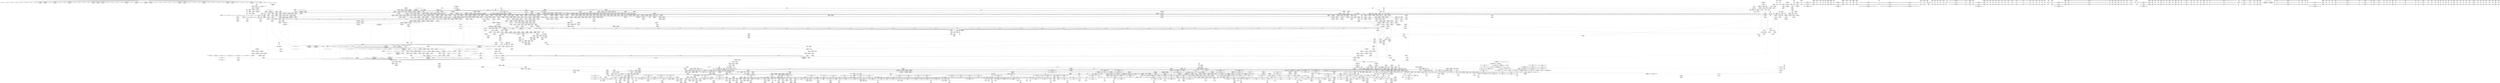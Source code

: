digraph {
	CE0x4f5f520 [shape=record,shape=Mrecord,label="{CE0x4f5f520|tomoyo_inet_entry:tmp16|*LoadInst*|security/tomoyo/network.c,476|*SummSource*}"]
	CE0x5047a20 [shape=record,shape=Mrecord,label="{CE0x5047a20|tomoyo_check_inet_address:tmp9|security/tomoyo/network.c,511}"]
	CE0x6e307b0 [shape=record,shape=Mrecord,label="{CE0x6e307b0|tomoyo_check_inet_address:tmp36|security/tomoyo/network.c,529|*SummSource*}"]
	CE0x845d260 [shape=record,shape=Mrecord,label="{CE0x845d260|24:_i32*,_32:_i16,_34:_i8,_35:_i8,_36:_i8,_72:_i8,_:_SCMRE_49,50_}"]
	CE0x4fed880 [shape=record,shape=Mrecord,label="{CE0x4fed880|tomoyo_audit_inet_log:sub|security/tomoyo/network.c,390|*SummSink*}"]
	CE0x5c7b6c0 [shape=record,shape=Mrecord,label="{CE0x5c7b6c0|tomoyo_check_inet_address:is_ipv6|security/tomoyo/network.c,511|*SummSink*}"]
	CE0x5cd9a80 [shape=record,shape=Mrecord,label="{CE0x5cd9a80|srcu_read_lock17:entry}"]
	CE0x6facdc0 [shape=record,shape=Mrecord,label="{CE0x6facdc0|tomoyo_init_request_info:entry|*SummSource*}"]
	CE0x4f6a860 [shape=record,shape=Mrecord,label="{CE0x4f6a860|tomoyo_inet_entry:tobool11|security/tomoyo/network.c,478|*SummSource*}"]
	CE0x5c51730 [shape=record,shape=Mrecord,label="{CE0x5c51730|i64*_getelementptr_inbounds_(_2_x_i64_,_2_x_i64_*___llvm_gcov_ctr3939,_i64_0,_i64_1)|*Constant*}"]
	CE0x8506f40 [shape=record,shape=Mrecord,label="{CE0x8506f40|tomoyo_print_ipv6:buffer_len|Function::tomoyo_print_ipv6&Arg::buffer_len::|*SummSink*}"]
	CE0x5d3ffa0 [shape=record,shape=Mrecord,label="{CE0x5d3ffa0|tomoyo_audit_inet_log:tmp19|security/tomoyo/network.c,393}"]
	CE0x6b0d4f0 [shape=record,shape=Mrecord,label="{CE0x6b0d4f0|tomoyo_domain:land.lhs.true2}"]
	CE0x6bab6c0 [shape=record,shape=Mrecord,label="{CE0x6bab6c0|0:_i8,_:_GCRE_tomoyo_policy_loaded_global_i8_0,_align_1:_elem_0:default:}"]
	CE0x5e5c890 [shape=record,shape=Mrecord,label="{CE0x5e5c890|__llvm_gcov_indirect_counter_increment10:tmp6|*SummSource*}"]
	CE0x5124270 [shape=record,shape=Mrecord,label="{CE0x5124270|tomoyo_get_mode:conv|security/tomoyo/util.c,982}"]
	CE0x857fa40 [shape=record,shape=Mrecord,label="{CE0x857fa40|_ret_void,_!dbg_!38907|include/linux/srcu.h,238|*SummSource*}"]
	CE0x5231600 [shape=record,shape=Mrecord,label="{CE0x5231600|i64_0|*Constant*|*SummSource*}"]
	CE0x50d5520 [shape=record,shape=Mrecord,label="{CE0x50d5520|tomoyo_get_mode:tmp7|security/tomoyo/util.c,979}"]
	CE0x6c6af90 [shape=record,shape=Mrecord,label="{CE0x6c6af90|i32_0|*Constant*|*SummSource*}"]
	CE0x50c70e0 [shape=record,shape=Mrecord,label="{CE0x50c70e0|i64*_getelementptr_inbounds_(_19_x_i64_,_19_x_i64_*___llvm_gcov_ctr4846,_i64_0,_i64_12)|*Constant*|*SummSource*}"]
	CE0x6d97ce0 [shape=record,shape=Mrecord,label="{CE0x6d97ce0|tomoyo_init_request_info:mode5|security/tomoyo/util.c,1011|*SummSource*}"]
	CE0x6bac020 [shape=record,shape=Mrecord,label="{CE0x6bac020|0:_i8,_array:_GCRE_tomoyo_index2category_constant_39_x_i8_c_00_00_00_00_00_00_00_00_00_00_00_00_00_00_00_00_00_00_00_00_00_00_00_01_01_01_01_01_01_01_01_01_01_01_01_01_01_01_02_,_align_16:_elem_11::|security/tomoyo/util.c,983}"]
	CE0x86ea9e0 [shape=record,shape=Mrecord,label="{CE0x86ea9e0|i64*_getelementptr_inbounds_(_11_x_i64_,_11_x_i64_*___llvm_gcov_ctr54147,_i64_0,_i64_8)|*Constant*|*SummSource*}"]
	CE0x6ac45f0 [shape=record,shape=Mrecord,label="{CE0x6ac45f0|tomoyo_check_inet_address:tmp13|security/tomoyo/network.c,514|*SummSink*}"]
	CE0x5177970 [shape=record,shape=Mrecord,label="{CE0x5177970|tomoyo_audit_inet_log:conv7|security/tomoyo/network.c,390}"]
	CE0x6ff6490 [shape=record,shape=Mrecord,label="{CE0x6ff6490|i64_0|*Constant*}"]
	CE0x5129580 [shape=record,shape=Mrecord,label="{CE0x5129580|i32_255|*Constant*}"]
	CE0x5bdde40 [shape=record,shape=Mrecord,label="{CE0x5bdde40|srcu_read_lock17:tmp3}"]
	CE0x5dae0e0 [shape=record,shape=Mrecord,label="{CE0x5dae0e0|tomoyo_audit_inet_log:tmp20|security/tomoyo/network.c,394|*SummSource*}"]
	CE0x6ff69d0 [shape=record,shape=Mrecord,label="{CE0x6ff69d0|24:_i32*,_32:_i16,_34:_i8,_35:_i8,_36:_i8,_72:_i8,_:_SCMRE_56,57_}"]
	CE0x879a340 [shape=record,shape=Mrecord,label="{CE0x879a340|24:_i32*,_32:_i16,_34:_i8,_35:_i8,_36:_i8,_72:_i8,_:_SCMRE_74,75_|*MultipleSource*|security/tomoyo/network.c, 469|security/tomoyo/network.c,469|Function::tomoyo_init_request_info&Arg::r::|security/tomoyo/network.c,475}"]
	CE0x5f620e0 [shape=record,shape=Mrecord,label="{CE0x5f620e0|_ret_i32_%conv6,_!dbg_!38926|security/tomoyo/util.c,1011|*SummSink*}"]
	CE0x8746f40 [shape=record,shape=Mrecord,label="{CE0x8746f40|tomoyo_check_inet_address:sw.epilog|*SummSink*}"]
	CE0x5194520 [shape=record,shape=Mrecord,label="{CE0x5194520|tomoyo_audit_net_log:tmp3|*SummSource*}"]
	CE0x500bd60 [shape=record,shape=Mrecord,label="{CE0x500bd60|128:_i8*,_1208:_%struct.file*,_:_CMRE_42,43_}"]
	CE0x6dd71d0 [shape=record,shape=Mrecord,label="{CE0x6dd71d0|__fswab16:val|Function::__fswab16&Arg::val::}"]
	CE0x6e775b0 [shape=record,shape=Mrecord,label="{CE0x6e775b0|i64*_getelementptr_inbounds_(_19_x_i64_,_19_x_i64_*___llvm_gcov_ctr4846,_i64_0,_i64_17)|*Constant*|*SummSource*}"]
	CE0x4e5f960 [shape=record,shape=Mrecord,label="{CE0x4e5f960|i32_2|*Constant*}"]
	CE0x4fba9f0 [shape=record,shape=Mrecord,label="{CE0x4fba9f0|i64_1|*Constant*}"]
	CE0x86dbc70 [shape=record,shape=Mrecord,label="{CE0x86dbc70|i32_1|*Constant*|*SummSink*}"]
	CE0x6edad60 [shape=record,shape=Mrecord,label="{CE0x6edad60|rcu_lock_release21:entry}"]
	CE0x5e425f0 [shape=record,shape=Mrecord,label="{CE0x5e425f0|srcu_read_lock17:dep_map|include/linux/srcu.h,222}"]
	CE0x861a710 [shape=record,shape=Mrecord,label="{CE0x861a710|tomoyo_check_inet_address:sw.epilog|*SummSource*}"]
	CE0x6d4e420 [shape=record,shape=Mrecord,label="{CE0x6d4e420|rcu_lock_release21:tmp3}"]
	CE0x50c0630 [shape=record,shape=Mrecord,label="{CE0x50c0630|tomoyo_get_mode:conv|security/tomoyo/util.c,982|*SummSource*}"]
	CE0x6b0d460 [shape=record,shape=Mrecord,label="{CE0x6b0d460|tomoyo_domain:if.end}"]
	CE0x5136090 [shape=record,shape=Mrecord,label="{CE0x5136090|tomoyo_inet_entry:tmp5|security/tomoyo/network.c,471|*SummSink*}"]
	CE0x52963a0 [shape=record,shape=Mrecord,label="{CE0x52963a0|tomoyo_domain:tmp13|security/tomoyo/common.h,1205|*SummSource*}"]
	CE0x5c36f50 [shape=record,shape=Mrecord,label="{CE0x5c36f50|i64_80|*Constant*|*SummSink*}"]
	CE0x5c891b0 [shape=record,shape=Mrecord,label="{CE0x5c891b0|128:_i8*,_1208:_%struct.file*,_:_CMRE_27,28_}"]
	CE0x6ac4bd0 [shape=record,shape=Mrecord,label="{CE0x6ac4bd0|i32_2|*Constant*|*SummSource*}"]
	CE0x87abc70 [shape=record,shape=Mrecord,label="{CE0x87abc70|tomoyo_check_inet_address:tmp1}"]
	CE0x5e181f0 [shape=record,shape=Mrecord,label="{CE0x5e181f0|tomoyo_check_inet_address:cmp6|security/tomoyo/network.c,517}"]
	CE0x50e7db0 [shape=record,shape=Mrecord,label="{CE0x50e7db0|GLOBAL:tomoyo_index2category|Global_var:tomoyo_index2category|*SummSink*}"]
	CE0x4fc9c80 [shape=record,shape=Mrecord,label="{CE0x4fc9c80|tomoyo_inet_entry:is_ipv614|security/tomoyo/network.c,478|*SummSink*}"]
	CE0x4fbadb0 [shape=record,shape=Mrecord,label="{CE0x4fbadb0|i64*_getelementptr_inbounds_(_4_x_i64_,_4_x_i64_*___llvm_gcov_ctr4731,_i64_0,_i64_2)|*Constant*|*SummSink*}"]
	CE0x5e2ea60 [shape=record,shape=Mrecord,label="{CE0x5e2ea60|GLOBAL:lockdep_rcu_suspicious|*Constant*|*SummSink*}"]
	CE0x7088f50 [shape=record,shape=Mrecord,label="{CE0x7088f50|tomoyo_audit_inet_log:tmp10|security/tomoyo/network.c,385}"]
	CE0x5cda4c0 [shape=record,shape=Mrecord,label="{CE0x5cda4c0|i64*_getelementptr_inbounds_(_19_x_i64_,_19_x_i64_*___llvm_gcov_ctr4846,_i64_0,_i64_0)|*Constant*|*SummSource*}"]
	CE0x8514ee0 [shape=record,shape=Mrecord,label="{CE0x8514ee0|srcu_read_lock17:tmp2|*SummSink*}"]
	CE0x522a8c0 [shape=record,shape=Mrecord,label="{CE0x522a8c0|__fswab16:conv|include/uapi/linux/swab.h,53|*SummSource*}"]
	CE0x5f2f530 [shape=record,shape=Mrecord,label="{CE0x5f2f530|GLOBAL:lock_acquire|*Constant*|*SummSource*}"]
	CE0x709a970 [shape=record,shape=Mrecord,label="{CE0x709a970|_call_void_mcount()_#3}"]
	CE0x4f49290 [shape=record,shape=Mrecord,label="{CE0x4f49290|_call_void_tomoyo_read_unlock19(i32_%call)_#9,_!dbg_!38960|security/tomoyo/network.c,486|*SummSink*}"]
	CE0x5135a90 [shape=record,shape=Mrecord,label="{CE0x5135a90|srcu_read_lock17:sp|Function::srcu_read_lock17&Arg::sp::}"]
	CE0x6fac6c0 [shape=record,shape=Mrecord,label="{CE0x6fac6c0|tomoyo_init_request_info:tmp1}"]
	CE0x5194640 [shape=record,shape=Mrecord,label="{CE0x5194640|tomoyo_audit_net_log:tmp3|*SummSink*}"]
	CE0x4fbac30 [shape=record,shape=Mrecord,label="{CE0x4fbac30|i64*_getelementptr_inbounds_(_4_x_i64_,_4_x_i64_*___llvm_gcov_ctr4731,_i64_0,_i64_2)|*Constant*|*SummSource*}"]
	CE0x5157e50 [shape=record,shape=Mrecord,label="{CE0x5157e50|tomoyo_inet_entry:tmp28|security/tomoyo/network.c,485|*SummSource*}"]
	CE0x5250f60 [shape=record,shape=Mrecord,label="{CE0x5250f60|tomoyo_check_inet_address:if.then16|*SummSink*}"]
	CE0x5f459d0 [shape=record,shape=Mrecord,label="{CE0x5f459d0|tomoyo_get_mode:tmp10|security/tomoyo/util.c,982|*SummSource*}"]
	CE0x6e76d10 [shape=record,shape=Mrecord,label="{CE0x6e76d10|tomoyo_check_inet_address:tmp38|security/tomoyo/network.c,531}"]
	CE0x6f68580 [shape=record,shape=Mrecord,label="{CE0x6f68580|rcu_lock_acquire18:__here}"]
	CE0x4e5fbc0 [shape=record,shape=Mrecord,label="{CE0x4e5fbc0|GLOBAL:tomoyo_read_lock16|*Constant*}"]
	CE0x6e73980 [shape=record,shape=Mrecord,label="{CE0x6e73980|COLLAPSED:_GCMRE___llvm_gcov_ctr5427_internal_global_6_x_i64_zeroinitializer:_elem_0:default:}"]
	CE0x50587a0 [shape=record,shape=Mrecord,label="{CE0x50587a0|GLOBAL:tomoyo_read_unlock19|*Constant*|*SummSink*}"]
	CE0x86f6160 [shape=record,shape=Mrecord,label="{CE0x86f6160|_call_void___llvm_gcov_indirect_counter_increment10(i32*___llvm_gcov_global_state_pred50,_i64**_getelementptr_inbounds_(_3_x_i64*_,_3_x_i64*_*___llvm_gcda_edge_table49,_i64_0,_i64_1)),_!dbg_!38911|security/tomoyo/network.c,509}"]
	CE0x6ff6740 [shape=record,shape=Mrecord,label="{CE0x6ff6740|_call_void_mcount()_#3|*SummSink*}"]
	CE0x50aed30 [shape=record,shape=Mrecord,label="{CE0x50aed30|tomoyo_print_ipv6:call|security/tomoyo/network.c,111}"]
	CE0x6bfce50 [shape=record,shape=Mrecord,label="{CE0x6bfce50|tomoyo_check_inet_address:tmp19|security/tomoyo/network.c,518|*SummSource*}"]
	CE0x6b19520 [shape=record,shape=Mrecord,label="{CE0x6b19520|tomoyo_check_inet_address:tmp23|security/tomoyo/network.c,521|*SummSource*}"]
	CE0x6ac41a0 [shape=record,shape=Mrecord,label="{CE0x6ac41a0|tomoyo_check_inet_address:address2|security/tomoyo/network.c,512|*SummSource*}"]
	CE0x8571930 [shape=record,shape=Mrecord,label="{CE0x8571930|tomoyo_check_inet_address:sw.default|*SummSink*}"]
	CE0x6b07760 [shape=record,shape=Mrecord,label="{CE0x6b07760|i32_22|*Constant*}"]
	CE0x5cd7160 [shape=record,shape=Mrecord,label="{CE0x5cd7160|i8*_getelementptr_inbounds_(_21_x_i8_,_21_x_i8_*_.str9,_i32_0,_i32_0)|*Constant*|*SummSource*}"]
	CE0x50f7ee0 [shape=record,shape=Mrecord,label="{CE0x50f7ee0|tomoyo_inet_entry:call27|security/tomoyo/network.c,483}"]
	CE0x6c6a510 [shape=record,shape=Mrecord,label="{CE0x6c6a510|tomoyo_check_inet_address:tmp14|security/tomoyo/network.c,514|*SummSink*}"]
	CE0x6ad54c0 [shape=record,shape=Mrecord,label="{CE0x6ad54c0|0:_i8,_array:_GCRE_tomoyo_index2category_constant_39_x_i8_c_00_00_00_00_00_00_00_00_00_00_00_00_00_00_00_00_00_00_00_00_00_00_00_01_01_01_01_01_01_01_01_01_01_01_01_01_01_01_02_,_align_16:_elem_9::|security/tomoyo/util.c,983}"]
	CE0x6bed210 [shape=record,shape=Mrecord,label="{CE0x6bed210|0:_i8,_array:_GCRE_tomoyo_index2category_constant_39_x_i8_c_00_00_00_00_00_00_00_00_00_00_00_00_00_00_00_00_00_00_00_00_00_00_00_01_01_01_01_01_01_01_01_01_01_01_01_01_01_01_02_,_align_16:_elem_8::|security/tomoyo/util.c,983}"]
	CE0x6e77620 [shape=record,shape=Mrecord,label="{CE0x6e77620|i64*_getelementptr_inbounds_(_19_x_i64_,_19_x_i64_*___llvm_gcov_ctr4846,_i64_0,_i64_17)|*Constant*|*SummSink*}"]
	CE0x6ec49a0 [shape=record,shape=Mrecord,label="{CE0x6ec49a0|tomoyo_get_mode:tmp17|security/tomoyo/util.c,983}"]
	CE0x5ed5ef0 [shape=record,shape=Mrecord,label="{CE0x5ed5ef0|tomoyo_get_mode:arrayidx|security/tomoyo/util.c,981|*SummSink*}"]
	CE0x6e73de0 [shape=record,shape=Mrecord,label="{CE0x6e73de0|tomoyo_init_request_info:tmp13|*LoadInst*|security/tomoyo/util.c,1011}"]
	CE0x6c5c070 [shape=record,shape=Mrecord,label="{CE0x6c5c070|tomoyo_inet_entry:arrayidx|security/tomoyo/network.c,471|*SummSink*}"]
	CE0x5157860 [shape=record,shape=Mrecord,label="{CE0x5157860|i64*_getelementptr_inbounds_(_11_x_i64_,_11_x_i64_*___llvm_gcov_ctr5229,_i64_0,_i64_9)|*Constant*|*SummSink*}"]
	CE0x50cd850 [shape=record,shape=Mrecord,label="{CE0x50cd850|_ret_i16_%conv3,_!dbg_!38911|include/uapi/linux/swab.h,53}"]
	CE0x703f820 [shape=record,shape=Mrecord,label="{CE0x703f820|i64*_getelementptr_inbounds_(_11_x_i64_,_11_x_i64_*___llvm_gcov_ctr5229,_i64_0,_i64_5)|*Constant*}"]
	CE0x86cabc0 [shape=record,shape=Mrecord,label="{CE0x86cabc0|tomoyo_audit_inet_log:tmp15|security/tomoyo/network.c,389|*SummSink*}"]
	CE0x6dd69b0 [shape=record,shape=Mrecord,label="{CE0x6dd69b0|GLOBAL:__fswab16|*Constant*|*SummSink*}"]
	CE0x50e9700 [shape=record,shape=Mrecord,label="{CE0x50e9700|tomoyo_read_lock16:bb}"]
	CE0x5e61850 [shape=record,shape=Mrecord,label="{CE0x5e61850|i64*_getelementptr_inbounds_(_19_x_i64_,_19_x_i64_*___llvm_gcov_ctr4846,_i64_0,_i64_7)|*Constant*|*SummSink*}"]
	CE0x8615cc0 [shape=record,shape=Mrecord,label="{CE0x8615cc0|tomoyo_get_mode:tmp7|security/tomoyo/util.c,979|*SummSink*}"]
	CE0x6bfd090 [shape=record,shape=Mrecord,label="{CE0x6bfd090|i64*_getelementptr_inbounds_(_19_x_i64_,_19_x_i64_*___llvm_gcov_ctr4846,_i64_0,_i64_10)|*Constant*|*SummSink*}"]
	CE0x5ed5880 [shape=record,shape=Mrecord,label="{CE0x5ed5880|_call_void_mcount()_#3}"]
	CE0x50ee710 [shape=record,shape=Mrecord,label="{CE0x50ee710|tomoyo_get_mode:tmp5|security/tomoyo/util.c,978}"]
	CE0x69f8070 [shape=record,shape=Mrecord,label="{CE0x69f8070|i64*_getelementptr_inbounds_(_4_x_i64_,_4_x_i64_*___llvm_gcov_ctr4731,_i64_0,_i64_1)|*Constant*}"]
	CE0x8619cb0 [shape=record,shape=Mrecord,label="{CE0x8619cb0|GLOBAL:__llvm_gcov_ctr4846|Global_var:__llvm_gcov_ctr4846|*SummSink*}"]
	CE0x6b55370 [shape=record,shape=Mrecord,label="{CE0x6b55370|tomoyo_check_inet_address:sin6_port|security/tomoyo/network.c,514|*SummSource*}"]
	CE0x6f0ba80 [shape=record,shape=Mrecord,label="{CE0x6f0ba80|24:_i32*,_32:_i16,_34:_i8,_35:_i8,_36:_i8,_72:_i8,_:_SCMRE_42,43_}"]
	CE0x4fa6690 [shape=record,shape=Mrecord,label="{CE0x4fa6690|rcu_lock_release21:bb}"]
	CE0x6a58660 [shape=record,shape=Mrecord,label="{CE0x6a58660|i64*_getelementptr_inbounds_(_4_x_i64_,_4_x_i64_*___llvm_gcov_ctr4137,_i64_0,_i64_0)|*Constant*}"]
	CE0x5e184d0 [shape=record,shape=Mrecord,label="{CE0x5e184d0|i64_9|*Constant*}"]
	CE0x6f78d20 [shape=record,shape=Mrecord,label="{CE0x6f78d20|__fswab16:or|include/uapi/linux/swab.h,53}"]
	CE0x517dab0 [shape=record,shape=Mrecord,label="{CE0x517dab0|tomoyo_inet_entry:cmp28|security/tomoyo/network.c,484}"]
	CE0x50c10e0 [shape=record,shape=Mrecord,label="{CE0x50c10e0|tomoyo_domain:tmp23|security/tomoyo/common.h,1205|*SummSink*}"]
	CE0x5124790 [shape=record,shape=Mrecord,label="{CE0x5124790|tomoyo_get_mode:if.end9|*SummSink*}"]
	CE0x6d52730 [shape=record,shape=Mrecord,label="{CE0x6d52730|0:_i8,_array:_GCRE_tomoyo_index2category_constant_39_x_i8_c_00_00_00_00_00_00_00_00_00_00_00_00_00_00_00_00_00_00_00_00_00_00_00_01_01_01_01_01_01_01_01_01_01_01_01_01_01_01_02_,_align_16:_elem_32::|security/tomoyo/util.c,983}"]
	CE0x86ca930 [shape=record,shape=Mrecord,label="{CE0x86ca930|tomoyo_audit_inet_log:tmp15|security/tomoyo/network.c,389}"]
	CE0x5f03570 [shape=record,shape=Mrecord,label="{CE0x5f03570|rcu_lock_release21:tmp5|include/linux/rcupdate.h,423|*SummSource*}"]
	CE0x5159200 [shape=record,shape=Mrecord,label="{CE0x5159200|tomoyo_inet_entry:port26|security/tomoyo/network.c,480|*SummSource*}"]
	CE0x84e1f10 [shape=record,shape=Mrecord,label="{CE0x84e1f10|COLLAPSED:_SGCMRE_.str22_private_unnamed_addr_constant_2_x_i8_c_00_,_align_1_+_6_EC:_elem_0::|security/tomoyo/network.c,385}"]
	CE0x6c8f890 [shape=record,shape=Mrecord,label="{CE0x6c8f890|__fswab16:tmp}"]
	CE0x6af74c0 [shape=record,shape=Mrecord,label="{CE0x6af74c0|tomoyo_print_ipv6:tmp3}"]
	CE0x6f19750 [shape=record,shape=Mrecord,label="{CE0x6f19750|tomoyo_init_request_info:if.then|*SummSource*}"]
	CE0x6f09350 [shape=record,shape=Mrecord,label="{CE0x6f09350|i64_7|*Constant*}"]
	CE0x6b18fc0 [shape=record,shape=Mrecord,label="{CE0x6b18fc0|_ret_i32_%call,_!dbg_!38902|security/tomoyo/common.h,1097|*SummSink*}"]
	CE0x84d58c0 [shape=record,shape=Mrecord,label="{CE0x84d58c0|__fswab16:bb}"]
	CE0x5f03e00 [shape=record,shape=Mrecord,label="{CE0x5f03e00|_call_void_lock_release(%struct.lockdep_map*_%map,_i32_1,_i64_ptrtoint_(i8*_blockaddress(_rcu_lock_release21,_%__here)_to_i64))_#9,_!dbg_!38907|include/linux/rcupdate.h,423|*SummSink*}"]
	CE0x5c36cb0 [shape=record,shape=Mrecord,label="{CE0x5c36cb0|tomoyo_inet_entry:idxprom1|security/tomoyo/network.c,471|*SummSource*}"]
	CE0x5d5cb80 [shape=record,shape=Mrecord,label="{CE0x5d5cb80|tomoyo_print_ipv4:cmp|security/tomoyo/network.c,93|*SummSource*}"]
	CE0x4fe9f40 [shape=record,shape=Mrecord,label="{CE0x4fe9f40|tomoyo_print_ipv6:tobool|security/tomoyo/network.c,111|*SummSource*}"]
	CE0x6d59000 [shape=record,shape=Mrecord,label="{CE0x6d59000|tomoyo_get_mode:index|Function::tomoyo_get_mode&Arg::index::|*SummSource*}"]
	CE0x84d0a70 [shape=record,shape=Mrecord,label="{CE0x84d0a70|128:_i8*,_1208:_%struct.file*,_:_CMRE_36,37_}"]
	CE0x6b074b0 [shape=record,shape=Mrecord,label="{CE0x6b074b0|tomoyo_domain:tmp21|security/tomoyo/common.h,1205}"]
	CE0x6b6e460 [shape=record,shape=Mrecord,label="{CE0x6b6e460|tomoyo_print_ipv4:min_ip|Function::tomoyo_print_ipv4&Arg::min_ip::|*SummSource*}"]
	CE0x85912a0 [shape=record,shape=Mrecord,label="{CE0x85912a0|tomoyo_print_ipv6:buffer|Function::tomoyo_print_ipv6&Arg::buffer::|*SummSink*}"]
	CE0x8544230 [shape=record,shape=Mrecord,label="{CE0x8544230|i64_4|*Constant*}"]
	CE0x5c7b0a0 [shape=record,shape=Mrecord,label="{CE0x5c7b0a0|__llvm_gcov_indirect_counter_increment10:exit|*SummSource*}"]
	CE0x504c540 [shape=record,shape=Mrecord,label="{CE0x504c540|GLOBAL:tomoyo_audit_net_log|*Constant*}"]
	CE0x855b130 [shape=record,shape=Mrecord,label="{CE0x855b130|tomoyo_get_mode:tmp27|security/tomoyo/util.c,988}"]
	CE0x6a797f0 [shape=record,shape=Mrecord,label="{CE0x6a797f0|VOIDTB_TE:_CE_6384,6388_|*MultipleSource*|security/tomoyo/util.c,1010|Function::tomoyo_get_mode&Arg::ns::}"]
	CE0x4f7aa00 [shape=record,shape=Mrecord,label="{CE0x4f7aa00|128:_i8*,_1208:_%struct.file*,_:_CMRE_128,136_|*MultipleSource*|security/tomoyo/common.h,1205|security/tomoyo/common.h,1205}"]
	CE0x6ac49b0 [shape=record,shape=Mrecord,label="{CE0x6ac49b0|tomoyo_init_request_info:tmp6|security/tomoyo/util.c,1004|*SummSource*}"]
	CE0x85f4a90 [shape=record,shape=Mrecord,label="{CE0x85f4a90|i64*_getelementptr_inbounds_(_4_x_i64_,_4_x_i64_*___llvm_gcov_ctr4137,_i64_0,_i64_3)|*Constant*|*SummSource*}"]
	CE0x6dd67f0 [shape=record,shape=Mrecord,label="{CE0x6dd67f0|GLOBAL:__fswab16|*Constant*|*SummSource*}"]
	CE0x7089010 [shape=record,shape=Mrecord,label="{CE0x7089010|tomoyo_audit_inet_log:tmp10|security/tomoyo/network.c,385|*SummSink*}"]
	CE0x51e50a0 [shape=record,shape=Mrecord,label="{CE0x51e50a0|_ret_i32_%call17,_!dbg_!38941|security/tomoyo/network.c,394|*SummSource*}"]
	CE0x50e0ab0 [shape=record,shape=Mrecord,label="{CE0x50e0ab0|tomoyo_inet_entry:tmp25|security/tomoyo/network.c,484|*SummSource*}"]
	CE0x5d08080 [shape=record,shape=Mrecord,label="{CE0x5d08080|tomoyo_check_inet_address:conv5|security/tomoyo/network.c,517|*SummSource*}"]
	CE0x858f0d0 [shape=record,shape=Mrecord,label="{CE0x858f0d0|tomoyo_audit_net_log:bb}"]
	CE0x50c0cc0 [shape=record,shape=Mrecord,label="{CE0x50c0cc0|i32_45|*Constant*}"]
	CE0x6af76c0 [shape=record,shape=Mrecord,label="{CE0x6af76c0|tomoyo_print_ipv6:tmp3|*SummSink*}"]
	CE0x50f0db0 [shape=record,shape=Mrecord,label="{CE0x50f0db0|tomoyo_audit_inet_log:idx.ext|security/tomoyo/network.c,390|*SummSource*}"]
	CE0x5e8ceb0 [shape=record,shape=Mrecord,label="{CE0x5e8ceb0|tomoyo_init_request_info:profile2|security/tomoyo/util.c,1007|*SummSource*}"]
	CE0x6edab40 [shape=record,shape=Mrecord,label="{CE0x6edab40|_call_void_rcu_lock_release21(%struct.lockdep_map*_%dep_map)_#9,_!dbg_!38905|include/linux/srcu.h,236|*SummSource*}"]
	CE0x87a8b20 [shape=record,shape=Mrecord,label="{CE0x87a8b20|i32_3|*Constant*}"]
	CE0x6bd7140 [shape=record,shape=Mrecord,label="{CE0x6bd7140|tomoyo_init_request_info:tmp11|security/tomoyo/util.c,1007|*SummSource*}"]
	CE0x7a98d30 [shape=record,shape=Mrecord,label="{CE0x7a98d30|srcu_read_unlock20:idx|Function::srcu_read_unlock20&Arg::idx::}"]
	CE0x6b07610 [shape=record,shape=Mrecord,label="{CE0x6b07610|tomoyo_domain:tmp21|security/tomoyo/common.h,1205|*SummSource*}"]
	CE0x876b7b0 [shape=record,shape=Mrecord,label="{CE0x876b7b0|tomoyo_inet_entry:do.cond|*SummSink*}"]
	CE0x849dea0 [shape=record,shape=Mrecord,label="{CE0x849dea0|tomoyo_get_mode:tmp25|security/tomoyo/util.c,987|*SummSource*}"]
	CE0x50e7860 [shape=record,shape=Mrecord,label="{CE0x50e7860|tomoyo_print_ipv6:lnot|security/tomoyo/network.c,111|*SummSource*}"]
	CE0x87a8130 [shape=record,shape=Mrecord,label="{CE0x87a8130|24:_i32*,_32:_i16,_34:_i8,_35:_i8,_36:_i8,_72:_i8,_:_SCMRE_77,78_|*MultipleSource*|security/tomoyo/network.c, 469|security/tomoyo/network.c,469|Function::tomoyo_init_request_info&Arg::r::|security/tomoyo/network.c,475}"]
	CE0x8713870 [shape=record,shape=Mrecord,label="{CE0x8713870|tomoyo_domain:if.then|*SummSink*}"]
	CE0x50e9540 [shape=record,shape=Mrecord,label="{CE0x50e9540|tomoyo_inet_entry:tmp31|security/tomoyo/network.c,488}"]
	CE0x70169f0 [shape=record,shape=Mrecord,label="{CE0x70169f0|i32_0|*Constant*}"]
	CE0x6e30a10 [shape=record,shape=Mrecord,label="{CE0x6e30a10|i64*_getelementptr_inbounds_(_19_x_i64_,_19_x_i64_*___llvm_gcov_ctr4846,_i64_0,_i64_16)|*Constant*|*SummSource*}"]
	CE0x5e287a0 [shape=record,shape=Mrecord,label="{CE0x5e287a0|GLOBAL:tomoyo_inet2mac|Global_var:tomoyo_inet2mac|*SummSource*}"]
	CE0x6d01dd0 [shape=record,shape=Mrecord,label="{CE0x6d01dd0|i32_9|*Constant*|*SummSource*}"]
	CE0x4f85270 [shape=record,shape=Mrecord,label="{CE0x4f85270|i32_4|*Constant*}"]
	CE0x50a7bc0 [shape=record,shape=Mrecord,label="{CE0x50a7bc0|tomoyo_get_mode:tmp1|*SummSink*}"]
	CE0x84153d0 [shape=record,shape=Mrecord,label="{CE0x84153d0|tomoyo_audit_inet_log:tobool|security/tomoyo/network.c,384|*SummSource*}"]
	CE0x860d4e0 [shape=record,shape=Mrecord,label="{CE0x860d4e0|tomoyo_audit_inet_log:bb|*SummSink*}"]
	CE0x848cfa0 [shape=record,shape=Mrecord,label="{CE0x848cfa0|i32_2|*Constant*}"]
	CE0x6dcd040 [shape=record,shape=Mrecord,label="{CE0x6dcd040|tomoyo_check_inet_address:tmp35|security/tomoyo/network.c,528}"]
	CE0x500bea0 [shape=record,shape=Mrecord,label="{CE0x500bea0|128:_i8*,_1208:_%struct.file*,_:_CMRE_43,44_}"]
	CE0x5d40480 [shape=record,shape=Mrecord,label="{CE0x5d40480|tomoyo_audit_inet_log:tmp19|security/tomoyo/network.c,393|*SummSink*}"]
	CE0x5136120 [shape=record,shape=Mrecord,label="{CE0x5136120|i64*_getelementptr_inbounds_(_19_x_i64_,_19_x_i64_*___llvm_gcov_ctr4846,_i64_0,_i64_0)|*Constant*|*SummSink*}"]
	CE0x6fc6550 [shape=record,shape=Mrecord,label="{CE0x6fc6550|i64**_getelementptr_inbounds_(_3_x_i64*_,_3_x_i64*_*___llvm_gcda_edge_table49,_i64_0,_i64_2)|*Constant*|*SummSource*}"]
	CE0x5c5e490 [shape=record,shape=Mrecord,label="{CE0x5c5e490|i64_80|*Constant*}"]
	CE0x6e95d20 [shape=record,shape=Mrecord,label="{CE0x6e95d20|tomoyo_check_inet_address:tmp40|security/tomoyo/network.c,532|*SummSource*}"]
	CE0x8615e30 [shape=record,shape=Mrecord,label="{CE0x8615e30|tomoyo_get_mode:tmp8|security/tomoyo/util.c,979}"]
	CE0x6fcae70 [shape=record,shape=Mrecord,label="{CE0x6fcae70|GLOBAL:tomoyo_read_lock16|*Constant*|*SummSource*}"]
	CE0x6bd52c0 [shape=record,shape=Mrecord,label="{CE0x6bd52c0|tomoyo_print_ipv4:call|security/tomoyo/network.c,92|*SummSink*}"]
	CE0x6d1b690 [shape=record,shape=Mrecord,label="{CE0x6d1b690|rcu_lock_acquire18:bb}"]
	CE0x85a1a30 [shape=record,shape=Mrecord,label="{CE0x85a1a30|tomoyo_check_inet_address:skip}"]
	CE0x4fba980 [shape=record,shape=Mrecord,label="{CE0x4fba980|rcu_lock_acquire18:tmp|*SummSink*}"]
	CE0x6b0a7e0 [shape=record,shape=Mrecord,label="{CE0x6b0a7e0|GLOBAL:tomoyo_socket_keyword|Global_var:tomoyo_socket_keyword|*SummSource*}"]
	CE0x5d87d40 [shape=record,shape=Mrecord,label="{CE0x5d87d40|tomoyo_check_inet_address:sa_family|security/tomoyo/network.c,507}"]
	CE0x5d0b230 [shape=record,shape=Mrecord,label="{CE0x5d0b230|tomoyo_audit_inet_log:tmp18|security/tomoyo/network.c,392|*SummSource*}"]
	CE0x87524f0 [shape=record,shape=Mrecord,label="{CE0x87524f0|rcu_lock_release21:tmp7|*SummSource*}"]
	CE0x5c88d00 [shape=record,shape=Mrecord,label="{CE0x5c88d00|128:_i8*,_1208:_%struct.file*,_:_CMRE_23,24_}"]
	CE0x5e615d0 [shape=record,shape=Mrecord,label="{CE0x5e615d0|__llvm_gcov_indirect_counter_increment10:tmp6}"]
	CE0x5231850 [shape=record,shape=Mrecord,label="{CE0x5231850|i64_0|*Constant*|*SummSink*}"]
	CE0x6fbb3d0 [shape=record,shape=Mrecord,label="{CE0x6fbb3d0|tomoyo_read_lock16:entry|*SummSource*}"]
	CE0x5c89070 [shape=record,shape=Mrecord,label="{CE0x5c89070|128:_i8*,_1208:_%struct.file*,_:_CMRE_26,27_}"]
	CE0x8590f00 [shape=record,shape=Mrecord,label="{CE0x8590f00|i32_128|*Constant*}"]
	CE0x6d1b260 [shape=record,shape=Mrecord,label="{CE0x6d1b260|rcu_lock_acquire18:tmp7|*SummSource*}"]
	CE0x6f925f0 [shape=record,shape=Mrecord,label="{CE0x6f925f0|tomoyo_init_request_info:entry|*SummSink*}"]
	CE0x845cf60 [shape=record,shape=Mrecord,label="{CE0x845cf60|24:_i32*,_32:_i16,_34:_i8,_35:_i8,_36:_i8,_72:_i8,_:_SCMRE_47,48_}"]
	CE0x6d4e650 [shape=record,shape=Mrecord,label="{CE0x6d4e650|rcu_lock_release21:tmp3|*SummSink*}"]
	CE0x4fa6620 [shape=record,shape=Mrecord,label="{CE0x4fa6620|rcu_lock_release21:indirectgoto|*SummSink*}"]
	CE0x5e2e860 [shape=record,shape=Mrecord,label="{CE0x5e2e860|tomoyo_get_mode:tmp9|security/tomoyo/util.c,981}"]
	CE0x858ed40 [shape=record,shape=Mrecord,label="{CE0x858ed40|i64*_getelementptr_inbounds_(_2_x_i64_,_2_x_i64_*___llvm_gcov_ctr2154,_i64_0,_i64_0)|*Constant*}"]
	CE0x6e537a0 [shape=record,shape=Mrecord,label="{CE0x6e537a0|tomoyo_inet_entry:entry|*SummSource*}"]
	CE0x50c0dc0 [shape=record,shape=Mrecord,label="{CE0x50c0dc0|tomoyo_get_mode:tmp|*SummSink*}"]
	CE0x4fcb370 [shape=record,shape=Mrecord,label="{CE0x4fcb370|tomoyo_inet_entry:inet_network9|security/tomoyo/network.c,477|*SummSource*}"]
	CE0x5bc6d40 [shape=record,shape=Mrecord,label="{CE0x5bc6d40|tomoyo_inet_entry:idxprom|security/tomoyo/network.c,471}"]
	CE0x69f8300 [shape=record,shape=Mrecord,label="{CE0x69f8300|i64*_getelementptr_inbounds_(_4_x_i64_,_4_x_i64_*___llvm_gcov_ctr4731,_i64_0,_i64_1)|*Constant*|*SummSink*}"]
	CE0x4f85560 [shape=record,shape=Mrecord,label="{CE0x4f85560|tomoyo_inet_entry:frombool|security/tomoyo/network.c,478|*SummSource*}"]
	CE0x6c8fda0 [shape=record,shape=Mrecord,label="{CE0x6c8fda0|__fswab16:tmp|*SummSink*}"]
	CE0x6bfd020 [shape=record,shape=Mrecord,label="{CE0x6bfd020|i64*_getelementptr_inbounds_(_19_x_i64_,_19_x_i64_*___llvm_gcov_ctr4846,_i64_0,_i64_10)|*Constant*|*SummSource*}"]
	CE0x861bc30 [shape=record,shape=Mrecord,label="{CE0x861bc30|tomoyo_audit_inet_log:tmp7|security/tomoyo/network.c,384|*SummSink*}"]
	CE0x6e52240 [shape=record,shape=Mrecord,label="{CE0x6e52240|tomoyo_check_inet_address:call21|security/tomoyo/network.c,529|*SummSink*}"]
	CE0x4f68cc0 [shape=record,shape=Mrecord,label="{CE0x4f68cc0|tomoyo_inet_entry:param8|security/tomoyo/network.c,477|*SummSink*}"]
	CE0x5d98bc0 [shape=record,shape=Mrecord,label="{CE0x5d98bc0|i64*_getelementptr_inbounds_(_5_x_i64_,_5_x_i64_*___llvm_gcov_ctr32134,_i64_0,_i64_4)|*Constant*}"]
	CE0x6a94100 [shape=record,shape=Mrecord,label="{CE0x6a94100|tomoyo_get_mode:tmp2|security/tomoyo/util.c,978|*SummSink*}"]
	CE0x8625c80 [shape=record,shape=Mrecord,label="{CE0x8625c80|tomoyo_domain:call|security/tomoyo/common.h,1205}"]
	CE0x5d796c0 [shape=record,shape=Mrecord,label="{CE0x5d796c0|__llvm_gcov_indirect_counter_increment10:predecessor|Function::__llvm_gcov_indirect_counter_increment10&Arg::predecessor::|*SummSource*}"]
	CE0x5ed6050 [shape=record,shape=Mrecord,label="{CE0x5ed6050|tomoyo_domain:tmp12|security/tomoyo/common.h,1205}"]
	CE0x50e0eb0 [shape=record,shape=Mrecord,label="{CE0x50e0eb0|tomoyo_inet_entry:tmp26|security/tomoyo/network.c,484|*SummSource*}"]
	"CONST[source:0(mediator),value:0(static)][purpose:{operation}][SnkIdx:5]"
	CE0x6bf5600 [shape=record,shape=Mrecord,label="{CE0x6bf5600|tomoyo_check_inet_address:tmp6|security/tomoyo/network.c,509|*SummSource*}"]
	CE0x6c6af20 [shape=record,shape=Mrecord,label="{CE0x6c6af20|i32_0|*Constant*|*SummSink*}"]
	CE0x5d864d0 [shape=record,shape=Mrecord,label="{CE0x5d864d0|tomoyo_print_ipv4:tmp3|*SummSink*}"]
	CE0x6ebaba0 [shape=record,shape=Mrecord,label="{CE0x6ebaba0|tomoyo_audit_inet_log:inet_network|security/tomoyo/network.c,382|*SummSink*}"]
	CE0x7a9fb20 [shape=record,shape=Mrecord,label="{CE0x7a9fb20|i64_1|*Constant*}"]
	CE0x6e302e0 [shape=record,shape=Mrecord,label="{CE0x6e302e0|tomoyo_check_inet_address:tmp36|security/tomoyo/network.c,529}"]
	CE0x5f2f280 [shape=record,shape=Mrecord,label="{CE0x5f2f280|i64*_getelementptr_inbounds_(_11_x_i64_,_11_x_i64_*___llvm_gcov_ctr54147,_i64_0,_i64_1)|*Constant*|*SummSink*}"]
	CE0x6b55730 [shape=record,shape=Mrecord,label="{CE0x6b55730|__llvm_gcov_indirect_counter_increment10:tmp}"]
	CE0x84e3e20 [shape=record,shape=Mrecord,label="{CE0x84e3e20|tomoyo_init_request_info:call|security/tomoyo/util.c,1005}"]
	CE0x509ed60 [shape=record,shape=Mrecord,label="{CE0x509ed60|tomoyo_inet_entry:address19|security/tomoyo/network.c,479|*SummSink*}"]
	CE0x8747950 [shape=record,shape=Mrecord,label="{CE0x8747950|__llvm_gcov_indirect_counter_increment10:entry}"]
	CE0x6b0cae0 [shape=record,shape=Mrecord,label="{CE0x6b0cae0|i64_1|*Constant*}"]
	CE0x6af6110 [shape=record,shape=Mrecord,label="{CE0x6af6110|i64_0|*Constant*}"]
	CE0x5c5b540 [shape=record,shape=Mrecord,label="{CE0x5c5b540|tomoyo_inet_entry:tmp13|security/tomoyo/network.c,473}"]
	CE0x4f6be50 [shape=record,shape=Mrecord,label="{CE0x4f6be50|_ret_%struct.task_struct*_%tmp4,_!dbg_!38905|./arch/x86/include/asm/current.h,14|*SummSink*}"]
	CE0x6eb91d0 [shape=record,shape=Mrecord,label="{CE0x6eb91d0|tomoyo_domain:tmp19|security/tomoyo/common.h,1205}"]
	CE0x5cd49c0 [shape=record,shape=Mrecord,label="{CE0x5cd49c0|128:_i8*,_1208:_%struct.file*,_:_CMRE_5,6_}"]
	CE0x5e61360 [shape=record,shape=Mrecord,label="{CE0x5e61360|__fswab16:bb}"]
	CE0x5c5e550 [shape=record,shape=Mrecord,label="{CE0x5c5e550|i64_80|*Constant*|*SummSource*}"]
	CE0x87abd80 [shape=record,shape=Mrecord,label="{CE0x87abd80|tomoyo_check_inet_address:if.end|*SummSource*}"]
	CE0x4f30d70 [shape=record,shape=Mrecord,label="{CE0x4f30d70|%struct.task_struct*_(%struct.task_struct**)*_asm_movq_%gs:$_1:P_,$0_,_r,im,_dirflag_,_fpsr_,_flags_}"]
	CE0x506bb30 [shape=record,shape=Mrecord,label="{CE0x506bb30|tomoyo_inet_entry:address19|security/tomoyo/network.c,479}"]
	CE0x50e7d40 [shape=record,shape=Mrecord,label="{CE0x50e7d40|GLOBAL:tomoyo_index2category|Global_var:tomoyo_index2category|*SummSource*}"]
	CE0x6e30650 [shape=record,shape=Mrecord,label="{CE0x6e30650|i64*_getelementptr_inbounds_(_19_x_i64_,_19_x_i64_*___llvm_gcov_ctr4846,_i64_0,_i64_16)|*Constant*}"]
	CE0x5d2a370 [shape=record,shape=Mrecord,label="{CE0x5d2a370|tomoyo_audit_inet_log:inet_network15|security/tomoyo/network.c,393}"]
	CE0x5cd4300 [shape=record,shape=Mrecord,label="{CE0x5cd4300|128:_i8*,_1208:_%struct.file*,_:_CMRE_2,3_}"]
	CE0x6d1bd60 [shape=record,shape=Mrecord,label="{CE0x6d1bd60|rcu_lock_acquire18:indirectgoto|*SummSource*}"]
	CE0x6d4e5b0 [shape=record,shape=Mrecord,label="{CE0x6d4e5b0|rcu_lock_release21:tmp3|*SummSource*}"]
	CE0x84d0cf0 [shape=record,shape=Mrecord,label="{CE0x84d0cf0|128:_i8*,_1208:_%struct.file*,_:_CMRE_38,39_}"]
	CE0x5d29f20 [shape=record,shape=Mrecord,label="{CE0x5d29f20|tomoyo_audit_inet_log:param14|security/tomoyo/network.c,393|*SummSource*}"]
	CE0x5e283d0 [shape=record,shape=Mrecord,label="{CE0x5e283d0|tomoyo_check_inet_address:call|security/tomoyo/network.c,528|*SummSink*}"]
	CE0x5f772f0 [shape=record,shape=Mrecord,label="{CE0x5f772f0|_call_void_mcount()_#3|*SummSource*}"]
	CE0x522a9c0 [shape=record,shape=Mrecord,label="{CE0x522a9c0|tomoyo_check_inet_address:sw.bb4|*SummSink*}"]
	CE0x8590d70 [shape=record,shape=Mrecord,label="{CE0x8590d70|srcu_read_lock17:bb|*SummSink*}"]
	CE0x5bde0d0 [shape=record,shape=Mrecord,label="{CE0x5bde0d0|_call_void_mcount()_#3}"]
	CE0x6ef3d50 [shape=record,shape=Mrecord,label="{CE0x6ef3d50|__fswab16:conv1|include/uapi/linux/swab.h,53}"]
	CE0x6d6af50 [shape=record,shape=Mrecord,label="{CE0x6d6af50|tomoyo_init_request_info:call4|security/tomoyo/util.c,1010}"]
	CE0x6e0d900 [shape=record,shape=Mrecord,label="{CE0x6e0d900|0:_i8,_array:_GCRE_tomoyo_index2category_constant_39_x_i8_c_00_00_00_00_00_00_00_00_00_00_00_00_00_00_00_00_00_00_00_00_00_00_00_01_01_01_01_01_01_01_01_01_01_01_01_01_01_01_02_,_align_16:_elem_34::|security/tomoyo/util.c,983}"]
	CE0x5dae010 [shape=record,shape=Mrecord,label="{CE0x5dae010|tomoyo_audit_inet_log:tmp20|security/tomoyo/network.c,394}"]
	CE0x6d58790 [shape=record,shape=Mrecord,label="{CE0x6d58790|tomoyo_get_mode:entry|*SummSource*}"]
	CE0x6acd960 [shape=record,shape=Mrecord,label="{CE0x6acd960|tomoyo_domain:tmp15|security/tomoyo/common.h,1205}"]
	CE0x86bfc70 [shape=record,shape=Mrecord,label="{CE0x86bfc70|tomoyo_check_inet_address:addr|Function::tomoyo_check_inet_address&Arg::addr::|*SummSource*}"]
	CE0x6dfd420 [shape=record,shape=Mrecord,label="{CE0x6dfd420|tomoyo_check_inet_address:conv18|security/tomoyo/network.c,528|*SummSink*}"]
	CE0x6d58870 [shape=record,shape=Mrecord,label="{CE0x6d58870|tomoyo_get_mode:ns|Function::tomoyo_get_mode&Arg::ns::}"]
	CE0x846a3b0 [shape=record,shape=Mrecord,label="{CE0x846a3b0|tomoyo_init_request_info:tmp4|security/tomoyo/util.c,1004}"]
	CE0x5d88050 [shape=record,shape=Mrecord,label="{CE0x5d88050|i64*_getelementptr_inbounds_(_2_x_i64_,_2_x_i64_*___llvm_gcov_ctr3939,_i64_0,_i64_0)|*Constant*|*SummSource*}"]
	CE0x6eb8c40 [shape=record,shape=Mrecord,label="{CE0x6eb8c40|i64*_getelementptr_inbounds_(_11_x_i64_,_11_x_i64_*___llvm_gcov_ctr54147,_i64_0,_i64_9)|*Constant*|*SummSink*}"]
	CE0x858ea90 [shape=record,shape=Mrecord,label="{CE0x858ea90|tomoyo_print_ipv6:bb|*SummSource*}"]
	CE0x60458d0 [shape=record,shape=Mrecord,label="{CE0x60458d0|i64**_getelementptr_inbounds_(_3_x_i64*_,_3_x_i64*_*___llvm_gcda_edge_table49,_i64_0,_i64_0)|*Constant*|*SummSource*}"]
	CE0x4f96b30 [shape=record,shape=Mrecord,label="{CE0x4f96b30|tomoyo_inet_entry:protocol5|security/tomoyo/network.c,476}"]
	CE0x6f09460 [shape=record,shape=Mrecord,label="{CE0x6f09460|tomoyo_get_mode:tmp18|security/tomoyo/util.c,985}"]
	CE0x85957d0 [shape=record,shape=Mrecord,label="{CE0x85957d0|srcu_read_unlock20:tmp1|*SummSink*}"]
	CE0x6d529e0 [shape=record,shape=Mrecord,label="{CE0x6d529e0|0:_i8,_array:_GCRE_tomoyo_index2category_constant_39_x_i8_c_00_00_00_00_00_00_00_00_00_00_00_00_00_00_00_00_00_00_00_00_00_00_00_01_01_01_01_01_01_01_01_01_01_01_01_01_01_01_02_,_align_16:_elem_33::|security/tomoyo/util.c,983}"]
	CE0x4fcbaa0 [shape=record,shape=Mrecord,label="{CE0x4fcbaa0|tomoyo_inet_entry:operation10|security/tomoyo/network.c,477|*SummSink*}"]
	CE0x8570e60 [shape=record,shape=Mrecord,label="{CE0x8570e60|tomoyo_check_inet_address:u6_addr8|security/tomoyo/network.c,513}"]
	CE0x6b5a6f0 [shape=record,shape=Mrecord,label="{CE0x6b5a6f0|tomoyo_audit_net_log:arrayidx|security/tomoyo/network.c,367|*SummSource*}"]
	CE0x5e618c0 [shape=record,shape=Mrecord,label="{CE0x5e618c0|tomoyo_check_inet_address:tmp9|security/tomoyo/network.c,511|*SummSink*}"]
	CE0x6db28f0 [shape=record,shape=Mrecord,label="{CE0x6db28f0|tomoyo_check_inet_address:tmp30|security/tomoyo/network.c,527|*SummSource*}"]
	CE0x6dd6c80 [shape=record,shape=Mrecord,label="{CE0x6dd6c80|__fswab16:entry|*SummSink*}"]
	CE0x6e77440 [shape=record,shape=Mrecord,label="{CE0x6e77440|i64*_getelementptr_inbounds_(_19_x_i64_,_19_x_i64_*___llvm_gcov_ctr4846,_i64_0,_i64_17)|*Constant*}"]
	CE0x861b8b0 [shape=record,shape=Mrecord,label="{CE0x861b8b0|tomoyo_audit_inet_log:tmp7|security/tomoyo/network.c,384}"]
	CE0x6079720 [shape=record,shape=Mrecord,label="{CE0x6079720|tomoyo_check_inet_address:tmp27|security/tomoyo/network.c,525}"]
	CE0x5250590 [shape=record,shape=Mrecord,label="{CE0x5250590|tomoyo_init_request_info:bb|*SummSource*}"]
	CE0x6dfcfa0 [shape=record,shape=Mrecord,label="{CE0x6dfcfa0|tomoyo_check_inet_address:conv17|security/tomoyo/network.c,528|*SummSink*}"]
	CE0x4f19730 [shape=record,shape=Mrecord,label="{CE0x4f19730|tomoyo_read_lock16:tmp2|*SummSink*}"]
	CE0x6fc69b0 [shape=record,shape=Mrecord,label="{CE0x6fc69b0|tomoyo_check_inet_address:conv5|security/tomoyo/network.c,517}"]
	CE0x859ee50 [shape=record,shape=Mrecord,label="{CE0x859ee50|tomoyo_print_ipv6:buffer_len|Function::tomoyo_print_ipv6&Arg::buffer_len::}"]
	CE0x6dda660 [shape=record,shape=Mrecord,label="{CE0x6dda660|tomoyo_check_inet_address:conv17|security/tomoyo/network.c,528|*SummSource*}"]
	CE0x84d07f0 [shape=record,shape=Mrecord,label="{CE0x84d07f0|128:_i8*,_1208:_%struct.file*,_:_CMRE_34,35_}"]
	CE0x5e28500 [shape=record,shape=Mrecord,label="{CE0x5e28500|tomoyo_inet_entry:idxprom1|security/tomoyo/network.c,471|*SummSink*}"]
	CE0x5e18080 [shape=record,shape=Mrecord,label="{CE0x5e18080|tomoyo_check_inet_address:cmp6|security/tomoyo/network.c,517|*SummSink*}"]
	CE0x7aa2390 [shape=record,shape=Mrecord,label="{CE0x7aa2390|get_current:tmp4|./arch/x86/include/asm/current.h,14|*SummSource*}"]
	CE0x86db9f0 [shape=record,shape=Mrecord,label="{CE0x86db9f0|i32_1|*Constant*|*SummSource*}"]
	CE0x87acbb0 [shape=record,shape=Mrecord,label="{CE0x87acbb0|tomoyo_check_inet_address:in6_u|security/tomoyo/network.c,513|*SummSource*}"]
	CE0x50c7620 [shape=record,shape=Mrecord,label="{CE0x50c7620|tomoyo_check_inet_address:tmp28|security/tomoyo/network.c,525|*SummSource*}"]
	CE0x6e95620 [shape=record,shape=Mrecord,label="{CE0x6e95620|tomoyo_check_inet_address:retval.0|*SummSource*}"]
	CE0x5e51380 [shape=record,shape=Mrecord,label="{CE0x5e51380|0:_i8,_:_GCMR_tomoyo_domain.__warned_internal_global_i8_0,_section_.data.unlikely_,_align_1:_elem_0:default:}"]
	CE0x703fa20 [shape=record,shape=Mrecord,label="{CE0x703fa20|tomoyo_domain:tmp5|security/tomoyo/common.h,1205|*SummSink*}"]
	CE0x50f0960 [shape=record,shape=Mrecord,label="{CE0x50f0960|tomoyo_audit_inet_log:arraydecay6|security/tomoyo/network.c,390|*SummSource*}"]
	CE0x504c640 [shape=record,shape=Mrecord,label="{CE0x504c640|GLOBAL:tomoyo_audit_net_log|*Constant*|*SummSource*}"]
	CE0x5ca20c0 [shape=record,shape=Mrecord,label="{CE0x5ca20c0|0:_i8,_array:_GCRE_tomoyo_index2category_constant_39_x_i8_c_00_00_00_00_00_00_00_00_00_00_00_00_00_00_00_00_00_00_00_00_00_00_00_01_01_01_01_01_01_01_01_01_01_01_01_01_01_01_02_,_align_16:_elem_19::|security/tomoyo/util.c,983}"]
	CE0x709afc0 [shape=record,shape=Mrecord,label="{CE0x709afc0|i64*_getelementptr_inbounds_(_2_x_i64_,_2_x_i64_*___llvm_gcov_ctr4533,_i64_0,_i64_1)|*Constant*}"]
	CE0x50585c0 [shape=record,shape=Mrecord,label="{CE0x50585c0|GLOBAL:tomoyo_read_unlock19|*Constant*|*SummSource*}"]
	CE0x86ca490 [shape=record,shape=Mrecord,label="{CE0x86ca490|_ret_void,_!dbg_!38911|security/tomoyo/network.c,94|*SummSink*}"]
	CE0x5274810 [shape=record,shape=Mrecord,label="{CE0x5274810|GLOBAL:tomoyo_domain|*Constant*}"]
	CE0x6fbb1c0 [shape=record,shape=Mrecord,label="{CE0x6fbb1c0|i64*_getelementptr_inbounds_(_5_x_i64_,_5_x_i64_*___llvm_gcov_ctr32134,_i64_0,_i64_0)|*Constant*|*SummSource*}"]
	CE0x4f96ba0 [shape=record,shape=Mrecord,label="{CE0x4f96ba0|tomoyo_inet_entry:protocol5|security/tomoyo/network.c,476|*SummSource*}"]
	CE0x6bce6e0 [shape=record,shape=Mrecord,label="{CE0x6bce6e0|tomoyo_check_inet_address:tmp22|security/tomoyo/network.c,519|*SummSink*}"]
	CE0x50f78c0 [shape=record,shape=Mrecord,label="{CE0x50f78c0|tomoyo_inet_entry:call27|security/tomoyo/network.c,483|*SummSink*}"]
	CE0x50d3840 [shape=record,shape=Mrecord,label="{CE0x50d3840|_call_void_bitcast_(void_(%struct.tomoyo_request_info*,_i1_(%struct.tomoyo_request_info*,_%struct.tomoyo_acl_info*)*)*_tomoyo_check_acl_to_void_(%struct.tomoyo_request_info.524*,_i1_(%struct.tomoyo_request_info.524*,_%struct.tomoyo_acl_info*)*)*)(%struct.tomoyo_request_info.524*_%r,_i1_(%struct.tomoyo_request_info.524*,_%struct.tomoyo_acl_info*)*_tomoyo_check_inet_acl)_#9,_!dbg_!38953|security/tomoyo/network.c,482}"]
	CE0x8740580 [shape=record,shape=Mrecord,label="{CE0x8740580|tomoyo_audit_inet_log:arraydecay5|security/tomoyo/network.c,389|*SummSink*}"]
	CE0x6fbbb10 [shape=record,shape=Mrecord,label="{CE0x6fbbb10|tomoyo_init_request_info:tmp8|security/tomoyo/util.c,1005|*SummSource*}"]
	CE0x6a9e1c0 [shape=record,shape=Mrecord,label="{CE0x6a9e1c0|tomoyo_domain:land.lhs.true2|*SummSink*}"]
	CE0x5c5b020 [shape=record,shape=Mrecord,label="{CE0x5c5b020|tomoyo_inet_entry:tmp4|*LoadInst*|security/tomoyo/network.c,471|*SummSource*}"]
	CE0x6ecaa30 [shape=record,shape=Mrecord,label="{CE0x6ecaa30|tomoyo_get_mode:idxprom6|security/tomoyo/util.c,983|*SummSource*}"]
	CE0x5da65c0 [shape=record,shape=Mrecord,label="{CE0x5da65c0|tomoyo_audit_net_log:r|Function::tomoyo_audit_net_log&Arg::r::|*SummSink*}"]
	CE0x6e06710 [shape=record,shape=Mrecord,label="{CE0x6e06710|tomoyo_domain:tmp13|security/tomoyo/common.h,1205|*SummSink*}"]
	CE0x6a57a90 [shape=record,shape=Mrecord,label="{CE0x6a57a90|rcu_lock_release21:tmp2}"]
	CE0x6f04e30 [shape=record,shape=Mrecord,label="{CE0x6f04e30|tomoyo_inet_entry:bb|*SummSink*}"]
	CE0x87a8940 [shape=record,shape=Mrecord,label="{CE0x87a8940|i8_5|*Constant*|*SummSink*}"]
	CE0x5f01910 [shape=record,shape=Mrecord,label="{CE0x5f01910|GLOBAL:__srcu_read_lock|*Constant*|*SummSink*}"]
	CE0x84d0930 [shape=record,shape=Mrecord,label="{CE0x84d0930|128:_i8*,_1208:_%struct.file*,_:_CMRE_35,36_}"]
	CE0x6e533e0 [shape=record,shape=Mrecord,label="{CE0x6e533e0|GLOBAL:tomoyo_inet_entry|*Constant*|*SummSink*}"]
	CE0x5df43a0 [shape=record,shape=Mrecord,label="{CE0x5df43a0|tomoyo_get_mode:cmp|security/tomoyo/util.c,982|*SummSource*}"]
	CE0x5cd98b0 [shape=record,shape=Mrecord,label="{CE0x5cd98b0|GLOBAL:srcu_read_lock17|*Constant*|*SummSink*}"]
	CE0x6c75a80 [shape=record,shape=Mrecord,label="{CE0x6c75a80|_call_void_mcount()_#3|*SummSink*}"]
	CE0x4fe9c30 [shape=record,shape=Mrecord,label="{CE0x4fe9c30|tomoyo_get_mode:tmp6|security/tomoyo/util.c,978|*SummSource*}"]
	CE0x5d9d5f0 [shape=record,shape=Mrecord,label="{CE0x5d9d5f0|_call_void_mcount()_#3|*SummSource*}"]
	CE0x5d7f5b0 [shape=record,shape=Mrecord,label="{CE0x5d7f5b0|tomoyo_init_request_info:if.end|*SummSource*}"]
	CE0x5ce6140 [shape=record,shape=Mrecord,label="{CE0x5ce6140|__llvm_gcov_indirect_counter_increment10:bb|*SummSource*}"]
	CE0x70893a0 [shape=record,shape=Mrecord,label="{CE0x70893a0|tomoyo_inet_entry:tmp9|security/tomoyo/network.c,473}"]
	CE0x4f19650 [shape=record,shape=Mrecord,label="{CE0x4f19650|tomoyo_read_lock16:tmp2}"]
	CE0x4f49c90 [shape=record,shape=Mrecord,label="{CE0x4f49c90|GLOBAL:__llvm_gcov_ctr32134|Global_var:__llvm_gcov_ctr32134}"]
	CE0x5d4ba00 [shape=record,shape=Mrecord,label="{CE0x5d4ba00|GLOBAL:tomoyo_policy_loaded|Global_var:tomoyo_policy_loaded|*SummSource*}"]
	CE0x8554df0 [shape=record,shape=Mrecord,label="{CE0x8554df0|tomoyo_get_mode:conv15|security/tomoyo/util.c,987|*SummSource*}"]
	CE0x6bee730 [shape=record,shape=Mrecord,label="{CE0x6bee730|i64*_getelementptr_inbounds_(_2_x_i64_,_2_x_i64_*___llvm_gcov_ctr5130,_i64_0,_i64_1)|*Constant*|*SummSink*}"]
	CE0x50eea20 [shape=record,shape=Mrecord,label="{CE0x50eea20|tomoyo_print_ipv6:cond|security/tomoyo/network.c,111|*SummSource*}"]
	CE0x855aaf0 [shape=record,shape=Mrecord,label="{CE0x855aaf0|tomoyo_get_mode:retval.0}"]
	CE0x849e0d0 [shape=record,shape=Mrecord,label="{CE0x849e0d0|i64*_getelementptr_inbounds_(_12_x_i64_,_12_x_i64_*___llvm_gcov_ctr31133,_i64_0,_i64_10)|*Constant*|*SummSink*}"]
	CE0x506ba20 [shape=record,shape=Mrecord,label="{CE0x506ba20|tomoyo_inet_entry:inet_network18|security/tomoyo/network.c,479|*SummSink*}"]
	CE0x6dc16e0 [shape=record,shape=Mrecord,label="{CE0x6dc16e0|rcu_lock_release21:map|Function::rcu_lock_release21&Arg::map::|*SummSink*}"]
	CE0x6bf5ce0 [shape=record,shape=Mrecord,label="{CE0x6bf5ce0|i8_1|*Constant*|*SummSink*}"]
	CE0x4f96c70 [shape=record,shape=Mrecord,label="{CE0x4f96c70|tomoyo_inet_entry:inet_network|security/tomoyo/network.c,476}"]
	CE0x846a890 [shape=record,shape=Mrecord,label="{CE0x846a890|tomoyo_inet_entry:bb}"]
	CE0x5c9aa30 [shape=record,shape=Mrecord,label="{CE0x5c9aa30|tomoyo_audit_inet_log:tmp17|security/tomoyo/network.c,391}"]
	CE0x857f9d0 [shape=record,shape=Mrecord,label="{CE0x857f9d0|_ret_void,_!dbg_!38907|include/linux/srcu.h,238}"]
	CE0x5250ef0 [shape=record,shape=Mrecord,label="{CE0x5250ef0|tomoyo_check_inet_address:if.then16|*SummSource*}"]
	CE0x522a5d0 [shape=record,shape=Mrecord,label="{CE0x522a5d0|__fswab16:conv|include/uapi/linux/swab.h,53}"]
	CE0x6fbb600 [shape=record,shape=Mrecord,label="{CE0x6fbb600|_ret_i32_%call,_!dbg_!38902|security/tomoyo/common.h,1097}"]
	CE0x6c7b600 [shape=record,shape=Mrecord,label="{CE0x6c7b600|i64_4|*Constant*}"]
	CE0x6f02bf0 [shape=record,shape=Mrecord,label="{CE0x6f02bf0|tomoyo_get_mode:conv5|security/tomoyo/util.c,983|*SummSource*}"]
	CE0x84669e0 [shape=record,shape=Mrecord,label="{CE0x84669e0|tomoyo_init_request_info:tobool|security/tomoyo/util.c,1004|*SummSink*}"]
	CE0x6c24590 [shape=record,shape=Mrecord,label="{CE0x6c24590|srcu_read_unlock20:tmp1}"]
	CE0x6b0a510 [shape=record,shape=Mrecord,label="{CE0x6b0a510|GLOBAL:tomoyo_socket_keyword|Global_var:tomoyo_socket_keyword}"]
	CE0x8495f20 [shape=record,shape=Mrecord,label="{CE0x8495f20|%struct.tomoyo_domain_info*_null|*Constant*}"]
	"CONST[source:1(input),value:2(dynamic)][purpose:{object}][SrcIdx:1]"
	CE0x6bf5790 [shape=record,shape=Mrecord,label="{CE0x6bf5790|tomoyo_check_inet_address:addr|Function::tomoyo_check_inet_address&Arg::addr::|*SummSink*}"]
	CE0x6bab8a0 [shape=record,shape=Mrecord,label="{CE0x6bab8a0|tomoyo_get_mode:tmp2|security/tomoyo/util.c,978}"]
	CE0x6c7bd60 [shape=record,shape=Mrecord,label="{CE0x6c7bd60|0:_i8,_array:_GCR_tomoyo_inet2mac_internal_constant_6_x_4_x_i8_4_x_i8_zeroinitializer,_4_x_i8_c_17_18_19_00_,_4_x_i8_c_1A_00_00_1B_,_4_x_i8_c_1C_00_00_1D_,_4_x_i8_zeroinitializer,_4_x_i8_zeroinitializer_,_align_16:_elem_2::|security/tomoyo/network.c,471}"]
	CE0x6b7d550 [shape=record,shape=Mrecord,label="{CE0x6b7d550|tomoyo_check_inet_address:tmp17|security/tomoyo/network.c,517|*SummSource*}"]
	CE0x8554c90 [shape=record,shape=Mrecord,label="{CE0x8554c90|tomoyo_get_mode:conv15|security/tomoyo/util.c,987}"]
	CE0x848d6a0 [shape=record,shape=Mrecord,label="{CE0x848d6a0|__fswab16:tmp3}"]
	CE0x6f02c60 [shape=record,shape=Mrecord,label="{CE0x6f02c60|tomoyo_get_mode:conv5|security/tomoyo/util.c,983|*SummSink*}"]
	CE0x6f91a70 [shape=record,shape=Mrecord,label="{CE0x6f91a70|i64_4|*Constant*}"]
	CE0x522a500 [shape=record,shape=Mrecord,label="{CE0x522a500|_call_void_mcount()_#3|*SummSink*}"]
	CE0x8597cc0 [shape=record,shape=Mrecord,label="{CE0x8597cc0|i64*_getelementptr_inbounds_(_2_x_i64_,_2_x_i64_*___llvm_gcov_ctr4038,_i64_0,_i64_1)|*Constant*|*SummSink*}"]
	CE0x5250410 [shape=record,shape=Mrecord,label="{CE0x5250410|_ret_i32_%call,_!dbg_!38907|include/linux/srcu.h,223|*SummSink*}"]
	CE0x4f68850 [shape=record,shape=Mrecord,label="{CE0x4f68850|tomoyo_inet_entry:inet_network9|security/tomoyo/network.c,477}"]
	CE0x4f7a460 [shape=record,shape=Mrecord,label="{CE0x4f7a460|128:_i8*,_1208:_%struct.file*,_:_CMRE_104,112_|*MultipleSource*|security/tomoyo/common.h,1205|security/tomoyo/common.h,1205}"]
	CE0x69f2850 [shape=record,shape=Mrecord,label="{CE0x69f2850|i64*_getelementptr_inbounds_(_4_x_i64_,_4_x_i64_*___llvm_gcov_ctr4137,_i64_0,_i64_0)|*Constant*|*SummSink*}"]
	CE0x5e429d0 [shape=record,shape=Mrecord,label="{CE0x5e429d0|_call_void_rcu_lock_acquire18(%struct.lockdep_map*_%dep_map)_#9,_!dbg_!38906|include/linux/srcu.h,222|*SummSource*}"]
	CE0x5c5e700 [shape=record,shape=Mrecord,label="{CE0x5c5e700|tomoyo_check_inet_address:is_ipv610|security/tomoyo/network.c,519|*SummSource*}"]
	CE0x84e21f0 [shape=record,shape=Mrecord,label="{CE0x84e21f0|tomoyo_init_request_info:index|Function::tomoyo_init_request_info&Arg::index::}"]
	CE0x6bf6010 [shape=record,shape=Mrecord,label="{CE0x6bf6010|tomoyo_check_inet_address:tmp11|security/tomoyo/network.c,513|*SummSource*}"]
	CE0x6ea7fb0 [shape=record,shape=Mrecord,label="{CE0x6ea7fb0|_ret_i32_%retval.0,_!dbg_!38967|security/tomoyo/network.c,532}"]
	CE0x6db2000 [shape=record,shape=Mrecord,label="{CE0x6db2000|i64_13|*Constant*|*SummSink*}"]
	CE0x5c1c040 [shape=record,shape=Mrecord,label="{CE0x5c1c040|__fswab16:conv3|include/uapi/linux/swab.h,53|*SummSource*}"]
	CE0x6dd6f40 [shape=record,shape=Mrecord,label="{CE0x6dd6f40|tomoyo_check_inet_address:port|Function::tomoyo_check_inet_address&Arg::port::|*SummSink*}"]
	CE0x6b7cdc0 [shape=record,shape=Mrecord,label="{CE0x6b7cdc0|0:_i64*,_array:_GCR___llvm_gcda_edge_table49_internal_unnamed_addr_constant_3_x_i64*_i64*_getelementptr_inbounds_(_19_x_i64_,_19_x_i64_*___llvm_gcov_ctr4846,_i64_0,_i64_1),_i64*_getelementptr_inbounds_(_19_x_i64_,_19_x_i64_*___llvm_gcov_ctr4846,_i64_0,_i64_2),_i64*_getelementptr_inbounds_(_19_x_i64_,_19_x_i64_*___llvm_gcov_ctr4846,_i64_0,_i64_3)_:_elem_0::}"]
	CE0x4fbaf20 [shape=record,shape=Mrecord,label="{CE0x4fbaf20|rcu_lock_acquire18:tmp1|*SummSource*}"]
	CE0x6ac44c0 [shape=record,shape=Mrecord,label="{CE0x6ac44c0|tomoyo_check_inet_address:tmp13|security/tomoyo/network.c,514|*SummSource*}"]
	CE0x50e9bb0 [shape=record,shape=Mrecord,label="{CE0x50e9bb0|get_current:tmp1|*SummSource*}"]
	CE0x6dcc630 [shape=record,shape=Mrecord,label="{CE0x6dcc630|tomoyo_check_inet_address:tmp34|security/tomoyo/network.c,528}"]
	CE0x6ef3ce0 [shape=record,shape=Mrecord,label="{CE0x6ef3ce0|i32_8|*Constant*|*SummSink*}"]
	CE0x5d9d7b0 [shape=record,shape=Mrecord,label="{CE0x5d9d7b0|tomoyo_print_ipv4:cmp|security/tomoyo/network.c,93}"]
	CE0x6b7ccb0 [shape=record,shape=Mrecord,label="{CE0x6b7ccb0|__llvm_gcov_indirect_counter_increment10:tmp|*SummSink*}"]
	CE0x50d70a0 [shape=record,shape=Mrecord,label="{CE0x50d70a0|tomoyo_audit_inet_log:inet_network9|security/tomoyo/network.c,391|*SummSink*}"]
	CE0x5f45eb0 [shape=record,shape=Mrecord,label="{CE0x5f45eb0|tomoyo_audit_net_log:tmp2|*SummSink*}"]
	CE0x85a6100 [shape=record,shape=Mrecord,label="{CE0x85a6100|GLOBAL:tomoyo_print_ipv6|*Constant*|*SummSource*}"]
	CE0x6becaf0 [shape=record,shape=Mrecord,label="{CE0x6becaf0|tomoyo_print_ipv4:tmp1}"]
	CE0x5135bd0 [shape=record,shape=Mrecord,label="{CE0x5135bd0|srcu_read_lock17:sp|Function::srcu_read_lock17&Arg::sp::|*SummSink*}"]
	CE0x5c1c670 [shape=record,shape=Mrecord,label="{CE0x5c1c670|i64_3|*Constant*}"]
	CE0x8590b70 [shape=record,shape=Mrecord,label="{CE0x8590b70|srcu_read_lock17:bb}"]
	CE0x6bfd3e0 [shape=record,shape=Mrecord,label="{CE0x6bfd3e0|tomoyo_check_inet_address:tmp20|security/tomoyo/network.c,518|*SummSource*}"]
	CE0x4f6acc0 [shape=record,shape=Mrecord,label="{CE0x4f6acc0|tomoyo_inet_entry:inet_network13|security/tomoyo/network.c,478}"]
	CE0x6e0e110 [shape=record,shape=Mrecord,label="{CE0x6e0e110|0:_i8,_array:_GCRE_tomoyo_index2category_constant_39_x_i8_c_00_00_00_00_00_00_00_00_00_00_00_00_00_00_00_00_00_00_00_00_00_00_00_01_01_01_01_01_01_01_01_01_01_01_01_01_01_01_02_,_align_16:_elem_37::|security/tomoyo/util.c,983}"]
	CE0x5cc2ab0 [shape=record,shape=Mrecord,label="{CE0x5cc2ab0|tomoyo_audit_inet_log:conv10|security/tomoyo/network.c,391}"]
	CE0x6cc2680 [shape=record,shape=Mrecord,label="{CE0x6cc2680|tomoyo_domain:tmp17|security/tomoyo/common.h,1205}"]
	CE0x6b192e0 [shape=record,shape=Mrecord,label="{CE0x6b192e0|i8_0|*Constant*|*SummSource*}"]
	CE0x8504050 [shape=record,shape=Mrecord,label="{CE0x8504050|_call_void_mcount()_#3|*SummSource*}"]
	CE0x8544390 [shape=record,shape=Mrecord,label="{CE0x8544390|tomoyo_audit_inet_log:if.end|*SummSink*}"]
	CE0x5d73300 [shape=record,shape=Mrecord,label="{CE0x5d73300|tomoyo_audit_net_log:call|security/tomoyo/network.c,366|*SummSource*}"]
	CE0x862ca20 [shape=record,shape=Mrecord,label="{CE0x862ca20|srcu_read_lock17:tmp}"]
	CE0x6bc2240 [shape=record,shape=Mrecord,label="{CE0x6bc2240|i64*_getelementptr_inbounds_(_2_x_i64_,_2_x_i64_*___llvm_gcov_ctr4632,_i64_0,_i64_0)|*Constant*|*SummSource*}"]
	CE0x5ca25b0 [shape=record,shape=Mrecord,label="{CE0x5ca25b0|COLLAPSED:_GCMRE___llvm_gcov_ctr2253_internal_global_2_x_i64_zeroinitializer:_elem_0:default:}"]
	CE0x6be5dc0 [shape=record,shape=Mrecord,label="{CE0x6be5dc0|0:_i8,_array:_GCRE_tomoyo_index2category_constant_39_x_i8_c_00_00_00_00_00_00_00_00_00_00_00_00_00_00_00_00_00_00_00_00_00_00_00_01_01_01_01_01_01_01_01_01_01_01_01_01_01_01_02_,_align_16:_elem_21::|security/tomoyo/util.c,983}"]
	CE0x85545a0 [shape=record,shape=Mrecord,label="{CE0x85545a0|tomoyo_get_mode:tmp26|security/tomoyo/util.c,987|*SummSink*}"]
	CE0x6fec3c0 [shape=record,shape=Mrecord,label="{CE0x6fec3c0|tomoyo_init_request_info:tmp7|security/tomoyo/util.c,1005|*SummSink*}"]
	CE0x6de78a0 [shape=record,shape=Mrecord,label="{CE0x6de78a0|get_current:tmp2}"]
	CE0x4f85160 [shape=record,shape=Mrecord,label="{CE0x4f85160|tomoyo_inet_entry:inet_network13|security/tomoyo/network.c,478|*SummSink*}"]
	CE0x84e3b60 [shape=record,shape=Mrecord,label="{CE0x84e3b60|tomoyo_init_request_info:tmp8|security/tomoyo/util.c,1005|*SummSink*}"]
	CE0x5058d10 [shape=record,shape=Mrecord,label="{CE0x5058d10|tomoyo_read_unlock19:idx|Function::tomoyo_read_unlock19&Arg::idx::}"]
	CE0x85d55d0 [shape=record,shape=Mrecord,label="{CE0x85d55d0|GLOBAL:lock_release|*Constant*|*SummSink*}"]
	CE0x5f31370 [shape=record,shape=Mrecord,label="{CE0x5f31370|tomoyo_check_inet_address:tmp20|security/tomoyo/network.c,518|*SummSink*}"]
	CE0x6be83f0 [shape=record,shape=Mrecord,label="{CE0x6be83f0|tomoyo_check_inet_address:tmp25|security/tomoyo/network.c,522}"]
	CE0x859eec0 [shape=record,shape=Mrecord,label="{CE0x859eec0|tomoyo_print_ipv6:buffer_len|Function::tomoyo_print_ipv6&Arg::buffer_len::|*SummSource*}"]
	CE0x6b3bdf0 [shape=record,shape=Mrecord,label="{CE0x6b3bdf0|tomoyo_print_ipv4:entry|*SummSink*}"]
	CE0x855b340 [shape=record,shape=Mrecord,label="{CE0x855b340|i64*_getelementptr_inbounds_(_12_x_i64_,_12_x_i64_*___llvm_gcov_ctr31133,_i64_0,_i64_11)|*Constant*}"]
	CE0x6ac4450 [shape=record,shape=Mrecord,label="{CE0x6ac4450|tomoyo_check_inet_address:tmp13|security/tomoyo/network.c,514}"]
	CE0x87a8690 [shape=record,shape=Mrecord,label="{CE0x87a8690|i8_5|*Constant*|*SummSource*}"]
	CE0x7aa0780 [shape=record,shape=Mrecord,label="{CE0x7aa0780|rcu_lock_release21:__here|*SummSink*}"]
	CE0x5d19150 [shape=record,shape=Mrecord,label="{CE0x5d19150|tomoyo_get_mode:call|security/tomoyo/util.c,980|*SummSink*}"]
	CE0x87acb40 [shape=record,shape=Mrecord,label="{CE0x87acb40|tomoyo_check_inet_address:in6_u|security/tomoyo/network.c,513}"]
	CE0x6bef140 [shape=record,shape=Mrecord,label="{CE0x6bef140|tomoyo_check_inet_address:tmp15|security/tomoyo/network.c,517|*SummSink*}"]
	CE0x6dd9d50 [shape=record,shape=Mrecord,label="{CE0x6dd9d50|_ret_i16_%conv3,_!dbg_!38911|include/uapi/linux/swab.h,53|*SummSink*}"]
	CE0x6bce110 [shape=record,shape=Mrecord,label="{CE0x6bce110|i64*_getelementptr_inbounds_(_19_x_i64_,_19_x_i64_*___llvm_gcov_ctr4846,_i64_0,_i64_11)|*Constant*|*SummSource*}"]
	CE0x85078e0 [shape=record,shape=Mrecord,label="{CE0x85078e0|tomoyo_audit_inet_log:tmp2|security/tomoyo/network.c,380|*SummSink*}"]
	CE0x6eb8e80 [shape=record,shape=Mrecord,label="{CE0x6eb8e80|tomoyo_domain:tmp18|security/tomoyo/common.h,1205|*SummSink*}"]
	CE0x5f45960 [shape=record,shape=Mrecord,label="{CE0x5f45960|tomoyo_get_mode:tmp10|security/tomoyo/util.c,982}"]
	CE0x6b51670 [shape=record,shape=Mrecord,label="{CE0x6b51670|tomoyo_print_ipv4:buffer|Function::tomoyo_print_ipv4&Arg::buffer::|*SummSource*}"]
	CE0x6c24600 [shape=record,shape=Mrecord,label="{CE0x6c24600|srcu_read_unlock20:tmp1|*SummSource*}"]
	CE0x6dc1080 [shape=record,shape=Mrecord,label="{CE0x6dc1080|GLOBAL:rcu_lock_release21|*Constant*|*SummSink*}"]
	CE0x5c51340 [shape=record,shape=Mrecord,label="{CE0x5c51340|tomoyo_inet_entry:tmp12|security/tomoyo/network.c,473|*SummSink*}"]
	CE0x859e630 [shape=record,shape=Mrecord,label="{CE0x859e630|i64*_getelementptr_inbounds_(_2_x_i64_,_2_x_i64_*___llvm_gcov_ctr4038,_i64_0,_i64_0)|*Constant*}"]
	CE0x5f45c40 [shape=record,shape=Mrecord,label="{CE0x5f45c40|tomoyo_get_mode:tmp11|security/tomoyo/util.c,982}"]
	CE0x517de10 [shape=record,shape=Mrecord,label="{CE0x517de10|i64_7|*Constant*|*SummSource*}"]
	CE0x5c06ea0 [shape=record,shape=Mrecord,label="{CE0x5c06ea0|__fswab16:conv1|include/uapi/linux/swab.h,53|*SummSink*}"]
	CE0x50d05f0 [shape=record,shape=Mrecord,label="{CE0x50d05f0|tomoyo_inet_entry:param24|security/tomoyo/network.c,480|*SummSource*}"]
	CE0x5c5aed0 [shape=record,shape=Mrecord,label="{CE0x5c5aed0|tomoyo_inet_entry:tmp4|*LoadInst*|security/tomoyo/network.c,471}"]
	CE0x85e3d80 [shape=record,shape=Mrecord,label="{CE0x85e3d80|tomoyo_check_inet_address:tmp26|security/tomoyo/network.c,522|*SummSink*}"]
	CE0x8526470 [shape=record,shape=Mrecord,label="{CE0x8526470|tomoyo_audit_inet_log:if.end|*SummSource*}"]
	CE0x5129cc0 [shape=record,shape=Mrecord,label="{CE0x5129cc0|tomoyo_get_mode:if.end14|*SummSink*}"]
	CE0x85d4e50 [shape=record,shape=Mrecord,label="{CE0x85d4e50|GLOBAL:tomoyo_proto_keyword|Global_var:tomoyo_proto_keyword|*SummSink*}"]
	CE0x5fa0fd0 [shape=record,shape=Mrecord,label="{CE0x5fa0fd0|tomoyo_get_mode:mode.1}"]
	CE0x5d96bf0 [shape=record,shape=Mrecord,label="{CE0x5d96bf0|GLOBAL:__llvm_gcov_ctr31133|Global_var:__llvm_gcov_ctr31133}"]
	CE0x6ff6d10 [shape=record,shape=Mrecord,label="{CE0x6ff6d10|24:_i32*,_32:_i16,_34:_i8,_35:_i8,_36:_i8,_72:_i8,_:_SCMRE_52,53_}"]
	CE0x6eb3da0 [shape=record,shape=Mrecord,label="{CE0x6eb3da0|__llvm_gcov_indirect_counter_increment10:bb}"]
	CE0x87b9330 [shape=record,shape=Mrecord,label="{CE0x87b9330|tomoyo_check_inet_address:conv|security/tomoyo/network.c,507}"]
	CE0x52745c0 [shape=record,shape=Mrecord,label="{CE0x52745c0|tomoyo_init_request_info:call|security/tomoyo/util.c,1005|*SummSource*}"]
	CE0x8526060 [shape=record,shape=Mrecord,label="{CE0x8526060|tomoyo_domain:tmp6|security/tomoyo/common.h,1205|*SummSink*}"]
	CE0x6e84e90 [shape=record,shape=Mrecord,label="{CE0x6e84e90|tomoyo_check_inet_address:tmp39|security/tomoyo/network.c,531|*SummSink*}"]
	CE0x5236d40 [shape=record,shape=Mrecord,label="{CE0x5236d40|__llvm_gcov_indirect_counter_increment10:exit}"]
	CE0x845ceb0 [shape=record,shape=Mrecord,label="{CE0x845ceb0|__fswab16:and2|include/uapi/linux/swab.h,53}"]
	CE0x5e42bc0 [shape=record,shape=Mrecord,label="{CE0x5e42bc0|GLOBAL:rcu_lock_acquire18|*Constant*}"]
	CE0x6a94580 [shape=record,shape=Mrecord,label="{CE0x6a94580|tomoyo_domain:do.end|*SummSource*}"]
	CE0x6f681d0 [shape=record,shape=Mrecord,label="{CE0x6f681d0|_ret_void,_!dbg_!38908|include/linux/rcupdate.h,424|*SummSink*}"]
	CE0x51776f0 [shape=record,shape=Mrecord,label="{CE0x51776f0|tomoyo_audit_inet_log:add.ptr|security/tomoyo/network.c,390|*SummSource*}"]
	CE0x6b55120 [shape=record,shape=Mrecord,label="{CE0x6b55120|tomoyo_check_inet_address:sin6_port|security/tomoyo/network.c,514}"]
	CE0x6caeaa0 [shape=record,shape=Mrecord,label="{CE0x6caeaa0|i64**_getelementptr_inbounds_(_3_x_i64*_,_3_x_i64*_*___llvm_gcda_edge_table49,_i64_0,_i64_1)|*Constant*|*SummSink*}"]
	CE0x4fee310 [shape=record,shape=Mrecord,label="{CE0x4fee310|tomoyo_audit_inet_log:inet_network9|security/tomoyo/network.c,391|*SummSource*}"]
	CE0x60101e0 [shape=record,shape=Mrecord,label="{CE0x60101e0|tomoyo_get_mode:if.then13|*SummSource*}"]
	CE0x5cc4ba0 [shape=record,shape=Mrecord,label="{CE0x5cc4ba0|tomoyo_audit_inet_log:inet_network13|security/tomoyo/network.c,392|*SummSink*}"]
	CE0x5136020 [shape=record,shape=Mrecord,label="{CE0x5136020|tomoyo_inet_entry:arrayidx2|security/tomoyo/network.c,471|*SummSink*}"]
	CE0x5e61aa0 [shape=record,shape=Mrecord,label="{CE0x5e61aa0|tomoyo_check_inet_address:tmp10|security/tomoyo/network.c,511|*SummSource*}"]
	CE0x8703b50 [shape=record,shape=Mrecord,label="{CE0x8703b50|i64_ptrtoint_(i8*_blockaddress(_rcu_lock_release21,_%__here)_to_i64)|*Constant*}"]
	CE0x52509b0 [shape=record,shape=Mrecord,label="{CE0x52509b0|tomoyo_inet_entry:tmp3|*LoadInst*|security/tomoyo/network.c,471|*SummSink*}"]
	CE0x50c1150 [shape=record,shape=Mrecord,label="{CE0x50c1150|tomoyo_get_mode:if.then|*SummSink*}"]
	CE0x8792920 [shape=record,shape=Mrecord,label="{CE0x8792920|get_current:tmp3|*SummSource*}"]
	CE0x5d40820 [shape=record,shape=Mrecord,label="{CE0x5d40820|tomoyo_audit_inet_log:arraydecay16|security/tomoyo/network.c,393|*SummSink*}"]
	CE0x50a79a0 [shape=record,shape=Mrecord,label="{CE0x50a79a0|tomoyo_get_mode:if.then13}"]
	CE0x5fa0640 [shape=record,shape=Mrecord,label="{CE0x5fa0640|tomoyo_get_mode:default_config|security/tomoyo/util.c,986}"]
	CE0x8703d80 [shape=record,shape=Mrecord,label="{CE0x8703d80|i64*_getelementptr_inbounds_(_4_x_i64_,_4_x_i64_*___llvm_gcov_ctr4731,_i64_0,_i64_3)|*Constant*}"]
	CE0x5e75ad0 [shape=record,shape=Mrecord,label="{CE0x5e75ad0|tomoyo_get_mode:tmp3|security/tomoyo/util.c,978|*SummSink*}"]
	CE0x6fcb160 [shape=record,shape=Mrecord,label="{CE0x6fcb160|tomoyo_init_request_info:tmp1|*SummSink*}"]
	CE0x8703c40 [shape=record,shape=Mrecord,label="{CE0x8703c40|i64_ptrtoint_(i8*_blockaddress(_rcu_lock_release21,_%__here)_to_i64)|*Constant*|*SummSource*}"]
	CE0x861e490 [shape=record,shape=Mrecord,label="{CE0x861e490|tomoyo_check_inet_address:tmp12|security/tomoyo/network.c,512|*SummSource*}"]
	CE0x7073cf0 [shape=record,shape=Mrecord,label="{CE0x7073cf0|tomoyo_inet_entry:tmp7|security/tomoyo/network.c,473|*SummSource*}"]
	CE0x8749800 [shape=record,shape=Mrecord,label="{CE0x8749800|_call_void_mcount()_#3|*SummSink*}"]
	CE0x8752ee0 [shape=record,shape=Mrecord,label="{CE0x8752ee0|get_current:tmp3}"]
	CE0x5da7090 [shape=record,shape=Mrecord,label="{CE0x5da7090|tomoyo_audit_net_log:address|Function::tomoyo_audit_net_log&Arg::address::|*SummSink*}"]
	CE0x6fc5d90 [shape=record,shape=Mrecord,label="{CE0x6fc5d90|__llvm_gcov_indirect_counter_increment10:counter|*SummSink*}"]
	CE0x6b0cd10 [shape=record,shape=Mrecord,label="{CE0x6b0cd10|tomoyo_get_mode:idxprom|security/tomoyo/util.c,981|*SummSink*}"]
	CE0x509f1d0 [shape=record,shape=Mrecord,label="{CE0x509f1d0|tomoyo_inet_entry:inet20|security/tomoyo/network.c,480|*SummSource*}"]
	CE0x8739460 [shape=record,shape=Mrecord,label="{CE0x8739460|tomoyo_check_inet_address:return|*SummSource*}"]
	CE0x50aeed0 [shape=record,shape=Mrecord,label="{CE0x50aeed0|tomoyo_print_ipv6:call|security/tomoyo/network.c,111|*SummSource*}"]
	CE0x8439640 [shape=record,shape=Mrecord,label="{CE0x8439640|i64**_getelementptr_inbounds_(_3_x_i64*_,_3_x_i64*_*___llvm_gcda_edge_table49,_i64_0,_i64_2)|*Constant*|*SummSink*}"]
	CE0x4f728c0 [shape=record,shape=Mrecord,label="{CE0x4f728c0|0:_i8*,_array:_GCRE_tomoyo_proto_keyword_constant_6_x_i8*_i8*_getelementptr_inbounds_(_2_x_i8_,_2_x_i8_*_.str22,_i32_0,_i32_0),_i8*_getelementptr_inbounds_(_7_x_i8_,_7_x_i8_*_.str123,_i32_0,_i32_0),_i8*_getelementptr_inbounds_(_6_x_i8_,_6_x_i8_*_.str224,_i32_0,_i32_0),_i8*_getelementptr_inbounds_(_4_x_i8_,_4_x_i8_*_.str325,_i32_0,_i32_0),_i8*_getelementptr_inbounds_(_2_x_i8_,_2_x_i8_*_.str22,_i32_0,_i32_0),_i8*_getelementptr_inbounds_(_10_x_i8_,_10_x_i8_*_.str426,_i32_0,_i32_0)_,_align_16:_elem_4::|security/tomoyo/network.c,367}"]
	CE0x5e51230 [shape=record,shape=Mrecord,label="{CE0x5e51230|GLOBAL:tomoyo_domain.__warned|Global_var:tomoyo_domain.__warned|*SummSink*}"]
	CE0x4f726c0 [shape=record,shape=Mrecord,label="{CE0x4f726c0|tomoyo_audit_net_log:tmp4|security/tomoyo/network.c,367|*SummSink*}"]
	CE0x50ee140 [shape=record,shape=Mrecord,label="{CE0x50ee140|i32_45|*Constant*|*SummSource*}"]
	CE0x51e4930 [shape=record,shape=Mrecord,label="{CE0x51e4930|tomoyo_audit_inet_log:entry}"]
	CE0x86db6c0 [shape=record,shape=Mrecord,label="{CE0x86db6c0|tomoyo_check_inet_address:tmp12|security/tomoyo/network.c,512|*SummSink*}"]
	CE0x8504220 [shape=record,shape=Mrecord,label="{CE0x8504220|GLOBAL:srcu_read_unlock20|*Constant*}"]
	CE0x6bec920 [shape=record,shape=Mrecord,label="{CE0x6bec920|i64*_getelementptr_inbounds_(_12_x_i64_,_12_x_i64_*___llvm_gcov_ctr31133,_i64_0,_i64_6)|*Constant*|*SummSource*}"]
	CE0x6e30a80 [shape=record,shape=Mrecord,label="{CE0x6e30a80|i64*_getelementptr_inbounds_(_19_x_i64_,_19_x_i64_*___llvm_gcov_ctr4846,_i64_0,_i64_16)|*Constant*|*SummSink*}"]
	CE0x6dccbf0 [shape=record,shape=Mrecord,label="{CE0x6dccbf0|tomoyo_check_inet_address:tmp34|security/tomoyo/network.c,528|*SummSource*}"]
	CE0x854b250 [shape=record,shape=Mrecord,label="{CE0x854b250|srcu_read_unlock20:entry}"]
	CE0x846a4b0 [shape=record,shape=Mrecord,label="{CE0x846a4b0|GLOBAL:__llvm_gcov_ctr32134|Global_var:__llvm_gcov_ctr32134|*SummSink*}"]
	CE0x6bcda10 [shape=record,shape=Mrecord,label="{CE0x6bcda10|__llvm_gcov_indirect_counter_increment10:tmp2|*SummSource*}"]
	CE0x848ce90 [shape=record,shape=Mrecord,label="{CE0x848ce90|tomoyo_inet_entry:inet_network|security/tomoyo/network.c,476|*SummSink*}"]
	CE0x6bce350 [shape=record,shape=Mrecord,label="{CE0x6bce350|tomoyo_check_inet_address:tmp22|security/tomoyo/network.c,519}"]
	CE0x8738d10 [shape=record,shape=Mrecord,label="{CE0x8738d10|0:_i8,_1:_i8,_8:_i16,_16:_i32*,_24:_i8,_:_CMR_1,2_|*MultipleSource*|Function::tomoyo_check_inet_address&Arg::address::|security/tomoyo/network.c,505}"]
	CE0x5fa08f0 [shape=record,shape=Mrecord,label="{CE0x5fa08f0|tomoyo_get_mode:tmp24|security/tomoyo/util.c,986}"]
	CE0x6af6280 [shape=record,shape=Mrecord,label="{CE0x6af6280|i64_5|*Constant*|*SummSource*}"]
	CE0x6a9dca0 [shape=record,shape=Mrecord,label="{CE0x6a9dca0|rcu_lock_acquire18:entry|*SummSink*}"]
	CE0x876b500 [shape=record,shape=Mrecord,label="{CE0x876b500|tomoyo_domain:tmp1}"]
	CE0x6ebb1f0 [shape=record,shape=Mrecord,label="{CE0x6ebb1f0|tomoyo_audit_inet_log:tmp|*SummSink*}"]
	CE0x5d98b50 [shape=record,shape=Mrecord,label="{CE0x5d98b50|i64*_getelementptr_inbounds_(_5_x_i64_,_5_x_i64_*___llvm_gcov_ctr32134,_i64_0,_i64_4)|*Constant*|*SummSource*}"]
	CE0x8543cd0 [shape=record,shape=Mrecord,label="{CE0x8543cd0|tomoyo_audit_inet_log:buf|security/tomoyo/network.c, 380}"]
	CE0x5fe8d30 [shape=record,shape=Mrecord,label="{CE0x5fe8d30|tomoyo_get_mode:if.then}"]
	CE0x4f6c130 [shape=record,shape=Mrecord,label="{CE0x4f6c130|i32_78|*Constant*|*SummSource*}"]
	CE0x5dadd40 [shape=record,shape=Mrecord,label="{CE0x5dadd40|tomoyo_print_ipv6:tmp|*SummSink*}"]
	CE0x83e3dc0 [shape=record,shape=Mrecord,label="{CE0x83e3dc0|tomoyo_audit_net_log:operation|Function::tomoyo_audit_net_log&Arg::operation::}"]
	CE0x6db27f0 [shape=record,shape=Mrecord,label="{CE0x6db27f0|tomoyo_check_inet_address:tmp30|security/tomoyo/network.c,527}"]
	CE0x6eb8d90 [shape=record,shape=Mrecord,label="{CE0x6eb8d90|tomoyo_domain:tmp18|security/tomoyo/common.h,1205|*SummSource*}"]
	CE0x6b9aa00 [shape=record,shape=Mrecord,label="{CE0x6b9aa00|i32_24|*Constant*|*SummSource*}"]
	CE0x6b7cb50 [shape=record,shape=Mrecord,label="{CE0x6b7cb50|i32_-1|*Constant*|*SummSink*}"]
	CE0x6d58930 [shape=record,shape=Mrecord,label="{CE0x6d58930|tomoyo_get_mode:ns|Function::tomoyo_get_mode&Arg::ns::|*SummSource*}"]
	CE0x8469f70 [shape=record,shape=Mrecord,label="{CE0x8469f70|tomoyo_inet_entry:tmp1|*SummSink*}"]
	CE0x861bb20 [shape=record,shape=Mrecord,label="{CE0x861bb20|tomoyo_audit_inet_log:tmp7|security/tomoyo/network.c,384|*SummSource*}"]
	CE0x6c6a6a0 [shape=record,shape=Mrecord,label="{CE0x6c6a6a0|tomoyo_check_inet_address:port3|security/tomoyo/network.c,514}"]
	CE0x6ecae60 [shape=record,shape=Mrecord,label="{CE0x6ecae60|tomoyo_get_mode:tmp17|security/tomoyo/util.c,983|*SummSink*}"]
	CE0x5d7f620 [shape=record,shape=Mrecord,label="{CE0x5d7f620|tomoyo_init_request_info:if.end|*SummSink*}"]
	CE0x6f5fd30 [shape=record,shape=Mrecord,label="{CE0x6f5fd30|tomoyo_get_mode:tmp22|security/tomoyo/util.c,986|*SummSink*}"]
	CE0x5e288a0 [shape=record,shape=Mrecord,label="{CE0x5e288a0|GLOBAL:tomoyo_inet2mac|Global_var:tomoyo_inet2mac|*SummSink*}"]
	CE0x5cd4ec0 [shape=record,shape=Mrecord,label="{CE0x5cd4ec0|128:_i8*,_1208:_%struct.file*,_:_CMRE_16,20_|*MultipleSource*|security/tomoyo/common.h,1205|security/tomoyo/common.h,1205}"]
	CE0x5cd72f0 [shape=record,shape=Mrecord,label="{CE0x5cd72f0|i8*_getelementptr_inbounds_(_21_x_i8_,_21_x_i8_*_.str9,_i32_0,_i32_0)|*Constant*|*SummSink*}"]
	CE0x50a7460 [shape=record,shape=Mrecord,label="{CE0x50a7460|tomoyo_domain:tmp22|security/tomoyo/common.h,1205}"]
	CE0x5bffd40 [shape=record,shape=Mrecord,label="{CE0x5bffd40|i32_10|*Constant*|*SummSink*}"]
	CE0x859ebf0 [shape=record,shape=Mrecord,label="{CE0x859ebf0|i32_128|*Constant*|*SummSink*}"]
	CE0x6f09df0 [shape=record,shape=Mrecord,label="{CE0x6f09df0|tomoyo_get_mode:tmp20|security/tomoyo/util.c,985|*SummSource*}"]
	CE0x5ca2620 [shape=record,shape=Mrecord,label="{CE0x5ca2620|tomoyo_print_ipv4:tmp|*SummSource*}"]
	CE0x84d01b0 [shape=record,shape=Mrecord,label="{CE0x84d01b0|128:_i8*,_1208:_%struct.file*,_:_CMRE_29,30_}"]
	CE0x5d5c670 [shape=record,shape=Mrecord,label="{CE0x5d5c670|tomoyo_print_ipv4:conv|security/tomoyo/network.c,92|*SummSink*}"]
	CE0x7016c10 [shape=record,shape=Mrecord,label="{CE0x7016c10|i32_(%struct.tomoyo_request_info.524*,_%struct.tomoyo_domain_info*,_i8)*_bitcast_(i32_(%struct.tomoyo_request_info*,_%struct.tomoyo_domain_info*,_i8)*_tomoyo_init_request_info_to_i32_(%struct.tomoyo_request_info.524*,_%struct.tomoyo_domain_info*,_i8)*)|*Constant*}"]
	CE0x6a9db30 [shape=record,shape=Mrecord,label="{CE0x6a9db30|GLOBAL:rcu_lock_acquire18|*Constant*|*SummSink*}"]
	CE0x52959f0 [shape=record,shape=Mrecord,label="{CE0x52959f0|get_current:tmp|*SummSource*}"]
	CE0x6b0a980 [shape=record,shape=Mrecord,label="{CE0x6b0a980|GLOBAL:tomoyo_socket_keyword|Global_var:tomoyo_socket_keyword|*SummSink*}"]
	CE0x6ba06b0 [shape=record,shape=Mrecord,label="{CE0x6ba06b0|i64*_getelementptr_inbounds_(_11_x_i64_,_11_x_i64_*___llvm_gcov_ctr54147,_i64_0,_i64_10)|*Constant*|*SummSource*}"]
	CE0x857e430 [shape=record,shape=Mrecord,label="{CE0x857e430|tomoyo_get_mode:tmp28|security/tomoyo/util.c,988|*SummSink*}"]
	CE0x4f49a20 [shape=record,shape=Mrecord,label="{CE0x4f49a20|tomoyo_init_request_info:tmp3|security/tomoyo/util.c,1004|*SummSink*}"]
	CE0x5ed5d00 [shape=record,shape=Mrecord,label="{CE0x5ed5d00|tomoyo_get_mode:config|security/tomoyo/util.c,981|*SummSink*}"]
	CE0x6d59210 [shape=record,shape=Mrecord,label="{CE0x6d59210|_ret_i32_%retval.0,_!dbg_!38935|security/tomoyo/util.c,988}"]
	CE0x6d1b3e0 [shape=record,shape=Mrecord,label="{CE0x6d1b3e0|i8*_undef|*Constant*}"]
	CE0x5fa05d0 [shape=record,shape=Mrecord,label="{CE0x5fa05d0|i32_5|*Constant*}"]
	CE0x5135600 [shape=record,shape=Mrecord,label="{CE0x5135600|tomoyo_inet_entry:tmp2|security/tomoyo/network.c,469|*SummSource*}"]
	CE0x5f017e0 [shape=record,shape=Mrecord,label="{CE0x5f017e0|GLOBAL:__srcu_read_lock|*Constant*}"]
	CE0x5e824f0 [shape=record,shape=Mrecord,label="{CE0x5e824f0|tomoyo_init_request_info:domain1|security/tomoyo/util.c,1006}"]
	CE0x6a79f70 [shape=record,shape=Mrecord,label="{CE0x6a79f70|tomoyo_domain:if.end|*SummSink*}"]
	CE0x8525b00 [shape=record,shape=Mrecord,label="{CE0x8525b00|_call_void_srcu_read_unlock20(%struct.srcu_struct*_tomoyo_ss,_i32_%idx)_#9,_!dbg_!38903|security/tomoyo/common.h,1109}"]
	CE0x6f047e0 [shape=record,shape=Mrecord,label="{CE0x6f047e0|tomoyo_inet_entry:tmp9|security/tomoyo/network.c,473|*SummSink*}"]
	CE0x7017230 [shape=record,shape=Mrecord,label="{CE0x7017230|i64*_getelementptr_inbounds_(_5_x_i64_,_5_x_i64_*___llvm_gcov_ctr32134,_i64_0,_i64_3)|*Constant*|*SummSink*}"]
	CE0x6d2b220 [shape=record,shape=Mrecord,label="{CE0x6d2b220|tomoyo_init_request_info:ns|security/tomoyo/util.c,1010}"]
	CE0x6a57e80 [shape=record,shape=Mrecord,label="{CE0x6a57e80|i64_ptrtoint_(i8*_blockaddress(_rcu_lock_acquire18,_%__here)_to_i64)|*Constant*|*SummSink*}"]
	CE0x6d97ff0 [shape=record,shape=Mrecord,label="{CE0x6d97ff0|tomoyo_read_unlock19:tmp2|*SummSource*}"]
	CE0x6ad5770 [shape=record,shape=Mrecord,label="{CE0x6ad5770|0:_i8,_array:_GCRE_tomoyo_index2category_constant_39_x_i8_c_00_00_00_00_00_00_00_00_00_00_00_00_00_00_00_00_00_00_00_00_00_00_00_01_01_01_01_01_01_01_01_01_01_01_01_01_01_01_02_,_align_16:_elem_10::|security/tomoyo/util.c,983}"]
	CE0x6ef3730 [shape=record,shape=Mrecord,label="{CE0x6ef3730|__llvm_gcov_indirect_counter_increment10:bb4}"]
	CE0x85719a0 [shape=record,shape=Mrecord,label="{CE0x85719a0|tomoyo_check_inet_address:sw.bb}"]
	CE0x69f8790 [shape=record,shape=Mrecord,label="{CE0x69f8790|i64*_getelementptr_inbounds_(_4_x_i64_,_4_x_i64_*___llvm_gcov_ctr4137,_i64_0,_i64_1)|*Constant*|*SummSink*}"]
	CE0x6dd9be0 [shape=record,shape=Mrecord,label="{CE0x6dd9be0|__fswab16:val|Function::__fswab16&Arg::val::|*SummSink*}"]
	CE0x8792da0 [shape=record,shape=Mrecord,label="{CE0x8792da0|rcu_lock_acquire18:tmp5|include/linux/rcupdate.h,418}"]
	CE0x5c36800 [shape=record,shape=Mrecord,label="{CE0x5c36800|i64_1|*Constant*}"]
	CE0x85e3640 [shape=record,shape=Mrecord,label="{CE0x85e3640|tomoyo_check_inet_address:sin_port|security/tomoyo/network.c,522|*SummSink*}"]
	CE0x85494f0 [shape=record,shape=Mrecord,label="{CE0x85494f0|GLOBAL:get_current|*Constant*}"]
	"CONST[source:0(mediator),value:2(dynamic)][purpose:{operation}][SrcIdx:5]"
	CE0x6e2f180 [shape=record,shape=Mrecord,label="{CE0x6e2f180|tomoyo_domain:do.end|*SummSink*}"]
	CE0x6e06630 [shape=record,shape=Mrecord,label="{CE0x6e06630|i64*_getelementptr_inbounds_(_11_x_i64_,_11_x_i64_*___llvm_gcov_ctr54147,_i64_0,_i64_6)|*Constant*|*SummSource*}"]
	CE0x6f68890 [shape=record,shape=Mrecord,label="{CE0x6f68890|GLOBAL:__srcu_read_unlock|*Constant*|*SummSource*}"]
	CE0x6ac3f90 [shape=record,shape=Mrecord,label="{CE0x6ac3f90|tomoyo_check_inet_address:address2|security/tomoyo/network.c,512|*SummSink*}"]
	CE0x5d862d0 [shape=record,shape=Mrecord,label="{CE0x5d862d0|tomoyo_print_ipv4:tmp3}"]
	CE0x5c77730 [shape=record,shape=Mrecord,label="{CE0x5c77730|40:_%struct.tomoyo_policy_namespace*,_48:_i8,_:_GCRE_tomoyo_kernel_domain_external_global_%struct.tomoyo_domain_info_48,49_|*MultipleSource*|security/tomoyo/util.c,1005|security/tomoyo/util.c,1007|Function::tomoyo_init_request_info&Arg::domain::}"]
	CE0x50e93e0 [shape=record,shape=Mrecord,label="{CE0x50e93e0|_ret_void,_!dbg_!38904|security/tomoyo/common.h,1110|*SummSink*}"]
	CE0x8515260 [shape=record,shape=Mrecord,label="{CE0x8515260|tomoyo_audit_inet_log:tmp6|security/tomoyo/network.c,384}"]
	CE0x86eb520 [shape=record,shape=Mrecord,label="{CE0x86eb520|tomoyo_domain:tmp1|*SummSink*}"]
	CE0x862cf70 [shape=record,shape=Mrecord,label="{CE0x862cf70|GLOBAL:tomoyo_print_ipv6|*Constant*}"]
	CE0x8538580 [shape=record,shape=Mrecord,label="{CE0x8538580|i64*_getelementptr_inbounds_(_6_x_i64_,_6_x_i64_*___llvm_gcov_ctr5427,_i64_0,_i64_3)|*Constant*}"]
	CE0x859eb80 [shape=record,shape=Mrecord,label="{CE0x859eb80|i32_128|*Constant*|*SummSource*}"]
	CE0x5d19420 [shape=record,shape=Mrecord,label="{CE0x5d19420|tomoyo_domain:tmp14|security/tomoyo/common.h,1205|*SummSink*}"]
	CE0x6ecaf70 [shape=record,shape=Mrecord,label="{CE0x6ecaf70|tomoyo_get_mode:mode.0}"]
	CE0x87b9410 [shape=record,shape=Mrecord,label="{CE0x87b9410|tomoyo_check_inet_address:conv|security/tomoyo/network.c,507|*SummSink*}"]
	CE0x848d0f0 [shape=record,shape=Mrecord,label="{CE0x848d0f0|tomoyo_inet_entry:protocol6|security/tomoyo/network.c,476}"]
	CE0x50c08c0 [shape=record,shape=Mrecord,label="{CE0x50c08c0|tomoyo_get_mode:conv|security/tomoyo/util.c,982|*SummSink*}"]
	CE0x84e24f0 [shape=record,shape=Mrecord,label="{CE0x84e24f0|GLOBAL:__llvm_gcov_ctr31133|Global_var:__llvm_gcov_ctr31133|*SummSink*}"]
	CE0x52ab520 [shape=record,shape=Mrecord,label="{CE0x52ab520|tomoyo_audit_net_log:idxprom|security/tomoyo/network.c,367|*SummSink*}"]
	"CONST[source:1(input),value:2(dynamic)][purpose:{object}][SrcIdx:2]"
	CE0x6b5a8a0 [shape=record,shape=Mrecord,label="{CE0x6b5a8a0|tomoyo_audit_net_log:arrayidx|security/tomoyo/network.c,367|*SummSink*}"]
	CE0x6d4e290 [shape=record,shape=Mrecord,label="{CE0x6d4e290|get_current:bb|*SummSink*}"]
	CE0x87ac7f0 [shape=record,shape=Mrecord,label="{CE0x87ac7f0|tomoyo_check_inet_address:sin6_addr|security/tomoyo/network.c,513}"]
	CE0x5e2e6c0 [shape=record,shape=Mrecord,label="{CE0x5e2e6c0|i32_6|*Constant*|*SummSource*}"]
	CE0x6d591a0 [shape=record,shape=Mrecord,label="{CE0x6d591a0|tomoyo_get_mode:index|Function::tomoyo_get_mode&Arg::index::|*SummSink*}"]
	CE0x7076c00 [shape=record,shape=Mrecord,label="{CE0x7076c00|tomoyo_inet_entry:if.end|*SummSink*}"]
	CE0x7089540 [shape=record,shape=Mrecord,label="{CE0x7089540|tomoyo_inet_entry:tmp9|security/tomoyo/network.c,473|*SummSource*}"]
	CE0x6c5c330 [shape=record,shape=Mrecord,label="{CE0x6c5c330|i8_1|*Constant*}"]
	CE0x5c1c940 [shape=record,shape=Mrecord,label="{CE0x5c1c940|tomoyo_inet_entry:tmp10|security/tomoyo/network.c,473|*SummSink*}"]
	CE0x8714170 [shape=record,shape=Mrecord,label="{CE0x8714170|tomoyo_get_mode:tmp15|security/tomoyo/util.c,983}"]
	CE0x52367e0 [shape=record,shape=Mrecord,label="{CE0x52367e0|__fswab16:and|include/uapi/linux/swab.h,53|*SummSink*}"]
	CE0x86db850 [shape=record,shape=Mrecord,label="{CE0x86db850|i32_1|*Constant*}"]
	CE0x86eac30 [shape=record,shape=Mrecord,label="{CE0x86eac30|tomoyo_domain:tmp16|security/tomoyo/common.h,1205|*SummSource*}"]
	CE0x85440e0 [shape=record,shape=Mrecord,label="{CE0x85440e0|tomoyo_domain:tobool1|security/tomoyo/common.h,1205|*SummSink*}"]
	CE0x7a8d300 [shape=record,shape=Mrecord,label="{CE0x7a8d300|tomoyo_inet_entry:call3|security/tomoyo/network.c,473|*SummSource*}"]
	CE0x5c66f00 [shape=record,shape=Mrecord,label="{CE0x5c66f00|tomoyo_inet_entry:tmp31|security/tomoyo/network.c,488|*SummSink*}"]
	CE0x5eaa460 [shape=record,shape=Mrecord,label="{CE0x5eaa460|tomoyo_check_inet_address:sin6_addr|security/tomoyo/network.c,513|*SummSink*}"]
	CE0x86bf450 [shape=record,shape=Mrecord,label="{CE0x86bf450|tomoyo_init_request_info:index|Function::tomoyo_init_request_info&Arg::index::|*SummSink*}"]
	CE0x6d024c0 [shape=record,shape=Mrecord,label="{CE0x6d024c0|tomoyo_init_request_info:profile3|security/tomoyo/util.c,1008|*SummSource*}"]
	CE0x84e1fd0 [shape=record,shape=Mrecord,label="{CE0x84e1fd0|tomoyo_init_request_info:domain|Function::tomoyo_init_request_info&Arg::domain::|*SummSink*}"]
	CE0x4f97280 [shape=record,shape=Mrecord,label="{CE0x4f97280|tomoyo_inet_entry:tmp18|security/tomoyo/network.c,478}"]
	CE0x6d82810 [shape=record,shape=Mrecord,label="{CE0x6d82810|_ret_i32_%retval.0,_!dbg_!38935|security/tomoyo/util.c,988|*SummSource*}"]
	CE0x4f5f4b0 [shape=record,shape=Mrecord,label="{CE0x4f5f4b0|tomoyo_inet_entry:tmp16|*LoadInst*|security/tomoyo/network.c,476}"]
	CE0x6b0d240 [shape=record,shape=Mrecord,label="{CE0x6b0d240|tomoyo_print_ipv6:tmp4|security/tomoyo/network.c,111|*SummSink*}"]
	CE0x50d59a0 [shape=record,shape=Mrecord,label="{CE0x50d59a0|tomoyo_print_ipv6:tmp5|security/tomoyo/network.c,111|*SummSink*}"]
	CE0x5193af0 [shape=record,shape=Mrecord,label="{CE0x5193af0|srcu_read_unlock20:tmp|*SummSource*}"]
	CE0x870d150 [shape=record,shape=Mrecord,label="{CE0x870d150|tomoyo_check_inet_address:addr_len|Function::tomoyo_check_inet_address&Arg::addr_len::}"]
	CE0x5c076f0 [shape=record,shape=Mrecord,label="{CE0x5c076f0|__fswab16:shr|include/uapi/linux/swab.h,53|*SummSink*}"]
	CE0x8760470 [shape=record,shape=Mrecord,label="{CE0x8760470|24:_i32*,_32:_i16,_34:_i8,_35:_i8,_36:_i8,_72:_i8,_:_SCMRE_57,58_}"]
	CE0x6f03470 [shape=record,shape=Mrecord,label="{CE0x6f03470|i64_8|*Constant*}"]
	CE0x6f09620 [shape=record,shape=Mrecord,label="{CE0x6f09620|tomoyo_get_mode:tmp18|security/tomoyo/util.c,985|*SummSource*}"]
	CE0x5f45b30 [shape=record,shape=Mrecord,label="{CE0x5f45b30|tomoyo_get_mode:tmp10|security/tomoyo/util.c,982|*SummSink*}"]
	CE0x874a310 [shape=record,shape=Mrecord,label="{CE0x874a310|tomoyo_audit_net_log:tmp}"]
	CE0x876b570 [shape=record,shape=Mrecord,label="{CE0x876b570|tomoyo_domain:tmp1|*SummSource*}"]
	CE0x5e75760 [shape=record,shape=Mrecord,label="{CE0x5e75760|GLOBAL:__llvm_gcov_ctr54147|Global_var:__llvm_gcov_ctr54147|*SummSink*}"]
	CE0x7076710 [shape=record,shape=Mrecord,label="{CE0x7076710|tomoyo_print_ipv6:max_ip|Function::tomoyo_print_ipv6&Arg::max_ip::|*SummSink*}"]
	CE0x8496080 [shape=record,shape=Mrecord,label="{CE0x8496080|%struct.tomoyo_domain_info*_null|*Constant*|*SummSource*}"]
	CE0x5f458a0 [shape=record,shape=Mrecord,label="{CE0x5f458a0|_call_void_lock_acquire(%struct.lockdep_map*_%map,_i32_0,_i32_0,_i32_2,_i32_0,_%struct.lockdep_map*_null,_i64_ptrtoint_(i8*_blockaddress(_rcu_lock_acquire18,_%__here)_to_i64))_#9,_!dbg_!38907|include/linux/rcupdate.h,418|*SummSink*}"]
	CE0x5d62e00 [shape=record,shape=Mrecord,label="{CE0x5d62e00|i64*_getelementptr_inbounds_(_2_x_i64_,_2_x_i64_*___llvm_gcov_ctr2253,_i64_0,_i64_0)|*Constant*|*SummSource*}"]
	CE0x5d9dba0 [shape=record,shape=Mrecord,label="{CE0x5d9dba0|tomoyo_print_ipv4:conv|security/tomoyo/network.c,92|*SummSource*}"]
	CE0x5f01b80 [shape=record,shape=Mrecord,label="{CE0x5f01b80|0:_i32,_8:_%struct.srcu_struct_array*,_16:_i32,_20:_i32,_24:_i32,_32:_i8*,_40:_%struct.lock_class_key*,_48:_2_x_%struct.lock_class*_,_64:_i8*,_72:_i32,_80:_i64,_88:_i8,_96:_%struct.callback_head*,_104:_%struct.callback_head**,_112:_%struct.callback_head*,_120:_%struct.callback_head**,_128:_%struct.callback_head*,_136:_%struct.callback_head**,_144:_%struct.callback_head*,_152:_%struct.callback_head**,_160:_i64,_168:_%struct.list_head*,_176:_%struct.list_head*,_184:_void_(%struct.work_struct*)*,_192:_%struct.lock_class_key*,_200:_2_x_%struct.lock_class*_,_216:_i8*,_224:_i32,_232:_i64,_240:_%struct.list_head*,_248:_%struct.list_head*,_256:_i64,_264:_%struct.tvec_base*,_272:_void_(i64)*,_280:_i64,_288:_i32,_292:_i32,_296:_i8*,_304:_16_x_i8_,_320:_%struct.lock_class_key*,_328:_2_x_%struct.lock_class*_,_344:_i8*,_352:_i32,_360:_i64,_368:_%struct.workqueue_struct*,_376:_i32,_384:_%struct.lock_class_key*,_392:_2_x_%struct.lock_class*_,_408:_i8*,_416:_i32,_424:_i64,_:_GCE_tomoyo_ss_global_%struct.srcu_struct_i32_-300,_%struct.srcu_struct_array*_tomoyo_ss_srcu_array,_%struct.spinlock_%union.anon.14_%struct.raw_spinlock_%struct.arch_spinlock_zeroinitializer,_i32_-559067475,_i32_-1,_i8*_inttoptr_(i64_-1_to_i8*),_%struct.lockdep_map_%struct.lock_class_key*_null,_2_x_%struct.lock_class*_zeroinitializer,_i8*_getelementptr_inbounds_(_21_x_i8_,_21_x_i8_*_.str171,_i32_0,_i32_0),_i32_0,_i64_0_,_i8_0,_%struct.rcu_batch_%struct.callback_head*_null,_%struct.callback_head**_bitcast_(i8*_getelementptr_(i8,_i8*_bitcast_(%struct.srcu_struct*_tomoyo_ss_to_i8*),_i64_96)_to_%struct.callback_head**)_,_%struct.rcu_batch_%struct.callback_head*_null,_%struct.callback_head**_bitcast_(i8*_getelementptr_(i8,_i8*_bitcast_(%struct.srcu_struct*_tomoyo_ss_to_i8*),_i64_112)_to_%struct.callback_head**)_,_%struct.rcu_batch_%struct.callback_head*_null,_%struct.callback_head**_bitcast_(i8*_getelementptr_(i8,_i8*_bitcast_(%struct.srcu_struct*_tomoyo_ss_to_i8*),_i64_128)_to_%struct.callback_head**)_,_%struct.rcu_batch_%struct.callback_head*_null,_%struct.callback_head**_bitcast_(i8*_getelementptr_(i8,_i8*_bitcast_(%struct.srcu_struct*_tomoyo_ss_to_i8*),_i64_144)_to_%struct.callback_head**)_,_%struct.delayed_work_%struct.work_struct_%struct.atomic64_t_i64_137438953424_,_%struct.list_head_%struct.list_head*_bitcast_(i8*_getelementptr_(i8,_i8*_bitcast_(%struct.srcu_struct*_tomoyo_ss_to_i8*),_i64_168)_to_%struct.list_head*),_%struct.list_head*_bitcast_(i8*_getelementptr_(i8,_i8*_bitcast_(%struct.srcu_struct*_tomoyo_ss_to_i8*),_i64_168)_to_%struct.list_head*)_,_void_(%struct.work_struct*)*_process_srcu,_%struct.lockdep_map_%struct.lock_class_key*_bitcast_(i8*_getelementptr_(i8,_i8*_bitcast_(%struct.srcu_struct*_tomoyo_ss_to_i8*),_i64_160)_to_%struct.lock_class_key*),_2_x_%struct.lock_class*_zeroinitializer,_i8*_getelementptr_inbounds_(_22_x_i8_,_22_x_i8_*_.str1172,_i32_0,_i32_0),_i32_0,_i64_0_,_%struct.timer_list_%struct.list_head_%struct.list_head*_null,_%struct.list_head*_inttoptr_(i64_1953723489_to_%struct.list_head*)_,_i64_0,_%struct.tvec_base*_bitcast_(i8*_getelementptr_(i8,_i8*_bitcast_(%struct.tvec_base*_boot_tvec_bases_to_i8*),_i64_2)_to_%struct.tvec_base*),_void_(i64)*_delayed_work_timer_fn,_i64_ptrtoint_(i8*_getelementptr_(i8,_i8*_bitcast_(%struct.srcu_struct*_tomoyo_ss_to_i8*),_i64_160)_to_i64),_i32_-1,_i32_0,_i8*_null,_16_x_i8_zeroinitializer,_%struct.lockdep_map_%struct.lock_class_key*_bitcast_(_29_x_i8_*_.str2173_to_%struct.lock_class_key*),_2_x_%struct.lock_class*_zeroinitializer,_i8*_getelementptr_inbounds_(_29_x_i8_,_29_x_i8_*_.str2173,_i32_0,_i32_0),_i32_0,_i64_0_,_%struct.workqueue_struct*_null,_i32_0_,_%struct.lockdep_map_%struct.lock_class_key*_null,_2_x_%struct.lock_class*_zeroinitializer,_i8*_getelementptr_inbounds_(_10_x_i8_,_10_x_i8_*_.str3174,_i32_0,_i32_0),_i32_0,_i64_0_,_align_8:_elem_0:default:}"]
	CE0x5ce7a60 [shape=record,shape=Mrecord,label="{CE0x5ce7a60|tomoyo_audit_inet_log:conv10|security/tomoyo/network.c,391|*SummSource*}"]
	CE0x8749760 [shape=record,shape=Mrecord,label="{CE0x8749760|_call_void_mcount()_#3|*SummSource*}"]
	CE0x8577150 [shape=record,shape=Mrecord,label="{CE0x8577150|srcu_read_unlock20:sp|Function::srcu_read_unlock20&Arg::sp::|*SummSource*}"]
	CE0x6af7b10 [shape=record,shape=Mrecord,label="{CE0x6af7b10|tomoyo_domain:tmp6|security/tomoyo/common.h,1205}"]
	CE0x6f0b650 [shape=record,shape=Mrecord,label="{CE0x6f0b650|i64*_getelementptr_inbounds_(_2_x_i64_,_2_x_i64_*___llvm_gcov_ctr4533,_i64_0,_i64_1)|*Constant*|*SummSink*}"]
	CE0x5ce6aa0 [shape=record,shape=Mrecord,label="{CE0x5ce6aa0|tomoyo_check_inet_address:tmp24|security/tomoyo/network.c,520|*SummSink*}"]
	CE0x50a70a0 [shape=record,shape=Mrecord,label="{CE0x50a70a0|128:_i8*,_1208:_%struct.file*,_:_CMRE_160,168_|*MultipleSource*|security/tomoyo/common.h,1205|security/tomoyo/common.h,1205}"]
	CE0x6dc18c0 [shape=record,shape=Mrecord,label="{CE0x6dc18c0|_ret_void,_!dbg_!38908|include/linux/rcupdate.h,424}"]
	CE0x50ee410 [shape=record,shape=Mrecord,label="{CE0x50ee410|tomoyo_print_ipv4:bb}"]
	CE0x5d97710 [shape=record,shape=Mrecord,label="{CE0x5d97710|0:_i8,_array:_GCRE_tomoyo_index2category_constant_39_x_i8_c_00_00_00_00_00_00_00_00_00_00_00_00_00_00_00_00_00_00_00_00_00_00_00_01_01_01_01_01_01_01_01_01_01_01_01_01_01_01_02_,_align_16:_elem_4::|security/tomoyo/util.c,983}"]
	CE0x5d53600 [shape=record,shape=Mrecord,label="{CE0x5d53600|tomoyo_init_request_info:tmp9|security/tomoyo/util.c,1006}"]
	CE0x6d98060 [shape=record,shape=Mrecord,label="{CE0x6d98060|tomoyo_read_unlock19:tmp2|*SummSink*}"]
	CE0x5c37260 [shape=record,shape=Mrecord,label="{CE0x5c37260|tomoyo_check_inet_address:tmp|*SummSink*}"]
	CE0x522a850 [shape=record,shape=Mrecord,label="{CE0x522a850|i32_255|*Constant*}"]
	CE0x6aa1310 [shape=record,shape=Mrecord,label="{CE0x6aa1310|tomoyo_check_inet_address:tmp18|security/tomoyo/network.c,517}"]
	CE0x6b3bb10 [shape=record,shape=Mrecord,label="{CE0x6b3bb10|_call_void_tomoyo_print_ipv4(i8*_%arraydecay4,_i32_128,_i32*_%tmp3,_i32*_%tmp3)_#9,_!dbg_!38920|security/tomoyo/network.c,388|*SummSource*}"]
	CE0x84d5ba0 [shape=record,shape=Mrecord,label="{CE0x84d5ba0|__fswab16:tmp}"]
	CE0x5157450 [shape=record,shape=Mrecord,label="{CE0x5157450|tomoyo_inet_entry:tmp27|security/tomoyo/network.c,485}"]
	CE0x6f12280 [shape=record,shape=Mrecord,label="{CE0x6f12280|tomoyo_inet_entry:conv|security/tomoyo/network.c,473}"]
	CE0x52751f0 [shape=record,shape=Mrecord,label="{CE0x52751f0|tomoyo_check_inet_address:if.end20}"]
	CE0x5d51cd0 [shape=record,shape=Mrecord,label="{CE0x5d51cd0|tomoyo_domain:bb|*SummSink*}"]
	CE0x6c5bd20 [shape=record,shape=Mrecord,label="{CE0x6c5bd20|0:_i8,_1:_i8,_8:_i16,_16:_i32*,_24:_i8,_:_CMR_32,40_|*MultipleSource*|Function::tomoyo_check_inet_address&Arg::address::|security/tomoyo/network.c,505}"]
	CE0x6bfd100 [shape=record,shape=Mrecord,label="{CE0x6bfd100|tomoyo_check_inet_address:tmp19|security/tomoyo/network.c,518|*SummSink*}"]
	CE0x6ebaa90 [shape=record,shape=Mrecord,label="{CE0x6ebaa90|tomoyo_audit_inet_log:inet_network|security/tomoyo/network.c,382|*SummSource*}"]
	CE0x6b511b0 [shape=record,shape=Mrecord,label="{CE0x6b511b0|tomoyo_print_ipv4:entry|*SummSource*}"]
	CE0x50a7b50 [shape=record,shape=Mrecord,label="{CE0x50a7b50|tomoyo_get_mode:tmp1|*SummSource*}"]
	CE0x4f72850 [shape=record,shape=Mrecord,label="{CE0x4f72850|0:_i8*,_array:_GCRE_tomoyo_proto_keyword_constant_6_x_i8*_i8*_getelementptr_inbounds_(_2_x_i8_,_2_x_i8_*_.str22,_i32_0,_i32_0),_i8*_getelementptr_inbounds_(_7_x_i8_,_7_x_i8_*_.str123,_i32_0,_i32_0),_i8*_getelementptr_inbounds_(_6_x_i8_,_6_x_i8_*_.str224,_i32_0,_i32_0),_i8*_getelementptr_inbounds_(_4_x_i8_,_4_x_i8_*_.str325,_i32_0,_i32_0),_i8*_getelementptr_inbounds_(_2_x_i8_,_2_x_i8_*_.str22,_i32_0,_i32_0),_i8*_getelementptr_inbounds_(_10_x_i8_,_10_x_i8_*_.str426,_i32_0,_i32_0)_,_align_16:_elem_3::|security/tomoyo/network.c,367}"]
	CE0x5ce6600 [shape=record,shape=Mrecord,label="{CE0x5ce6600|tomoyo_check_inet_address:sin_addr|security/tomoyo/network.c,521|*SummSink*}"]
	CE0x879a010 [shape=record,shape=Mrecord,label="{CE0x879a010|24:_i32*,_32:_i16,_34:_i8,_35:_i8,_36:_i8,_72:_i8,_:_SCMRE_73,74_|*MultipleSource*|security/tomoyo/network.c, 469|security/tomoyo/network.c,469|Function::tomoyo_init_request_info&Arg::r::|security/tomoyo/network.c,475}"]
	CE0x8576f90 [shape=record,shape=Mrecord,label="{CE0x8576f90|srcu_read_unlock20:sp|Function::srcu_read_unlock20&Arg::sp::}"]
	CE0x8792f00 [shape=record,shape=Mrecord,label="{CE0x8792f00|rcu_lock_acquire18:tmp5|include/linux/rcupdate.h,418|*SummSource*}"]
	CE0x6e062e0 [shape=record,shape=Mrecord,label="{CE0x6e062e0|i64*_getelementptr_inbounds_(_2_x_i64_,_2_x_i64_*___llvm_gcov_ctr2154,_i64_0,_i64_0)|*Constant*|*SummSink*}"]
	CE0x846a9d0 [shape=record,shape=Mrecord,label="{CE0x846a9d0|tomoyo_inet_entry:bb|*SummSource*}"]
	CE0x5c4f120 [shape=record,shape=Mrecord,label="{CE0x5c4f120|__fswab16:tmp2}"]
	CE0x6caeb80 [shape=record,shape=Mrecord,label="{CE0x6caeb80|_ret_void|*SummSource*}"]
	CE0x50f7850 [shape=record,shape=Mrecord,label="{CE0x50f7850|_call_void_bitcast_(void_(%struct.tomoyo_request_info*,_i1_(%struct.tomoyo_request_info*,_%struct.tomoyo_acl_info*)*)*_tomoyo_check_acl_to_void_(%struct.tomoyo_request_info.524*,_i1_(%struct.tomoyo_request_info.524*,_%struct.tomoyo_acl_info*)*)*)(%struct.tomoyo_request_info.524*_%r,_i1_(%struct.tomoyo_request_info.524*,_%struct.tomoyo_acl_info*)*_tomoyo_check_inet_acl)_#9,_!dbg_!38953|security/tomoyo/network.c,482|*SummSink*}"]
	CE0x84d02f0 [shape=record,shape=Mrecord,label="{CE0x84d02f0|128:_i8*,_1208:_%struct.file*,_:_CMRE_30,31_}"]
	CE0x848ce20 [shape=record,shape=Mrecord,label="{CE0x848ce20|tomoyo_inet_entry:inet_network|security/tomoyo/network.c,476|*SummSource*}"]
	CE0x69f8600 [shape=record,shape=Mrecord,label="{CE0x69f8600|i64*_getelementptr_inbounds_(_4_x_i64_,_4_x_i64_*___llvm_gcov_ctr4137,_i64_0,_i64_1)|*Constant*|*SummSource*}"]
	CE0x500b9a0 [shape=record,shape=Mrecord,label="{CE0x500b9a0|128:_i8*,_1208:_%struct.file*,_:_CMRE_39,40_}"]
	CE0x51577f0 [shape=record,shape=Mrecord,label="{CE0x51577f0|i64*_getelementptr_inbounds_(_11_x_i64_,_11_x_i64_*___llvm_gcov_ctr5229,_i64_0,_i64_9)|*Constant*|*SummSource*}"]
	CE0x4f6c050 [shape=record,shape=Mrecord,label="{CE0x4f6c050|i32_78|*Constant*}"]
	CE0x854afe0 [shape=record,shape=Mrecord,label="{CE0x854afe0|GLOBAL:srcu_read_unlock20|*Constant*|*SummSink*}"]
	CE0x4f6ba60 [shape=record,shape=Mrecord,label="{CE0x4f6ba60|get_current:entry|*SummSource*}"]
	CE0x84154e0 [shape=record,shape=Mrecord,label="{CE0x84154e0|tomoyo_audit_inet_log:tobool|security/tomoyo/network.c,384|*SummSink*}"]
	CE0x5f4d850 [shape=record,shape=Mrecord,label="{CE0x5f4d850|tomoyo_check_inet_address:protocol|security/tomoyo/network.c,527|*SummSource*}"]
	CE0x6e432b0 [shape=record,shape=Mrecord,label="{CE0x6e432b0|0:_i8*,_array:_GCRE_tomoyo_socket_keyword_external_constant_4_x_i8*_:_elem_3::|security/tomoyo/network.c,368}"]
	CE0x52ab480 [shape=record,shape=Mrecord,label="{CE0x52ab480|tomoyo_audit_net_log:idxprom|security/tomoyo/network.c,367|*SummSource*}"]
	CE0x8751d60 [shape=record,shape=Mrecord,label="{CE0x8751d60|rcu_lock_release21:tmp6}"]
	CE0x69e9d80 [shape=record,shape=Mrecord,label="{CE0x69e9d80|_ret_void,_!dbg_!38912|security/tomoyo/network.c,112|*SummSource*}"]
	CE0x69f88d0 [shape=record,shape=Mrecord,label="{CE0x69f88d0|GLOBAL:__llvm_gcov_global_state_pred50|Global_var:__llvm_gcov_global_state_pred50|*SummSink*}"]
	CE0x6eca770 [shape=record,shape=Mrecord,label="{CE0x6eca770|tomoyo_get_mode:add|security/tomoyo/util.c,984|*SummSource*}"]
	CE0x6ecb2f0 [shape=record,shape=Mrecord,label="{CE0x6ecb2f0|tomoyo_get_mode:conv10|security/tomoyo/util.c,985|*SummSource*}"]
	CE0x8548f90 [shape=record,shape=Mrecord,label="{CE0x8548f90|tomoyo_domain:call3|security/tomoyo/common.h,1205}"]
	CE0x5eaa0e0 [shape=record,shape=Mrecord,label="{CE0x5eaa0e0|i32_3|*Constant*|*SummSource*}"]
	CE0x6db2750 [shape=record,shape=Mrecord,label="{CE0x6db2750|i64_14|*Constant*|*SummSink*}"]
	CE0x6db29c0 [shape=record,shape=Mrecord,label="{CE0x6db29c0|tomoyo_check_inet_address:tmp30|security/tomoyo/network.c,527|*SummSink*}"]
	CE0x8597f50 [shape=record,shape=Mrecord,label="{CE0x8597f50|tomoyo_audit_inet_log:bb|*SummSource*}"]
	CE0x6d6ae00 [shape=record,shape=Mrecord,label="{CE0x6d6ae00|tomoyo_init_request_info:tmp12|security/tomoyo/util.c,1010|*SummSink*}"]
	CE0x849e010 [shape=record,shape=Mrecord,label="{CE0x849e010|i64*_getelementptr_inbounds_(_12_x_i64_,_12_x_i64_*___llvm_gcov_ctr31133,_i64_0,_i64_10)|*Constant*|*SummSource*}"]
	CE0x6b9b370 [shape=record,shape=Mrecord,label="{CE0x6b9b370|tomoyo_check_inet_address:tmp8|security/tomoyo/network.c,510}"]
	CE0x5dad9e0 [shape=record,shape=Mrecord,label="{CE0x5dad9e0|tomoyo_domain:tmp10|security/tomoyo/common.h,1205|*SummSink*}"]
	CE0x854b050 [shape=record,shape=Mrecord,label="{CE0x854b050|_call_void_srcu_read_unlock20(%struct.srcu_struct*_tomoyo_ss,_i32_%idx)_#9,_!dbg_!38903|security/tomoyo/common.h,1109|*SummSink*}"]
	CE0x5c1cac0 [shape=record,shape=Mrecord,label="{CE0x5c1cac0|COLLAPSED:_GCMRE___llvm_gcov_ctr4846_internal_global_19_x_i64_zeroinitializer:_elem_0:default:}"]
	CE0x6f04930 [shape=record,shape=Mrecord,label="{CE0x6f04930|tomoyo_inet_entry:call3|security/tomoyo/network.c,473}"]
	CE0x8504130 [shape=record,shape=Mrecord,label="{CE0x8504130|_call_void_mcount()_#3|*SummSink*}"]
	CE0x4fa5820 [shape=record,shape=Mrecord,label="{CE0x4fa5820|GLOBAL:current_task|Global_var:current_task|*SummSource*}"]
	CE0x8797660 [shape=record,shape=Mrecord,label="{CE0x8797660|128:_i8*,_1208:_%struct.file*,_:_CMRE_88,89_|*MultipleSource*|security/tomoyo/common.h,1205|security/tomoyo/common.h,1205}"]
	CE0x7aa07f0 [shape=record,shape=Mrecord,label="{CE0x7aa07f0|rcu_lock_release21:indirectgoto}"]
	CE0x50d33a0 [shape=record,shape=Mrecord,label="{CE0x50d33a0|tomoyo_inet_entry:tmp22|security/tomoyo/network.c,482}"]
	CE0x5d9ffe0 [shape=record,shape=Mrecord,label="{CE0x5d9ffe0|tomoyo_audit_inet_log:param|security/tomoyo/network.c,382}"]
	CE0x5ed6400 [shape=record,shape=Mrecord,label="{CE0x5ed6400|tomoyo_domain:tmp13|security/tomoyo/common.h,1205}"]
	CE0x5c5ad90 [shape=record,shape=Mrecord,label="{CE0x5c5ad90|tomoyo_inet_entry:protocol|security/tomoyo/network.c,471|*SummSink*}"]
	CE0x5ed5de0 [shape=record,shape=Mrecord,label="{CE0x5ed5de0|tomoyo_get_mode:arrayidx|security/tomoyo/util.c,981|*SummSource*}"]
	CE0x6b6dfd0 [shape=record,shape=Mrecord,label="{CE0x6b6dfd0|tomoyo_print_ipv4:buffer_len|Function::tomoyo_print_ipv4&Arg::buffer_len::|*SummSink*}"]
	CE0x6ef1c50 [shape=record,shape=Mrecord,label="{CE0x6ef1c50|tomoyo_get_mode:config7|security/tomoyo/util.c,983|*SummSink*}"]
	CE0x4fbaeb0 [shape=record,shape=Mrecord,label="{CE0x4fbaeb0|rcu_lock_acquire18:tmp1}"]
	CE0x6f12880 [shape=record,shape=Mrecord,label="{CE0x6f12880|i32_5|*Constant*|*SummSource*}"]
	CE0x86268b0 [shape=record,shape=Mrecord,label="{CE0x86268b0|tomoyo_audit_inet_log:if.else}"]
	CE0x6d6b340 [shape=record,shape=Mrecord,label="{CE0x6d6b340|tomoyo_init_request_info:call4|security/tomoyo/util.c,1010|*SummSink*}"]
	CE0x86c65c0 [shape=record,shape=Mrecord,label="{CE0x86c65c0|tomoyo_check_inet_address:tmp2|*LoadInst*|security/tomoyo/network.c,507|*SummSource*}"]
	CE0x5123b50 [shape=record,shape=Mrecord,label="{CE0x5123b50|tomoyo_print_ipv6:call1|security/tomoyo/network.c,110}"]
	CE0x6d51f20 [shape=record,shape=Mrecord,label="{CE0x6d51f20|0:_i8,_array:_GCRE_tomoyo_index2category_constant_39_x_i8_c_00_00_00_00_00_00_00_00_00_00_00_00_00_00_00_00_00_00_00_00_00_00_00_01_01_01_01_01_01_01_01_01_01_01_01_01_01_01_02_,_align_16:_elem_29::|security/tomoyo/util.c,983}"]
	CE0x87927c0 [shape=record,shape=Mrecord,label="{CE0x87927c0|i64*_getelementptr_inbounds_(_2_x_i64_,_2_x_i64_*___llvm_gcov_ctr53148,_i64_0,_i64_1)|*Constant*}"]
	CE0x5cd4b00 [shape=record,shape=Mrecord,label="{CE0x5cd4b00|128:_i8*,_1208:_%struct.file*,_:_CMRE_6,7_}"]
	CE0x87478b0 [shape=record,shape=Mrecord,label="{CE0x87478b0|_call_void___llvm_gcov_indirect_counter_increment10(i32*___llvm_gcov_global_state_pred50,_i64**_getelementptr_inbounds_(_3_x_i64*_,_3_x_i64*_*___llvm_gcda_edge_table49,_i64_0,_i64_1)),_!dbg_!38911|security/tomoyo/network.c,509|*SummSource*}"]
	CE0x7016830 [shape=record,shape=Mrecord,label="{CE0x7016830|_call_void_mcount()_#3|*SummSource*}"]
	CE0x6ea8020 [shape=record,shape=Mrecord,label="{CE0x6ea8020|_ret_i32_%retval.0,_!dbg_!38967|security/tomoyo/network.c,532|*SummSource*}"]
	CE0x8747030 [shape=record,shape=Mrecord,label="{CE0x8747030|tomoyo_check_inet_address:if.end|*SummSink*}"]
	CE0x6f193b0 [shape=record,shape=Mrecord,label="{CE0x6f193b0|tomoyo_inet_entry:tmp11|security/tomoyo/network.c,473|*SummSource*}"]
	CE0x6fec540 [shape=record,shape=Mrecord,label="{CE0x6fec540|tomoyo_inet_entry:tmp14|security/tomoyo/network.c,475}"]
	CE0x84bed60 [shape=record,shape=Mrecord,label="{CE0x84bed60|i32_5|*Constant*}"]
	CE0x857ff20 [shape=record,shape=Mrecord,label="{CE0x857ff20|tomoyo_audit_inet_log:tmp13|security/tomoyo/network.c,388|*SummSink*}"]
	CE0x6e43150 [shape=record,shape=Mrecord,label="{CE0x6e43150|0:_i8*,_array:_GCRE_tomoyo_socket_keyword_external_constant_4_x_i8*_:_elem_2::|security/tomoyo/network.c,368}"]
	CE0x5e5cb20 [shape=record,shape=Mrecord,label="{CE0x5e5cb20|__fswab16:bb|*SummSink*}"]
	CE0x6d58e80 [shape=record,shape=Mrecord,label="{CE0x6d58e80|tomoyo_get_mode:profile|Function::tomoyo_get_mode&Arg::profile::|*SummSource*}"]
	CE0x8796b40 [shape=record,shape=Mrecord,label="{CE0x8796b40|128:_i8*,_1208:_%struct.file*,_:_CMRE_50,51_}"]
	CE0x6ccf5f0 [shape=record,shape=Mrecord,label="{CE0x6ccf5f0|tomoyo_check_inet_address:port12|security/tomoyo/network.c,522|*SummSource*}"]
	CE0x5157a40 [shape=record,shape=Mrecord,label="{CE0x5157a40|tomoyo_inet_entry:error.0}"]
	CE0x5d40230 [shape=record,shape=Mrecord,label="{CE0x5d40230|tomoyo_audit_inet_log:tmp19|security/tomoyo/network.c,393|*SummSource*}"]
	CE0x86cb060 [shape=record,shape=Mrecord,label="{CE0x86cb060|tomoyo_audit_inet_log:tmp16|security/tomoyo/network.c,389}"]
	CE0x6dc1180 [shape=record,shape=Mrecord,label="{CE0x6dc1180|rcu_lock_release21:entry|*SummSource*}"]
	CE0x5e619a0 [shape=record,shape=Mrecord,label="{CE0x5e619a0|tomoyo_check_inet_address:tmp10|security/tomoyo/network.c,511}"]
	CE0x6ac4a70 [shape=record,shape=Mrecord,label="{CE0x6ac4a70|tomoyo_init_request_info:tmp6|security/tomoyo/util.c,1004|*SummSink*}"]
	CE0x854b1e0 [shape=record,shape=Mrecord,label="{CE0x854b1e0|srcu_read_unlock20:entry|*SummSink*}"]
	CE0x6b0d3f0 [shape=record,shape=Mrecord,label="{CE0x6b0d3f0|tomoyo_domain:land.lhs.true|*SummSource*}"]
	CE0x6d2ae70 [shape=record,shape=Mrecord,label="{CE0x6d2ae70|tomoyo_init_request_info:type|security/tomoyo/util.c,1009|*SummSource*}"]
	CE0x52aaac0 [shape=record,shape=Mrecord,label="{CE0x52aaac0|0:_i8,_array:_GCRE_tomoyo_index2category_constant_39_x_i8_c_00_00_00_00_00_00_00_00_00_00_00_00_00_00_00_00_00_00_00_00_00_00_00_01_01_01_01_01_01_01_01_01_01_01_01_01_01_01_02_,_align_16:_elem_15::|security/tomoyo/util.c,983}"]
	CE0x50f8370 [shape=record,shape=Mrecord,label="{CE0x50f8370|i64_8|*Constant*}"]
	CE0x4f680c0 [shape=record,shape=Mrecord,label="{CE0x4f680c0|tomoyo_inet_entry:operation7|security/tomoyo/network.c,477|*SummSource*}"]
	CE0x5d2a510 [shape=record,shape=Mrecord,label="{CE0x5d2a510|tomoyo_audit_inet_log:inet_network15|security/tomoyo/network.c,393|*SummSink*}"]
	CE0x8713ea0 [shape=record,shape=Mrecord,label="{CE0x8713ea0|tomoyo_domain:tmp8|security/tomoyo/common.h,1205}"]
	CE0x5100130 [shape=record,shape=Mrecord,label="{CE0x5100130|i64*_getelementptr_inbounds_(_11_x_i64_,_11_x_i64_*___llvm_gcov_ctr5229,_i64_0,_i64_10)|*Constant*|*SummSink*}"]
	CE0x5d4bad0 [shape=record,shape=Mrecord,label="{CE0x5d4bad0|GLOBAL:tomoyo_policy_loaded|Global_var:tomoyo_policy_loaded|*SummSink*}"]
	CE0x52319b0 [shape=record,shape=Mrecord,label="{CE0x52319b0|tomoyo_check_inet_address:tmp4|security/tomoyo/network.c,509}"]
	CE0x86bf620 [shape=record,shape=Mrecord,label="{CE0x86bf620|_ret_i32_%conv6,_!dbg_!38926|security/tomoyo/util.c,1011}"]
	CE0x4f854f0 [shape=record,shape=Mrecord,label="{CE0x4f854f0|tomoyo_inet_entry:frombool|security/tomoyo/network.c,478}"]
	CE0x86eb3f0 [shape=record,shape=Mrecord,label="{CE0x86eb3f0|tomoyo_domain:tmp2}"]
	CE0x5177fd0 [shape=record,shape=Mrecord,label="{CE0x5177fd0|i64_128|*Constant*|*SummSource*}"]
	CE0x51e4820 [shape=record,shape=Mrecord,label="{CE0x51e4820|GLOBAL:tomoyo_audit_inet_log|*Constant*|*SummSink*}"]
	CE0x84393e0 [shape=record,shape=Mrecord,label="{CE0x84393e0|i64**_getelementptr_inbounds_(_3_x_i64*_,_3_x_i64*_*___llvm_gcda_edge_table49,_i64_0,_i64_2)|*Constant*}"]
	CE0x506bc80 [shape=record,shape=Mrecord,label="{CE0x506bc80|tomoyo_inet_entry:address19|security/tomoyo/network.c,479|*SummSource*}"]
	CE0x6b51760 [shape=record,shape=Mrecord,label="{CE0x6b51760|tomoyo_print_ipv4:buffer|Function::tomoyo_print_ipv4&Arg::buffer::|*SummSink*}"]
	CE0x5d85f00 [shape=record,shape=Mrecord,label="{CE0x5d85f00|tomoyo_print_ipv4:tmp2}"]
	CE0x709ab60 [shape=record,shape=Mrecord,label="{CE0x709ab60|_call_void_mcount()_#3|*SummSource*}"]
	CE0x6d82d60 [shape=record,shape=Mrecord,label="{CE0x6d82d60|i32_9|*Constant*}"]
	CE0x6b8eca0 [shape=record,shape=Mrecord,label="{CE0x6b8eca0|_call_void_lockdep_rcu_suspicious(i8*_getelementptr_inbounds_(_25_x_i8_,_25_x_i8_*_.str12,_i32_0,_i32_0),_i32_1205,_i8*_getelementptr_inbounds_(_45_x_i8_,_45_x_i8_*_.str13,_i32_0,_i32_0))_#9,_!dbg_!38917|security/tomoyo/common.h,1205|*SummSource*}"]
	CE0x846a770 [shape=record,shape=Mrecord,label="{CE0x846a770|tomoyo_inet_entry:land.lhs.true|*SummSink*}"]
	CE0x6a79dc0 [shape=record,shape=Mrecord,label="{CE0x6a79dc0|tomoyo_print_ipv6:conv|security/tomoyo/network.c,110|*SummSource*}"]
	CE0x6ebb0f0 [shape=record,shape=Mrecord,label="{CE0x6ebb0f0|srcu_read_lock17:tmp1|*SummSource*}"]
	CE0x506b460 [shape=record,shape=Mrecord,label="{CE0x506b460|tomoyo_inet_entry:param17|security/tomoyo/network.c,479}"]
	CE0x6cc2d60 [shape=record,shape=Mrecord,label="{CE0x6cc2d60|i32_0|*Constant*}"]
	"CONST[source:0(mediator),value:2(dynamic)][purpose:{object}][SnkIdx:2]"
	CE0x86bfc00 [shape=record,shape=Mrecord,label="{CE0x86bfc00|tomoyo_check_inet_address:addr|Function::tomoyo_check_inet_address&Arg::addr::}"]
	CE0x6ef3e40 [shape=record,shape=Mrecord,label="{CE0x6ef3e40|__fswab16:shl|include/uapi/linux/swab.h,53}"]
	CE0x6f684c0 [shape=record,shape=Mrecord,label="{CE0x6f684c0|_call_void___srcu_read_unlock(%struct.srcu_struct*_%sp,_i32_%idx)_#9,_!dbg_!38906|include/linux/srcu.h,237|*SummSink*}"]
	CE0x6de8310 [shape=record,shape=Mrecord,label="{CE0x6de8310|rcu_lock_release21:tmp4|include/linux/rcupdate.h,423|*SummSink*}"]
	"CONST[source:0(mediator),value:2(dynamic)][purpose:{object}][SnkIdx:3]"
	CE0x84e4030 [shape=record,shape=Mrecord,label="{CE0x84e4030|24:_i32*,_32:_i16,_34:_i8,_35:_i8,_36:_i8,_72:_i8,_:_SCMRE_45,46_}"]
	CE0x6b1b010 [shape=record,shape=Mrecord,label="{CE0x6b1b010|tomoyo_domain:tobool|security/tomoyo/common.h,1205|*SummSource*}"]
	CE0x6ef3b20 [shape=record,shape=Mrecord,label="{CE0x6ef3b20|i32_8|*Constant*|*SummSource*}"]
	CE0x5e182c0 [shape=record,shape=Mrecord,label="{CE0x5e182c0|tomoyo_check_inet_address:cmp6|security/tomoyo/network.c,517|*SummSource*}"]
	CE0x5df4db0 [shape=record,shape=Mrecord,label="{CE0x5df4db0|0:_i8,_array:_GCRE_tomoyo_index2category_constant_39_x_i8_c_00_00_00_00_00_00_00_00_00_00_00_00_00_00_00_00_00_00_00_00_00_00_00_01_01_01_01_01_01_01_01_01_01_01_01_01_01_01_02_,_align_16:_elem_6::|security/tomoyo/util.c,983}"]
	CE0x504ca50 [shape=record,shape=Mrecord,label="{CE0x504ca50|tomoyo_audit_net_log:entry|*SummSink*}"]
	CE0x8796c80 [shape=record,shape=Mrecord,label="{CE0x8796c80|128:_i8*,_1208:_%struct.file*,_:_CMRE_51,52_}"]
	CE0x6b3bed0 [shape=record,shape=Mrecord,label="{CE0x6b3bed0|tomoyo_print_ipv4:buffer_len|Function::tomoyo_print_ipv4&Arg::buffer_len::|*SummSource*}"]
	CE0x6fcb7d0 [shape=record,shape=Mrecord,label="{CE0x6fcb7d0|24:_i32*,_32:_i16,_34:_i8,_35:_i8,_36:_i8,_72:_i8,_:_SCMRE_50,51_}"]
	CE0x517e2b0 [shape=record,shape=Mrecord,label="{CE0x517e2b0|tomoyo_inet_entry:tmp23|security/tomoyo/network.c,484|*SummSource*}"]
	CE0x6d6b780 [shape=record,shape=Mrecord,label="{CE0x6d6b780|tomoyo_get_mode:entry}"]
	CE0x8571230 [shape=record,shape=Mrecord,label="{CE0x8571230|tomoyo_check_inet_address:u6_addr8|security/tomoyo/network.c,513|*SummSink*}"]
	CE0x5227df0 [shape=record,shape=Mrecord,label="{CE0x5227df0|tomoyo_check_inet_address:sw.bb4|*SummSource*}"]
	CE0x5236a00 [shape=record,shape=Mrecord,label="{CE0x5236a00|__fswab16:and|include/uapi/linux/swab.h,53|*SummSource*}"]
	CE0x6f128f0 [shape=record,shape=Mrecord,label="{CE0x6f128f0|i32_5|*Constant*|*SummSink*}"]
	CE0x5100280 [shape=record,shape=Mrecord,label="{CE0x5100280|_call_void_tomoyo_read_unlock19(i32_%call)_#9,_!dbg_!38960|security/tomoyo/network.c,486}"]
	CE0x6beee60 [shape=record,shape=Mrecord,label="{CE0x6beee60|i64_8|*Constant*|*SummSource*}"]
	CE0x86eb0b0 [shape=record,shape=Mrecord,label="{CE0x86eb0b0|GLOBAL:tomoyo_profile|*Constant*|*SummSource*}"]
	CE0x6be82a0 [shape=record,shape=Mrecord,label="{CE0x6be82a0|tomoyo_check_inet_address:address11|security/tomoyo/network.c,520|*SummSink*}"]
	CE0x6cc22c0 [shape=record,shape=Mrecord,label="{CE0x6cc22c0|i8*_getelementptr_inbounds_(_45_x_i8_,_45_x_i8_*_.str13,_i32_0,_i32_0)|*Constant*|*SummSink*}"]
	CE0x50e71a0 [shape=record,shape=Mrecord,label="{CE0x50e71a0|tomoyo_get_mode:tmp15|security/tomoyo/util.c,983|*SummSink*}"]
	CE0x5d85fe0 [shape=record,shape=Mrecord,label="{CE0x5d85fe0|tomoyo_print_ipv4:tmp2|*SummSink*}"]
	CE0x5065360 [shape=record,shape=Mrecord,label="{CE0x5065360|tomoyo_inet_entry:tmp19|security/tomoyo/network.c,479|*SummSource*}"]
	CE0x854b490 [shape=record,shape=Mrecord,label="{CE0x854b490|GLOBAL:__llvm_gcov_ctr5427|Global_var:__llvm_gcov_ctr5427}"]
	CE0x5e51a70 [shape=record,shape=Mrecord,label="{CE0x5e51a70|tomoyo_domain:tmp3}"]
	CE0x6dcca90 [shape=record,shape=Mrecord,label="{CE0x6dcca90|i64*_getelementptr_inbounds_(_19_x_i64_,_19_x_i64_*___llvm_gcov_ctr4846,_i64_0,_i64_15)|*Constant*}"]
	CE0x6af64c0 [shape=record,shape=Mrecord,label="{CE0x6af64c0|tomoyo_check_inet_address:tmp3|security/tomoyo/network.c,509|*SummSource*}"]
	CE0x5d5ca30 [shape=record,shape=Mrecord,label="{CE0x5d5ca30|tomoyo_print_ipv4:tmp5|security/tomoyo/network.c,93|*SummSink*}"]
	CE0x4f3e340 [shape=record,shape=Mrecord,label="{CE0x4f3e340|tomoyo_inet_entry:inet15|security/tomoyo/network.c,479}"]
	CE0x7073870 [shape=record,shape=Mrecord,label="{CE0x7073870|tomoyo_init_request_info:tmp2|security/tomoyo/util.c,1003|*SummSource*}"]
	CE0x6be7ef0 [shape=record,shape=Mrecord,label="{CE0x6be7ef0|tomoyo_check_inet_address:address11|security/tomoyo/network.c,520}"]
	CE0x5135840 [shape=record,shape=Mrecord,label="{CE0x5135840|tomoyo_inet_entry:operation|security/tomoyo/network.c,471}"]
	CE0x8514e00 [shape=record,shape=Mrecord,label="{CE0x8514e00|srcu_read_lock17:tmp2}"]
	CE0x858ebf0 [shape=record,shape=Mrecord,label="{CE0x858ebf0|tomoyo_print_ipv6:bb|*SummSink*}"]
	CE0x50ff870 [shape=record,shape=Mrecord,label="{CE0x50ff870|tomoyo_inet_entry:error.0|*SummSink*}"]
	CE0x6eb3640 [shape=record,shape=Mrecord,label="{CE0x6eb3640|tomoyo_inet_entry:do.cond|*SummSource*}"]
	CE0x6b8f020 [shape=record,shape=Mrecord,label="{CE0x6b8f020|_call_void_lockdep_rcu_suspicious(i8*_getelementptr_inbounds_(_25_x_i8_,_25_x_i8_*_.str12,_i32_0,_i32_0),_i32_1205,_i8*_getelementptr_inbounds_(_45_x_i8_,_45_x_i8_*_.str13,_i32_0,_i32_0))_#9,_!dbg_!38917|security/tomoyo/common.h,1205|*SummSink*}"]
	CE0x69f1e30 [shape=record,shape=Mrecord,label="{CE0x69f1e30|i64*_getelementptr_inbounds_(_4_x_i64_,_4_x_i64_*___llvm_gcov_ctr4731,_i64_0,_i64_0)|*Constant*|*SummSource*}"]
	CE0x4f6a9a0 [shape=record,shape=Mrecord,label="{CE0x4f6a9a0|tomoyo_inet_entry:is_ipv614|security/tomoyo/network.c,478|*SummSource*}"]
	CE0x8713f80 [shape=record,shape=Mrecord,label="{CE0x8713f80|tomoyo_get_mode:tmp14|security/tomoyo/util.c,983|*SummSink*}"]
	CE0x8595ca0 [shape=record,shape=Mrecord,label="{CE0x8595ca0|srcu_read_unlock20:tmp2}"]
	CE0x858f4d0 [shape=record,shape=Mrecord,label="{CE0x858f4d0|tomoyo_print_ipv4:cond|security/tomoyo/network.c,93}"]
	CE0x50e9640 [shape=record,shape=Mrecord,label="{CE0x50e9640|tomoyo_inet_entry:tmp31|security/tomoyo/network.c,488|*SummSource*}"]
	CE0x5f77820 [shape=record,shape=Mrecord,label="{CE0x5f77820|srcu_read_lock17:call|include/linux/srcu.h,220|*SummSink*}"]
	CE0x6f789c0 [shape=record,shape=Mrecord,label="{CE0x6f789c0|i64_2|*Constant*}"]
	CE0x5e756f0 [shape=record,shape=Mrecord,label="{CE0x5e756f0|tomoyo_domain:tmp5|security/tomoyo/common.h,1205}"]
	CE0x857de70 [shape=record,shape=Mrecord,label="{CE0x857de70|tomoyo_get_mode:tmp28|security/tomoyo/util.c,988}"]
	CE0x6ebafa0 [shape=record,shape=Mrecord,label="{CE0x6ebafa0|srcu_read_lock17:tmp|*SummSink*}"]
	CE0x6e53ad0 [shape=record,shape=Mrecord,label="{CE0x6e53ad0|tomoyo_inet_entry:address|Function::tomoyo_inet_entry&Arg::address::|*SummSource*}"]
	CE0x6bfcb20 [shape=record,shape=Mrecord,label="{CE0x6bfcb20|__llvm_gcov_indirect_counter_increment10:tmp3}"]
	CE0x848d2f0 [shape=record,shape=Mrecord,label="{CE0x848d2f0|tomoyo_inet_entry:is_ipv6|security/tomoyo/network.c,478|*SummSink*}"]
	CE0x6e45650 [shape=record,shape=Mrecord,label="{CE0x6e45650|tomoyo_check_inet_address:conv13|security/tomoyo/network.c,527|*SummSink*}"]
	CE0x8799d10 [shape=record,shape=Mrecord,label="{CE0x8799d10|24:_i32*,_32:_i16,_34:_i8,_35:_i8,_36:_i8,_72:_i8,_:_SCMRE_64,72_|*MultipleSource*|security/tomoyo/network.c, 469|security/tomoyo/network.c,469|Function::tomoyo_init_request_info&Arg::r::|security/tomoyo/network.c,475}"]
	CE0x84d0430 [shape=record,shape=Mrecord,label="{CE0x84d0430|128:_i8*,_1208:_%struct.file*,_:_CMRE_31,32_}"]
	CE0x858ea20 [shape=record,shape=Mrecord,label="{CE0x858ea20|tomoyo_print_ipv6:bb}"]
	CE0x8797040 [shape=record,shape=Mrecord,label="{CE0x8797040|128:_i8*,_1208:_%struct.file*,_:_CMRE_64,72_|*MultipleSource*|security/tomoyo/common.h,1205|security/tomoyo/common.h,1205}"]
	CE0x6dccf60 [shape=record,shape=Mrecord,label="{CE0x6dccf60|tomoyo_check_inet_address:tmp34|security/tomoyo/network.c,528|*SummSink*}"]
	CE0x5d98e20 [shape=record,shape=Mrecord,label="{CE0x5d98e20|i64*_getelementptr_inbounds_(_2_x_i64_,_2_x_i64_*___llvm_gcov_ctr4533,_i64_0,_i64_0)|*Constant*}"]
	CE0x85e3bc0 [shape=record,shape=Mrecord,label="{CE0x85e3bc0|tomoyo_check_inet_address:tmp26|security/tomoyo/network.c,522|*SummSource*}"]
	CE0x8514b90 [shape=record,shape=Mrecord,label="{CE0x8514b90|tomoyo_audit_inet_log:tmp4|security/tomoyo/network.c,384|*SummSink*}"]
	CE0x5cd7ce0 [shape=record,shape=Mrecord,label="{CE0x5cd7ce0|i64*_getelementptr_inbounds_(_2_x_i64_,_2_x_i64_*___llvm_gcov_ctr4632,_i64_0,_i64_0)|*Constant*}"]
	CE0x855ac40 [shape=record,shape=Mrecord,label="{CE0x855ac40|tomoyo_get_mode:and|security/tomoyo/util.c,987|*SummSink*}"]
	CE0x69f28c0 [shape=record,shape=Mrecord,label="{CE0x69f28c0|rcu_lock_acquire18:tmp}"]
	CE0x6ef3eb0 [shape=record,shape=Mrecord,label="{CE0x6ef3eb0|__fswab16:shl|include/uapi/linux/swab.h,53|*SummSource*}"]
	CE0x7016e90 [shape=record,shape=Mrecord,label="{CE0x7016e90|tomoyo_inet_entry:tmp7|security/tomoyo/network.c,473}"]
	CE0x5f45dd0 [shape=record,shape=Mrecord,label="{CE0x5f45dd0|tomoyo_audit_net_log:tmp2}"]
	CE0x6dca6a0 [shape=record,shape=Mrecord,label="{CE0x6dca6a0|tomoyo_check_inet_address:tmp31|security/tomoyo/network.c,527|*SummSink*}"]
	CE0x6a920b0 [shape=record,shape=Mrecord,label="{CE0x6a920b0|i64*_getelementptr_inbounds_(_19_x_i64_,_19_x_i64_*___llvm_gcov_ctr4846,_i64_0,_i64_6)|*Constant*}"]
	CE0x5d733c0 [shape=record,shape=Mrecord,label="{CE0x5d733c0|tomoyo_audit_net_log:call|security/tomoyo/network.c,366|*SummSink*}"]
	CE0x5dfc850 [shape=record,shape=Mrecord,label="{CE0x5dfc850|_call_void_mcount()_#3}"]
	CE0x5d5c870 [shape=record,shape=Mrecord,label="{CE0x5d5c870|tomoyo_print_ipv4:tmp4|security/tomoyo/network.c,93|*SummSource*}"]
	CE0x6dc15f0 [shape=record,shape=Mrecord,label="{CE0x6dc15f0|rcu_lock_release21:map|Function::rcu_lock_release21&Arg::map::|*SummSource*}"]
	CE0x5c1bee0 [shape=record,shape=Mrecord,label="{CE0x5c1bee0|__fswab16:or|include/uapi/linux/swab.h,53|*SummSink*}"]
	CE0x5f4dbf0 [shape=record,shape=Mrecord,label="{CE0x5f4dbf0|tomoyo_check_inet_address:tmp29|*LoadInst*|security/tomoyo/network.c,527}"]
	CE0x6b1b520 [shape=record,shape=Mrecord,label="{CE0x6b1b520|tomoyo_domain:if.end|*SummSource*}"]
	CE0x6ba0300 [shape=record,shape=Mrecord,label="{CE0x6ba0300|i64*_getelementptr_inbounds_(_11_x_i64_,_11_x_i64_*___llvm_gcov_ctr54147,_i64_0,_i64_10)|*Constant*}"]
	CE0x6d1bcf0 [shape=record,shape=Mrecord,label="{CE0x6d1bcf0|rcu_lock_acquire18:indirectgoto}"]
	CE0x845d0c0 [shape=record,shape=Mrecord,label="{CE0x845d0c0|24:_i32*,_32:_i16,_34:_i8,_35:_i8,_36:_i8,_72:_i8,_:_SCMRE_48,49_}"]
	CE0x8797220 [shape=record,shape=Mrecord,label="{CE0x8797220|128:_i8*,_1208:_%struct.file*,_:_CMRE_72,80_|*MultipleSource*|security/tomoyo/common.h,1205|security/tomoyo/common.h,1205}"]
	CE0x4f60030 [shape=record,shape=Mrecord,label="{CE0x4f60030|tomoyo_inet_entry:operation7|security/tomoyo/network.c,477}"]
	CE0x504c710 [shape=record,shape=Mrecord,label="{CE0x504c710|GLOBAL:tomoyo_audit_net_log|*Constant*|*SummSink*}"]
	CE0x51e4ef0 [shape=record,shape=Mrecord,label="{CE0x51e4ef0|tomoyo_audit_inet_log:r|Function::tomoyo_audit_inet_log&Arg::r::|*SummSink*}"]
	CE0x6ca9c60 [shape=record,shape=Mrecord,label="{CE0x6ca9c60|tomoyo_check_inet_address:bb|*SummSource*}"]
	CE0x52ab630 [shape=record,shape=Mrecord,label="{CE0x52ab630|tomoyo_domain:bb|*SummSource*}"]
	CE0x8544070 [shape=record,shape=Mrecord,label="{CE0x8544070|tomoyo_domain:tobool1|security/tomoyo/common.h,1205|*SummSource*}"]
	CE0x6b6eaa0 [shape=record,shape=Mrecord,label="{CE0x6b6eaa0|_ret_void,_!dbg_!38911|security/tomoyo/network.c,94}"]
	CE0x6bd5410 [shape=record,shape=Mrecord,label="{CE0x6bd5410|VOIDTB_TE_array:_GCR_.str6_private_unnamed_addr_constant_11_x_i8_c_%pI4%c%pI4_00_,_align_1:_elem_0:default:}"]
	CE0x5da0160 [shape=record,shape=Mrecord,label="{CE0x5da0160|tomoyo_init_request_info:if.then}"]
	CE0x5d7e980 [shape=record,shape=Mrecord,label="{CE0x5d7e980|tomoyo_audit_inet_log:tmp1|*SummSource*}"]
	CE0x86c0c70 [shape=record,shape=Mrecord,label="{CE0x86c0c70|0:_i8,_1:_i8,_8:_i16,_16:_i32*,_24:_i8,_:_CMR_0,1_|*MultipleSource*|Function::tomoyo_check_inet_address&Arg::address::|security/tomoyo/network.c,505}"]
	CE0x8537a00 [shape=record,shape=Mrecord,label="{CE0x8537a00|tomoyo_audit_inet_log:buf|security/tomoyo/network.c, 380|*SummSource*}"]
	CE0x50c0c50 [shape=record,shape=Mrecord,label="{CE0x50c0c50|tomoyo_print_ipv6:tobool|security/tomoyo/network.c,111|*SummSink*}"]
	CE0x6e523a0 [shape=record,shape=Mrecord,label="{CE0x6e523a0|GLOBAL:tomoyo_inet_entry|*Constant*}"]
	CE0x5d4c0f0 [shape=record,shape=Mrecord,label="{CE0x5d4c0f0|tomoyo_domain:entry}"]
	CE0x5f77390 [shape=record,shape=Mrecord,label="{CE0x5f77390|_call_void_mcount()_#3|*SummSink*}"]
	CE0x5c5e690 [shape=record,shape=Mrecord,label="{CE0x5c5e690|tomoyo_check_inet_address:is_ipv610|security/tomoyo/network.c,519}"]
	CE0x50d31a0 [shape=record,shape=Mrecord,label="{CE0x50d31a0|tomoyo_inet_entry:port26|security/tomoyo/network.c,480}"]
	CE0x6a79490 [shape=record,shape=Mrecord,label="{CE0x6a79490|tomoyo_domain:tmp4|security/tomoyo/common.h,1205|*SummSource*}"]
	CE0x5f04210 [shape=record,shape=Mrecord,label="{CE0x5f04210|rcu_lock_acquire18:tmp|*SummSource*}"]
	CE0x6bc25b0 [shape=record,shape=Mrecord,label="{CE0x6bc25b0|COLLAPSED:_GCMRE___llvm_gcov_ctr4632_internal_global_2_x_i64_zeroinitializer:_elem_0:default:}"]
	CE0x6e95ed0 [shape=record,shape=Mrecord,label="{CE0x6e95ed0|i64*_getelementptr_inbounds_(_19_x_i64_,_19_x_i64_*___llvm_gcov_ctr4846,_i64_0,_i64_18)|*Constant*|*SummSink*}"]
	CE0x50d0b20 [shape=record,shape=Mrecord,label="{CE0x50d0b20|tomoyo_inet_entry:inet_network25|security/tomoyo/network.c,480|*SummSink*}"]
	CE0x4fedd30 [shape=record,shape=Mrecord,label="{CE0x4fedd30|tomoyo_audit_inet_log:param8|security/tomoyo/network.c,391}"]
	CE0x5dfc720 [shape=record,shape=Mrecord,label="{CE0x5dfc720|srcu_read_unlock20:tmp3|*SummSink*}"]
	CE0x6f821b0 [shape=record,shape=Mrecord,label="{CE0x6f821b0|24:_i32*,_32:_i16,_34:_i8,_35:_i8,_36:_i8,_72:_i8,_:_SCMRE_27,28_}"]
	CE0x6b9acf0 [shape=record,shape=Mrecord,label="{CE0x6b9acf0|tomoyo_check_inet_address:cmp|security/tomoyo/network.c,509|*SummSource*}"]
	CE0x8554f40 [shape=record,shape=Mrecord,label="{CE0x8554f40|tomoyo_get_mode:conv15|security/tomoyo/util.c,987|*SummSink*}"]
	CE0x5d99000 [shape=record,shape=Mrecord,label="{CE0x5d99000|i64*_getelementptr_inbounds_(_2_x_i64_,_2_x_i64_*___llvm_gcov_ctr4533,_i64_0,_i64_0)|*Constant*|*SummSink*}"]
	CE0x8514e70 [shape=record,shape=Mrecord,label="{CE0x8514e70|srcu_read_lock17:tmp2|*SummSource*}"]
	CE0x6e06880 [shape=record,shape=Mrecord,label="{CE0x6e06880|tomoyo_domain:tmp14|security/tomoyo/common.h,1205|*SummSource*}"]
	CE0x5bc6f20 [shape=record,shape=Mrecord,label="{CE0x5bc6f20|tomoyo_read_lock16:call|security/tomoyo/common.h,1097|*SummSource*}"]
	CE0x84d55a0 [shape=record,shape=Mrecord,label="{CE0x84d55a0|tomoyo_init_request_info:conv6|security/tomoyo/util.c,1011|*SummSource*}"]
	CE0x50d5890 [shape=record,shape=Mrecord,label="{CE0x50d5890|tomoyo_print_ipv6:tmp5|security/tomoyo/network.c,111|*SummSource*}"]
	CE0x4f3e110 [shape=record,shape=Mrecord,label="{CE0x4f3e110|tomoyo_inet_entry:port|security/tomoyo/network.c,480}"]
	CE0x6a9e350 [shape=record,shape=Mrecord,label="{CE0x6a9e350|tomoyo_domain:if.then|*SummSource*}"]
	CE0x6be69e0 [shape=record,shape=Mrecord,label="{CE0x6be69e0|i64*_getelementptr_inbounds_(_12_x_i64_,_12_x_i64_*___llvm_gcov_ctr31133,_i64_0,_i64_0)|*Constant*|*SummSink*}"]
	CE0x4fca1c0 [shape=record,shape=Mrecord,label="{CE0x4fca1c0|tomoyo_inet_entry:is_ipv614|security/tomoyo/network.c,478}"]
	CE0x50ee970 [shape=record,shape=Mrecord,label="{CE0x50ee970|tomoyo_print_ipv6:cond|security/tomoyo/network.c,111}"]
	CE0x4f7a2c0 [shape=record,shape=Mrecord,label="{CE0x4f7a2c0|128:_i8*,_1208:_%struct.file*,_:_CMRE_96,104_|*MultipleSource*|security/tomoyo/common.h,1205|security/tomoyo/common.h,1205}"]
	CE0x861de00 [shape=record,shape=Mrecord,label="{CE0x861de00|tomoyo_check_inet_address:arraydecay|security/tomoyo/network.c,513}"]
	CE0x5d989a0 [shape=record,shape=Mrecord,label="{CE0x5d989a0|tomoyo_init_request_info:domain.addr.0|*SummSink*}"]
	CE0x51001a0 [shape=record,shape=Mrecord,label="{CE0x51001a0|tomoyo_inet_entry:tmp29|security/tomoyo/network.c,486|*SummSource*}"]
	CE0x86ca620 [shape=record,shape=Mrecord,label="{CE0x86ca620|i64*_getelementptr_inbounds_(_6_x_i64_,_6_x_i64_*___llvm_gcov_ctr5427,_i64_0,_i64_5)|*Constant*|*SummSource*}"]
	CE0x87607b0 [shape=record,shape=Mrecord,label="{CE0x87607b0|24:_i32*,_32:_i16,_34:_i8,_35:_i8,_36:_i8,_72:_i8,_:_SCMRE_59,60_}"]
	CE0x6010320 [shape=record,shape=Mrecord,label="{CE0x6010320|tomoyo_domain:tmp|*SummSource*}"]
	CE0x6ea8340 [shape=record,shape=Mrecord,label="{CE0x6ea8340|__llvm_gcov_indirect_counter_increment10:bb4|*SummSink*}"]
	CE0x6dca800 [shape=record,shape=Mrecord,label="{CE0x6dca800|tomoyo_check_inet_address:tmp32|security/tomoyo/network.c,527}"]
	CE0x6beedf0 [shape=record,shape=Mrecord,label="{CE0x6beedf0|i64_8|*Constant*}"]
	CE0x6f04f40 [shape=record,shape=Mrecord,label="{CE0x6f04f40|tomoyo_inet_entry:tmp}"]
	CE0x5c66c80 [shape=record,shape=Mrecord,label="{CE0x5c66c80|i64*_getelementptr_inbounds_(_5_x_i64_,_5_x_i64_*___llvm_gcov_ctr32134,_i64_0,_i64_0)|*Constant*|*SummSink*}"]
	CE0x8628810 [shape=record,shape=Mrecord,label="{CE0x8628810|tomoyo_check_inet_address:tmp2|*LoadInst*|security/tomoyo/network.c,507|*SummSink*}"]
	CE0x5ca1e10 [shape=record,shape=Mrecord,label="{CE0x5ca1e10|0:_i8,_array:_GCRE_tomoyo_index2category_constant_39_x_i8_c_00_00_00_00_00_00_00_00_00_00_00_00_00_00_00_00_00_00_00_00_00_00_00_01_01_01_01_01_01_01_01_01_01_01_01_01_01_01_02_,_align_16:_elem_18::|security/tomoyo/util.c,983}"]
	CE0x6eda810 [shape=record,shape=Mrecord,label="{CE0x6eda810|srcu_read_unlock20:dep_map|include/linux/srcu.h,236|*SummSink*}"]
	CE0x50f0d40 [shape=record,shape=Mrecord,label="{CE0x50f0d40|tomoyo_audit_inet_log:idx.ext|security/tomoyo/network.c,390}"]
	CE0x6a92210 [shape=record,shape=Mrecord,label="{CE0x6a92210|tomoyo_check_inet_address:tmp7|security/tomoyo/network.c,510|*SummSource*}"]
	CE0x6ac4b60 [shape=record,shape=Mrecord,label="{CE0x6ac4b60|i32_2|*Constant*}"]
	CE0x8570fe0 [shape=record,shape=Mrecord,label="{CE0x8570fe0|tomoyo_check_inet_address:u6_addr8|security/tomoyo/network.c,513|*SummSource*}"]
	CE0x517dfe0 [shape=record,shape=Mrecord,label="{CE0x517dfe0|i64_7|*Constant*|*SummSink*}"]
	CE0x6acd560 [shape=record,shape=Mrecord,label="{CE0x6acd560|tomoyo_get_mode:idxprom|security/tomoyo/util.c,981|*SummSource*}"]
	CE0x6dc0f00 [shape=record,shape=Mrecord,label="{CE0x6dc0f00|GLOBAL:rcu_lock_release21|*Constant*|*SummSource*}"]
	CE0x5bde2c0 [shape=record,shape=Mrecord,label="{CE0x5bde2c0|tomoyo_inet_entry:protocol|security/tomoyo/network.c,471}"]
	CE0x6caeb10 [shape=record,shape=Mrecord,label="{CE0x6caeb10|_ret_void}"]
	CE0x7089730 [shape=record,shape=Mrecord,label="{CE0x7089730|i64*_getelementptr_inbounds_(_5_x_i64_,_5_x_i64_*___llvm_gcov_ctr32134,_i64_0,_i64_3)|*Constant*}"]
	CE0x6f122f0 [shape=record,shape=Mrecord,label="{CE0x6f122f0|tomoyo_inet_entry:conv|security/tomoyo/network.c,473|*SummSource*}"]
	CE0x6c759e0 [shape=record,shape=Mrecord,label="{CE0x6c759e0|_call_void_mcount()_#3}"]
	CE0x50f0330 [shape=record,shape=Mrecord,label="{CE0x50f0330|tomoyo_audit_inet_log:conv|security/tomoyo/network.c,389}"]
	CE0x6b1b310 [shape=record,shape=Mrecord,label="{CE0x6b1b310|tomoyo_print_ipv6:tmp1|*SummSink*}"]
	CE0x4fc9c10 [shape=record,shape=Mrecord,label="{CE0x4fc9c10|tomoyo_inet_entry:tmp20|security/tomoyo/network.c,480}"]
	CE0x8751ff0 [shape=record,shape=Mrecord,label="{CE0x8751ff0|rcu_lock_release21:tmp6|*SummSource*}"]
	CE0x861b1b0 [shape=record,shape=Mrecord,label="{CE0x861b1b0|tomoyo_audit_inet_log:param2|security/tomoyo/network.c,384}"]
	CE0x85cdea0 [shape=record,shape=Mrecord,label="{CE0x85cdea0|GLOBAL:__llvm_gcov_global_state_pred50|Global_var:__llvm_gcov_global_state_pred50}"]
	CE0x50e8f10 [shape=record,shape=Mrecord,label="{CE0x50e8f10|tomoyo_read_unlock19:idx|Function::tomoyo_read_unlock19&Arg::idx::|*SummSource*}"]
	CE0x4f2f480 [shape=record,shape=Mrecord,label="{CE0x4f2f480|i64_5|*Constant*}"]
	CE0x51579d0 [shape=record,shape=Mrecord,label="{CE0x51579d0|tomoyo_inet_entry:tmp27|security/tomoyo/network.c,485|*SummSink*}"]
	CE0x6be6530 [shape=record,shape=Mrecord,label="{CE0x6be6530|%struct.lockdep_map*_null|*Constant*|*SummSink*}"]
	CE0x6e847c0 [shape=record,shape=Mrecord,label="{CE0x6e847c0|tomoyo_check_inet_address:tmp39|security/tomoyo/network.c,531}"]
	CE0x854abd0 [shape=record,shape=Mrecord,label="{CE0x854abd0|_call_void_tomoyo_print_ipv6(i8*_%arraydecay,_i32_128,_%struct.in6_addr*_%tmp11,_%struct.in6_addr*_%tmp12)_#9,_!dbg_!38918|security/tomoyo/network.c,385|*SummSource*}"]
	CE0x50c7240 [shape=record,shape=Mrecord,label="{CE0x50c7240|i64*_getelementptr_inbounds_(_19_x_i64_,_19_x_i64_*___llvm_gcov_ctr4846,_i64_0,_i64_12)|*Constant*|*SummSink*}"]
	CE0x50c1210 [shape=record,shape=Mrecord,label="{CE0x50c1210|tomoyo_get_mode:if.end}"]
	CE0x6b6e1d0 [shape=record,shape=Mrecord,label="{CE0x6b6e1d0|i64*_getelementptr_inbounds_(_6_x_i64_,_6_x_i64_*___llvm_gcov_ctr5427,_i64_0,_i64_5)|*Constant*}"]
	CE0x84c0c70 [shape=record,shape=Mrecord,label="{CE0x84c0c70|24:_i32*,_32:_i16,_34:_i8,_35:_i8,_36:_i8,_72:_i8,_:_SCMRE_35,36_}"]
	CE0x50e0840 [shape=record,shape=Mrecord,label="{CE0x50e0840|tomoyo_inet_entry:tmp25|security/tomoyo/network.c,484}"]
	CE0x6f409c0 [shape=record,shape=Mrecord,label="{CE0x6f409c0|tomoyo_get_mode:tmp20|security/tomoyo/util.c,985|*SummSink*}"]
	CE0x5d73510 [shape=record,shape=Mrecord,label="{CE0x5d73510|i32_(%struct.tomoyo_request_info.524*,_i8*,_...)*_bitcast_(i32_(%struct.tomoyo_request_info*,_i8*,_...)*_tomoyo_supervisor_to_i32_(%struct.tomoyo_request_info.524*,_i8*,_...)*)|*Constant*|*SummSource*}"]
	CE0x5e28210 [shape=record,shape=Mrecord,label="{CE0x5e28210|tomoyo_check_inet_address:call|security/tomoyo/network.c,528|*SummSource*}"]
	CE0x50e0bc0 [shape=record,shape=Mrecord,label="{CE0x50e0bc0|tomoyo_inet_entry:tmp25|security/tomoyo/network.c,484|*SummSink*}"]
	CE0x50f0540 [shape=record,shape=Mrecord,label="{CE0x50f0540|tomoyo_audit_inet_log:conv|security/tomoyo/network.c,389|*SummSink*}"]
	CE0x6c654e0 [shape=record,shape=Mrecord,label="{CE0x6c654e0|_call_void_lockdep_rcu_suspicious(i8*_getelementptr_inbounds_(_25_x_i8_,_25_x_i8_*_.str12,_i32_0,_i32_0),_i32_1205,_i8*_getelementptr_inbounds_(_45_x_i8_,_45_x_i8_*_.str13,_i32_0,_i32_0))_#9,_!dbg_!38917|security/tomoyo/common.h,1205}"]
	CE0x5f4dc60 [shape=record,shape=Mrecord,label="{CE0x5f4dc60|tomoyo_check_inet_address:tmp29|*LoadInst*|security/tomoyo/network.c,527|*SummSource*}"]
	CE0x6ec42d0 [shape=record,shape=Mrecord,label="{CE0x6ec42d0|tomoyo_get_mode:tmp16|security/tomoyo/util.c,983}"]
	CE0x703fe00 [shape=record,shape=Mrecord,label="{CE0x703fe00|24:_i32*,_32:_i16,_34:_i8,_35:_i8,_36:_i8,_72:_i8,_:_SCMRE_38,39_}"]
	CE0x6c8f6d0 [shape=record,shape=Mrecord,label="{CE0x6c8f6d0|i64*_getelementptr_inbounds_(_2_x_i64_,_2_x_i64_*___llvm_gcov_ctr5130,_i64_0,_i64_0)|*Constant*|*SummSink*}"]
	CE0x5f46270 [shape=record,shape=Mrecord,label="{CE0x5f46270|tomoyo_get_mode:tmp}"]
	CE0x4f49d50 [shape=record,shape=Mrecord,label="{CE0x4f49d50|GLOBAL:__llvm_gcov_ctr32134|Global_var:__llvm_gcov_ctr32134|*SummSource*}"]
	CE0x8503c60 [shape=record,shape=Mrecord,label="{CE0x8503c60|tomoyo_audit_inet_log:arraydecay4|security/tomoyo/network.c,388|*SummSink*}"]
	CE0x6f03320 [shape=record,shape=Mrecord,label="{CE0x6f03320|tomoyo_get_mode:cmp11|security/tomoyo/util.c,985|*SummSink*}"]
	CE0x86ead30 [shape=record,shape=Mrecord,label="{CE0x86ead30|tomoyo_domain:tmp16|security/tomoyo/common.h,1205|*SummSink*}"]
	CE0x4f850f0 [shape=record,shape=Mrecord,label="{CE0x4f850f0|tomoyo_inet_entry:inet_network13|security/tomoyo/network.c,478|*SummSource*}"]
	CE0x8590d00 [shape=record,shape=Mrecord,label="{CE0x8590d00|srcu_read_lock17:bb|*SummSource*}"]
	CE0x8515400 [shape=record,shape=Mrecord,label="{CE0x8515400|tomoyo_audit_inet_log:tmp6|security/tomoyo/network.c,384|*SummSource*}"]
	CE0x8597b20 [shape=record,shape=Mrecord,label="{CE0x8597b20|i64*_getelementptr_inbounds_(_2_x_i64_,_2_x_i64_*___llvm_gcov_ctr4038,_i64_0,_i64_1)|*Constant*}"]
	CE0x85911b0 [shape=record,shape=Mrecord,label="{CE0x85911b0|tomoyo_print_ipv6:buffer|Function::tomoyo_print_ipv6&Arg::buffer::|*SummSource*}"]
	CE0x6f40b10 [shape=record,shape=Mrecord,label="{CE0x6f40b10|tomoyo_get_mode:tmp21|security/tomoyo/util.c,985}"]
	CE0x6c43870 [shape=record,shape=Mrecord,label="{CE0x6c43870|0:_i8,_array:_GCRE_tomoyo_index2category_constant_39_x_i8_c_00_00_00_00_00_00_00_00_00_00_00_00_00_00_00_00_00_00_00_00_00_00_00_01_01_01_01_01_01_01_01_01_01_01_01_01_01_01_02_,_align_16:_elem_26::|security/tomoyo/util.c,983}"]
	CE0x6b1afa0 [shape=record,shape=Mrecord,label="{CE0x6b1afa0|tomoyo_domain:tobool|security/tomoyo/common.h,1205|*SummSink*}"]
	CE0x6fcb630 [shape=record,shape=Mrecord,label="{CE0x6fcb630|24:_i32*,_32:_i16,_34:_i8,_35:_i8,_36:_i8,_72:_i8,_:_SCMRE_16,24_|*MultipleSource*|security/tomoyo/network.c, 469|security/tomoyo/network.c,469|Function::tomoyo_init_request_info&Arg::r::|security/tomoyo/network.c,475}"]
	CE0x6ad4c30 [shape=record,shape=Mrecord,label="{CE0x6ad4c30|tomoyo_get_mode:tmp11|security/tomoyo/util.c,982|*SummSource*}"]
	CE0x6f87c60 [shape=record,shape=Mrecord,label="{CE0x6f87c60|tomoyo_inet_entry:do.body|*SummSink*}"]
	CE0x85d5200 [shape=record,shape=Mrecord,label="{CE0x85d5200|rcu_lock_acquire18:tmp4|include/linux/rcupdate.h,418|*SummSink*}"]
	CE0x51e4e30 [shape=record,shape=Mrecord,label="{CE0x51e4e30|tomoyo_audit_inet_log:r|Function::tomoyo_audit_inet_log&Arg::r::|*SummSource*}"]
	CE0x6ba0980 [shape=record,shape=Mrecord,label="{CE0x6ba0980|tomoyo_domain:tmp20|security/tomoyo/common.h,1205|*SummSource*}"]
	CE0x5c669c0 [shape=record,shape=Mrecord,label="{CE0x5c669c0|tomoyo_audit_inet_log:tmp3|security/tomoyo/network.c,382|*SummSource*}"]
	CE0x6babad0 [shape=record,shape=Mrecord,label="{CE0x6babad0|_call_void_mcount()_#3}"]
	CE0x7a8d560 [shape=record,shape=Mrecord,label="{CE0x7a8d560|i32_(%struct.tomoyo_request_info.524*,_%struct.tomoyo_domain_info*,_i8)*_bitcast_(i32_(%struct.tomoyo_request_info*,_%struct.tomoyo_domain_info*,_i8)*_tomoyo_init_request_info_to_i32_(%struct.tomoyo_request_info.524*,_%struct.tomoyo_domain_info*,_i8)*)|*Constant*|*SummSource*}"]
	CE0x6fec860 [shape=record,shape=Mrecord,label="{CE0x6fec860|i64*_getelementptr_inbounds_(_11_x_i64_,_11_x_i64_*___llvm_gcov_ctr5229,_i64_0,_i64_5)|*Constant*|*SummSink*}"]
	CE0x85cd680 [shape=record,shape=Mrecord,label="{CE0x85cd680|tomoyo_check_inet_address:tmp1|*SummSink*}"]
	CE0x5f4e100 [shape=record,shape=Mrecord,label="{CE0x5f4e100|tomoyo_read_unlock19:tmp|*SummSink*}"]
	CE0x6bd7090 [shape=record,shape=Mrecord,label="{CE0x6bd7090|tomoyo_init_request_info:tmp11|security/tomoyo/util.c,1007}"]
	CE0x6f68640 [shape=record,shape=Mrecord,label="{CE0x6f68640|GLOBAL:__srcu_read_unlock|*Constant*}"]
	CE0x5f01a70 [shape=record,shape=Mrecord,label="{CE0x5f01a70|GLOBAL:__srcu_read_lock|*Constant*|*SummSource*}"]
	CE0x85e3f10 [shape=record,shape=Mrecord,label="{CE0x85e3f10|tomoyo_check_inet_address:port12|security/tomoyo/network.c,522}"]
	CE0x5c5e2b0 [shape=record,shape=Mrecord,label="{CE0x5c5e2b0|i32_8|*Constant*}"]
	CE0x6b8eda0 [shape=record,shape=Mrecord,label="{CE0x6b8eda0|i8*_getelementptr_inbounds_(_25_x_i8_,_25_x_i8_*_.str12,_i32_0,_i32_0)|*Constant*}"]
	CE0x4fc9740 [shape=record,shape=Mrecord,label="{CE0x4fc9740|tomoyo_inet_entry:inet20|security/tomoyo/network.c,480|*SummSink*}"]
	CE0x8792d30 [shape=record,shape=Mrecord,label="{CE0x8792d30|_call_void_lock_acquire(%struct.lockdep_map*_%map,_i32_0,_i32_0,_i32_2,_i32_0,_%struct.lockdep_map*_null,_i64_ptrtoint_(i8*_blockaddress(_rcu_lock_acquire18,_%__here)_to_i64))_#9,_!dbg_!38907|include/linux/rcupdate.h,418}"]
	CE0x5fa0a50 [shape=record,shape=Mrecord,label="{CE0x5fa0a50|tomoyo_get_mode:default_config|security/tomoyo/util.c,986|*SummSink*}"]
	CE0x5d2a3e0 [shape=record,shape=Mrecord,label="{CE0x5d2a3e0|tomoyo_audit_inet_log:inet_network15|security/tomoyo/network.c,393|*SummSource*}"]
	CE0x5cd9920 [shape=record,shape=Mrecord,label="{CE0x5cd9920|GLOBAL:srcu_read_lock17|*Constant*|*SummSource*}"]
	CE0x6e06780 [shape=record,shape=Mrecord,label="{CE0x6e06780|tomoyo_domain:tmp14|security/tomoyo/common.h,1205}"]
	CE0x6bef070 [shape=record,shape=Mrecord,label="{CE0x6bef070|tomoyo_check_inet_address:tmp15|security/tomoyo/network.c,517|*SummSource*}"]
	CE0x6a92040 [shape=record,shape=Mrecord,label="{CE0x6a92040|GLOBAL:__llvm_gcov_ctr4846|Global_var:__llvm_gcov_ctr4846|*SummSource*}"]
	CE0x6e42ca0 [shape=record,shape=Mrecord,label="{CE0x6e42ca0|tomoyo_audit_net_log:arrayidx2|security/tomoyo/network.c,368|*SummSink*}"]
	CE0x8543dc0 [shape=record,shape=Mrecord,label="{CE0x8543dc0|tomoyo_audit_inet_log:buf|security/tomoyo/network.c, 380|*SummSink*}"]
	CE0x6c7bf50 [shape=record,shape=Mrecord,label="{CE0x6c7bf50|i64*_getelementptr_inbounds_(_19_x_i64_,_19_x_i64_*___llvm_gcov_ctr4846,_i64_0,_i64_7)|*Constant*}"]
	CE0x6cc2190 [shape=record,shape=Mrecord,label="{CE0x6cc2190|i8*_getelementptr_inbounds_(_45_x_i8_,_45_x_i8_*_.str13,_i32_0,_i32_0)|*Constant*}"]
	CE0x5d51190 [shape=record,shape=Mrecord,label="{CE0x5d51190|VOIDTB_TE:_CE_2272,6368_|*MultipleSource*|security/tomoyo/util.c,1010|Function::tomoyo_get_mode&Arg::ns::}"]
	CE0x5d797d0 [shape=record,shape=Mrecord,label="{CE0x5d797d0|__llvm_gcov_indirect_counter_increment10:predecessor|Function::__llvm_gcov_indirect_counter_increment10&Arg::predecessor::|*SummSink*}"]
	CE0x5194720 [shape=record,shape=Mrecord,label="{CE0x5194720|tomoyo_get_mode:if.end14}"]
	CE0x50d71f0 [shape=record,shape=Mrecord,label="{CE0x50d71f0|tomoyo_audit_inet_log:port|security/tomoyo/network.c,391}"]
	CE0x6e53e70 [shape=record,shape=Mrecord,label="{CE0x6e53e70|_ret_i32_%error.0,_!dbg_!38961|security/tomoyo/network.c,488|*SummSink*}"]
	CE0x8577250 [shape=record,shape=Mrecord,label="{CE0x8577250|srcu_read_unlock20:sp|Function::srcu_read_unlock20&Arg::sp::|*SummSink*}"]
	CE0x4f196c0 [shape=record,shape=Mrecord,label="{CE0x4f196c0|tomoyo_read_lock16:tmp2|*SummSource*}"]
	CE0x6eca930 [shape=record,shape=Mrecord,label="{CE0x6eca930|tomoyo_get_mode:add|security/tomoyo/util.c,984}"]
	CE0x5cd4370 [shape=record,shape=Mrecord,label="{CE0x5cd4370|128:_i8*,_1208:_%struct.file*,_:_CMRE_1,2_}"]
	CE0x6f87720 [shape=record,shape=Mrecord,label="{CE0x6f87720|i64_2|*Constant*|*SummSource*}"]
	CE0x5227970 [shape=record,shape=Mrecord,label="{CE0x5227970|__fswab16:tmp2}"]
	CE0x84e9470 [shape=record,shape=Mrecord,label="{CE0x84e9470|__llvm_gcov_indirect_counter_increment10:entry|*SummSink*}"]
	CE0x5eaaa20 [shape=record,shape=Mrecord,label="{CE0x5eaaa20|tomoyo_check_inet_address:skip|*SummSink*}"]
	CE0x6d01ec0 [shape=record,shape=Mrecord,label="{CE0x6d01ec0|i32_9|*Constant*|*SummSink*}"]
	CE0x6b3b820 [shape=record,shape=Mrecord,label="{CE0x6b3b820|_call_void_tomoyo_print_ipv4(i8*_%arraydecay4,_i32_128,_i32*_%tmp3,_i32*_%tmp3)_#9,_!dbg_!38920|security/tomoyo/network.c,388}"]
	CE0x84e1dc0 [shape=record,shape=Mrecord,label="{CE0x84e1dc0|tomoyo_audit_inet_log:arraydecay|security/tomoyo/network.c,385|*SummSink*}"]
	CE0x5f4e170 [shape=record,shape=Mrecord,label="{CE0x5f4e170|tomoyo_read_unlock19:tmp1}"]
	CE0x5f62b00 [shape=record,shape=Mrecord,label="{CE0x5f62b00|i64*_getelementptr_inbounds_(_11_x_i64_,_11_x_i64_*___llvm_gcov_ctr5229,_i64_0,_i64_0)|*Constant*|*SummSink*}"]
	CE0x84673d0 [shape=record,shape=Mrecord,label="{CE0x84673d0|tomoyo_inet_entry:if.then|*SummSink*}"]
	CE0x862cb00 [shape=record,shape=Mrecord,label="{CE0x862cb00|srcu_read_lock17:tmp|*SummSource*}"]
	CE0x6fbba50 [shape=record,shape=Mrecord,label="{CE0x6fbba50|tomoyo_init_request_info:tmp8|security/tomoyo/util.c,1005}"]
	CE0x4ffaf20 [shape=record,shape=Mrecord,label="{CE0x4ffaf20|tomoyo_check_inet_address:tmp2|*LoadInst*|security/tomoyo/network.c,507}"]
	CE0x6f095b0 [shape=record,shape=Mrecord,label="{CE0x6f095b0|tomoyo_get_mode:tmp19|security/tomoyo/util.c,985}"]
	CE0x5c07290 [shape=record,shape=Mrecord,label="{CE0x5c07290|__fswab16:and2|include/uapi/linux/swab.h,53|*SummSink*}"]
	CE0x6beeed0 [shape=record,shape=Mrecord,label="{CE0x6beeed0|i64_8|*Constant*|*SummSink*}"]
	CE0x5d881c0 [shape=record,shape=Mrecord,label="{CE0x5d881c0|i64*_getelementptr_inbounds_(_2_x_i64_,_2_x_i64_*___llvm_gcov_ctr3939,_i64_0,_i64_0)|*Constant*|*SummSink*}"]
	CE0x5e617e0 [shape=record,shape=Mrecord,label="{CE0x5e617e0|i64*_getelementptr_inbounds_(_19_x_i64_,_19_x_i64_*___llvm_gcov_ctr4846,_i64_0,_i64_7)|*Constant*|*SummSource*}"]
	CE0x50ffed0 [shape=record,shape=Mrecord,label="{CE0x50ffed0|i64*_getelementptr_inbounds_(_11_x_i64_,_11_x_i64_*___llvm_gcov_ctr5229,_i64_0,_i64_10)|*Constant*}"]
	CE0x6f09ac0 [shape=record,shape=Mrecord,label="{CE0x6f09ac0|tomoyo_get_mode:tmp19|security/tomoyo/util.c,985|*SummSink*}"]
	CE0x870c880 [shape=record,shape=Mrecord,label="{CE0x870c880|tomoyo_check_inet_address:if.end9}"]
	CE0x4fcbdf0 [shape=record,shape=Mrecord,label="{CE0x4fcbdf0|tomoyo_inet_entry:tobool11|security/tomoyo/network.c,478}"]
	CE0x500c620 [shape=record,shape=Mrecord,label="{CE0x500c620|128:_i8*,_1208:_%struct.file*,_:_CMRE_49,50_}"]
	CE0x5e42770 [shape=record,shape=Mrecord,label="{CE0x5e42770|srcu_read_lock17:dep_map|include/linux/srcu.h,222|*SummSink*}"]
	CE0x857f880 [shape=record,shape=Mrecord,label="{CE0x857f880|srcu_read_unlock20:idx|Function::srcu_read_unlock20&Arg::idx::|*SummSink*}"]
	CE0x5bddf70 [shape=record,shape=Mrecord,label="{CE0x5bddf70|srcu_read_lock17:tmp3|*SummSource*}"]
	CE0x85e3b50 [shape=record,shape=Mrecord,label="{CE0x85e3b50|tomoyo_check_inet_address:tmp26|security/tomoyo/network.c,522}"]
	CE0x4f5f5f0 [shape=record,shape=Mrecord,label="{CE0x4f5f5f0|tomoyo_inet_entry:tmp18|security/tomoyo/network.c,478|*SummSource*}"]
	CE0x6bee5c0 [shape=record,shape=Mrecord,label="{CE0x6bee5c0|i64*_getelementptr_inbounds_(_2_x_i64_,_2_x_i64_*___llvm_gcov_ctr5130,_i64_0,_i64_1)|*Constant*|*SummSource*}"]
	CE0x5d0bac0 [shape=record,shape=Mrecord,label="{CE0x5d0bac0|_ret_i32_%call,_!dbg_!38910|security/tomoyo/network.c,366|*SummSource*}"]
	CE0x85043c0 [shape=record,shape=Mrecord,label="{CE0x85043c0|tomoyo_audit_inet_log:if.end}"]
	CE0x8752670 [shape=record,shape=Mrecord,label="{CE0x8752670|i8*_undef|*Constant*}"]
	CE0x8737da0 [shape=record,shape=Mrecord,label="{CE0x8737da0|rcu_lock_acquire18:tmp2|*SummSource*}"]
	CE0x5bc7670 [shape=record,shape=Mrecord,label="{CE0x5bc7670|tomoyo_check_inet_address:if.then|*SummSource*}"]
	CE0x5cd44d0 [shape=record,shape=Mrecord,label="{CE0x5cd44d0|tomoyo_domain:tmp23|security/tomoyo/common.h,1205}"]
	CE0x6c4b790 [shape=record,shape=Mrecord,label="{CE0x6c4b790|i64*_getelementptr_inbounds_(_4_x_i64_,_4_x_i64_*___llvm_gcov_ctr4137,_i64_0,_i64_2)|*Constant*|*SummSource*}"]
	CE0x6f40ed0 [shape=record,shape=Mrecord,label="{CE0x6f40ed0|tomoyo_get_mode:tmp22|security/tomoyo/util.c,986}"]
	CE0x5cd4620 [shape=record,shape=Mrecord,label="{CE0x5cd4620|128:_i8*,_1208:_%struct.file*,_:_CMRE_3,4_}"]
	CE0x5daddb0 [shape=record,shape=Mrecord,label="{CE0x5daddb0|i64_1|*Constant*}"]
	CE0x6d1bdd0 [shape=record,shape=Mrecord,label="{CE0x6d1bdd0|rcu_lock_acquire18:indirectgoto|*SummSink*}"]
	CE0x5dfcad0 [shape=record,shape=Mrecord,label="{CE0x5dfcad0|_call_void_mcount()_#3|*SummSink*}"]
	CE0x849db60 [shape=record,shape=Mrecord,label="{CE0x849db60|tomoyo_get_mode:tmp25|security/tomoyo/util.c,987}"]
	CE0x5064d70 [shape=record,shape=Mrecord,label="{CE0x5064d70|tomoyo_inet_entry:inet15|security/tomoyo/network.c,479|*SummSink*}"]
	CE0x6f98a90 [shape=record,shape=Mrecord,label="{CE0x6f98a90|%struct.tomoyo_domain_info*_null|*Constant*}"]
	CE0x5cda1c0 [shape=record,shape=Mrecord,label="{CE0x5cda1c0|GLOBAL:tomoyo_ss|Global_var:tomoyo_ss}"]
	CE0x6caebf0 [shape=record,shape=Mrecord,label="{CE0x6caebf0|_ret_void|*SummSink*}"]
	CE0x5e0ef20 [shape=record,shape=Mrecord,label="{CE0x5e0ef20|i32_9|*Constant*}"]
	CE0x5274ba0 [shape=record,shape=Mrecord,label="{CE0x5274ba0|tomoyo_audit_inet_log:tmp12|security/tomoyo/network.c,386|*SummSink*}"]
	CE0x6dc0db0 [shape=record,shape=Mrecord,label="{CE0x6dc0db0|GLOBAL:rcu_lock_release21|*Constant*}"]
	CE0x6e51d40 [shape=record,shape=Mrecord,label="{CE0x6e51d40|tomoyo_check_inet_address:tmp37|security/tomoyo/network.c,529|*SummSink*}"]
	CE0x6e736a0 [shape=record,shape=Mrecord,label="{CE0x6e736a0|tomoyo_read_unlock19:tmp3|*SummSink*}"]
	CE0x87137b0 [shape=record,shape=Mrecord,label="{CE0x87137b0|tomoyo_domain:if.then}"]
	CE0x5d865b0 [shape=record,shape=Mrecord,label="{CE0x5d865b0|_call_void_mcount()_#3}"]
	CE0x845b220 [shape=record,shape=Mrecord,label="{CE0x845b220|tomoyo_inet_entry:if.end}"]
	CE0x4fa5720 [shape=record,shape=Mrecord,label="{CE0x4fa5720|GLOBAL:current_task|Global_var:current_task}"]
	CE0x6fcace0 [shape=record,shape=Mrecord,label="{CE0x6fcace0|tomoyo_inet_entry:call|security/tomoyo/network.c,468|*SummSource*}"]
	CE0x6de8540 [shape=record,shape=Mrecord,label="{CE0x6de8540|rcu_lock_release21:tmp5|include/linux/rcupdate.h,423}"]
	CE0x7a9fab0 [shape=record,shape=Mrecord,label="{CE0x7a9fab0|get_current:tmp|*SummSink*}"]
	CE0x5df4330 [shape=record,shape=Mrecord,label="{CE0x5df4330|tomoyo_get_mode:cmp|security/tomoyo/util.c,982|*SummSink*}"]
	CE0x509f0e0 [shape=record,shape=Mrecord,label="{CE0x509f0e0|tomoyo_inet_entry:inet20|security/tomoyo/network.c,480}"]
	CE0x6c65210 [shape=record,shape=Mrecord,label="{CE0x6c65210|i8_1|*Constant*}"]
	CE0x6e0de60 [shape=record,shape=Mrecord,label="{CE0x6e0de60|0:_i8,_array:_GCRE_tomoyo_index2category_constant_39_x_i8_c_00_00_00_00_00_00_00_00_00_00_00_00_00_00_00_00_00_00_00_00_00_00_00_01_01_01_01_01_01_01_01_01_01_01_01_01_01_01_02_,_align_16:_elem_36::|security/tomoyo/util.c,983}"]
	CE0x6e95c60 [shape=record,shape=Mrecord,label="{CE0x6e95c60|i64*_getelementptr_inbounds_(_19_x_i64_,_19_x_i64_*___llvm_gcov_ctr4846,_i64_0,_i64_18)|*Constant*}"]
	CE0x5c88df0 [shape=record,shape=Mrecord,label="{CE0x5c88df0|128:_i8*,_1208:_%struct.file*,_:_CMRE_24,25_}"]
	CE0x5c07430 [shape=record,shape=Mrecord,label="{CE0x5c07430|__fswab16:and2|include/uapi/linux/swab.h,53|*SummSource*}"]
	CE0x4f7adc0 [shape=record,shape=Mrecord,label="{CE0x4f7adc0|128:_i8*,_1208:_%struct.file*,_:_CMRE_144,152_|*MultipleSource*|security/tomoyo/common.h,1205|security/tomoyo/common.h,1205}"]
	CE0x6bf5a80 [shape=record,shape=Mrecord,label="{CE0x6bf5a80|__fswab16:tmp3|*SummSink*}"]
	CE0x6e738a0 [shape=record,shape=Mrecord,label="{CE0x6e738a0|i64*_getelementptr_inbounds_(_6_x_i64_,_6_x_i64_*___llvm_gcov_ctr5427,_i64_0,_i64_0)|*Constant*|*SummSink*}"]
	CE0x5236590 [shape=record,shape=Mrecord,label="{CE0x5236590|__fswab16:conv|include/uapi/linux/swab.h,53|*SummSink*}"]
	CE0x5d2a6b0 [shape=record,shape=Mrecord,label="{CE0x5d2a6b0|tomoyo_audit_inet_log:operation|security/tomoyo/network.c,393}"]
	CE0x5c07180 [shape=record,shape=Mrecord,label="{CE0x5c07180|i32_65280|*Constant*|*SummSink*}"]
	CE0x4f5fb90 [shape=record,shape=Mrecord,label="{CE0x4f5fb90|tomoyo_inet_entry:protocol6|security/tomoyo/network.c,476|*SummSource*}"]
	CE0x6d58ae0 [shape=record,shape=Mrecord,label="{CE0x6d58ae0|tomoyo_get_mode:ns|Function::tomoyo_get_mode&Arg::ns::|*SummSink*}"]
	CE0x4fea0b0 [shape=record,shape=Mrecord,label="{CE0x4fea0b0|0:_i8,_array:_GCRE_tomoyo_index2category_constant_39_x_i8_c_00_00_00_00_00_00_00_00_00_00_00_00_00_00_00_00_00_00_00_00_00_00_00_01_01_01_01_01_01_01_01_01_01_01_01_01_01_01_02_,_align_16:_elem_0::|security/tomoyo/util.c,983}"]
	CE0x51578d0 [shape=record,shape=Mrecord,label="{CE0x51578d0|tomoyo_inet_entry:tmp27|security/tomoyo/network.c,485|*SummSource*}"]
	CE0x5d405e0 [shape=record,shape=Mrecord,label="{CE0x5d405e0|tomoyo_audit_inet_log:arraydecay16|security/tomoyo/network.c,393}"]
	CE0x6dc14f0 [shape=record,shape=Mrecord,label="{CE0x6dc14f0|rcu_lock_release21:map|Function::rcu_lock_release21&Arg::map::}"]
	CE0x5f4d950 [shape=record,shape=Mrecord,label="{CE0x5f4d950|tomoyo_check_inet_address:protocol|security/tomoyo/network.c,527|*SummSink*}"]
	CE0x50d0180 [shape=record,shape=Mrecord,label="{CE0x50d0180|tomoyo_inet_entry:conv23|security/tomoyo/network.c,480|*SummSource*}"]
	CE0x6b0d300 [shape=record,shape=Mrecord,label="{CE0x6b0d300|tomoyo_print_ipv6:tmp5|security/tomoyo/network.c,111}"]
	CE0x6f19610 [shape=record,shape=Mrecord,label="{CE0x6f19610|tomoyo_inet_entry:tmp12|security/tomoyo/network.c,473}"]
	CE0x6b9af70 [shape=record,shape=Mrecord,label="{CE0x6b9af70|__llvm_gcov_indirect_counter_increment10:tmp2}"]
	CE0x6dcad60 [shape=record,shape=Mrecord,label="{CE0x6dcad60|tomoyo_check_inet_address:tmp33|security/tomoyo/network.c,527}"]
	CE0x50c09b0 [shape=record,shape=Mrecord,label="{CE0x50c09b0|tomoyo_print_ipv6:tobool|security/tomoyo/network.c,111}"]
	CE0x6e061d0 [shape=record,shape=Mrecord,label="{CE0x6e061d0|i64*_getelementptr_inbounds_(_2_x_i64_,_2_x_i64_*___llvm_gcov_ctr2154,_i64_0,_i64_0)|*Constant*|*SummSource*}"]
	"CONST[source:0(mediator),value:2(dynamic)][purpose:{subject}][SnkIdx:0]"
	CE0x861e0e0 [shape=record,shape=Mrecord,label="{CE0x861e0e0|tomoyo_check_inet_address:arraydecay|security/tomoyo/network.c,513|*SummSink*}"]
	CE0x5236960 [shape=record,shape=Mrecord,label="{CE0x5236960|__fswab16:and|include/uapi/linux/swab.h,53}"]
	CE0x50e7a50 [shape=record,shape=Mrecord,label="{CE0x50e7a50|tomoyo_get_mode:idxprom3|security/tomoyo/util.c,983|*SummSource*}"]
	CE0x70768a0 [shape=record,shape=Mrecord,label="{CE0x70768a0|i64*_getelementptr_inbounds_(_6_x_i64_,_6_x_i64_*___llvm_gcov_ctr5427,_i64_0,_i64_4)|*Constant*|*SummSource*}"]
	CE0x6a91ba0 [shape=record,shape=Mrecord,label="{CE0x6a91ba0|__llvm_gcov_indirect_counter_increment10:pred|*SummSource*}"]
	CE0x5ed62b0 [shape=record,shape=Mrecord,label="{CE0x5ed62b0|tomoyo_domain:tmp12|security/tomoyo/common.h,1205|*SummSink*}"]
	CE0x5d18de0 [shape=record,shape=Mrecord,label="{CE0x5d18de0|tomoyo_domain:tmp11|security/tomoyo/common.h,1205|*SummSink*}"]
	CE0x7a8d410 [shape=record,shape=Mrecord,label="{CE0x7a8d410|tomoyo_inet_entry:call3|security/tomoyo/network.c,473|*SummSink*}"]
	CE0x5d53390 [shape=record,shape=Mrecord,label="{CE0x5d53390|tomoyo_audit_inet_log:tmp5|security/tomoyo/network.c,384|*SummSource*}"]
	CE0x5c88bc0 [shape=record,shape=Mrecord,label="{CE0x5c88bc0|128:_i8*,_1208:_%struct.file*,_:_CMRE_22,23_}"]
	CE0x6f02740 [shape=record,shape=Mrecord,label="{CE0x6f02740|tomoyo_get_mode:mode.0|*SummSource*}"]
	CE0x8466fc0 [shape=record,shape=Mrecord,label="{CE0x8466fc0|i32_255|*Constant*}"]
	CE0x6a93b20 [shape=record,shape=Mrecord,label="{CE0x6a93b20|i32_1205|*Constant*|*SummSink*}"]
	CE0x5cd74d0 [shape=record,shape=Mrecord,label="{CE0x5cd74d0|srcu_read_unlock20:bb}"]
	CE0x703fc50 [shape=record,shape=Mrecord,label="{CE0x703fc50|tomoyo_domain:tmp6|security/tomoyo/common.h,1205|*SummSource*}"]
	CE0x6ecad30 [shape=record,shape=Mrecord,label="{CE0x6ecad30|tomoyo_get_mode:tmp17|security/tomoyo/util.c,983|*SummSource*}"]
	CE0x5e1d530 [shape=record,shape=Mrecord,label="{CE0x5e1d530|tomoyo_domain:tmp4|security/tomoyo/common.h,1205}"]
	CE0x5c7ab40 [shape=record,shape=Mrecord,label="{CE0x5c7ab40|tomoyo_check_inet_address:tmp5|security/tomoyo/network.c,509|*SummSink*}"]
	CE0x6bec600 [shape=record,shape=Mrecord,label="{CE0x6bec600|i64*_getelementptr_inbounds_(_12_x_i64_,_12_x_i64_*___llvm_gcov_ctr31133,_i64_0,_i64_6)|*Constant*}"]
	CE0x5e42e30 [shape=record,shape=Mrecord,label="{CE0x5e42e30|rcu_lock_acquire18:map|Function::rcu_lock_acquire18&Arg::map::}"]
	CE0x86c63d0 [shape=record,shape=Mrecord,label="{CE0x86c63d0|tomoyo_check_inet_address:sw.epilog}"]
	CE0x5227a50 [shape=record,shape=Mrecord,label="{CE0x5227a50|__fswab16:tmp2|*SummSink*}"]
	CE0x6f40c20 [shape=record,shape=Mrecord,label="{CE0x6f40c20|tomoyo_get_mode:tmp21|security/tomoyo/util.c,985|*SummSource*}"]
	CE0x506b570 [shape=record,shape=Mrecord,label="{CE0x506b570|tomoyo_inet_entry:param17|security/tomoyo/network.c,479|*SummSink*}"]
	CE0x6b3be60 [shape=record,shape=Mrecord,label="{CE0x6b3be60|tomoyo_print_ipv4:entry}"]
	CE0x6e42e60 [shape=record,shape=Mrecord,label="{CE0x6e42e60|0:_i8*,_array:_GCRE_tomoyo_socket_keyword_external_constant_4_x_i8*_:_elem_0::|security/tomoyo/network.c,368}"]
	CE0x50ae960 [shape=record,shape=Mrecord,label="{CE0x50ae960|tomoyo_get_mode:config|security/tomoyo/util.c,981}"]
	CE0x5cda150 [shape=record,shape=Mrecord,label="{CE0x5cda150|srcu_read_lock17:entry|*SummSink*}"]
	CE0x5d86720 [shape=record,shape=Mrecord,label="{CE0x5d86720|0:_i8,_array:_GCRE_tomoyo_index2category_constant_39_x_i8_c_00_00_00_00_00_00_00_00_00_00_00_00_00_00_00_00_00_00_00_00_00_00_00_01_01_01_01_01_01_01_01_01_01_01_01_01_01_01_02_,_align_16:_elem_2::|security/tomoyo/util.c,983}"]
	CE0x4f1f7d0 [shape=record,shape=Mrecord,label="{CE0x4f1f7d0|_call_void_mcount()_#3|*SummSource*}"]
	CE0x6c8fe10 [shape=record,shape=Mrecord,label="{CE0x6c8fe10|__fswab16:tmp1}"]
	CE0x6caea30 [shape=record,shape=Mrecord,label="{CE0x6caea30|__llvm_gcov_indirect_counter_increment10:counters|Function::__llvm_gcov_indirect_counter_increment10&Arg::counters::|*SummSink*}"]
	CE0x6a94260 [shape=record,shape=Mrecord,label="{CE0x6a94260|tomoyo_get_mode:tobool|security/tomoyo/util.c,978}"]
	CE0x51e49f0 [shape=record,shape=Mrecord,label="{CE0x51e49f0|tomoyo_audit_inet_log:entry|*SummSource*}"]
	CE0x5e75820 [shape=record,shape=Mrecord,label="{CE0x5e75820|tomoyo_get_mode:tobool|security/tomoyo/util.c,978|*SummSink*}"]
	CE0x6f09c10 [shape=record,shape=Mrecord,label="{CE0x6f09c10|tomoyo_get_mode:tmp20|security/tomoyo/util.c,985}"]
	CE0x8737d30 [shape=record,shape=Mrecord,label="{CE0x8737d30|rcu_lock_acquire18:tmp2}"]
	CE0x6f41600 [shape=record,shape=Mrecord,label="{CE0x6f41600|i64*_getelementptr_inbounds_(_12_x_i64_,_12_x_i64_*___llvm_gcov_ctr31133,_i64_0,_i64_9)|*Constant*|*SummSink*}"]
	CE0x5d0b3f0 [shape=record,shape=Mrecord,label="{CE0x5d0b3f0|tomoyo_audit_inet_log:tmp18|security/tomoyo/network.c,392|*SummSink*}"]
	CE0x5cd6fc0 [shape=record,shape=Mrecord,label="{CE0x5cd6fc0|i8*_getelementptr_inbounds_(_21_x_i8_,_21_x_i8_*_.str9,_i32_0,_i32_0)|*Constant*}"]
	CE0x6af79b0 [shape=record,shape=Mrecord,label="{CE0x6af79b0|tomoyo_domain:tmp5|security/tomoyo/common.h,1205|*SummSource*}"]
	CE0x84c0680 [shape=record,shape=Mrecord,label="{CE0x84c0680|tomoyo_init_request_info:domain|Function::tomoyo_init_request_info&Arg::domain::|*SummSource*}"]
	CE0x6f0bc20 [shape=record,shape=Mrecord,label="{CE0x6f0bc20|24:_i32*,_32:_i16,_34:_i8,_35:_i8,_36:_i8,_72:_i8,_:_SCMRE_43,44_}"]
	CE0x87479c0 [shape=record,shape=Mrecord,label="{CE0x87479c0|_call_void___llvm_gcov_indirect_counter_increment10(i32*___llvm_gcov_global_state_pred50,_i64**_getelementptr_inbounds_(_3_x_i64*_,_3_x_i64*_*___llvm_gcda_edge_table49,_i64_0,_i64_1)),_!dbg_!38911|security/tomoyo/network.c,509|*SummSink*}"]
	CE0x8796dc0 [shape=record,shape=Mrecord,label="{CE0x8796dc0|128:_i8*,_1208:_%struct.file*,_:_CMRE_52,56_|*MultipleSource*|security/tomoyo/common.h,1205|security/tomoyo/common.h,1205}"]
	CE0x5d9db00 [shape=record,shape=Mrecord,label="{CE0x5d9db00|tomoyo_print_ipv4:conv|security/tomoyo/network.c,92}"]
	CE0x5c51990 [shape=record,shape=Mrecord,label="{CE0x5c51990|i64_1|*Constant*|*SummSource*}"]
	CE0x5d29ac0 [shape=record,shape=Mrecord,label="{CE0x5d29ac0|tomoyo_audit_net_log:protocol|Function::tomoyo_audit_net_log&Arg::protocol::}"]
	CE0x6facf10 [shape=record,shape=Mrecord,label="{CE0x6facf10|tomoyo_inet_entry:do.body}"]
	CE0x8543930 [shape=record,shape=Mrecord,label="{CE0x8543930|_call_void_srcu_read_unlock20(%struct.srcu_struct*_tomoyo_ss,_i32_%idx)_#9,_!dbg_!38903|security/tomoyo/common.h,1109|*SummSource*}"]
	CE0x84d5760 [shape=record,shape=Mrecord,label="{CE0x84d5760|tomoyo_init_request_info:conv6|security/tomoyo/util.c,1011|*SummSink*}"]
	CE0x85958d0 [shape=record,shape=Mrecord,label="{CE0x85958d0|i64*_getelementptr_inbounds_(_2_x_i64_,_2_x_i64_*___llvm_gcov_ctr4632,_i64_0,_i64_1)|*Constant*|*SummSource*}"]
	CE0x6b0a2d0 [shape=record,shape=Mrecord,label="{CE0x6b0a2d0|tomoyo_audit_net_log:idxprom1|security/tomoyo/network.c,368|*SummSource*}"]
	CE0x5bd8a60 [shape=record,shape=Mrecord,label="{CE0x5bd8a60|tomoyo_inet_entry:if.then}"]
	CE0x6b5a2a0 [shape=record,shape=Mrecord,label="{CE0x6b5a2a0|_call_void_mcount()_#3}"]
	CE0x85974b0 [shape=record,shape=Mrecord,label="{CE0x85974b0|tomoyo_get_mode:if.then2}"]
	CE0x5d5d240 [shape=record,shape=Mrecord,label="{CE0x5d5d240|0:_i8,_array:_GCRE_tomoyo_index2category_constant_39_x_i8_c_00_00_00_00_00_00_00_00_00_00_00_00_00_00_00_00_00_00_00_00_00_00_00_01_01_01_01_01_01_01_01_01_01_01_01_01_01_01_02_,_align_16:_elem_14::|security/tomoyo/util.c,983}"]
	CE0x8514a60 [shape=record,shape=Mrecord,label="{CE0x8514a60|tomoyo_audit_inet_log:tmp4|security/tomoyo/network.c,384|*SummSource*}"]
	CE0x7a98e60 [shape=record,shape=Mrecord,label="{CE0x7a98e60|srcu_read_unlock20:idx|Function::srcu_read_unlock20&Arg::idx::|*SummSource*}"]
	CE0x522a3a0 [shape=record,shape=Mrecord,label="{CE0x522a3a0|i64*_getelementptr_inbounds_(_2_x_i64_,_2_x_i64_*___llvm_gcov_ctr5130,_i64_0,_i64_0)|*Constant*|*SummSource*}"]
	CE0x5dd5640 [shape=record,shape=Mrecord,label="{CE0x5dd5640|rcu_lock_release21:tmp|*SummSink*}"]
	CE0x5fa0d30 [shape=record,shape=Mrecord,label="{CE0x5fa0d30|tomoyo_get_mode:tmp24|security/tomoyo/util.c,986|*SummSource*}"]
	CE0x50ee4d0 [shape=record,shape=Mrecord,label="{CE0x50ee4d0|tomoyo_get_mode:tmp4|security/tomoyo/util.c,978|*SummSource*}"]
	CE0x5d07a90 [shape=record,shape=Mrecord,label="{CE0x5d07a90|_call_void___llvm_gcov_indirect_counter_increment10(i32*___llvm_gcov_global_state_pred50,_i64**_getelementptr_inbounds_(_3_x_i64*_,_3_x_i64*_*___llvm_gcda_edge_table49,_i64_0,_i64_2)),_!dbg_!38933|security/tomoyo/network.c,517}"]
	CE0x705e550 [shape=record,shape=Mrecord,label="{CE0x705e550|rcu_lock_release21:tmp1}"]
	CE0x50d51e0 [shape=record,shape=Mrecord,label="{CE0x50d51e0|tomoyo_get_mode:if.end|*SummSink*}"]
	CE0x6d97c20 [shape=record,shape=Mrecord,label="{CE0x6d97c20|tomoyo_init_request_info:mode5|security/tomoyo/util.c,1011}"]
	CE0x6bb2970 [shape=record,shape=Mrecord,label="{CE0x6bb2970|COLLAPSED:_GCMRE___llvm_gcov_ctr31133_internal_global_12_x_i64_zeroinitializer:_elem_0:default:}"]
	CE0x500bae0 [shape=record,shape=Mrecord,label="{CE0x500bae0|128:_i8*,_1208:_%struct.file*,_:_CMRE_40,41_}"]
	CE0x6af6590 [shape=record,shape=Mrecord,label="{CE0x6af6590|tomoyo_check_inet_address:tmp3|security/tomoyo/network.c,509|*SummSink*}"]
	CE0x6b1ad90 [shape=record,shape=Mrecord,label="{CE0x6b1ad90|tomoyo_domain:tobool|security/tomoyo/common.h,1205}"]
	CE0x4f2f5e0 [shape=record,shape=Mrecord,label="{CE0x4f2f5e0|tomoyo_domain:tmp10|security/tomoyo/common.h,1205}"]
	CE0x6e0e3c0 [shape=record,shape=Mrecord,label="{CE0x6e0e3c0|0:_i8,_array:_GCRE_tomoyo_index2category_constant_39_x_i8_c_00_00_00_00_00_00_00_00_00_00_00_00_00_00_00_00_00_00_00_00_00_00_00_01_01_01_01_01_01_01_01_01_01_01_01_01_01_01_02_,_align_16:_elem_38::|security/tomoyo/util.c,983}"]
	CE0x5fa0e80 [shape=record,shape=Mrecord,label="{CE0x5fa0e80|tomoyo_get_mode:tmp24|security/tomoyo/util.c,986|*SummSink*}"]
	CE0x6e73790 [shape=record,shape=Mrecord,label="{CE0x6e73790|_call_void_mcount()_#3}"]
	CE0x6f78870 [shape=record,shape=Mrecord,label="{CE0x6f78870|tomoyo_inet_entry:conv|security/tomoyo/network.c,473|*SummSink*}"]
	CE0x6d02080 [shape=record,shape=Mrecord,label="{CE0x6d02080|tomoyo_init_request_info:mode|security/tomoyo/util.c,1010|*SummSink*}"]
	CE0x8792f70 [shape=record,shape=Mrecord,label="{CE0x8792f70|rcu_lock_acquire18:tmp5|include/linux/rcupdate.h,418|*SummSink*}"]
	CE0x522aa60 [shape=record,shape=Mrecord,label="{CE0x522aa60|tomoyo_check_inet_address:if.end}"]
	CE0x86c0e10 [shape=record,shape=Mrecord,label="{CE0x86c0e10|tomoyo_check_inet_address:address|Function::tomoyo_check_inet_address&Arg::address::}"]
	CE0x5ca2960 [shape=record,shape=Mrecord,label="{CE0x5ca2960|tomoyo_get_mode:bb|*SummSink*}"]
	CE0x6e45bf0 [shape=record,shape=Mrecord,label="{CE0x6e45bf0|tomoyo_check_inet_address:cmp14|security/tomoyo/network.c,527|*SummSink*}"]
	CE0x6e52080 [shape=record,shape=Mrecord,label="{CE0x6e52080|tomoyo_check_inet_address:call21|security/tomoyo/network.c,529|*SummSource*}"]
	CE0x6e73600 [shape=record,shape=Mrecord,label="{CE0x6e73600|tomoyo_read_unlock19:tmp3|*SummSource*}"]
	CE0x6dd9ce0 [shape=record,shape=Mrecord,label="{CE0x6dd9ce0|_ret_i16_%conv3,_!dbg_!38911|include/uapi/linux/swab.h,53|*SummSource*}"]
	CE0x5227270 [shape=record,shape=Mrecord,label="{CE0x5227270|tomoyo_check_inet_address:addr_len|Function::tomoyo_check_inet_address&Arg::addr_len::|*SummSource*}"]
	CE0x6fec350 [shape=record,shape=Mrecord,label="{CE0x6fec350|tomoyo_init_request_info:tmp7|security/tomoyo/util.c,1005|*SummSource*}"]
	CE0x6dfd1a0 [shape=record,shape=Mrecord,label="{CE0x6dfd1a0|tomoyo_check_inet_address:conv18|security/tomoyo/network.c,528|*SummSource*}"]
	CE0x50d0310 [shape=record,shape=Mrecord,label="{CE0x50d0310|tomoyo_inet_entry:conv23|security/tomoyo/network.c,480|*SummSink*}"]
	CE0x5bde680 [shape=record,shape=Mrecord,label="{CE0x5bde680|tomoyo_check_inet_address:tmp}"]
	CE0x85a94b0 [shape=record,shape=Mrecord,label="{CE0x85a94b0|tomoyo_check_inet_address:inet|security/tomoyo/network.c,505|*SummSink*}"]
	CE0x4f1fa00 [shape=record,shape=Mrecord,label="{CE0x4f1fa00|tomoyo_check_inet_address:if.then}"]
	CE0x6b5a590 [shape=record,shape=Mrecord,label="{CE0x6b5a590|tomoyo_audit_net_log:arrayidx|security/tomoyo/network.c,367}"]
	CE0x50649d0 [shape=record,shape=Mrecord,label="{CE0x50649d0|tomoyo_inet_entry:inet15|security/tomoyo/network.c,479|*SummSource*}"]
	CE0x8467240 [shape=record,shape=Mrecord,label="{CE0x8467240|__fswab16:and|include/uapi/linux/swab.h,53}"]
	CE0x6d97e30 [shape=record,shape=Mrecord,label="{CE0x6d97e30|tomoyo_init_request_info:mode5|security/tomoyo/util.c,1011|*SummSink*}"]
	CE0x6bf6080 [shape=record,shape=Mrecord,label="{CE0x6bf6080|tomoyo_check_inet_address:tmp11|security/tomoyo/network.c,513|*SummSink*}"]
	CE0x5e28600 [shape=record,shape=Mrecord,label="{CE0x5e28600|GLOBAL:tomoyo_inet2mac|Global_var:tomoyo_inet2mac}"]
	CE0x4fc9840 [shape=record,shape=Mrecord,label="{CE0x4fc9840|tomoyo_inet_entry:port|security/tomoyo/network.c,480|*SummSource*}"]
	CE0x517dd30 [shape=record,shape=Mrecord,label="{CE0x517dd30|tomoyo_inet_entry:cmp28|security/tomoyo/network.c,484|*SummSink*}"]
	CE0x515c4e0 [shape=record,shape=Mrecord,label="{CE0x515c4e0|tomoyo_inet_entry:cmp28|security/tomoyo/network.c,484|*SummSource*}"]
	CE0x5157fa0 [shape=record,shape=Mrecord,label="{CE0x5157fa0|tomoyo_inet_entry:tmp28|security/tomoyo/network.c,485|*SummSink*}"]
	CE0x6a9df00 [shape=record,shape=Mrecord,label="{CE0x6a9df00|_ret_void,_!dbg_!38908|include/linux/rcupdate.h,419|*SummSource*}"]
	CE0x6f68c00 [shape=record,shape=Mrecord,label="{CE0x6f68c00|rcu_lock_acquire18:__here|*SummSource*}"]
	CE0x6e42ab0 [shape=record,shape=Mrecord,label="{CE0x6e42ab0|tomoyo_audit_net_log:arrayidx2|security/tomoyo/network.c,368|*SummSource*}"]
	CE0x50f7a10 [shape=record,shape=Mrecord,label="{CE0x50f7a10|GLOBAL:tomoyo_audit_inet_log|*Constant*}"]
	CE0x85d4f30 [shape=record,shape=Mrecord,label="{CE0x85d4f30|rcu_lock_acquire18:tmp4|include/linux/rcupdate.h,418}"]
	CE0x6e53810 [shape=record,shape=Mrecord,label="{CE0x6e53810|tomoyo_inet_entry:entry|*SummSink*}"]
	CE0x6f043d0 [shape=record,shape=Mrecord,label="{CE0x6f043d0|srcu_read_lock17:sp|Function::srcu_read_lock17&Arg::sp::|*SummSource*}"]
	CE0x5c66dd0 [shape=record,shape=Mrecord,label="{CE0x5c66dd0|tomoyo_init_request_info:tmp|*SummSource*}"]
	CE0x50cd580 [shape=record,shape=Mrecord,label="{CE0x50cd580|__fswab16:entry}"]
	CE0x854b730 [shape=record,shape=Mrecord,label="{CE0x854b730|GLOBAL:__llvm_gcov_ctr5427|Global_var:__llvm_gcov_ctr5427|*SummSource*}"]
	CE0x8752e10 [shape=record,shape=Mrecord,label="{CE0x8752e10|get_current:tmp2|*SummSink*}"]
	CE0x8737e10 [shape=record,shape=Mrecord,label="{CE0x8737e10|rcu_lock_acquire18:tmp2|*SummSink*}"]
	CE0x8713da0 [shape=record,shape=Mrecord,label="{CE0x8713da0|tomoyo_domain:tobool1|security/tomoyo/common.h,1205}"]
	CE0x4f31c10 [shape=record,shape=Mrecord,label="{CE0x4f31c10|rcu_lock_release21:tmp4|include/linux/rcupdate.h,423}"]
	CE0x5cd4d80 [shape=record,shape=Mrecord,label="{CE0x5cd4d80|128:_i8*,_1208:_%struct.file*,_:_CMRE_8,16_|*MultipleSource*|security/tomoyo/common.h,1205|security/tomoyo/common.h,1205}"]
	CE0x5cc4a70 [shape=record,shape=Mrecord,label="{CE0x5cc4a70|tomoyo_audit_inet_log:inet_network13|security/tomoyo/network.c,392|*SummSource*}"]
	CE0x50d4f90 [shape=record,shape=Mrecord,label="{CE0x50d4f90|tomoyo_get_mode:if.end|*SummSource*}"]
	CE0x7a986b0 [shape=record,shape=Mrecord,label="{CE0x7a986b0|tomoyo_domain:tmp|*SummSink*}"]
	CE0x6b5ac30 [shape=record,shape=Mrecord,label="{CE0x6b5ac30|0:_i8*,_array:_GCRE_tomoyo_proto_keyword_constant_6_x_i8*_i8*_getelementptr_inbounds_(_2_x_i8_,_2_x_i8_*_.str22,_i32_0,_i32_0),_i8*_getelementptr_inbounds_(_7_x_i8_,_7_x_i8_*_.str123,_i32_0,_i32_0),_i8*_getelementptr_inbounds_(_6_x_i8_,_6_x_i8_*_.str224,_i32_0,_i32_0),_i8*_getelementptr_inbounds_(_4_x_i8_,_4_x_i8_*_.str325,_i32_0,_i32_0),_i8*_getelementptr_inbounds_(_2_x_i8_,_2_x_i8_*_.str22,_i32_0,_i32_0),_i8*_getelementptr_inbounds_(_10_x_i8_,_10_x_i8_*_.str426,_i32_0,_i32_0)_,_align_16:_elem_0::|security/tomoyo/network.c,367}"]
	CE0x51947c0 [shape=record,shape=Mrecord,label="{CE0x51947c0|tomoyo_get_mode:if.end14|*SummSource*}"]
	CE0x5231a20 [shape=record,shape=Mrecord,label="{CE0x5231a20|GLOBAL:__llvm_gcov_ctr4846|Global_var:__llvm_gcov_ctr4846}"]
	CE0x5da6870 [shape=record,shape=Mrecord,label="{CE0x5da6870|i8*_getelementptr_inbounds_(_5_x_i8_,_5_x_i8_*_.str11,_i32_0,_i32_0)|*Constant*|*SummSink*}"]
	CE0x50ee2c0 [shape=record,shape=Mrecord,label="{CE0x50ee2c0|tomoyo_print_ipv6:cond|security/tomoyo/network.c,111|*SummSink*}"]
	CE0x6bf58b0 [shape=record,shape=Mrecord,label="{CE0x6bf58b0|__fswab16:tmp3}"]
	CE0x6f03190 [shape=record,shape=Mrecord,label="{CE0x6f03190|tomoyo_get_mode:cmp11|security/tomoyo/util.c,985|*SummSource*}"]
	CE0x5cc4630 [shape=record,shape=Mrecord,label="{CE0x5cc4630|tomoyo_audit_inet_log:param12|security/tomoyo/network.c,392|*SummSink*}"]
	CE0x6bcddb0 [shape=record,shape=Mrecord,label="{CE0x6bcddb0|__llvm_gcov_indirect_counter_increment10:counter|*SummSource*}"]
	CE0x5ce6900 [shape=record,shape=Mrecord,label="{CE0x5ce6900|tomoyo_check_inet_address:tmp24|security/tomoyo/network.c,520}"]
	CE0x50d3760 [shape=record,shape=Mrecord,label="{CE0x50d3760|i64*_getelementptr_inbounds_(_11_x_i64_,_11_x_i64_*___llvm_gcov_ctr5229,_i64_0,_i64_6)|*Constant*|*SummSink*}"]
	CE0x51e4b40 [shape=record,shape=Mrecord,label="{CE0x51e4b40|tomoyo_audit_inet_log:entry|*SummSink*}"]
	CE0x5e1d6f0 [shape=record,shape=Mrecord,label="{CE0x5e1d6f0|i64*_getelementptr_inbounds_(_2_x_i64_,_2_x_i64_*___llvm_gcov_ctr2154,_i64_0,_i64_1)|*Constant*|*SummSink*}"]
	CE0x50a6ec0 [shape=record,shape=Mrecord,label="{CE0x50a6ec0|128:_i8*,_1208:_%struct.file*,_:_CMRE_152,160_|*MultipleSource*|security/tomoyo/common.h,1205|security/tomoyo/common.h,1205}"]
	CE0x5e5cab0 [shape=record,shape=Mrecord,label="{CE0x5e5cab0|__fswab16:bb|*SummSource*}"]
	CE0x6b194b0 [shape=record,shape=Mrecord,label="{CE0x6b194b0|tomoyo_check_inet_address:tmp23|security/tomoyo/network.c,521}"]
	CE0x5f036c0 [shape=record,shape=Mrecord,label="{CE0x5f036c0|rcu_lock_release21:tmp5|include/linux/rcupdate.h,423|*SummSink*}"]
	CE0x6d6b4c0 [shape=record,shape=Mrecord,label="{CE0x6d6b4c0|GLOBAL:tomoyo_get_mode|*Constant*}"]
	CE0x5dd56b0 [shape=record,shape=Mrecord,label="{CE0x5dd56b0|i64_1|*Constant*}"]
	CE0x86ca870 [shape=record,shape=Mrecord,label="{CE0x86ca870|i64*_getelementptr_inbounds_(_6_x_i64_,_6_x_i64_*___llvm_gcov_ctr5427,_i64_0,_i64_5)|*Constant*|*SummSink*}"]
	CE0x8576d70 [shape=record,shape=Mrecord,label="{CE0x8576d70|tomoyo_audit_inet_log:tmp12|security/tomoyo/network.c,386}"]
	CE0x6d58800 [shape=record,shape=Mrecord,label="{CE0x6d58800|tomoyo_get_mode:entry|*SummSink*}"]
	CE0x6c43b20 [shape=record,shape=Mrecord,label="{CE0x6c43b20|0:_i8,_array:_GCRE_tomoyo_index2category_constant_39_x_i8_c_00_00_00_00_00_00_00_00_00_00_00_00_00_00_00_00_00_00_00_00_00_00_00_01_01_01_01_01_01_01_01_01_01_01_01_01_01_01_02_,_align_16:_elem_27::|security/tomoyo/util.c,983}"]
	CE0x5275260 [shape=record,shape=Mrecord,label="{CE0x5275260|tomoyo_check_inet_address:if.end20|*SummSource*}"]
	CE0x6f81a60 [shape=record,shape=Mrecord,label="{CE0x6f81a60|tomoyo_domain:entry|*SummSource*}"]
	CE0x6dca4e0 [shape=record,shape=Mrecord,label="{CE0x6dca4e0|tomoyo_check_inet_address:tmp31|security/tomoyo/network.c,527|*SummSource*}"]
	CE0x5d51300 [shape=record,shape=Mrecord,label="{CE0x5d51300|VOIDTB_TE:_CE_6376,6384_|*MultipleSource*|security/tomoyo/util.c,1010|Function::tomoyo_get_mode&Arg::ns::}"]
	CE0x6f02920 [shape=record,shape=Mrecord,label="{CE0x6f02920|tomoyo_get_mode:mode.0|*SummSink*}"]
	CE0x85493a0 [shape=record,shape=Mrecord,label="{CE0x85493a0|tomoyo_domain:call3|security/tomoyo/common.h,1205|*SummSink*}"]
	CE0x50d3500 [shape=record,shape=Mrecord,label="{CE0x50d3500|tomoyo_inet_entry:tmp22|security/tomoyo/network.c,482|*SummSource*}"]
	CE0x5c9ad30 [shape=record,shape=Mrecord,label="{CE0x5c9ad30|tomoyo_audit_inet_log:tmp17|security/tomoyo/network.c,391|*SummSink*}"]
	CE0x6f19d00 [shape=record,shape=Mrecord,label="{CE0x6f19d00|tomoyo_inet_entry:param_type|security/tomoyo/network.c,475|*SummSink*}"]
	CE0x6f78c40 [shape=record,shape=Mrecord,label="{CE0x6f78c40|__fswab16:shr|include/uapi/linux/swab.h,53}"]
	CE0x6fdf5b0 [shape=record,shape=Mrecord,label="{CE0x6fdf5b0|24:_i32*,_32:_i16,_34:_i8,_35:_i8,_36:_i8,_72:_i8,_:_SCMRE_28,29_}"]
	CE0x4fe9920 [shape=record,shape=Mrecord,label="{CE0x4fe9920|tomoyo_get_mode:tmp5|security/tomoyo/util.c,978|*SummSource*}"]
	CE0x5123e70 [shape=record,shape=Mrecord,label="{CE0x5123e70|VOIDTB_TE_array:_GCR_.str5_private_unnamed_addr_constant_13_x_i8_c_%pI6c%c%pI6c_00_,_align_1:_elem_0:default:}"]
	CE0x6dd6c10 [shape=record,shape=Mrecord,label="{CE0x6dd6c10|__fswab16:entry|*SummSource*}"]
	CE0x6f0b8e0 [shape=record,shape=Mrecord,label="{CE0x6f0b8e0|24:_i32*,_32:_i16,_34:_i8,_35:_i8,_36:_i8,_72:_i8,_:_SCMRE_41,42_}"]
	CE0x6bd57f0 [shape=record,shape=Mrecord,label="{CE0x6bd57f0|i64*_getelementptr_inbounds_(_2_x_i64_,_2_x_i64_*___llvm_gcov_ctr4434,_i64_0,_i64_0)|*Constant*}"]
	CE0x5d408e0 [shape=record,shape=Mrecord,label="{CE0x5d408e0|tomoyo_audit_inet_log:call17|security/tomoyo/network.c,392}"]
	CE0x6d2ac90 [shape=record,shape=Mrecord,label="{CE0x6d2ac90|tomoyo_init_request_info:conv|security/tomoyo/util.c,1010|*SummSource*}"]
	CE0x4f3df50 [shape=record,shape=Mrecord,label="{CE0x4f3df50|tomoyo_inet_entry:tmp20|security/tomoyo/network.c,480|*SummSink*}"]
	CE0x6dd6ed0 [shape=record,shape=Mrecord,label="{CE0x6dd6ed0|tomoyo_check_inet_address:port|Function::tomoyo_check_inet_address&Arg::port::|*SummSource*}"]
	CE0x5df45f0 [shape=record,shape=Mrecord,label="{CE0x5df45f0|i32_0|*Constant*}"]
	CE0x8507580 [shape=record,shape=Mrecord,label="{CE0x8507580|tomoyo_audit_inet_log:if.then|*SummSource*}"]
	CE0x5e42f30 [shape=record,shape=Mrecord,label="{CE0x5e42f30|rcu_lock_acquire18:map|Function::rcu_lock_acquire18&Arg::map::|*SummSource*}"]
	CE0x52ab1a0 [shape=record,shape=Mrecord,label="{CE0x52ab1a0|tomoyo_audit_net_log:idxprom|security/tomoyo/network.c,367}"]
	CE0x6f91b50 [shape=record,shape=Mrecord,label="{CE0x6f91b50|tomoyo_inet_entry:tmp10|security/tomoyo/network.c,473}"]
	CE0x5e42b00 [shape=record,shape=Mrecord,label="{CE0x5e42b00|rcu_lock_acquire18:entry}"]
	CE0x6d982d0 [shape=record,shape=Mrecord,label="{CE0x6d982d0|tomoyo_read_unlock19:tmp3}"]
	CE0x6f12450 [shape=record,shape=Mrecord,label="{CE0x6f12450|tomoyo_init_request_info:bb}"]
	CE0x50d32a0 [shape=record,shape=Mrecord,label="{CE0x50d32a0|tomoyo_inet_entry:tmp21|security/tomoyo/network.c,482|*SummSource*}"]
	CE0x84bf000 [shape=record,shape=Mrecord,label="{CE0x84bf000|i64_2|*Constant*}"]
	CE0x87a83e0 [shape=record,shape=Mrecord,label="{CE0x87a83e0|i8_5|*Constant*}"]
	CE0x5e82840 [shape=record,shape=Mrecord,label="{CE0x5e82840|tomoyo_init_request_info:domain1|security/tomoyo/util.c,1006|*SummSink*}"]
	CE0x50e06f0 [shape=record,shape=Mrecord,label="{CE0x50e06f0|tomoyo_inet_entry:tmp24|security/tomoyo/network.c,484|*SummSink*}"]
	CE0x84668a0 [shape=record,shape=Mrecord,label="{CE0x84668a0|tomoyo_init_request_info:tmp5|security/tomoyo/util.c,1004}"]
	CE0x8514960 [shape=record,shape=Mrecord,label="{CE0x8514960|tomoyo_audit_inet_log:tmp4|security/tomoyo/network.c,384}"]
	CE0x6babd00 [shape=record,shape=Mrecord,label="{CE0x6babd00|_call_void_mcount()_#3|*SummSource*}"]
	CE0x5e51a00 [shape=record,shape=Mrecord,label="{CE0x5e51a00|tomoyo_domain:tmp2|*SummSink*}"]
	CE0x6ef2690 [shape=record,shape=Mrecord,label="{CE0x6ef2690|tomoyo_get_mode:arrayidx8|security/tomoyo/util.c,983|*SummSink*}"]
	CE0x506b3f0 [shape=record,shape=Mrecord,label="{CE0x506b3f0|tomoyo_inet_entry:param17|security/tomoyo/network.c,479|*SummSource*}"]
	CE0x5bd8550 [shape=record,shape=Mrecord,label="{CE0x5bd8550|0:_i8,_array:_GCR_tomoyo_inet2mac_internal_constant_6_x_4_x_i8_4_x_i8_zeroinitializer,_4_x_i8_c_17_18_19_00_,_4_x_i8_c_1A_00_00_1B_,_4_x_i8_c_1C_00_00_1D_,_4_x_i8_zeroinitializer,_4_x_i8_zeroinitializer_,_align_16:_elem_5::|security/tomoyo/network.c,471}"]
	CE0x6ff6b70 [shape=record,shape=Mrecord,label="{CE0x6ff6b70|24:_i32*,_32:_i16,_34:_i8,_35:_i8,_36:_i8,_72:_i8,_:_SCMRE_51,52_}"]
	CE0x6f792f0 [shape=record,shape=Mrecord,label="{CE0x6f792f0|24:_i32*,_32:_i16,_34:_i8,_35:_i8,_36:_i8,_72:_i8,_:_SCMRE_55,56_}"]
	CE0x6eda7a0 [shape=record,shape=Mrecord,label="{CE0x6eda7a0|_call_void_rcu_lock_release21(%struct.lockdep_map*_%dep_map)_#9,_!dbg_!38905|include/linux/srcu.h,236}"]
	CE0x6f5fea0 [shape=record,shape=Mrecord,label="{CE0x6f5fea0|tomoyo_get_mode:tmp23|security/tomoyo/util.c,986}"]
	CE0x6b4a4c0 [shape=record,shape=Mrecord,label="{CE0x6b4a4c0|tomoyo_get_mode:tmp7|security/tomoyo/util.c,979|*SummSource*}"]
	CE0x60102b0 [shape=record,shape=Mrecord,label="{CE0x60102b0|i64*_getelementptr_inbounds_(_11_x_i64_,_11_x_i64_*___llvm_gcov_ctr54147,_i64_0,_i64_0)|*Constant*|*SummSink*}"]
	CE0x6ba0b00 [shape=record,shape=Mrecord,label="{CE0x6ba0b00|tomoyo_domain:tmp20|security/tomoyo/common.h,1205|*SummSink*}"]
	CE0x861b220 [shape=record,shape=Mrecord,label="{CE0x861b220|tomoyo_audit_inet_log:param2|security/tomoyo/network.c,384|*SummSource*}"]
	CE0x5d98a10 [shape=record,shape=Mrecord,label="{CE0x5d98a10|tomoyo_init_request_info:domain.addr.0|*SummSource*}"]
	CE0x6f79150 [shape=record,shape=Mrecord,label="{CE0x6f79150|24:_i32*,_32:_i16,_34:_i8,_35:_i8,_36:_i8,_72:_i8,_:_SCMRE_54,55_}"]
	CE0x6c6aaa0 [shape=record,shape=Mrecord,label="{CE0x6c6aaa0|tomoyo_check_inet_address:port3|security/tomoyo/network.c,514|*SummSink*}"]
	CE0x6d4de10 [shape=record,shape=Mrecord,label="{CE0x6d4de10|i8*_undef|*Constant*|*SummSink*}"]
	CE0x5d9e250 [shape=record,shape=Mrecord,label="{CE0x5d9e250|tomoyo_get_mode:conv5|security/tomoyo/util.c,983}"]
	CE0x7aa0b10 [shape=record,shape=Mrecord,label="{CE0x7aa0b10|i64*_getelementptr_inbounds_(_2_x_i64_,_2_x_i64_*___llvm_gcov_ctr53148,_i64_0,_i64_1)|*Constant*|*SummSink*}"]
	CE0x51595c0 [shape=record,shape=Mrecord,label="{CE0x51595c0|i64*_getelementptr_inbounds_(_11_x_i64_,_11_x_i64_*___llvm_gcov_ctr5229,_i64_0,_i64_6)|*Constant*}"]
	CE0x6a57660 [shape=record,shape=Mrecord,label="{CE0x6a57660|i64*_getelementptr_inbounds_(_4_x_i64_,_4_x_i64_*___llvm_gcov_ctr4137,_i64_0,_i64_3)|*Constant*}"]
	CE0x6e74010 [shape=record,shape=Mrecord,label="{CE0x6e74010|tomoyo_init_request_info:tmp13|*LoadInst*|security/tomoyo/util.c,1011|*SummSink*}"]
	CE0x84d0080 [shape=record,shape=Mrecord,label="{CE0x84d0080|128:_i8*,_1208:_%struct.file*,_:_CMRE_28,29_}"]
	CE0x4fedeb0 [shape=record,shape=Mrecord,label="{CE0x4fedeb0|tomoyo_audit_inet_log:param8|security/tomoyo/network.c,391|*SummSink*}"]
	CE0x6c6a340 [shape=record,shape=Mrecord,label="{CE0x6c6a340|tomoyo_check_inet_address:tmp14|security/tomoyo/network.c,514}"]
	CE0x86eb210 [shape=record,shape=Mrecord,label="{CE0x86eb210|GLOBAL:tomoyo_profile|*Constant*|*SummSink*}"]
	CE0x5157340 [shape=record,shape=Mrecord,label="{CE0x5157340|i64*_getelementptr_inbounds_(_11_x_i64_,_11_x_i64_*___llvm_gcov_ctr5229,_i64_0,_i64_9)|*Constant*}"]
	CE0x6b0ab70 [shape=record,shape=Mrecord,label="{CE0x6b0ab70|tomoyo_audit_net_log:arrayidx2|security/tomoyo/network.c,368}"]
	CE0x8704810 [shape=record,shape=Mrecord,label="{CE0x8704810|i64*_getelementptr_inbounds_(_4_x_i64_,_4_x_i64_*___llvm_gcov_ctr4731,_i64_0,_i64_0)|*Constant*|*SummSink*}"]
	CE0x6e066a0 [shape=record,shape=Mrecord,label="{CE0x6e066a0|i64*_getelementptr_inbounds_(_11_x_i64_,_11_x_i64_*___llvm_gcov_ctr54147,_i64_0,_i64_6)|*Constant*|*SummSink*}"]
	CE0x5058a40 [shape=record,shape=Mrecord,label="{CE0x5058a40|tomoyo_read_unlock19:entry|*SummSink*}"]
	CE0x5ed61f0 [shape=record,shape=Mrecord,label="{CE0x5ed61f0|tomoyo_domain:tmp12|security/tomoyo/common.h,1205|*SummSource*}"]
	CE0x6eb8bd0 [shape=record,shape=Mrecord,label="{CE0x6eb8bd0|i64*_getelementptr_inbounds_(_11_x_i64_,_11_x_i64_*___llvm_gcov_ctr54147,_i64_0,_i64_9)|*Constant*|*SummSource*}"]
	CE0x6ef1ac0 [shape=record,shape=Mrecord,label="{CE0x6ef1ac0|tomoyo_get_mode:config7|security/tomoyo/util.c,983|*SummSource*}"]
	CE0x6c4b600 [shape=record,shape=Mrecord,label="{CE0x6c4b600|_call_void_mcount()_#3|*SummSink*}"]
	CE0x5ce7cc0 [shape=record,shape=Mrecord,label="{CE0x5ce7cc0|tomoyo_audit_inet_log:call11|security/tomoyo/network.c,390}"]
	CE0x6f41270 [shape=record,shape=Mrecord,label="{CE0x6f41270|i64*_getelementptr_inbounds_(_12_x_i64_,_12_x_i64_*___llvm_gcov_ctr31133,_i64_0,_i64_9)|*Constant*}"]
	CE0x69f1030 [shape=record,shape=Mrecord,label="{CE0x69f1030|rcu_lock_acquire18:bb|*SummSink*}"]
	CE0x6facb60 [shape=record,shape=Mrecord,label="{CE0x6facb60|i32_(%struct.tomoyo_request_info.524*,_%struct.tomoyo_domain_info*,_i8)*_bitcast_(i32_(%struct.tomoyo_request_info*,_%struct.tomoyo_domain_info*,_i8)*_tomoyo_init_request_info_to_i32_(%struct.tomoyo_request_info.524*,_%struct.tomoyo_domain_info*,_i8)*)|*Constant*|*SummSink*}"]
	CE0x6acd3d0 [shape=record,shape=Mrecord,label="{CE0x6acd3d0|i32_6|*Constant*}"]
	CE0x5c5ad20 [shape=record,shape=Mrecord,label="{CE0x5c5ad20|tomoyo_inet_entry:protocol|security/tomoyo/network.c,471|*SummSource*}"]
	CE0x6b554d0 [shape=record,shape=Mrecord,label="{CE0x6b554d0|tomoyo_check_inet_address:sin6_port|security/tomoyo/network.c,514|*SummSink*}"]
	CE0x52362a0 [shape=record,shape=Mrecord,label="{CE0x52362a0|tomoyo_read_lock16:tmp}"]
	CE0x5c07590 [shape=record,shape=Mrecord,label="{CE0x5c07590|__fswab16:shr|include/uapi/linux/swab.h,53|*SummSource*}"]
	CE0x504c9b0 [shape=record,shape=Mrecord,label="{CE0x504c9b0|tomoyo_audit_net_log:entry|*SummSource*}"]
	CE0x522a290 [shape=record,shape=Mrecord,label="{CE0x522a290|i64*_getelementptr_inbounds_(_2_x_i64_,_2_x_i64_*___llvm_gcov_ctr5130,_i64_0,_i64_0)|*Constant*}"]
	CE0x6cda1b0 [shape=record,shape=Mrecord,label="{CE0x6cda1b0|i64**_getelementptr_inbounds_(_3_x_i64*_,_3_x_i64*_*___llvm_gcda_edge_table49,_i64_0,_i64_0)|*Constant*}"]
	CE0x8537f20 [shape=record,shape=Mrecord,label="{CE0x8537f20|i64*_getelementptr_inbounds_(_2_x_i64_,_2_x_i64_*___llvm_gcov_ctr4038,_i64_0,_i64_1)|*Constant*|*SummSource*}"]
	CE0x5da6ca0 [shape=record,shape=Mrecord,label="{CE0x5da6ca0|tomoyo_audit_net_log:address|Function::tomoyo_audit_net_log&Arg::address::}"]
	CE0x6accf80 [shape=record,shape=Mrecord,label="{CE0x6accf80|i32_0|*Constant*}"]
	CE0x87048d0 [shape=record,shape=Mrecord,label="{CE0x87048d0|rcu_lock_release21:tmp}"]
	CE0x4fc1be0 [shape=record,shape=Mrecord,label="{CE0x4fc1be0|tomoyo_check_inet_address:address|Function::tomoyo_check_inet_address&Arg::address::|*SummSink*}"]
	CE0x7073f20 [shape=record,shape=Mrecord,label="{CE0x7073f20|tomoyo_inet_entry:tmp8|security/tomoyo/network.c,473|*SummSource*}"]
	CE0x6c249a0 [shape=record,shape=Mrecord,label="{CE0x6c249a0|tomoyo_get_mode:tmp|*SummSource*}"]
	CE0x5e2f190 [shape=record,shape=Mrecord,label="{CE0x5e2f190|GLOBAL:lockdep_rcu_suspicious|*Constant*}"]
	CE0x5c88f30 [shape=record,shape=Mrecord,label="{CE0x5c88f30|128:_i8*,_1208:_%struct.file*,_:_CMRE_25,26_}"]
	CE0x5d4bd10 [shape=record,shape=Mrecord,label="{CE0x5d4bd10|tomoyo_get_mode:if.then|*SummSource*}"]
	CE0x50e0fc0 [shape=record,shape=Mrecord,label="{CE0x50e0fc0|tomoyo_inet_entry:tmp26|security/tomoyo/network.c,484|*SummSink*}"]
	CE0x5f03d90 [shape=record,shape=Mrecord,label="{CE0x5f03d90|_call_void_lock_release(%struct.lockdep_map*_%map,_i32_1,_i64_ptrtoint_(i8*_blockaddress(_rcu_lock_release21,_%__here)_to_i64))_#9,_!dbg_!38907|include/linux/rcupdate.h,423|*SummSource*}"]
	CE0x6ec4a10 [shape=record,shape=Mrecord,label="{CE0x6ec4a10|tomoyo_get_mode:idxprom6|security/tomoyo/util.c,983}"]
	CE0x5f31870 [shape=record,shape=Mrecord,label="{CE0x5f31870|i64*_getelementptr_inbounds_(_19_x_i64_,_19_x_i64_*___llvm_gcov_ctr4846,_i64_0,_i64_11)|*Constant*}"]
	CE0x861e270 [shape=record,shape=Mrecord,label="{CE0x861e270|tomoyo_check_inet_address:tmp12|security/tomoyo/network.c,512}"]
	CE0x50c1020 [shape=record,shape=Mrecord,label="{CE0x50c1020|tomoyo_get_mode:if.then2|*SummSink*}"]
	CE0x6be8460 [shape=record,shape=Mrecord,label="{CE0x6be8460|tomoyo_check_inet_address:tmp25|security/tomoyo/network.c,522|*SummSource*}"]
	CE0x6d2aa60 [shape=record,shape=Mrecord,label="{CE0x6d2aa60|tomoyo_init_request_info:type|security/tomoyo/util.c,1009}"]
	CE0x6d58bd0 [shape=record,shape=Mrecord,label="{CE0x6d58bd0|tomoyo_get_mode:index|Function::tomoyo_get_mode&Arg::index::}"]
	CE0x50eede0 [shape=record,shape=Mrecord,label="{CE0x50eede0|tomoyo_get_mode:return}"]
	CE0x6be67a0 [shape=record,shape=Mrecord,label="{CE0x6be67a0|i64_ptrtoint_(i8*_blockaddress(_rcu_lock_acquire18,_%__here)_to_i64)|*Constant*|*SummSource*}"]
	CE0x6cc27c0 [shape=record,shape=Mrecord,label="{CE0x6cc27c0|i64*_getelementptr_inbounds_(_11_x_i64_,_11_x_i64_*___llvm_gcov_ctr54147,_i64_0,_i64_9)|*Constant*}"]
	CE0x858ee70 [shape=record,shape=Mrecord,label="{CE0x858ee70|tomoyo_print_ipv4:cmp|security/tomoyo/network.c,93|*SummSink*}"]
	CE0x876b320 [shape=record,shape=Mrecord,label="{CE0x876b320|VOIDTB_TE:_CE_2048,2096_|*MultipleSource*|security/tomoyo/util.c,1010|Function::tomoyo_get_mode&Arg::ns::}"]
	CE0x5e516b0 [shape=record,shape=Mrecord,label="{CE0x5e516b0|i64*_getelementptr_inbounds_(_2_x_i64_,_2_x_i64_*___llvm_gcov_ctr2253,_i64_0,_i64_1)|*Constant*|*SummSink*}"]
	CE0x5047800 [shape=record,shape=Mrecord,label="{CE0x5047800|tomoyo_check_inet_address:tmp8|security/tomoyo/network.c,510|*SummSink*}"]
	CE0x5135900 [shape=record,shape=Mrecord,label="{CE0x5135900|GLOBAL:tomoyo_ss|Global_var:tomoyo_ss|*SummSource*}"]
	CE0x6fc5e50 [shape=record,shape=Mrecord,label="{CE0x6fc5e50|i64*_null|*Constant*|*SummSink*}"]
	CE0x8590e90 [shape=record,shape=Mrecord,label="{CE0x8590e90|tomoyo_print_ipv6:entry|*SummSink*}"]
	CE0x50cd740 [shape=record,shape=Mrecord,label="{CE0x50cd740|__fswab16:val|Function::__fswab16&Arg::val::}"]
	CE0x6e95940 [shape=record,shape=Mrecord,label="{CE0x6e95940|tomoyo_check_inet_address:tmp40|security/tomoyo/network.c,532}"]
	CE0x6dda7d0 [shape=record,shape=Mrecord,label="{CE0x6dda7d0|_ret_i16_%conv3,_!dbg_!38911|include/uapi/linux/swab.h,53}"]
	CE0x4e5f280 [shape=record,shape=Mrecord,label="{CE0x4e5f280|tomoyo_audit_inet_log:if.else|*SummSink*}"]
	CE0x51357d0 [shape=record,shape=Mrecord,label="{CE0x51357d0|i32_0|*Constant*}"]
	CE0x846a0b0 [shape=record,shape=Mrecord,label="{CE0x846a0b0|tomoyo_inet_entry:do.body|*SummSource*}"]
	CE0x6d02450 [shape=record,shape=Mrecord,label="{CE0x6d02450|tomoyo_init_request_info:profile3|security/tomoyo/util.c,1008|*SummSink*}"]
	CE0x8597410 [shape=record,shape=Mrecord,label="{CE0x8597410|tomoyo_get_mode:bb|*SummSource*}"]
	CE0x8704570 [shape=record,shape=Mrecord,label="{CE0x8704570|rcu_lock_release21:indirectgoto|*SummSource*}"]
	CE0x6f0b250 [shape=record,shape=Mrecord,label="{CE0x6f0b250|tomoyo_inet_entry:tmp3|*LoadInst*|security/tomoyo/network.c,471}"]
	CE0x6b1b1e0 [shape=record,shape=Mrecord,label="{CE0x6b1b1e0|i64*_getelementptr_inbounds_(_2_x_i64_,_2_x_i64_*___llvm_gcov_ctr2154,_i64_0,_i64_1)|*Constant*}"]
	CE0x8526120 [shape=record,shape=Mrecord,label="{CE0x8526120|tomoyo_domain:tmp7|security/tomoyo/common.h,1205}"]
	CE0x6bc89b0 [shape=record,shape=Mrecord,label="{CE0x6bc89b0|tomoyo_check_inet_address:entry|*SummSource*}"]
	CE0x84d35d0 [shape=record,shape=Mrecord,label="{CE0x84d35d0|tomoyo_audit_net_log:tmp4|security/tomoyo/network.c,367|*SummSource*}"]
	CE0x705e9e0 [shape=record,shape=Mrecord,label="{CE0x705e9e0|COLLAPSED:_GCMRE___llvm_gcov_ctr53148_internal_global_2_x_i64_zeroinitializer:_elem_0:default:}"]
	CE0x6fc5ec0 [shape=record,shape=Mrecord,label="{CE0x6fc5ec0|i64*_null|*Constant*|*SummSource*}"]
	CE0x4f686b0 [shape=record,shape=Mrecord,label="{CE0x4f686b0|tomoyo_inet_entry:tmp17|*LoadInst*|security/tomoyo/network.c,477|*SummSink*}"]
	CE0x5d5c920 [shape=record,shape=Mrecord,label="{CE0x5d5c920|tomoyo_print_ipv4:tmp5|security/tomoyo/network.c,93|*SummSource*}"]
	CE0x6ff6880 [shape=record,shape=Mrecord,label="{CE0x6ff6880|tomoyo_init_request_info:tmp2|security/tomoyo/util.c,1003}"]
	CE0x6de7db0 [shape=record,shape=Mrecord,label="{CE0x6de7db0|get_current:tmp1|*SummSink*}"]
	CE0x6a799b0 [shape=record,shape=Mrecord,label="{CE0x6a799b0|VOIDTB_TE:_CE_6392,6400_|*MultipleSource*|security/tomoyo/util.c,1010|Function::tomoyo_get_mode&Arg::ns::}"]
	CE0x5f4df20 [shape=record,shape=Mrecord,label="{CE0x5f4df20|tomoyo_check_inet_address:conv13|security/tomoyo/network.c,527}"]
	CE0x845b2c0 [shape=record,shape=Mrecord,label="{CE0x845b2c0|tomoyo_inet_entry:if.end|*SummSource*}"]
	CE0x6cc2200 [shape=record,shape=Mrecord,label="{CE0x6cc2200|i8*_getelementptr_inbounds_(_45_x_i8_,_45_x_i8_*_.str13,_i32_0,_i32_0)|*Constant*|*SummSource*}"]
	CE0x6d4e1d0 [shape=record,shape=Mrecord,label="{CE0x6d4e1d0|get_current:bb|*SummSource*}"]
	CE0x5d19840 [shape=record,shape=Mrecord,label="{CE0x5d19840|i1_true|*Constant*}"]
	CE0x4fc1b70 [shape=record,shape=Mrecord,label="{CE0x4fc1b70|tomoyo_check_inet_address:address|Function::tomoyo_check_inet_address&Arg::address::|*SummSource*}"]
	CE0x6f91bf0 [shape=record,shape=Mrecord,label="{CE0x6f91bf0|tomoyo_inet_entry:tmp10|security/tomoyo/network.c,473|*SummSource*}"]
	CE0x4f853c0 [shape=record,shape=Mrecord,label="{CE0x4f853c0|i32_4|*Constant*|*SummSource*}"]
	CE0x5d63320 [shape=record,shape=Mrecord,label="{CE0x5d63320|tomoyo_get_mode:tmp12|security/tomoyo/util.c,982|*SummSink*}"]
	CE0x5280180 [shape=record,shape=Mrecord,label="{CE0x5280180|GLOBAL:__llvm_gcov_indirect_counter_increment10|*Constant*|*SummSource*}"]
	CE0x85a9900 [shape=record,shape=Mrecord,label="{CE0x85a9900|0:_i8,_1:_i8,_8:_i16,_16:_i32*,_24:_i8,_:_CMR_16,24_|*MultipleSource*|Function::tomoyo_check_inet_address&Arg::address::|security/tomoyo/network.c,505}"]
	CE0x6b9aa70 [shape=record,shape=Mrecord,label="{CE0x6b9aa70|i32_24|*Constant*|*SummSink*}"]
	CE0x4f1f0b0 [shape=record,shape=Mrecord,label="{CE0x4f1f0b0|tomoyo_read_lock16:tmp3|*SummSink*}"]
	CE0x5dd5190 [shape=record,shape=Mrecord,label="{CE0x5dd5190|tomoyo_get_mode:tmp14|security/tomoyo/util.c,983}"]
	CE0x85d4b00 [shape=record,shape=Mrecord,label="{CE0x85d4b00|GLOBAL:tomoyo_proto_keyword|Global_var:tomoyo_proto_keyword}"]
	CE0x6fcb0f0 [shape=record,shape=Mrecord,label="{CE0x6fcb0f0|tomoyo_init_request_info:tmp1|*SummSource*}"]
	CE0x6ba1e70 [shape=record,shape=Mrecord,label="{CE0x6ba1e70|i32_8|*Constant*}"]
	CE0x6d4e110 [shape=record,shape=Mrecord,label="{CE0x6d4e110|get_current:bb}"]
	CE0x6ba0790 [shape=record,shape=Mrecord,label="{CE0x6ba0790|tomoyo_domain:tmp19|security/tomoyo/common.h,1205|*SummSink*}"]
	"CONST[source:1(input),value:2(dynamic)][purpose:{operation}][SrcIdx:6]"
	CE0x4f2f9c0 [shape=record,shape=Mrecord,label="{CE0x4f2f9c0|i64*_getelementptr_inbounds_(_2_x_i64_,_2_x_i64_*___llvm_gcov_ctr4434,_i64_0,_i64_1)|*Constant*|*SummSink*}"]
	CE0x5d536e0 [shape=record,shape=Mrecord,label="{CE0x5d536e0|tomoyo_init_request_info:tmp9|security/tomoyo/util.c,1006|*SummSink*}"]
	CE0x50d5b60 [shape=record,shape=Mrecord,label="{CE0x50d5b60|tomoyo_get_mode:if.then13|*SummSink*}"]
	CE0x4f30cd0 [shape=record,shape=Mrecord,label="{CE0x4f30cd0|get_current:tmp4|./arch/x86/include/asm/current.h,14|*SummSink*}"]
	CE0x517e140 [shape=record,shape=Mrecord,label="{CE0x517e140|tomoyo_inet_entry:tmp23|security/tomoyo/network.c,484|*SummSink*}"]
	CE0x4f2f7b0 [shape=record,shape=Mrecord,label="{CE0x4f2f7b0|i64*_getelementptr_inbounds_(_2_x_i64_,_2_x_i64_*___llvm_gcov_ctr4434,_i64_0,_i64_1)|*Constant*|*SummSource*}"]
	CE0x6f68d20 [shape=record,shape=Mrecord,label="{CE0x6f68d20|rcu_lock_acquire18:__here|*SummSink*}"]
	CE0x6bb2610 [shape=record,shape=Mrecord,label="{CE0x6bb2610|tomoyo_audit_net_log:tmp1}"]
	CE0x5d4c5a0 [shape=record,shape=Mrecord,label="{CE0x5d4c5a0|tomoyo_init_request_info:bb|*SummSink*}"]
	CE0x6bfcbe0 [shape=record,shape=Mrecord,label="{CE0x6bfcbe0|__llvm_gcov_indirect_counter_increment10:tmp3|*SummSource*}"]
	CE0x517e650 [shape=record,shape=Mrecord,label="{CE0x517e650|tomoyo_inet_entry:tmp24|security/tomoyo/network.c,484|*SummSource*}"]
	CE0x5ce6250 [shape=record,shape=Mrecord,label="{CE0x5ce6250|tomoyo_check_inet_address:sin_addr|security/tomoyo/network.c,521}"]
	CE0x5d993a0 [shape=record,shape=Mrecord,label="{CE0x5d993a0|i64*_getelementptr_inbounds_(_5_x_i64_,_5_x_i64_*___llvm_gcov_ctr32134,_i64_0,_i64_4)|*Constant*|*SummSink*}"]
	CE0x5e42700 [shape=record,shape=Mrecord,label="{CE0x5e42700|_call_void_rcu_lock_acquire18(%struct.lockdep_map*_%dep_map)_#9,_!dbg_!38906|include/linux/srcu.h,222}"]
	CE0x6eb8cb0 [shape=record,shape=Mrecord,label="{CE0x6eb8cb0|tomoyo_domain:tmp17|security/tomoyo/common.h,1205|*SummSink*}"]
	CE0x5295c40 [shape=record,shape=Mrecord,label="{CE0x5295c40|tomoyo_get_mode:tmp13|security/tomoyo/util.c,982}"]
	CE0x6ff6380 [shape=record,shape=Mrecord,label="{CE0x6ff6380|GLOBAL:__llvm_gcov_ctr5229|Global_var:__llvm_gcov_ctr5229|*SummSink*}"]
	CE0x8626920 [shape=record,shape=Mrecord,label="{CE0x8626920|tomoyo_audit_inet_log:if.else|*SummSource*}"]
	CE0x5cd4c40 [shape=record,shape=Mrecord,label="{CE0x5cd4c40|128:_i8*,_1208:_%struct.file*,_:_CMRE_7,8_}"]
	CE0x50c1280 [shape=record,shape=Mrecord,label="{CE0x50c1280|tomoyo_domain:tmp23|security/tomoyo/common.h,1205|*SummSource*}"]
	CE0x5236770 [shape=record,shape=Mrecord,label="{CE0x5236770|i32_255|*Constant*|*SummSink*}"]
	CE0x6e53880 [shape=record,shape=Mrecord,label="{CE0x6e53880|_ret_i32_%error.0,_!dbg_!38961|security/tomoyo/network.c,488}"]
	CE0x51775f0 [shape=record,shape=Mrecord,label="{CE0x51775f0|tomoyo_audit_inet_log:add.ptr|security/tomoyo/network.c,390}"]
	CE0x6c6a3b0 [shape=record,shape=Mrecord,label="{CE0x6c6a3b0|tomoyo_check_inet_address:tmp14|security/tomoyo/network.c,514|*SummSource*}"]
	CE0x8469f00 [shape=record,shape=Mrecord,label="{CE0x8469f00|tomoyo_inet_entry:tmp1|*SummSource*}"]
	CE0x6b199a0 [shape=record,shape=Mrecord,label="{CE0x6b199a0|tomoyo_check_inet_address:tmp23|security/tomoyo/network.c,521|*SummSink*}"]
	CE0x8537c90 [shape=record,shape=Mrecord,label="{CE0x8537c90|tomoyo_audit_inet_log:tmp2|security/tomoyo/network.c,380}"]
	CE0x5da64d0 [shape=record,shape=Mrecord,label="{CE0x5da64d0|tomoyo_audit_net_log:r|Function::tomoyo_audit_net_log&Arg::r::|*SummSource*}"]
	CE0x51e47b0 [shape=record,shape=Mrecord,label="{CE0x51e47b0|GLOBAL:tomoyo_audit_inet_log|*Constant*|*SummSource*}"]
	CE0x5129270 [shape=record,shape=Mrecord,label="{CE0x5129270|tomoyo_print_ipv4:bb|*SummSink*}"]
	CE0x85d5420 [shape=record,shape=Mrecord,label="{CE0x85d5420|GLOBAL:lock_release|*Constant*|*SummSource*}"]
	CE0x6edaca0 [shape=record,shape=Mrecord,label="{CE0x6edaca0|_call_void_rcu_lock_release21(%struct.lockdep_map*_%dep_map)_#9,_!dbg_!38905|include/linux/srcu.h,236|*SummSink*}"]
	CE0x5fa07a0 [shape=record,shape=Mrecord,label="{CE0x5fa07a0|tomoyo_get_mode:default_config|security/tomoyo/util.c,986|*SummSource*}"]
	CE0x6ecab40 [shape=record,shape=Mrecord,label="{CE0x6ecab40|tomoyo_get_mode:idxprom6|security/tomoyo/util.c,983|*SummSink*}"]
	CE0x4e5f190 [shape=record,shape=Mrecord,label="{CE0x4e5f190|i64*_getelementptr_inbounds_(_11_x_i64_,_11_x_i64_*___llvm_gcov_ctr54147,_i64_0,_i64_0)|*Constant*|*SummSource*}"]
	CE0x6ad50b0 [shape=record,shape=Mrecord,label="{CE0x6ad50b0|i64*_getelementptr_inbounds_(_2_x_i64_,_2_x_i64_*___llvm_gcov_ctr2253,_i64_0,_i64_1)|*Constant*}"]
	CE0x5236660 [shape=record,shape=Mrecord,label="{CE0x5236660|i32_255|*Constant*|*SummSource*}"]
	CE0x86261c0 [shape=record,shape=Mrecord,label="{CE0x86261c0|tomoyo_audit_inet_log:inet_network3|security/tomoyo/network.c,384|*SummSink*}"]
	CE0x50af1d0 [shape=record,shape=Mrecord,label="{CE0x50af1d0|_call_void_mcount()_#3}"]
	CE0x87602d0 [shape=record,shape=Mrecord,label="{CE0x87602d0|tomoyo_inet_entry:protocol5|security/tomoyo/network.c,476|*SummSink*}"]
	CE0x5bc6e50 [shape=record,shape=Mrecord,label="{CE0x5bc6e50|GLOBAL:srcu_read_lock17|*Constant*}"]
	CE0x5e2e560 [shape=record,shape=Mrecord,label="{CE0x5e2e560|tomoyo_get_mode:config|security/tomoyo/util.c,981|*SummSource*}"]
	CE0x5c50f40 [shape=record,shape=Mrecord,label="{CE0x5c50f40|tomoyo_init_request_info:tmp6|security/tomoyo/util.c,1004}"]
	CE0x87ac8c0 [shape=record,shape=Mrecord,label="{CE0x87ac8c0|tomoyo_check_inet_address:sin6_addr|security/tomoyo/network.c,513|*SummSource*}"]
	CE0x6fdfa00 [shape=record,shape=Mrecord,label="{CE0x6fdfa00|24:_i32*,_32:_i16,_34:_i8,_35:_i8,_36:_i8,_72:_i8,_:_SCMRE_31,32_}"]
	CE0x5da6430 [shape=record,shape=Mrecord,label="{CE0x5da6430|tomoyo_audit_net_log:r|Function::tomoyo_audit_net_log&Arg::r::}"]
	CE0x6dcaa40 [shape=record,shape=Mrecord,label="{CE0x6dcaa40|tomoyo_check_inet_address:tmp32|security/tomoyo/network.c,527|*SummSource*}"]
	CE0x6e30d50 [shape=record,shape=Mrecord,label="{CE0x6e30d50|tomoyo_check_inet_address:tmp37|security/tomoyo/network.c,529|*SummSource*}"]
	CE0x5f03ec0 [shape=record,shape=Mrecord,label="{CE0x5f03ec0|i32_1|*Constant*}"]
	CE0x6acda80 [shape=record,shape=Mrecord,label="{CE0x6acda80|i64*_getelementptr_inbounds_(_11_x_i64_,_11_x_i64_*___llvm_gcov_ctr54147,_i64_0,_i64_8)|*Constant*}"]
	CE0x6af6320 [shape=record,shape=Mrecord,label="{CE0x6af6320|i64_5|*Constant*|*SummSink*}"]
	CE0x6f194c0 [shape=record,shape=Mrecord,label="{CE0x6f194c0|tomoyo_inet_entry:tmp11|security/tomoyo/network.c,473|*SummSink*}"]
	CE0x50650b0 [shape=record,shape=Mrecord,label="{CE0x50650b0|tomoyo_inet_entry:tmp19|security/tomoyo/network.c,479}"]
	CE0x6a57b00 [shape=record,shape=Mrecord,label="{CE0x6a57b00|rcu_lock_release21:tmp2|*SummSource*}"]
	CE0x6e95e60 [shape=record,shape=Mrecord,label="{CE0x6e95e60|i64*_getelementptr_inbounds_(_19_x_i64_,_19_x_i64_*___llvm_gcov_ctr4846,_i64_0,_i64_18)|*Constant*|*SummSource*}"]
	CE0x4f969b0 [shape=record,shape=Mrecord,label="{CE0x4f969b0|tomoyo_inet_entry:is_ipv6|security/tomoyo/network.c,478|*SummSource*}"]
	CE0x85cd9b0 [shape=record,shape=Mrecord,label="{CE0x85cd9b0|i64**_getelementptr_inbounds_(_3_x_i64*_,_3_x_i64*_*___llvm_gcda_edge_table49,_i64_0,_i64_1)|*Constant*}"]
	CE0x84e41d0 [shape=record,shape=Mrecord,label="{CE0x84e41d0|24:_i32*,_32:_i16,_34:_i8,_35:_i8,_36:_i8,_72:_i8,_:_SCMRE_46,47_}"]
	CE0x60045e0 [shape=record,shape=Mrecord,label="{CE0x60045e0|tomoyo_inet_entry:tmp15|security/tomoyo/network.c,475|*SummSink*}"]
	CE0x854ae90 [shape=record,shape=Mrecord,label="{CE0x854ae90|tomoyo_print_ipv6:entry|*SummSource*}"]
	CE0x6e0dbb0 [shape=record,shape=Mrecord,label="{CE0x6e0dbb0|0:_i8,_array:_GCRE_tomoyo_index2category_constant_39_x_i8_c_00_00_00_00_00_00_00_00_00_00_00_00_00_00_00_00_00_00_00_00_00_00_00_01_01_01_01_01_01_01_01_01_01_01_01_01_01_01_02_,_align_16:_elem_35::|security/tomoyo/util.c,983}"]
	CE0x848daf0 [shape=record,shape=Mrecord,label="{CE0x848daf0|tomoyo_inet_entry:do.end|*SummSource*}"]
	CE0x6b9b290 [shape=record,shape=Mrecord,label="{CE0x6b9b290|tomoyo_check_inet_address:tmp7|security/tomoyo/network.c,510|*SummSink*}"]
	CE0x6acd190 [shape=record,shape=Mrecord,label="{CE0x6acd190|tomoyo_domain:call|security/tomoyo/common.h,1205|*SummSource*}"]
	CE0x6f197c0 [shape=record,shape=Mrecord,label="{CE0x6f197c0|tomoyo_init_request_info:if.then|*SummSink*}"]
	CE0x50c6ef0 [shape=record,shape=Mrecord,label="{CE0x50c6ef0|tomoyo_check_inet_address:tmp27|security/tomoyo/network.c,525|*SummSource*}"]
	CE0x6fcad80 [shape=record,shape=Mrecord,label="{CE0x6fcad80|tomoyo_inet_entry:call|security/tomoyo/network.c,468|*SummSink*}"]
	CE0x5ca2370 [shape=record,shape=Mrecord,label="{CE0x5ca2370|0:_i8,_array:_GCRE_tomoyo_index2category_constant_39_x_i8_c_00_00_00_00_00_00_00_00_00_00_00_00_00_00_00_00_00_00_00_00_00_00_00_01_01_01_01_01_01_01_01_01_01_01_01_01_01_01_02_,_align_16:_elem_20::|security/tomoyo/util.c,983}"]
	CE0x5d51290 [shape=record,shape=Mrecord,label="{CE0x5d51290|VOIDTB_TE:_CE_6368,6376_|*MultipleSource*|security/tomoyo/util.c,1010|Function::tomoyo_get_mode&Arg::ns::}"]
	CE0x5c4f840 [shape=record,shape=Mrecord,label="{CE0x5c4f840|i64_1|*Constant*}"]
	CE0x862c890 [shape=record,shape=Mrecord,label="{CE0x862c890|i64*_getelementptr_inbounds_(_2_x_i64_,_2_x_i64_*___llvm_gcov_ctr4038,_i64_0,_i64_0)|*Constant*|*SummSink*}"]
	CE0x6bce180 [shape=record,shape=Mrecord,label="{CE0x6bce180|i64*_getelementptr_inbounds_(_19_x_i64_,_19_x_i64_*___llvm_gcov_ctr4846,_i64_0,_i64_11)|*Constant*|*SummSink*}"]
	CE0x4f68580 [shape=record,shape=Mrecord,label="{CE0x4f68580|tomoyo_inet_entry:tmp17|*LoadInst*|security/tomoyo/network.c,477|*SummSource*}"]
	CE0x50f0430 [shape=record,shape=Mrecord,label="{CE0x50f0430|tomoyo_audit_inet_log:conv|security/tomoyo/network.c,389|*SummSource*}"]
	CE0x6e53bc0 [shape=record,shape=Mrecord,label="{CE0x6e53bc0|tomoyo_inet_entry:address|Function::tomoyo_inet_entry&Arg::address::|*SummSink*}"]
	CE0x6b0d070 [shape=record,shape=Mrecord,label="{CE0x6b0d070|tomoyo_print_ipv6:tmp4|security/tomoyo/network.c,111}"]
	CE0x5157b40 [shape=record,shape=Mrecord,label="{CE0x5157b40|tomoyo_inet_entry:tmp28|security/tomoyo/network.c,485}"]
	CE0x52279e0 [shape=record,shape=Mrecord,label="{CE0x52279e0|__fswab16:tmp2|*SummSource*}"]
	CE0x5fa1240 [shape=record,shape=Mrecord,label="{CE0x5fa1240|tomoyo_get_mode:mode.1|*SummSource*}"]
	CE0x6f60490 [shape=record,shape=Mrecord,label="{CE0x6f60490|tomoyo_get_mode:tmp23|security/tomoyo/util.c,986|*SummSink*}"]
	CE0x862cfe0 [shape=record,shape=Mrecord,label="{CE0x862cfe0|tomoyo_print_ipv6:entry}"]
	CE0x50ee1b0 [shape=record,shape=Mrecord,label="{CE0x50ee1b0|i32_45|*Constant*|*SummSink*}"]
	CE0x6dd6b10 [shape=record,shape=Mrecord,label="{CE0x6dd6b10|__fswab16:entry}"]
	CE0x50e9000 [shape=record,shape=Mrecord,label="{CE0x50e9000|tomoyo_read_unlock19:idx|Function::tomoyo_read_unlock19&Arg::idx::|*SummSink*}"]
	CE0x6c4bae0 [shape=record,shape=Mrecord,label="{CE0x6c4bae0|i64*_getelementptr_inbounds_(_2_x_i64_,_2_x_i64_*___llvm_gcov_ctr53148,_i64_0,_i64_1)|*Constant*|*SummSource*}"]
	CE0x84e3e90 [shape=record,shape=Mrecord,label="{CE0x84e3e90|24:_i32*,_32:_i16,_34:_i8,_35:_i8,_36:_i8,_72:_i8,_:_SCMRE_44,45_}"]
	CE0x5ce8000 [shape=record,shape=Mrecord,label="{CE0x5ce8000|tomoyo_audit_inet_log:call11|security/tomoyo/network.c,390|*SummSink*}"]
	CE0x8555160 [shape=record,shape=Mrecord,label="{CE0x8555160|tomoyo_get_mode:and|security/tomoyo/util.c,987|*SummSource*}"]
	CE0x5d7e9f0 [shape=record,shape=Mrecord,label="{CE0x5d7e9f0|tomoyo_audit_inet_log:tmp1|*SummSink*}"]
	CE0x6dfc230 [shape=record,shape=Mrecord,label="{CE0x6dfc230|tomoyo_check_inet_address:sw.bb|*SummSource*}"]
	CE0x85380a0 [shape=record,shape=Mrecord,label="{CE0x85380a0|srcu_read_lock17:tmp1|*SummSink*}"]
	CE0x5e1d360 [shape=record,shape=Mrecord,label="{CE0x5e1d360|i64_3|*Constant*}"]
	CE0x6bec750 [shape=record,shape=Mrecord,label="{CE0x6bec750|tomoyo_get_mode:tmp14|security/tomoyo/util.c,983|*SummSource*}"]
	CE0x6b0d0e0 [shape=record,shape=Mrecord,label="{CE0x6b0d0e0|tomoyo_print_ipv6:tmp4|security/tomoyo/network.c,111|*SummSource*}"]
	CE0x6b1b410 [shape=record,shape=Mrecord,label="{CE0x6b1b410|i64*_getelementptr_inbounds_(_2_x_i64_,_2_x_i64_*___llvm_gcov_ctr2154,_i64_0,_i64_1)|*Constant*|*SummSource*}"]
	CE0x5c66b80 [shape=record,shape=Mrecord,label="{CE0x5c66b80|tomoyo_audit_inet_log:tmp3|security/tomoyo/network.c,382|*SummSink*}"]
	CE0x8628fe0 [shape=record,shape=Mrecord,label="{CE0x8628fe0|tomoyo_check_inet_address:inet|security/tomoyo/network.c,505|*SummSource*}"]
	CE0x6db2160 [shape=record,shape=Mrecord,label="{CE0x6db2160|i64_14|*Constant*}"]
	CE0x86cab50 [shape=record,shape=Mrecord,label="{CE0x86cab50|tomoyo_audit_inet_log:tmp15|security/tomoyo/network.c,389|*SummSource*}"]
	CE0x504c8b0 [shape=record,shape=Mrecord,label="{CE0x504c8b0|tomoyo_audit_net_log:entry}"]
	CE0x6e2f220 [shape=record,shape=Mrecord,label="{CE0x6e2f220|tomoyo_domain:do.body}"]
	CE0x87acce0 [shape=record,shape=Mrecord,label="{CE0x87acce0|tomoyo_check_inet_address:in6_u|security/tomoyo/network.c,513|*SummSink*}"]
	CE0x855b020 [shape=record,shape=Mrecord,label="{CE0x855b020|tomoyo_get_mode:retval.0|*SummSink*}"]
	CE0x84e27f0 [shape=record,shape=Mrecord,label="{CE0x84e27f0|tomoyo_inet_entry:land.lhs.true}"]
	CE0x709acc0 [shape=record,shape=Mrecord,label="{CE0x709acc0|_call_void_mcount()_#3|*SummSink*}"]
	CE0x6f12a00 [shape=record,shape=Mrecord,label="{CE0x6f12a00|24:_i32*,_32:_i16,_34:_i8,_35:_i8,_36:_i8,_72:_i8,_:_SCMRE_8,16_|*MultipleSource*|security/tomoyo/network.c, 469|security/tomoyo/network.c,469|Function::tomoyo_init_request_info&Arg::r::|security/tomoyo/network.c,475}"]
	CE0x6fcb400 [shape=record,shape=Mrecord,label="{CE0x6fcb400|_call_void_mcount()_#3}"]
	CE0x50654b0 [shape=record,shape=Mrecord,label="{CE0x50654b0|tomoyo_inet_entry:tmp19|security/tomoyo/network.c,479|*SummSink*}"]
	CE0x6d1b570 [shape=record,shape=Mrecord,label="{CE0x6d1b570|i8*_undef|*Constant*|*SummSource*}"]
	CE0x51354f0 [shape=record,shape=Mrecord,label="{CE0x51354f0|tomoyo_inet_entry:tmp2|security/tomoyo/network.c,469}"]
	CE0x83e3f60 [shape=record,shape=Mrecord,label="{CE0x83e3f60|tomoyo_audit_net_log:operation|Function::tomoyo_audit_net_log&Arg::operation::|*SummSource*}"]
	CE0x5058880 [shape=record,shape=Mrecord,label="{CE0x5058880|tomoyo_read_unlock19:entry}"]
	CE0x84d5eb0 [shape=record,shape=Mrecord,label="{CE0x84d5eb0|tomoyo_audit_inet_log:tmp11|security/tomoyo/network.c,385}"]
	CE0x50aefe0 [shape=record,shape=Mrecord,label="{CE0x50aefe0|tomoyo_print_ipv6:call|security/tomoyo/network.c,111|*SummSink*}"]
	CE0x4f72d40 [shape=record,shape=Mrecord,label="{CE0x4f72d40|0:_i8*,_array:_GCRE_tomoyo_proto_keyword_constant_6_x_i8*_i8*_getelementptr_inbounds_(_2_x_i8_,_2_x_i8_*_.str22,_i32_0,_i32_0),_i8*_getelementptr_inbounds_(_7_x_i8_,_7_x_i8_*_.str123,_i32_0,_i32_0),_i8*_getelementptr_inbounds_(_6_x_i8_,_6_x_i8_*_.str224,_i32_0,_i32_0),_i8*_getelementptr_inbounds_(_4_x_i8_,_4_x_i8_*_.str325,_i32_0,_i32_0),_i8*_getelementptr_inbounds_(_2_x_i8_,_2_x_i8_*_.str22,_i32_0,_i32_0),_i8*_getelementptr_inbounds_(_10_x_i8_,_10_x_i8_*_.str426,_i32_0,_i32_0)_,_align_16:_elem_5::|security/tomoyo/network.c,367}"]
	CE0x500c4e0 [shape=record,shape=Mrecord,label="{CE0x500c4e0|128:_i8*,_1208:_%struct.file*,_:_CMRE_48,49_}"]
	CE0x6fdf1a0 [shape=record,shape=Mrecord,label="{CE0x6fdf1a0|tomoyo_audit_inet_log:param|security/tomoyo/network.c,382|*SummSource*}"]
	CE0x6ba0800 [shape=record,shape=Mrecord,label="{CE0x6ba0800|tomoyo_domain:tmp20|security/tomoyo/common.h,1205}"]
	CE0x69f7ee0 [shape=record,shape=Mrecord,label="{CE0x69f7ee0|_call_void_mcount()_#3}"]
	CE0x8466e90 [shape=record,shape=Mrecord,label="{CE0x8466e90|tomoyo_init_request_info:r|Function::tomoyo_init_request_info&Arg::r::|*SummSource*}"]
	CE0x6b515d0 [shape=record,shape=Mrecord,label="{CE0x6b515d0|tomoyo_print_ipv4:buffer|Function::tomoyo_print_ipv4&Arg::buffer::}"]
	CE0x6dfd700 [shape=record,shape=Mrecord,label="{CE0x6dfd700|tomoyo_check_inet_address:port19|security/tomoyo/network.c,528|*SummSource*}"]
	CE0x6d027b0 [shape=record,shape=Mrecord,label="{CE0x6d027b0|i32_10|*Constant*}"]
	CE0x85e34e0 [shape=record,shape=Mrecord,label="{CE0x85e34e0|tomoyo_check_inet_address:sin_port|security/tomoyo/network.c,522|*SummSource*}"]
	CE0x5e17b40 [shape=record,shape=Mrecord,label="{CE0x5e17b40|0:_i8,_array:_GCR_tomoyo_inet2mac_internal_constant_6_x_4_x_i8_4_x_i8_zeroinitializer,_4_x_i8_c_17_18_19_00_,_4_x_i8_c_1A_00_00_1B_,_4_x_i8_c_1C_00_00_1D_,_4_x_i8_zeroinitializer,_4_x_i8_zeroinitializer_,_align_16:_elem_4::|security/tomoyo/network.c,471}"]
	CE0x6ba0450 [shape=record,shape=Mrecord,label="{CE0x6ba0450|tomoyo_domain:tmp19|security/tomoyo/common.h,1205|*SummSource*}"]
	CE0x8515550 [shape=record,shape=Mrecord,label="{CE0x8515550|tomoyo_audit_inet_log:tmp6|security/tomoyo/network.c,384|*SummSink*}"]
	CE0x8740470 [shape=record,shape=Mrecord,label="{CE0x8740470|tomoyo_audit_inet_log:arraydecay5|security/tomoyo/network.c,389|*SummSource*}"]
	CE0x5dae150 [shape=record,shape=Mrecord,label="{CE0x5dae150|tomoyo_audit_inet_log:tmp20|security/tomoyo/network.c,394|*SummSink*}"]
	CE0x8439910 [shape=record,shape=Mrecord,label="{CE0x8439910|i64_16|*Constant*|*SummSink*}"]
	CE0x5100210 [shape=record,shape=Mrecord,label="{CE0x5100210|tomoyo_inet_entry:tmp29|security/tomoyo/network.c,486|*SummSink*}"]
	CE0x7040140 [shape=record,shape=Mrecord,label="{CE0x7040140|24:_i32*,_32:_i16,_34:_i8,_35:_i8,_36:_i8,_72:_i8,_:_SCMRE_40,41_}"]
	CE0x4f6c270 [shape=record,shape=Mrecord,label="{CE0x4f6c270|tomoyo_domain:cred|security/tomoyo/common.h,1205}"]
	CE0x6f02e00 [shape=record,shape=Mrecord,label="{CE0x6f02e00|i32_39|*Constant*|*SummSource*}"]
	CE0x50e7710 [shape=record,shape=Mrecord,label="{CE0x50e7710|tomoyo_print_ipv6:lnot|security/tomoyo/network.c,111|*SummSink*}"]
	CE0x5f62a40 [shape=record,shape=Mrecord,label="{CE0x5f62a40|i64*_getelementptr_inbounds_(_11_x_i64_,_11_x_i64_*___llvm_gcov_ctr5229,_i64_0,_i64_0)|*Constant*|*SummSource*}"]
	CE0x845cc80 [shape=record,shape=Mrecord,label="{CE0x845cc80|i32_65280|*Constant*}"]
	CE0x4ffb880 [shape=record,shape=Mrecord,label="{CE0x4ffb880|tomoyo_check_inet_address:sw.bb4}"]
	CE0x8591110 [shape=record,shape=Mrecord,label="{CE0x8591110|tomoyo_print_ipv6:buffer|Function::tomoyo_print_ipv6&Arg::buffer::}"]
	CE0x874a380 [shape=record,shape=Mrecord,label="{CE0x874a380|COLLAPSED:_GCMRE___llvm_gcov_ctr4434_internal_global_2_x_i64_zeroinitializer:_elem_0:default:}"]
	CE0x8760950 [shape=record,shape=Mrecord,label="{CE0x8760950|24:_i32*,_32:_i16,_34:_i8,_35:_i8,_36:_i8,_72:_i8,_:_SCMRE_60,61_}"]
	CE0x8554c20 [shape=record,shape=Mrecord,label="{CE0x8554c20|i32_3|*Constant*}"]
	CE0x84961b0 [shape=record,shape=Mrecord,label="{CE0x84961b0|%struct.tomoyo_domain_info*_null|*Constant*|*SummSink*}"]
	CE0x69f8860 [shape=record,shape=Mrecord,label="{CE0x69f8860|GLOBAL:__llvm_gcov_global_state_pred50|Global_var:__llvm_gcov_global_state_pred50|*SummSource*}"]
	CE0x5c51550 [shape=record,shape=Mrecord,label="{CE0x5c51550|tomoyo_read_lock16:tmp1|*SummSource*}"]
	CE0x6c247c0 [shape=record,shape=Mrecord,label="{CE0x6c247c0|i64*_getelementptr_inbounds_(_2_x_i64_,_2_x_i64_*___llvm_gcov_ctr4632,_i64_0,_i64_1)|*Constant*}"]
	CE0x5dade90 [shape=record,shape=Mrecord,label="{CE0x5dade90|tomoyo_print_ipv6:tmp1|*SummSource*}"]
	CE0x6dd6d40 [shape=record,shape=Mrecord,label="{CE0x6dd6d40|tomoyo_check_inet_address:port|Function::tomoyo_check_inet_address&Arg::port::}"]
	CE0x6ec4d80 [shape=record,shape=Mrecord,label="{CE0x6ec4d80|tomoyo_get_mode:arrayidx8|security/tomoyo/util.c,983}"]
	CE0x6e45520 [shape=record,shape=Mrecord,label="{CE0x6e45520|tomoyo_check_inet_address:conv13|security/tomoyo/network.c,527|*SummSource*}"]
	CE0x85498d0 [shape=record,shape=Mrecord,label="{CE0x85498d0|GLOBAL:get_current|*Constant*|*SummSink*}"]
	CE0x849da50 [shape=record,shape=Mrecord,label="{CE0x849da50|tomoyo_get_mode:mode.1|*SummSink*}"]
	CE0x6c7b7d0 [shape=record,shape=Mrecord,label="{CE0x6c7b7d0|i64_4|*Constant*|*SummSink*}"]
	CE0x5ce6970 [shape=record,shape=Mrecord,label="{CE0x5ce6970|tomoyo_check_inet_address:tmp24|security/tomoyo/network.c,520|*SummSource*}"]
	CE0x52ab020 [shape=record,shape=Mrecord,label="{CE0x52ab020|0:_i8,_array:_GCRE_tomoyo_index2category_constant_39_x_i8_c_00_00_00_00_00_00_00_00_00_00_00_00_00_00_00_00_00_00_00_00_00_00_00_01_01_01_01_01_01_01_01_01_01_01_01_01_01_01_02_,_align_16:_elem_17::|security/tomoyo/util.c,983}"]
	"CONST[source:1(input),value:2(dynamic)][purpose:{object}][SrcIdx:4]"
	CE0x50c74a0 [shape=record,shape=Mrecord,label="{CE0x50c74a0|tomoyo_check_inet_address:tmp28|security/tomoyo/network.c,525}"]
	CE0x4f5fdf0 [shape=record,shape=Mrecord,label="{CE0x4f5fdf0|tomoyo_inet_entry:protocol6|security/tomoyo/network.c,476|*SummSink*}"]
	CE0x5df4b00 [shape=record,shape=Mrecord,label="{CE0x5df4b00|0:_i8,_array:_GCRE_tomoyo_index2category_constant_39_x_i8_c_00_00_00_00_00_00_00_00_00_00_00_00_00_00_00_00_00_00_00_00_00_00_00_01_01_01_01_01_01_01_01_01_01_01_01_01_01_01_02_,_align_16:_elem_5::|security/tomoyo/util.c,983}"]
	CE0x6bcdb20 [shape=record,shape=Mrecord,label="{CE0x6bcdb20|i64*_null|*Constant*}"]
	CE0x6f873c0 [shape=record,shape=Mrecord,label="{CE0x6f873c0|tomoyo_inet_entry:tobool|security/tomoyo/network.c,473}"]
	CE0x6b7cf90 [shape=record,shape=Mrecord,label="{CE0x6b7cf90|tomoyo_check_inet_address:tmp16|security/tomoyo/network.c,517|*SummSource*}"]
	CE0x6c7b9c0 [shape=record,shape=Mrecord,label="{CE0x6c7b9c0|0:_i8,_array:_GCR_tomoyo_inet2mac_internal_constant_6_x_4_x_i8_4_x_i8_zeroinitializer,_4_x_i8_c_17_18_19_00_,_4_x_i8_c_1A_00_00_1B_,_4_x_i8_c_1C_00_00_1D_,_4_x_i8_zeroinitializer,_4_x_i8_zeroinitializer_,_align_16:_elem_1::|security/tomoyo/network.c,471}"]
	CE0x5f2f1c0 [shape=record,shape=Mrecord,label="{CE0x5f2f1c0|i64*_getelementptr_inbounds_(_11_x_i64_,_11_x_i64_*___llvm_gcov_ctr54147,_i64_0,_i64_1)|*Constant*|*SummSource*}"]
	CE0x6bfd260 [shape=record,shape=Mrecord,label="{CE0x6bfd260|tomoyo_check_inet_address:tmp20|security/tomoyo/network.c,518}"]
	CE0x85773a0 [shape=record,shape=Mrecord,label="{CE0x85773a0|tomoyo_audit_inet_log:bb}"]
	CE0x4f2fe50 [shape=record,shape=Mrecord,label="{CE0x4f2fe50|i1_true|*Constant*|*SummSource*}"]
	CE0x6e957e0 [shape=record,shape=Mrecord,label="{CE0x6e957e0|tomoyo_check_inet_address:retval.0|*SummSink*}"]
	CE0x6beeb90 [shape=record,shape=Mrecord,label="{CE0x6beeb90|i64_9|*Constant*|*SummSink*}"]
	CE0x6e73e50 [shape=record,shape=Mrecord,label="{CE0x6e73e50|tomoyo_init_request_info:tmp13|*LoadInst*|security/tomoyo/util.c,1011|*SummSource*}"]
	CE0x6c23d70 [shape=record,shape=Mrecord,label="{CE0x6c23d70|tomoyo_audit_net_log:tmp1|*SummSource*}"]
	CE0x6babde0 [shape=record,shape=Mrecord,label="{CE0x6babde0|_call_void_mcount()_#3|*SummSink*}"]
	CE0x5eaa6b0 [shape=record,shape=Mrecord,label="{CE0x5eaa6b0|i64_1|*Constant*|*SummSink*}"]
	CE0x5d73290 [shape=record,shape=Mrecord,label="{CE0x5d73290|tomoyo_audit_net_log:call|security/tomoyo/network.c,366}"]
	CE0x8626360 [shape=record,shape=Mrecord,label="{CE0x8626360|tomoyo_audit_inet_log:is_ipv6|security/tomoyo/network.c,384}"]
	CE0x5c7af50 [shape=record,shape=Mrecord,label="{CE0x5c7af50|i32_-1|*Constant*}"]
	CE0x6b6e4d0 [shape=record,shape=Mrecord,label="{CE0x6b6e4d0|tomoyo_print_ipv4:min_ip|Function::tomoyo_print_ipv4&Arg::min_ip::|*SummSink*}"]
	CE0x6e30bd0 [shape=record,shape=Mrecord,label="{CE0x6e30bd0|tomoyo_check_inet_address:tmp37|security/tomoyo/network.c,529}"]
	CE0x5129160 [shape=record,shape=Mrecord,label="{CE0x5129160|tomoyo_print_ipv4:bb|*SummSource*}"]
	CE0x5f2f6a0 [shape=record,shape=Mrecord,label="{CE0x5f2f6a0|i32_2|*Constant*}"]
	CE0x5064f60 [shape=record,shape=Mrecord,label="{CE0x5064f60|tomoyo_inet_entry:inet_network18|security/tomoyo/network.c,479}"]
	CE0x5274680 [shape=record,shape=Mrecord,label="{CE0x5274680|tomoyo_init_request_info:call|security/tomoyo/util.c,1005|*SummSink*}"]
	CE0x5d29fe0 [shape=record,shape=Mrecord,label="{CE0x5d29fe0|tomoyo_audit_inet_log:param14|security/tomoyo/network.c,393|*SummSink*}"]
	CE0x4f96ea0 [shape=record,shape=Mrecord,label="{CE0x4f96ea0|tomoyo_inet_entry:param|security/tomoyo/network.c,476|*SummSink*}"]
	CE0x6ccf870 [shape=record,shape=Mrecord,label="{CE0x6ccf870|tomoyo_check_inet_address:port12|security/tomoyo/network.c,522|*SummSink*}"]
	CE0x6b55980 [shape=record,shape=Mrecord,label="{CE0x6b55980|__llvm_gcov_indirect_counter_increment10:tmp1}"]
	CE0x5df4790 [shape=record,shape=Mrecord,label="{CE0x5df4790|GLOBAL:lock_acquire|*Constant*}"]
	CE0x6e74160 [shape=record,shape=Mrecord,label="{CE0x6e74160|tomoyo_init_request_info:conv6|security/tomoyo/util.c,1011}"]
	CE0x6ad4d90 [shape=record,shape=Mrecord,label="{CE0x6ad4d90|tomoyo_get_mode:tmp11|security/tomoyo/util.c,982|*SummSink*}"]
	CE0x5d40710 [shape=record,shape=Mrecord,label="{CE0x5d40710|tomoyo_audit_inet_log:arraydecay16|security/tomoyo/network.c,393|*SummSource*}"]
	CE0x51c13d0 [shape=record,shape=Mrecord,label="{CE0x51c13d0|tomoyo_inet_entry:tmp30|security/tomoyo/network.c,486}"]
	CE0x5177820 [shape=record,shape=Mrecord,label="{CE0x5177820|tomoyo_audit_inet_log:add.ptr|security/tomoyo/network.c,390|*SummSink*}"]
	CE0x6e457b0 [shape=record,shape=Mrecord,label="{CE0x6e457b0|tomoyo_check_inet_address:cmp14|security/tomoyo/network.c,527}"]
	CE0x6f874d0 [shape=record,shape=Mrecord,label="{CE0x6f874d0|tomoyo_inet_entry:tobool|security/tomoyo/network.c,473|*SummSource*}"]
	CE0x6dc1370 [shape=record,shape=Mrecord,label="{CE0x6dc1370|_call_void___srcu_read_unlock(%struct.srcu_struct*_%sp,_i32_%idx)_#9,_!dbg_!38906|include/linux/srcu.h,237}"]
	CE0x86e7fa0 [shape=record,shape=Mrecord,label="{CE0x86e7fa0|tomoyo_check_inet_address:sw.default|*SummSource*}"]
	CE0x84bec60 [shape=record,shape=Mrecord,label="{CE0x84bec60|tomoyo_inet_entry:tmp14|security/tomoyo/network.c,475|*SummSource*}"]
	CE0x8538430 [shape=record,shape=Mrecord,label="{CE0x8538430|tomoyo_audit_inet_log:tmp8|security/tomoyo/network.c,384|*SummSink*}"]
	CE0x6c23de0 [shape=record,shape=Mrecord,label="{CE0x6c23de0|tomoyo_audit_net_log:tmp1|*SummSink*}"]
	CE0x6f03120 [shape=record,shape=Mrecord,label="{CE0x6f03120|tomoyo_get_mode:cmp11|security/tomoyo/util.c,985}"]
	CE0x5c5eab0 [shape=record,shape=Mrecord,label="{CE0x5c5eab0|i8_0|*Constant*}"]
	CE0x6bcdc50 [shape=record,shape=Mrecord,label="{CE0x6bcdc50|__llvm_gcov_indirect_counter_increment10:counter}"]
	CE0x85f4c00 [shape=record,shape=Mrecord,label="{CE0x85f4c00|i64*_getelementptr_inbounds_(_4_x_i64_,_4_x_i64_*___llvm_gcov_ctr4137,_i64_0,_i64_3)|*Constant*|*SummSink*}"]
	CE0x70764f0 [shape=record,shape=Mrecord,label="{CE0x70764f0|tomoyo_print_ipv6:max_ip|Function::tomoyo_print_ipv6&Arg::max_ip::|*SummSource*}"]
	CE0x69f8170 [shape=record,shape=Mrecord,label="{CE0x69f8170|i64*_getelementptr_inbounds_(_4_x_i64_,_4_x_i64_*___llvm_gcov_ctr4731,_i64_0,_i64_1)|*Constant*|*SummSource*}"]
	CE0x854b840 [shape=record,shape=Mrecord,label="{CE0x854b840|GLOBAL:__llvm_gcov_ctr5427|Global_var:__llvm_gcov_ctr5427|*SummSink*}"]
	CE0x84d0570 [shape=record,shape=Mrecord,label="{CE0x84d0570|128:_i8*,_1208:_%struct.file*,_:_CMRE_32,33_}"]
	CE0x6e960a0 [shape=record,shape=Mrecord,label="{CE0x6e960a0|tomoyo_check_inet_address:tmp41|security/tomoyo/network.c,532}"]
	CE0x5d52ed0 [shape=record,shape=Mrecord,label="{CE0x5d52ed0|_ret_%struct.tomoyo_domain_info*_%tmp23,_!dbg_!38929|security/tomoyo/common.h,1205|*SummSink*}"]
	CE0x6ebb010 [shape=record,shape=Mrecord,label="{CE0x6ebb010|i64_1|*Constant*}"]
	CE0x517e5e0 [shape=record,shape=Mrecord,label="{CE0x517e5e0|tomoyo_inet_entry:tmp24|security/tomoyo/network.c,484}"]
	CE0x5d86430 [shape=record,shape=Mrecord,label="{CE0x5d86430|tomoyo_print_ipv4:tmp3|*SummSource*}"]
	CE0x5e0f210 [shape=record,shape=Mrecord,label="{CE0x5e0f210|i32_0|*Constant*}"]
	CE0x84e2640 [shape=record,shape=Mrecord,label="{CE0x84e2640|tomoyo_get_mode:tmp4|security/tomoyo/util.c,978}"]
	CE0x6d1ae50 [shape=record,shape=Mrecord,label="{CE0x6d1ae50|rcu_lock_acquire18:tmp6|*SummSource*}"]
	CE0x6e05c40 [shape=record,shape=Mrecord,label="{CE0x6e05c40|tomoyo_domain:tmp8|security/tomoyo/common.h,1205|*SummSink*}"]
	CE0x6be8140 [shape=record,shape=Mrecord,label="{CE0x6be8140|tomoyo_check_inet_address:address11|security/tomoyo/network.c,520|*SummSource*}"]
	CE0x6d97f80 [shape=record,shape=Mrecord,label="{CE0x6d97f80|tomoyo_read_unlock19:tmp2}"]
	CE0x6ef3890 [shape=record,shape=Mrecord,label="{CE0x6ef3890|__llvm_gcov_indirect_counter_increment10:bb4|*SummSource*}"]
	CE0x5177490 [shape=record,shape=Mrecord,label="{CE0x5177490|tomoyo_audit_inet_log:idx.ext|security/tomoyo/network.c,390|*SummSink*}"]
	CE0x84c09c0 [shape=record,shape=Mrecord,label="{CE0x84c09c0|tomoyo_read_unlock19:tmp|*SummSource*}"]
	CE0x6beecf0 [shape=record,shape=Mrecord,label="{CE0x6beecf0|tomoyo_check_inet_address:tmp16|security/tomoyo/network.c,517}"]
	CE0x5e759c0 [shape=record,shape=Mrecord,label="{CE0x5e759c0|tomoyo_get_mode:tmp3|security/tomoyo/util.c,978|*SummSource*}"]
	CE0x6b3bbf0 [shape=record,shape=Mrecord,label="{CE0x6b3bbf0|_call_void_tomoyo_print_ipv4(i8*_%arraydecay4,_i32_128,_i32*_%tmp3,_i32*_%tmp3)_#9,_!dbg_!38920|security/tomoyo/network.c,388|*SummSink*}"]
	CE0x5d52e30 [shape=record,shape=Mrecord,label="{CE0x5d52e30|_ret_%struct.tomoyo_domain_info*_%tmp23,_!dbg_!38929|security/tomoyo/common.h,1205|*SummSource*}"]
	CE0x504cb40 [shape=record,shape=Mrecord,label="{CE0x504cb40|i8*_getelementptr_inbounds_(_5_x_i8_,_5_x_i8_*_.str11,_i32_0,_i32_0)|*Constant*}"]
	CE0x6f81b70 [shape=record,shape=Mrecord,label="{CE0x6f81b70|tomoyo_domain:entry|*SummSink*}"]
	CE0x4f72480 [shape=record,shape=Mrecord,label="{CE0x4f72480|0:_i8*,_array:_GCRE_tomoyo_proto_keyword_constant_6_x_i8*_i8*_getelementptr_inbounds_(_2_x_i8_,_2_x_i8_*_.str22,_i32_0,_i32_0),_i8*_getelementptr_inbounds_(_7_x_i8_,_7_x_i8_*_.str123,_i32_0,_i32_0),_i8*_getelementptr_inbounds_(_6_x_i8_,_6_x_i8_*_.str224,_i32_0,_i32_0),_i8*_getelementptr_inbounds_(_4_x_i8_,_4_x_i8_*_.str325,_i32_0,_i32_0),_i8*_getelementptr_inbounds_(_2_x_i8_,_2_x_i8_*_.str22,_i32_0,_i32_0),_i8*_getelementptr_inbounds_(_10_x_i8_,_10_x_i8_*_.str426,_i32_0,_i32_0)_,_align_16:_elem_1::|security/tomoyo/network.c,367}"]
	CE0x52aad70 [shape=record,shape=Mrecord,label="{CE0x52aad70|0:_i8,_array:_GCRE_tomoyo_index2category_constant_39_x_i8_c_00_00_00_00_00_00_00_00_00_00_00_00_00_00_00_00_00_00_00_00_00_00_00_01_01_01_01_01_01_01_01_01_01_01_01_01_01_01_02_,_align_16:_elem_16::|security/tomoyo/util.c,983}"]
	CE0x5d87ae0 [shape=record,shape=Mrecord,label="{CE0x5d87ae0|tomoyo_check_inet_address:tmp5|security/tomoyo/network.c,509|*SummSource*}"]
	CE0x6de84d0 [shape=record,shape=Mrecord,label="{CE0x6de84d0|_call_void_lock_release(%struct.lockdep_map*_%map,_i32_1,_i64_ptrtoint_(i8*_blockaddress(_rcu_lock_release21,_%__here)_to_i64))_#9,_!dbg_!38907|include/linux/rcupdate.h,423}"]
	CE0x859e220 [shape=record,shape=Mrecord,label="{CE0x859e220|tomoyo_audit_inet_log:tmp9|security/tomoyo/network.c,385}"]
	CE0x50a7280 [shape=record,shape=Mrecord,label="{CE0x50a7280|128:_i8*,_1208:_%struct.file*,_:_CMRE_168,176_|*MultipleSource*|security/tomoyo/common.h,1205|security/tomoyo/common.h,1205}"]
	CE0x8752590 [shape=record,shape=Mrecord,label="{CE0x8752590|rcu_lock_release21:tmp7|*SummSink*}"]
	CE0x5c50e80 [shape=record,shape=Mrecord,label="{CE0x5c50e80|tomoyo_init_request_info:tmp5|security/tomoyo/util.c,1004|*SummSource*}"]
	CE0x84bee60 [shape=record,shape=Mrecord,label="{CE0x84bee60|tomoyo_inet_entry:tmp15|security/tomoyo/network.c,475}"]
	CE0x6fecde0 [shape=record,shape=Mrecord,label="{CE0x6fecde0|tomoyo_inet_entry:do.cond}"]
	CE0x8469d00 [shape=record,shape=Mrecord,label="{CE0x8469d00|tomoyo_inet_entry:tmp|*SummSink*}"]
	CE0x5c1c7f0 [shape=record,shape=Mrecord,label="{CE0x5c1c7f0|i64_3|*Constant*|*SummSink*}"]
	CE0x5274fd0 [shape=record,shape=Mrecord,label="{CE0x5274fd0|0:_i8,_array:_GCR_tomoyo_inet2mac_internal_constant_6_x_4_x_i8_4_x_i8_zeroinitializer,_4_x_i8_c_17_18_19_00_,_4_x_i8_c_1A_00_00_1B_,_4_x_i8_c_1C_00_00_1D_,_4_x_i8_zeroinitializer,_4_x_i8_zeroinitializer_,_align_16:_elem_3::|security/tomoyo/network.c,471}"]
	CE0x6f0b490 [shape=record,shape=Mrecord,label="{CE0x6f0b490|i64*_getelementptr_inbounds_(_2_x_i64_,_2_x_i64_*___llvm_gcov_ctr4533,_i64_0,_i64_1)|*Constant*|*SummSource*}"]
	CE0x5124160 [shape=record,shape=Mrecord,label="{CE0x5124160|tomoyo_get_mode:tmp9|security/tomoyo/util.c,981|*SummSink*}"]
	CE0x4fee040 [shape=record,shape=Mrecord,label="{CE0x4fee040|tomoyo_audit_inet_log:inet_network9|security/tomoyo/network.c,391}"]
	CE0x879a930 [shape=record,shape=Mrecord,label="{CE0x879a930|24:_i32*,_32:_i16,_34:_i8,_35:_i8,_36:_i8,_72:_i8,_:_SCMRE_76,77_|*MultipleSource*|security/tomoyo/network.c, 469|security/tomoyo/network.c,469|Function::tomoyo_init_request_info&Arg::r::|security/tomoyo/network.c,475}"]
	CE0x6bfc8d0 [shape=record,shape=Mrecord,label="{CE0x6bfc8d0|__llvm_gcov_indirect_counter_increment10:tmp3|*SummSink*}"]
	CE0x6b6e910 [shape=record,shape=Mrecord,label="{CE0x6b6e910|tomoyo_print_ipv4:max_ip|Function::tomoyo_print_ipv4&Arg::max_ip::|*SummSink*}"]
	CE0x6e73910 [shape=record,shape=Mrecord,label="{CE0x6e73910|tomoyo_audit_inet_log:tmp}"]
	CE0x8740000 [shape=record,shape=Mrecord,label="{CE0x8740000|tomoyo_audit_inet_log:tmp16|security/tomoyo/network.c,389|*SummSource*}"]
	CE0x6bc8b90 [shape=record,shape=Mrecord,label="{CE0x6bc8b90|GLOBAL:__llvm_gcov_indirect_counter_increment10|*Constant*}"]
	CE0x6c43dd0 [shape=record,shape=Mrecord,label="{CE0x6c43dd0|0:_i8,_array:_GCRE_tomoyo_index2category_constant_39_x_i8_c_00_00_00_00_00_00_00_00_00_00_00_00_00_00_00_00_00_00_00_00_00_00_00_01_01_01_01_01_01_01_01_01_01_01_01_01_01_01_02_,_align_16:_elem_28::|security/tomoyo/util.c,983}"]
	CE0x4f6a070 [shape=record,shape=Mrecord,label="{CE0x4f6a070|tomoyo_inet_entry:inet|security/tomoyo/network.c,478}"]
	CE0x4f7a820 [shape=record,shape=Mrecord,label="{CE0x4f7a820|128:_i8*,_1208:_%struct.file*,_:_CMRE_120,128_|*MultipleSource*|security/tomoyo/common.h,1205|security/tomoyo/common.h,1205}"]
	CE0x6d023e0 [shape=record,shape=Mrecord,label="{CE0x6d023e0|tomoyo_init_request_info:profile3|security/tomoyo/util.c,1008}"]
	CE0x6fbb4d0 [shape=record,shape=Mrecord,label="{CE0x6fbb4d0|tomoyo_read_lock16:entry|*SummSink*}"]
	CE0x8503720 [shape=record,shape=Mrecord,label="{CE0x8503720|tomoyo_audit_inet_log:tmp14|security/tomoyo/network.c,388|*SummSource*}"]
	CE0x5280110 [shape=record,shape=Mrecord,label="{CE0x5280110|__llvm_gcov_indirect_counter_increment10:counters|Function::__llvm_gcov_indirect_counter_increment10&Arg::counters::}"]
	CE0x6a93950 [shape=record,shape=Mrecord,label="{CE0x6a93950|i32_1205|*Constant*}"]
	CE0x51293c0 [shape=record,shape=Mrecord,label="{CE0x51293c0|i64*_getelementptr_inbounds_(_2_x_i64_,_2_x_i64_*___llvm_gcov_ctr2253,_i64_0,_i64_0)|*Constant*}"]
	CE0x5c36e50 [shape=record,shape=Mrecord,label="{CE0x5c36e50|tomoyo_init_request_info:tobool|security/tomoyo/util.c,1004}"]
	CE0x50f0820 [shape=record,shape=Mrecord,label="{CE0x50f0820|tomoyo_audit_inet_log:arraydecay6|security/tomoyo/network.c,390}"]
	CE0x4f499b0 [shape=record,shape=Mrecord,label="{CE0x4f499b0|i64_0|*Constant*}"]
	CE0x5f2f740 [shape=record,shape=Mrecord,label="{CE0x5f2f740|tomoyo_domain:do.body|*SummSink*}"]
	CE0x5e42a40 [shape=record,shape=Mrecord,label="{CE0x5e42a40|_call_void_rcu_lock_acquire18(%struct.lockdep_map*_%dep_map)_#9,_!dbg_!38906|include/linux/srcu.h,222|*SummSink*}"]
	CE0x4fcb4f0 [shape=record,shape=Mrecord,label="{CE0x4fcb4f0|tomoyo_inet_entry:operation10|security/tomoyo/network.c,477}"]
	CE0x5f4dd90 [shape=record,shape=Mrecord,label="{CE0x5f4dd90|tomoyo_check_inet_address:tmp29|*LoadInst*|security/tomoyo/network.c,527|*SummSink*}"]
	CE0x7073eb0 [shape=record,shape=Mrecord,label="{CE0x7073eb0|tomoyo_inet_entry:tmp8|security/tomoyo/network.c,473}"]
	CE0x6fdf860 [shape=record,shape=Mrecord,label="{CE0x6fdf860|24:_i32*,_32:_i16,_34:_i8,_35:_i8,_36:_i8,_72:_i8,_:_SCMRE_30,31_}"]
	CE0x6bac2d0 [shape=record,shape=Mrecord,label="{CE0x6bac2d0|0:_i8,_array:_GCRE_tomoyo_index2category_constant_39_x_i8_c_00_00_00_00_00_00_00_00_00_00_00_00_00_00_00_00_00_00_00_00_00_00_00_01_01_01_01_01_01_01_01_01_01_01_01_01_01_01_02_,_align_16:_elem_12::|security/tomoyo/util.c,983}"]
	CE0x85d4fa0 [shape=record,shape=Mrecord,label="{CE0x85d4fa0|rcu_lock_acquire18:tmp4|include/linux/rcupdate.h,418|*SummSource*}"]
	CE0x69f8480 [shape=record,shape=Mrecord,label="{CE0x69f8480|rcu_lock_acquire18:tmp1|*SummSink*}"]
	CE0x6ccfc10 [shape=record,shape=Mrecord,label="{CE0x6ccfc10|_call_void___llvm_gcov_indirect_counter_increment10(i32*___llvm_gcov_global_state_pred50,_i64**_getelementptr_inbounds_(_3_x_i64*_,_3_x_i64*_*___llvm_gcda_edge_table49,_i64_0,_i64_0)),_!dbg_!38951|security/tomoyo/network.c,525|*SummSource*}"]
	CE0x6fcb500 [shape=record,shape=Mrecord,label="{CE0x6fcb500|24:_i32*,_32:_i16,_34:_i8,_35:_i8,_36:_i8,_72:_i8,_:_SCMRE_0,8_|*MultipleSource*|security/tomoyo/network.c, 469|security/tomoyo/network.c,469|Function::tomoyo_init_request_info&Arg::r::|security/tomoyo/network.c,475}"]
	CE0x8760610 [shape=record,shape=Mrecord,label="{CE0x8760610|24:_i32*,_32:_i16,_34:_i8,_35:_i8,_36:_i8,_72:_i8,_:_SCMRE_58,59_}"]
	CE0x861df80 [shape=record,shape=Mrecord,label="{CE0x861df80|tomoyo_check_inet_address:arraydecay|security/tomoyo/network.c,513|*SummSource*}"]
	CE0x5c9a710 [shape=record,shape=Mrecord,label="{CE0x5c9a710|tomoyo_audit_inet_log:port|security/tomoyo/network.c,391|*SummSource*}"]
	CE0x5d72b60 [shape=record,shape=Mrecord,label="{CE0x5d72b60|tomoyo_audit_net_log:tmp5|security/tomoyo/network.c,368}"]
	CE0x5cda450 [shape=record,shape=Mrecord,label="{CE0x5cda450|tomoyo_check_inet_address:tmp|*SummSource*}"]
	CE0x5bdddd0 [shape=record,shape=Mrecord,label="{CE0x5bdddd0|tomoyo_inet_entry:tmp5|security/tomoyo/network.c,471|*SummSource*}"]
	CE0x5e61020 [shape=record,shape=Mrecord,label="{CE0x5e61020|i32_24|*Constant*}"]
	CE0x52749d0 [shape=record,shape=Mrecord,label="{CE0x52749d0|tomoyo_audit_inet_log:tmp12|security/tomoyo/network.c,386|*SummSource*}"]
	CE0x6d833f0 [shape=record,shape=Mrecord,label="{CE0x6d833f0|tomoyo_init_request_info:mode|security/tomoyo/util.c,1010}"]
	CE0x5d5c800 [shape=record,shape=Mrecord,label="{CE0x5d5c800|tomoyo_print_ipv4:tmp4|security/tomoyo/network.c,93}"]
	CE0x4f6abb0 [shape=record,shape=Mrecord,label="{CE0x4f6abb0|tomoyo_inet_entry:tobool11|security/tomoyo/network.c,478|*SummSink*}"]
	CE0x5159360 [shape=record,shape=Mrecord,label="{CE0x5159360|tomoyo_inet_entry:port26|security/tomoyo/network.c,480|*SummSink*}"]
	CE0x4f19a50 [shape=record,shape=Mrecord,label="{CE0x4f19a50|tomoyo_inet_entry:tmp6|security/tomoyo/network.c,473|*SummSink*}"]
	CE0x5eaa2d0 [shape=record,shape=Mrecord,label="{CE0x5eaa2d0|i32_3|*Constant*|*SummSink*}"]
	CE0x5f30ec0 [shape=record,shape=Mrecord,label="{CE0x5f30ec0|i64*_getelementptr_inbounds_(_6_x_i64_,_6_x_i64_*___llvm_gcov_ctr5427,_i64_0,_i64_0)|*Constant*}"]
	CE0x6bcde80 [shape=record,shape=Mrecord,label="{CE0x6bcde80|tomoyo_check_inet_address:tmp21|security/tomoyo/network.c,519|*SummSource*}"]
	CE0x5d4bfa0 [shape=record,shape=Mrecord,label="{CE0x5d4bfa0|GLOBAL:tomoyo_domain|*Constant*|*SummSink*}"]
	CE0x6e403f0 [shape=record,shape=Mrecord,label="{CE0x6e403f0|128:_i8*,_1208:_%struct.file*,_:_CMRE_0,1_}"]
	CE0x6a9de90 [shape=record,shape=Mrecord,label="{CE0x6a9de90|_ret_void,_!dbg_!38908|include/linux/rcupdate.h,419}"]
	CE0x6ebb260 [shape=record,shape=Mrecord,label="{CE0x6ebb260|tomoyo_audit_inet_log:tmp1}"]
	CE0x5cd9b40 [shape=record,shape=Mrecord,label="{CE0x5cd9b40|srcu_read_lock17:entry|*SummSource*}"]
	CE0x5d18f80 [shape=record,shape=Mrecord,label="{CE0x5d18f80|tomoyo_get_mode:call|security/tomoyo/util.c,980}"]
	CE0x6d2b0f0 [shape=record,shape=Mrecord,label="{CE0x6d2b0f0|i32_3|*Constant*}"]
	CE0x6bfc990 [shape=record,shape=Mrecord,label="{CE0x6bfc990|i64_1|*Constant*}"]
	CE0x845ccf0 [shape=record,shape=Mrecord,label="{CE0x845ccf0|__fswab16:conv1|include/uapi/linux/swab.h,53}"]
	CE0x5e5c780 [shape=record,shape=Mrecord,label="{CE0x5e5c780|__llvm_gcov_indirect_counter_increment10:tmp6|*SummSink*}"]
	CE0x6f413c0 [shape=record,shape=Mrecord,label="{CE0x6f413c0|tomoyo_get_mode:tmp22|security/tomoyo/util.c,986|*SummSource*}"]
	CE0x6f0b0d0 [shape=record,shape=Mrecord,label="{CE0x6f0b0d0|tomoyo_inet_entry:operation|security/tomoyo/network.c,471|*SummSource*}"]
	CE0x6b6e710 [shape=record,shape=Mrecord,label="{CE0x6b6e710|tomoyo_print_ipv4:max_ip|Function::tomoyo_print_ipv4&Arg::max_ip::}"]
	CE0x85a19c0 [shape=record,shape=Mrecord,label="{CE0x85a19c0|tomoyo_check_inet_address:sw.bb|*SummSink*}"]
	CE0x8503ae0 [shape=record,shape=Mrecord,label="{CE0x8503ae0|tomoyo_audit_inet_log:arraydecay4|security/tomoyo/network.c,388}"]
	CE0x5d07ef0 [shape=record,shape=Mrecord,label="{CE0x5d07ef0|_call_void___llvm_gcov_indirect_counter_increment10(i32*___llvm_gcov_global_state_pred50,_i64**_getelementptr_inbounds_(_3_x_i64*_,_3_x_i64*_*___llvm_gcda_edge_table49,_i64_0,_i64_2)),_!dbg_!38933|security/tomoyo/network.c,517|*SummSink*}"]
	CE0x5c1c6e0 [shape=record,shape=Mrecord,label="{CE0x5c1c6e0|i64_3|*Constant*|*SummSource*}"]
	CE0x70145f0 [shape=record,shape=Mrecord,label="{CE0x70145f0|__llvm_gcov_indirect_counter_increment10:exit|*SummSink*}"]
	CE0x5c7b4d0 [shape=record,shape=Mrecord,label="{CE0x5c7b4d0|tomoyo_check_inet_address:is_ipv6|security/tomoyo/network.c,511|*SummSource*}"]
	CE0x5064de0 [shape=record,shape=Mrecord,label="{CE0x5064de0|tomoyo_inet_entry:address16|security/tomoyo/network.c,479|*SummSource*}"]
	CE0x8747700 [shape=record,shape=Mrecord,label="{CE0x8747700|tomoyo_check_inet_address:sw.default}"]
	CE0x6e95f40 [shape=record,shape=Mrecord,label="{CE0x6e95f40|tomoyo_check_inet_address:tmp40|security/tomoyo/network.c,532|*SummSink*}"]
	CE0x50d0880 [shape=record,shape=Mrecord,label="{CE0x50d0880|tomoyo_inet_entry:inet_network25|security/tomoyo/network.c,480|*SummSource*}"]
	CE0x6be6070 [shape=record,shape=Mrecord,label="{CE0x6be6070|0:_i8,_array:_GCRE_tomoyo_index2category_constant_39_x_i8_c_00_00_00_00_00_00_00_00_00_00_00_00_00_00_00_00_00_00_00_00_00_00_00_01_01_01_01_01_01_01_01_01_01_01_01_01_01_01_02_,_align_16:_elem_22::|security/tomoyo/util.c,983}"]
	CE0x4f1eee0 [shape=record,shape=Mrecord,label="{CE0x4f1eee0|tomoyo_read_lock16:tmp3}"]
	CE0x6d01fb0 [shape=record,shape=Mrecord,label="{CE0x6d01fb0|tomoyo_init_request_info:mode|security/tomoyo/util.c,1010|*SummSource*}"]
	CE0x4fbb0e0 [shape=record,shape=Mrecord,label="{CE0x4fbb0e0|i64*_getelementptr_inbounds_(_4_x_i64_,_4_x_i64_*___llvm_gcov_ctr4137,_i64_0,_i64_1)|*Constant*}"]
	CE0x6af63c0 [shape=record,shape=Mrecord,label="{CE0x6af63c0|tomoyo_check_inet_address:tmp3|security/tomoyo/network.c,509}"]
	CE0x517dda0 [shape=record,shape=Mrecord,label="{CE0x517dda0|i64_7|*Constant*}"]
	CE0x6b6ebf0 [shape=record,shape=Mrecord,label="{CE0x6b6ebf0|_ret_void,_!dbg_!38911|security/tomoyo/network.c,94|*SummSource*}"]
	CE0x50af240 [shape=record,shape=Mrecord,label="{CE0x50af240|_call_void_mcount()_#3|*SummSink*}"]
	CE0x6aa17b0 [shape=record,shape=Mrecord,label="{CE0x6aa17b0|tomoyo_check_inet_address:tmp19|security/tomoyo/network.c,518}"]
	CE0x4ffac00 [shape=record,shape=Mrecord,label="{CE0x4ffac00|tomoyo_check_inet_address:tmp4|security/tomoyo/network.c,509|*SummSink*}"]
	CE0x8597320 [shape=record,shape=Mrecord,label="{CE0x8597320|tomoyo_get_mode:bb}"]
	CE0x8799e70 [shape=record,shape=Mrecord,label="{CE0x8799e70|24:_i32*,_32:_i16,_34:_i8,_35:_i8,_36:_i8,_72:_i8,_:_SCMRE_72,73_|*MultipleSource*|security/tomoyo/network.c, 469|security/tomoyo/network.c,469|Function::tomoyo_init_request_info&Arg::r::|security/tomoyo/network.c,475}"]
	CE0x849e330 [shape=record,shape=Mrecord,label="{CE0x849e330|tomoyo_get_mode:tmp26|security/tomoyo/util.c,987}"]
	CE0x50cddd0 [shape=record,shape=Mrecord,label="{CE0x50cddd0|tomoyo_inet_entry:conv22|security/tomoyo/network.c,480|*SummSource*}"]
	CE0x876b1f0 [shape=record,shape=Mrecord,label="{CE0x876b1f0|VOIDTB_TE:_CE_0,2048_|*MultipleSource*|security/tomoyo/util.c,1010|Function::tomoyo_get_mode&Arg::ns::}"]
	CE0x6d6acf0 [shape=record,shape=Mrecord,label="{CE0x6d6acf0|tomoyo_init_request_info:tmp12|security/tomoyo/util.c,1010|*SummSource*}"]
	CE0x5ce82f0 [shape=record,shape=Mrecord,label="{CE0x5ce82f0|VOIDTB_TE_array:_GCR_.str10_private_unnamed_addr_constant_4_x_i8_c_%u_00_,_align_1:_elem_0:default:}"]
	CE0x6e42f90 [shape=record,shape=Mrecord,label="{CE0x6e42f90|0:_i8*,_array:_GCRE_tomoyo_socket_keyword_external_constant_4_x_i8*_:_elem_1::|security/tomoyo/network.c,368}"]
	CE0x6dd9fc0 [shape=record,shape=Mrecord,label="{CE0x6dd9fc0|tomoyo_check_inet_address:conv18|security/tomoyo/network.c,528}"]
	CE0x5ce64a0 [shape=record,shape=Mrecord,label="{CE0x5ce64a0|tomoyo_check_inet_address:sin_addr|security/tomoyo/network.c,521|*SummSource*}"]
	CE0x5123f20 [shape=record,shape=Mrecord,label="{CE0x5123f20|tomoyo_get_mode:tmp9|security/tomoyo/util.c,981|*SummSource*}"]
	CE0x6f60020 [shape=record,shape=Mrecord,label="{CE0x6f60020|tomoyo_get_mode:tmp23|security/tomoyo/util.c,986|*SummSource*}"]
	CE0x84e1c80 [shape=record,shape=Mrecord,label="{CE0x84e1c80|tomoyo_audit_inet_log:arraydecay|security/tomoyo/network.c,385|*SummSource*}"]
	CE0x5d29e10 [shape=record,shape=Mrecord,label="{CE0x5d29e10|tomoyo_audit_inet_log:param14|security/tomoyo/network.c,393}"]
	CE0x4fa6700 [shape=record,shape=Mrecord,label="{CE0x4fa6700|rcu_lock_release21:bb|*SummSource*}"]
	CE0x849e4b0 [shape=record,shape=Mrecord,label="{CE0x849e4b0|tomoyo_get_mode:tmp26|security/tomoyo/util.c,987|*SummSource*}"]
	CE0x6bd5590 [shape=record,shape=Mrecord,label="{CE0x6bd5590|tomoyo_audit_net_log:bb|*SummSource*}"]
	CE0x500c3a0 [shape=record,shape=Mrecord,label="{CE0x500c3a0|128:_i8*,_1208:_%struct.file*,_:_CMRE_47,48_}"]
	CE0x5f31640 [shape=record,shape=Mrecord,label="{CE0x5f31640|tomoyo_check_inet_address:tmp21|security/tomoyo/network.c,519}"]
	CE0x5c36fc0 [shape=record,shape=Mrecord,label="{CE0x5c36fc0|tomoyo_init_request_info:tobool|security/tomoyo/util.c,1004|*SummSource*}"]
	CE0x84151e0 [shape=record,shape=Mrecord,label="{CE0x84151e0|tomoyo_get_mode:tmp1}"]
	CE0x858f620 [shape=record,shape=Mrecord,label="{CE0x858f620|tomoyo_print_ipv4:cond|security/tomoyo/network.c,93|*SummSource*}"]
	CE0x5c514e0 [shape=record,shape=Mrecord,label="{CE0x5c514e0|tomoyo_read_lock16:tmp1}"]
	CE0x4f1a1b0 [shape=record,shape=Mrecord,label="{CE0x4f1a1b0|tomoyo_check_inet_address:if.end20|*SummSink*}"]
	CE0x6fdf6c0 [shape=record,shape=Mrecord,label="{CE0x6fdf6c0|24:_i32*,_32:_i16,_34:_i8,_35:_i8,_36:_i8,_72:_i8,_:_SCMRE_29,30_}"]
	CE0x5df41e0 [shape=record,shape=Mrecord,label="{CE0x5df41e0|tomoyo_get_mode:cmp|security/tomoyo/util.c,982}"]
	CE0x84e23e0 [shape=record,shape=Mrecord,label="{CE0x84e23e0|GLOBAL:__llvm_gcov_ctr31133|Global_var:__llvm_gcov_ctr31133|*SummSource*}"]
	CE0x509f830 [shape=record,shape=Mrecord,label="{CE0x509f830|tomoyo_inet_entry:call21|security/tomoyo/network.c,480}"]
	CE0x6d52480 [shape=record,shape=Mrecord,label="{CE0x6d52480|0:_i8,_array:_GCRE_tomoyo_index2category_constant_39_x_i8_c_00_00_00_00_00_00_00_00_00_00_00_00_00_00_00_00_00_00_00_00_00_00_00_01_01_01_01_01_01_01_01_01_01_01_01_01_01_01_02_,_align_16:_elem_31::|security/tomoyo/util.c,983}"]
	CE0x4f5f700 [shape=record,shape=Mrecord,label="{CE0x4f5f700|tomoyo_inet_entry:tmp18|security/tomoyo/network.c,478|*SummSink*}"]
	CE0x6ba0720 [shape=record,shape=Mrecord,label="{CE0x6ba0720|i64*_getelementptr_inbounds_(_11_x_i64_,_11_x_i64_*___llvm_gcov_ctr54147,_i64_0,_i64_10)|*Constant*|*SummSink*}"]
	CE0x6f09690 [shape=record,shape=Mrecord,label="{CE0x6f09690|tomoyo_get_mode:tmp18|security/tomoyo/util.c,985|*SummSink*}"]
	CE0x8736ff0 [shape=record,shape=Mrecord,label="{CE0x8736ff0|GLOBAL:lock_acquire|*Constant*|*SummSink*}"]
	CE0x500bfe0 [shape=record,shape=Mrecord,label="{CE0x500bfe0|128:_i8*,_1208:_%struct.file*,_:_CMRE_44,45_}"]
	CE0x876b150 [shape=record,shape=Mrecord,label="{CE0x876b150|COLLAPSED:_CRE:_elem_0:default:}"]
	CE0x8760e30 [shape=record,shape=Mrecord,label="{CE0x8760e30|24:_i32*,_32:_i16,_34:_i8,_35:_i8,_36:_i8,_72:_i8,_:_SCMRE_63,64_}"]
	CE0x8439790 [shape=record,shape=Mrecord,label="{CE0x8439790|i64_16|*Constant*|*SummSource*}"]
	CE0x5c07370 [shape=record,shape=Mrecord,label="{CE0x5c07370|__fswab16:shr|include/uapi/linux/swab.h,53}"]
	CE0x8704020 [shape=record,shape=Mrecord,label="{CE0x8704020|i64_ptrtoint_(i8*_blockaddress(_rcu_lock_release21,_%__here)_to_i64)|*Constant*|*SummSink*}"]
	CE0x6e40290 [shape=record,shape=Mrecord,label="{CE0x6e40290|tomoyo_domain:security|security/tomoyo/common.h,1205|*SummSink*}"]
	CE0x6bd7280 [shape=record,shape=Mrecord,label="{CE0x6bd7280|tomoyo_init_request_info:tmp11|security/tomoyo/util.c,1007|*SummSink*}"]
	CE0x6aa1490 [shape=record,shape=Mrecord,label="{CE0x6aa1490|tomoyo_check_inet_address:tmp18|security/tomoyo/network.c,517|*SummSource*}"]
	CE0x5f2f050 [shape=record,shape=Mrecord,label="{CE0x5f2f050|tomoyo_domain:tmp2|*SummSource*}"]
	CE0x5d9dee0 [shape=record,shape=Mrecord,label="{CE0x5d9dee0|tomoyo_get_mode:arrayidx4|security/tomoyo/util.c,983|*SummSink*}"]
	CE0x6b9ac50 [shape=record,shape=Mrecord,label="{CE0x6b9ac50|tomoyo_check_inet_address:cmp|security/tomoyo/network.c,509}"]
	CE0x5d4c510 [shape=record,shape=Mrecord,label="{CE0x5d4c510|tomoyo_audit_inet_log:tmp3|security/tomoyo/network.c,382}"]
	CE0x8595d10 [shape=record,shape=Mrecord,label="{CE0x8595d10|srcu_read_unlock20:tmp2|*SummSource*}"]
	CE0x5d885d0 [shape=record,shape=Mrecord,label="{CE0x5d885d0|tomoyo_check_inet_address:tmp10|security/tomoyo/network.c,511|*SummSink*}"]
	CE0x6eda730 [shape=record,shape=Mrecord,label="{CE0x6eda730|srcu_read_unlock20:dep_map|include/linux/srcu.h,236}"]
	CE0x6acd7a0 [shape=record,shape=Mrecord,label="{CE0x6acd7a0|tomoyo_domain:tmp15|security/tomoyo/common.h,1205|*SummSource*}"]
	CE0x84396b0 [shape=record,shape=Mrecord,label="{CE0x84396b0|tomoyo_check_inet_address:conv5|security/tomoyo/network.c,517|*SummSink*}"]
	CE0x6a91d00 [shape=record,shape=Mrecord,label="{CE0x6a91d00|__llvm_gcov_indirect_counter_increment10:pred|*SummSink*}"]
	CE0x6b51360 [shape=record,shape=Mrecord,label="{CE0x6b51360|tomoyo_print_ipv4:buffer_len|Function::tomoyo_print_ipv4&Arg::buffer_len::}"]
	CE0x7076080 [shape=record,shape=Mrecord,label="{CE0x7076080|i32_1|*Constant*}"]
	CE0x51e5110 [shape=record,shape=Mrecord,label="{CE0x51e5110|_ret_i32_%call17,_!dbg_!38941|security/tomoyo/network.c,394|*SummSink*}"]
	CE0x84c0fb0 [shape=record,shape=Mrecord,label="{CE0x84c0fb0|24:_i32*,_32:_i16,_34:_i8,_35:_i8,_36:_i8,_72:_i8,_:_SCMRE_37,38_}"]
	CE0x5dfcff0 [shape=record,shape=Mrecord,label="{CE0x5dfcff0|i32_0|*Constant*}"]
	CE0x5d98e90 [shape=record,shape=Mrecord,label="{CE0x5d98e90|i64*_getelementptr_inbounds_(_2_x_i64_,_2_x_i64_*___llvm_gcov_ctr4533,_i64_0,_i64_0)|*Constant*|*SummSource*}"]
	CE0x50d3650 [shape=record,shape=Mrecord,label="{CE0x50d3650|tomoyo_inet_entry:tmp22|security/tomoyo/network.c,482|*SummSink*}"]
	CE0x6f78ff0 [shape=record,shape=Mrecord,label="{CE0x6f78ff0|24:_i32*,_32:_i16,_34:_i8,_35:_i8,_36:_i8,_72:_i8,_:_SCMRE_53,54_}"]
	CE0x50e7ba0 [shape=record,shape=Mrecord,label="{CE0x50e7ba0|tomoyo_get_mode:idxprom3|security/tomoyo/util.c,983|*SummSink*}"]
	CE0x8503870 [shape=record,shape=Mrecord,label="{CE0x8503870|tomoyo_audit_inet_log:tmp14|security/tomoyo/network.c,388|*SummSink*}"]
	CE0x506b6c0 [shape=record,shape=Mrecord,label="{CE0x506b6c0|tomoyo_inet_entry:inet_network18|security/tomoyo/network.c,479|*SummSource*}"]
	CE0x8793150 [shape=record,shape=Mrecord,label="{CE0x8793150|i64_1|*Constant*}"]
	CE0x5c07760 [shape=record,shape=Mrecord,label="{CE0x5c07760|__fswab16:or|include/uapi/linux/swab.h,53}"]
	CE0x5d867e0 [shape=record,shape=Mrecord,label="{CE0x5d867e0|0:_i8,_array:_GCRE_tomoyo_index2category_constant_39_x_i8_c_00_00_00_00_00_00_00_00_00_00_00_00_00_00_00_00_00_00_00_00_00_00_00_01_01_01_01_01_01_01_01_01_01_01_01_01_01_01_02_,_align_16:_elem_3::|security/tomoyo/util.c,983}"]
	"CONST[source:0(mediator),value:2(dynamic)][purpose:{object}][SnkIdx:1]"
	CE0x6f02cd0 [shape=record,shape=Mrecord,label="{CE0x6f02cd0|i32_39|*Constant*}"]
	CE0x5cc3380 [shape=record,shape=Mrecord,label="{CE0x5cc3380|tomoyo_audit_inet_log:protocol|security/tomoyo/network.c,392|*SummSink*}"]
	CE0x5f04010 [shape=record,shape=Mrecord,label="{CE0x5f04010|GLOBAL:lock_release|*Constant*}"]
	CE0x50e92b0 [shape=record,shape=Mrecord,label="{CE0x50e92b0|_ret_void,_!dbg_!38904|security/tomoyo/common.h,1110|*SummSource*}"]
	CE0x84bf2c0 [shape=record,shape=Mrecord,label="{CE0x84bf2c0|tomoyo_init_request_info:tmp3|security/tomoyo/util.c,1004|*SummSource*}"]
	CE0x84c0e10 [shape=record,shape=Mrecord,label="{CE0x84c0e10|24:_i32*,_32:_i16,_34:_i8,_35:_i8,_36:_i8,_72:_i8,_:_SCMRE_36,37_}"]
	CE0x6eb3940 [shape=record,shape=Mrecord,label="{CE0x6eb3940|__fswab16:tmp1|*SummSource*}"]
	CE0x5bc7000 [shape=record,shape=Mrecord,label="{CE0x5bc7000|tomoyo_read_lock16:call|security/tomoyo/common.h,1097|*SummSink*}"]
	CE0x5d3fe40 [shape=record,shape=Mrecord,label="{CE0x5d3fe40|tomoyo_audit_inet_log:operation|security/tomoyo/network.c,393|*SummSink*}"]
	CE0x5d9d6c0 [shape=record,shape=Mrecord,label="{CE0x5d9d6c0|_call_void_mcount()_#3|*SummSink*}"]
	CE0x5dfca30 [shape=record,shape=Mrecord,label="{CE0x5dfca30|_call_void_mcount()_#3|*SummSource*}"]
	CE0x5123d20 [shape=record,shape=Mrecord,label="{CE0x5123d20|tomoyo_print_ipv6:call1|security/tomoyo/network.c,110|*SummSink*}"]
	CE0x6be6920 [shape=record,shape=Mrecord,label="{CE0x6be6920|i64*_getelementptr_inbounds_(_12_x_i64_,_12_x_i64_*___llvm_gcov_ctr31133,_i64_0,_i64_0)|*Constant*|*SummSource*}"]
	CE0x845aaa0 [shape=record,shape=Mrecord,label="{CE0x845aaa0|tomoyo_inet_entry:cmp|security/tomoyo/network.c,474}"]
	CE0x4f68180 [shape=record,shape=Mrecord,label="{CE0x4f68180|tomoyo_inet_entry:operation7|security/tomoyo/network.c,477|*SummSink*}"]
	CE0x6eb39b0 [shape=record,shape=Mrecord,label="{CE0x6eb39b0|__fswab16:tmp1|*SummSink*}"]
	CE0x7076300 [shape=record,shape=Mrecord,label="{CE0x7076300|tomoyo_inet_entry:r|security/tomoyo/network.c, 469|*SummSource*}"]
	CE0x4fedda0 [shape=record,shape=Mrecord,label="{CE0x4fedda0|tomoyo_audit_inet_log:param8|security/tomoyo/network.c,391|*SummSource*}"]
	CE0x5da7020 [shape=record,shape=Mrecord,label="{CE0x5da7020|tomoyo_audit_net_log:address|Function::tomoyo_audit_net_log&Arg::address::|*SummSource*}"]
	CE0x6e3fe70 [shape=record,shape=Mrecord,label="{CE0x6e3fe70|tomoyo_domain:tmp21|security/tomoyo/common.h,1205|*SummSink*}"]
	CE0x5c51230 [shape=record,shape=Mrecord,label="{CE0x5c51230|tomoyo_inet_entry:tmp12|security/tomoyo/network.c,473|*SummSource*}"]
	CE0x50d0730 [shape=record,shape=Mrecord,label="{CE0x50d0730|tomoyo_inet_entry:param24|security/tomoyo/network.c,480|*SummSink*}"]
	CE0x50f01d0 [shape=record,shape=Mrecord,label="{CE0x50f01d0|tomoyo_audit_inet_log:call|security/tomoyo/network.c,389|*SummSink*}"]
	CE0x6bd56a0 [shape=record,shape=Mrecord,label="{CE0x6bd56a0|tomoyo_audit_net_log:bb|*SummSink*}"]
	CE0x6e96220 [shape=record,shape=Mrecord,label="{CE0x6e96220|tomoyo_check_inet_address:tmp41|security/tomoyo/network.c,532|*SummSource*}"]
	CE0x6fac650 [shape=record,shape=Mrecord,label="{CE0x6fac650|tomoyo_init_request_info:tmp|*SummSink*}"]
	CE0x50c0d30 [shape=record,shape=Mrecord,label="{CE0x50c0d30|tomoyo_print_ipv6:lnot|security/tomoyo/network.c,111}"]
	CE0x6b559f0 [shape=record,shape=Mrecord,label="{CE0x6b559f0|__llvm_gcov_indirect_counter_increment10:tmp1|*SummSource*}"]
	CE0x4f1f010 [shape=record,shape=Mrecord,label="{CE0x4f1f010|tomoyo_read_lock16:tmp3|*SummSource*}"]
	CE0x6a94510 [shape=record,shape=Mrecord,label="{CE0x6a94510|tomoyo_domain:do.end}"]
	CE0x5d531d0 [shape=record,shape=Mrecord,label="{CE0x5d531d0|tomoyo_audit_inet_log:tmp5|security/tomoyo/network.c,384}"]
	CE0x6eda640 [shape=record,shape=Mrecord,label="{CE0x6eda640|srcu_read_unlock20:dep_map|include/linux/srcu.h,236|*SummSource*}"]
	CE0x6af7d50 [shape=record,shape=Mrecord,label="{CE0x6af7d50|tomoyo_print_ipv6:tmp2|*SummSource*}"]
	CE0x6b7d2e0 [shape=record,shape=Mrecord,label="{CE0x6b7d2e0|tomoyo_check_inet_address:tmp17|security/tomoyo/network.c,517}"]
	CE0x6f0b350 [shape=record,shape=Mrecord,label="{CE0x6f0b350|tomoyo_inet_entry:operation|security/tomoyo/network.c,471|*SummSink*}"]
	CE0x849e140 [shape=record,shape=Mrecord,label="{CE0x849e140|tomoyo_get_mode:tmp25|security/tomoyo/util.c,987|*SummSink*}"]
	CE0x6e84940 [shape=record,shape=Mrecord,label="{CE0x6e84940|tomoyo_check_inet_address:tmp39|security/tomoyo/network.c,531|*SummSource*}"]
	CE0x5ce83f0 [shape=record,shape=Mrecord,label="{CE0x5ce83f0|tomoyo_audit_inet_log:param12|security/tomoyo/network.c,392}"]
	CE0x5dadb30 [shape=record,shape=Mrecord,label="{CE0x5dadb30|tomoyo_domain:tmp11|security/tomoyo/common.h,1205}"]
	CE0x5f461b0 [shape=record,shape=Mrecord,label="{CE0x5f461b0|tomoyo_get_mode:return|*SummSource*}"]
	CE0x4f68a00 [shape=record,shape=Mrecord,label="{CE0x4f68a00|tomoyo_inet_entry:param8|security/tomoyo/network.c,477}"]
	CE0x6e52010 [shape=record,shape=Mrecord,label="{CE0x6e52010|tomoyo_check_inet_address:call21|security/tomoyo/network.c,529}"]
	CE0x8747690 [shape=record,shape=Mrecord,label="{CE0x8747690|tomoyo_check_inet_address:if.then8|*SummSink*}"]
	CE0x6f19340 [shape=record,shape=Mrecord,label="{CE0x6f19340|tomoyo_inet_entry:tmp11|security/tomoyo/network.c,473}"]
	CE0x6eb8d20 [shape=record,shape=Mrecord,label="{CE0x6eb8d20|tomoyo_domain:tmp18|security/tomoyo/common.h,1205}"]
	CE0x50f0ab0 [shape=record,shape=Mrecord,label="{CE0x50f0ab0|tomoyo_audit_inet_log:arraydecay6|security/tomoyo/network.c,390|*SummSink*}"]
	CE0x5f77480 [shape=record,shape=Mrecord,label="{CE0x5f77480|srcu_read_lock17:call|include/linux/srcu.h,220}"]
	CE0x6cc2830 [shape=record,shape=Mrecord,label="{CE0x6cc2830|tomoyo_domain:tmp17|security/tomoyo/common.h,1205|*SummSource*}"]
	CE0x50eed20 [shape=record,shape=Mrecord,label="{CE0x50eed20|tomoyo_get_mode:if.end9|*SummSource*}"]
	CE0x6c75620 [shape=record,shape=Mrecord,label="{CE0x6c75620|tomoyo_inet_entry:cmp|security/tomoyo/network.c,474|*SummSource*}"]
	CE0x8615c50 [shape=record,shape=Mrecord,label="{CE0x8615c50|i64*_getelementptr_inbounds_(_12_x_i64_,_12_x_i64_*___llvm_gcov_ctr31133,_i64_0,_i64_3)|*Constant*|*SummSink*}"]
	CE0x6f09960 [shape=record,shape=Mrecord,label="{CE0x6f09960|tomoyo_get_mode:tmp19|security/tomoyo/util.c,985|*SummSource*}"]
	CE0x5158010 [shape=record,shape=Mrecord,label="{CE0x5158010|tomoyo_inet_entry:error.0|*SummSource*}"]
	CE0x8543bf0 [shape=record,shape=Mrecord,label="{CE0x8543bf0|_call_void_mcount()_#3}"]
	CE0x4f7a640 [shape=record,shape=Mrecord,label="{CE0x4f7a640|128:_i8*,_1208:_%struct.file*,_:_CMRE_112,120_|*MultipleSource*|security/tomoyo/common.h,1205|security/tomoyo/common.h,1205}"]
	CE0x5d85f70 [shape=record,shape=Mrecord,label="{CE0x5d85f70|tomoyo_print_ipv4:tmp2|*SummSource*}"]
	CE0x6e45d50 [shape=record,shape=Mrecord,label="{CE0x6e45d50|i64_13|*Constant*}"]
	CE0x50f77e0 [shape=record,shape=Mrecord,label="{CE0x50f77e0|_call_void_bitcast_(void_(%struct.tomoyo_request_info*,_i1_(%struct.tomoyo_request_info*,_%struct.tomoyo_acl_info*)*)*_tomoyo_check_acl_to_void_(%struct.tomoyo_request_info.524*,_i1_(%struct.tomoyo_request_info.524*,_%struct.tomoyo_acl_info*)*)*)(%struct.tomoyo_request_info.524*_%r,_i1_(%struct.tomoyo_request_info.524*,_%struct.tomoyo_acl_info*)*_tomoyo_check_inet_acl)_#9,_!dbg_!38953|security/tomoyo/network.c,482|*SummSource*}"]
	CE0x5bd8e70 [shape=record,shape=Mrecord,label="{CE0x5bd8e70|tomoyo_check_inet_address:if.then|*SummSink*}"]
	CE0x6aa0ea0 [shape=record,shape=Mrecord,label="{CE0x6aa0ea0|__fswab16:tmp|*SummSource*}"]
	CE0x6dcb0a0 [shape=record,shape=Mrecord,label="{CE0x6dcb0a0|tomoyo_check_inet_address:tmp33|security/tomoyo/network.c,527|*SummSink*}"]
	CE0x517e1e0 [shape=record,shape=Mrecord,label="{CE0x517e1e0|tomoyo_inet_entry:tmp23|security/tomoyo/network.c,484}"]
	CE0x86bf3e0 [shape=record,shape=Mrecord,label="{CE0x86bf3e0|tomoyo_init_request_info:index|Function::tomoyo_init_request_info&Arg::index::|*SummSource*}"]
	CE0x5d98880 [shape=record,shape=Mrecord,label="{CE0x5d98880|tomoyo_init_request_info:domain.addr.0}"]
	CE0x8549a80 [shape=record,shape=Mrecord,label="{CE0x8549a80|get_current:entry}"]
	CE0x4f6c3e0 [shape=record,shape=Mrecord,label="{CE0x4f6c3e0|tomoyo_domain:cred|security/tomoyo/common.h,1205|*SummSource*}"]
	CE0x50f8300 [shape=record,shape=Mrecord,label="{CE0x50f8300|tomoyo_inet_entry:call27|security/tomoyo/network.c,483|*SummSource*}"]
	CE0x848d920 [shape=record,shape=Mrecord,label="{CE0x848d920|_call_void_mcount()_#3}"]
	CE0x4fca060 [shape=record,shape=Mrecord,label="{CE0x4fca060|i32_4|*Constant*|*SummSink*}"]
	CE0x857fba0 [shape=record,shape=Mrecord,label="{CE0x857fba0|_ret_void,_!dbg_!38907|include/linux/srcu.h,238|*SummSink*}"]
	CE0x5bc6ae0 [shape=record,shape=Mrecord,label="{CE0x5bc6ae0|tomoyo_inet_entry:arrayidx|security/tomoyo/network.c,471}"]
	CE0x5236e00 [shape=record,shape=Mrecord,label="{CE0x5236e00|tomoyo_check_inet_address:if.then16}"]
	CE0x85f47f0 [shape=record,shape=Mrecord,label="{CE0x85f47f0|i64*_getelementptr_inbounds_(_2_x_i64_,_2_x_i64_*___llvm_gcov_ctr4434,_i64_0,_i64_0)|*Constant*|*SummSink*}"]
	CE0x5c66d60 [shape=record,shape=Mrecord,label="{CE0x5c66d60|COLLAPSED:_GCMRE___llvm_gcov_ctr32134_internal_global_5_x_i64_zeroinitializer:_elem_0:default:}"]
	CE0x6b7cae0 [shape=record,shape=Mrecord,label="{CE0x6b7cae0|i32_-1|*Constant*|*SummSource*}"]
	CE0x6b9b470 [shape=record,shape=Mrecord,label="{CE0x6b9b470|tomoyo_check_inet_address:tmp8|security/tomoyo/network.c,510|*SummSource*}"]
	CE0x5d9e1e0 [shape=record,shape=Mrecord,label="{CE0x5d9e1e0|0:_i8,_array:_GCRE_tomoyo_index2category_constant_39_x_i8_c_00_00_00_00_00_00_00_00_00_00_00_00_00_00_00_00_00_00_00_00_00_00_00_01_01_01_01_01_01_01_01_01_01_01_01_01_01_01_02_,_align_16:_elem_1::|security/tomoyo/util.c,983}"]
	CE0x6dcce80 [shape=record,shape=Mrecord,label="{CE0x6dcce80|i64*_getelementptr_inbounds_(_19_x_i64_,_19_x_i64_*___llvm_gcov_ctr4846,_i64_0,_i64_15)|*Constant*|*SummSource*}"]
	CE0x8738c10 [shape=record,shape=Mrecord,label="{CE0x8738c10|COLLAPSED:_CRE:_elem_0::|security/tomoyo/network.c,507}"]
	CE0x6ef3f80 [shape=record,shape=Mrecord,label="{CE0x6ef3f80|__fswab16:shl|include/uapi/linux/swab.h,53|*SummSink*}"]
	CE0x6ef1a50 [shape=record,shape=Mrecord,label="{CE0x6ef1a50|tomoyo_get_mode:config7|security/tomoyo/util.c,983}"]
	CE0x5d7ec50 [shape=record,shape=Mrecord,label="{CE0x5d7ec50|i32_1|*Constant*}"]
	CE0x4f1f870 [shape=record,shape=Mrecord,label="{CE0x4f1f870|_call_void_mcount()_#3|*SummSink*}"]
	CE0x6b9b220 [shape=record,shape=Mrecord,label="{CE0x6b9b220|i64*_getelementptr_inbounds_(_19_x_i64_,_19_x_i64_*___llvm_gcov_ctr4846,_i64_0,_i64_6)|*Constant*|*SummSink*}"]
	CE0x7073bf0 [shape=record,shape=Mrecord,label="{CE0x7073bf0|tomoyo_inet_entry:tmp7|security/tomoyo/network.c,473|*SummSink*}"]
	CE0x5236380 [shape=record,shape=Mrecord,label="{CE0x5236380|tomoyo_read_lock16:tmp|*SummSource*}"]
	CE0x5129db0 [shape=record,shape=Mrecord,label="{CE0x5129db0|tomoyo_get_mode:if.end9}"]
	CE0x50d37d0 [shape=record,shape=Mrecord,label="{CE0x50d37d0|tomoyo_inet_entry:tmp21|security/tomoyo/network.c,482|*SummSink*}"]
	CE0x8760c90 [shape=record,shape=Mrecord,label="{CE0x8760c90|24:_i32*,_32:_i16,_34:_i8,_35:_i8,_36:_i8,_72:_i8,_:_SCMRE_62,63_}"]
	CE0x6b6e3f0 [shape=record,shape=Mrecord,label="{CE0x6b6e3f0|tomoyo_print_ipv4:min_ip|Function::tomoyo_print_ipv4&Arg::min_ip::}"]
	CE0x5d51510 [shape=record,shape=Mrecord,label="{CE0x5d51510|tomoyo_domain:tmp9|security/tomoyo/common.h,1205}"]
	CE0x4fa5680 [shape=record,shape=Mrecord,label="{CE0x4fa5680|%struct.task_struct*_(%struct.task_struct**)*_asm_movq_%gs:$_1:P_,$0_,_r,im,_dirflag_,_fpsr_,_flags_|*SummSink*}"]
	CE0x5f45830 [shape=record,shape=Mrecord,label="{CE0x5f45830|_call_void_lock_acquire(%struct.lockdep_map*_%map,_i32_0,_i32_0,_i32_2,_i32_0,_%struct.lockdep_map*_null,_i64_ptrtoint_(i8*_blockaddress(_rcu_lock_acquire18,_%__here)_to_i64))_#9,_!dbg_!38907|include/linux/rcupdate.h,418|*SummSource*}"]
	CE0x5ed5d70 [shape=record,shape=Mrecord,label="{CE0x5ed5d70|tomoyo_get_mode:arrayidx|security/tomoyo/util.c,981}"]
	CE0x5f77780 [shape=record,shape=Mrecord,label="{CE0x5f77780|srcu_read_lock17:call|include/linux/srcu.h,220|*SummSource*}"]
	CE0x5194390 [shape=record,shape=Mrecord,label="{CE0x5194390|tomoyo_audit_net_log:tmp3}"]
	CE0x50e99b0 [shape=record,shape=Mrecord,label="{CE0x50e99b0|tomoyo_read_lock16:bb|*SummSink*}"]
	CE0x6cae790 [shape=record,shape=Mrecord,label="{CE0x6cae790|tomoyo_check_inet_address:sin_port|security/tomoyo/network.c,522}"]
	CE0x8615be0 [shape=record,shape=Mrecord,label="{CE0x8615be0|i64*_getelementptr_inbounds_(_12_x_i64_,_12_x_i64_*___llvm_gcov_ctr31133,_i64_0,_i64_3)|*Constant*|*SummSource*}"]
	CE0x6db22d0 [shape=record,shape=Mrecord,label="{CE0x6db22d0|i64_14|*Constant*|*SummSource*}"]
	CE0x8496af0 [shape=record,shape=Mrecord,label="{CE0x8496af0|24:_i32*,_32:_i16,_34:_i8,_35:_i8,_36:_i8,_72:_i8,_:_SCMRE_25,26_}"]
	CE0x5274c90 [shape=record,shape=Mrecord,label="{CE0x5274c90|_call_void_tomoyo_print_ipv6(i8*_%arraydecay,_i32_128,_%struct.in6_addr*_%tmp11,_%struct.in6_addr*_%tmp12)_#9,_!dbg_!38918|security/tomoyo/network.c,385}"]
	CE0x4f6bdb0 [shape=record,shape=Mrecord,label="{CE0x4f6bdb0|_ret_%struct.task_struct*_%tmp4,_!dbg_!38905|./arch/x86/include/asm/current.h,14}"]
	CE0x69e9bd0 [shape=record,shape=Mrecord,label="{CE0x69e9bd0|_ret_void,_!dbg_!38912|security/tomoyo/network.c,112}"]
	CE0x5e2e9f0 [shape=record,shape=Mrecord,label="{CE0x5e2e9f0|GLOBAL:lockdep_rcu_suspicious|*Constant*|*SummSource*}"]
	CE0x6ff6640 [shape=record,shape=Mrecord,label="{CE0x6ff6640|_call_void_mcount()_#3|*SummSource*}"]
	CE0x6a4a530 [shape=record,shape=Mrecord,label="{CE0x6a4a530|COLLAPSED:_GCMRE___llvm_gcov_ctr54147_internal_global_11_x_i64_zeroinitializer:_elem_0:default:}"]
	CE0x6e40110 [shape=record,shape=Mrecord,label="{CE0x6e40110|i32_22|*Constant*|*SummSink*}"]
	CE0x6be6320 [shape=record,shape=Mrecord,label="{CE0x6be6320|0:_i8,_array:_GCRE_tomoyo_index2category_constant_39_x_i8_c_00_00_00_00_00_00_00_00_00_00_00_00_00_00_00_00_00_00_00_00_00_00_00_01_01_01_01_01_01_01_01_01_01_01_01_01_01_01_02_,_align_16:_elem_23::|security/tomoyo/util.c,983}"]
	CE0x50d0460 [shape=record,shape=Mrecord,label="{CE0x50d0460|tomoyo_inet_entry:param24|security/tomoyo/network.c,480}"]
	CE0x8713b50 [shape=record,shape=Mrecord,label="{CE0x8713b50|tomoyo_domain:tmp8|security/tomoyo/common.h,1205|*SummSource*}"]
	CE0x5e5cb90 [shape=record,shape=Mrecord,label="{CE0x5e5cb90|tomoyo_check_inet_address:skip|*SummSource*}"]
	CE0x8619e30 [shape=record,shape=Mrecord,label="{CE0x8619e30|tomoyo_check_inet_address:tmp4|security/tomoyo/network.c,509|*SummSource*}"]
	CE0x4f731c0 [shape=record,shape=Mrecord,label="{CE0x4f731c0|tomoyo_audit_net_log:idxprom1|security/tomoyo/network.c,368}"]
	CE0x85261f0 [shape=record,shape=Mrecord,label="{CE0x85261f0|tomoyo_domain:tmp7|security/tomoyo/common.h,1205|*SummSource*}"]
	CE0x861bd60 [shape=record,shape=Mrecord,label="{CE0x861bd60|tomoyo_audit_inet_log:tmp8|security/tomoyo/network.c,384|*SummSource*}"]
	CE0x8469d70 [shape=record,shape=Mrecord,label="{CE0x8469d70|tomoyo_inet_entry:tmp1}"]
	CE0x6be6660 [shape=record,shape=Mrecord,label="{CE0x6be6660|i64_ptrtoint_(i8*_blockaddress(_rcu_lock_acquire18,_%__here)_to_i64)|*Constant*}"]
	CE0x84d0bb0 [shape=record,shape=Mrecord,label="{CE0x84d0bb0|128:_i8*,_1208:_%struct.file*,_:_CMRE_37,38_}"]
	CE0x5c66cf0 [shape=record,shape=Mrecord,label="{CE0x5c66cf0|tomoyo_init_request_info:tmp}"]
	CE0x8740a60 [shape=record,shape=Mrecord,label="{CE0x8740a60|tomoyo_audit_inet_log:call|security/tomoyo/network.c,389|*SummSource*}"]
	CE0x5e755a0 [shape=record,shape=Mrecord,label="{CE0x5e755a0|GLOBAL:__llvm_gcov_ctr54147|Global_var:__llvm_gcov_ctr54147|*SummSource*}"]
	CE0x51359a0 [shape=record,shape=Mrecord,label="{CE0x51359a0|GLOBAL:tomoyo_ss|Global_var:tomoyo_ss|*SummSink*}"]
	CE0x5d29a50 [shape=record,shape=Mrecord,label="{CE0x5d29a50|tomoyo_audit_net_log:protocol|Function::tomoyo_audit_net_log&Arg::protocol::|*SummSource*}"]
	CE0x6bd5140 [shape=record,shape=Mrecord,label="{CE0x6bd5140|tomoyo_print_ipv4:call|security/tomoyo/network.c,92}"]
	CE0x5d72a70 [shape=record,shape=Mrecord,label="{CE0x5d72a70|i32_(%struct.tomoyo_request_info.524*,_i8*,_...)*_bitcast_(i32_(%struct.tomoyo_request_info*,_i8*,_...)*_tomoyo_supervisor_to_i32_(%struct.tomoyo_request_info.524*,_i8*,_...)*)|*Constant*}"]
	CE0x4ffb7e0 [shape=record,shape=Mrecord,label="{CE0x4ffb7e0|tomoyo_check_inet_address:return|*SummSink*}"]
	CE0x6c8f900 [shape=record,shape=Mrecord,label="{CE0x6c8f900|COLLAPSED:_GCMRE___llvm_gcov_ctr5130_internal_global_2_x_i64_zeroinitializer:_elem_0:default:}"]
	CE0x5f2ef20 [shape=record,shape=Mrecord,label="{CE0x5f2ef20|i64*_getelementptr_inbounds_(_11_x_i64_,_11_x_i64_*___llvm_gcov_ctr54147,_i64_0,_i64_1)|*Constant*}"]
	CE0x5d9f6e0 [shape=record,shape=Mrecord,label="{CE0x5d9f6e0|tomoyo_print_ipv4:tmp5|security/tomoyo/network.c,93}"]
	CE0x4fcb640 [shape=record,shape=Mrecord,label="{CE0x4fcb640|tomoyo_inet_entry:operation10|security/tomoyo/network.c,477|*SummSource*}"]
	CE0x87044b0 [shape=record,shape=Mrecord,label="{CE0x87044b0|i64*_getelementptr_inbounds_(_4_x_i64_,_4_x_i64_*___llvm_gcov_ctr4731,_i64_0,_i64_3)|*Constant*|*SummSource*}"]
	CE0x69f22f0 [shape=record,shape=Mrecord,label="{CE0x69f22f0|_call_void_mcount()_#3|*SummSource*}"]
	CE0x855af10 [shape=record,shape=Mrecord,label="{CE0x855af10|tomoyo_get_mode:retval.0|*SummSource*}"]
	CE0x6f19c50 [shape=record,shape=Mrecord,label="{CE0x6f19c50|tomoyo_inet_entry:param_type|security/tomoyo/network.c,475|*SummSource*}"]
	CE0x6d2b2e0 [shape=record,shape=Mrecord,label="{CE0x6d2b2e0|tomoyo_init_request_info:ns|security/tomoyo/util.c,1010|*SummSink*}"]
	CE0x8495e70 [shape=record,shape=Mrecord,label="{CE0x8495e70|tomoyo_init_request_info:r|Function::tomoyo_init_request_info&Arg::r::|*SummSink*}"]
	CE0x6ef2580 [shape=record,shape=Mrecord,label="{CE0x6ef2580|tomoyo_get_mode:arrayidx8|security/tomoyo/util.c,983|*SummSource*}"]
	CE0x4f6bc00 [shape=record,shape=Mrecord,label="{CE0x4f6bc00|_ret_%struct.task_struct*_%tmp4,_!dbg_!38905|./arch/x86/include/asm/current.h,14|*SummSource*}"]
	CE0x8507260 [shape=record,shape=Mrecord,label="{CE0x8507260|tomoyo_print_ipv6:min_ip|Function::tomoyo_print_ipv6&Arg::min_ip::}"]
	CE0x6045940 [shape=record,shape=Mrecord,label="{CE0x6045940|i64**_getelementptr_inbounds_(_3_x_i64*_,_3_x_i64*_*___llvm_gcda_edge_table49,_i64_0,_i64_0)|*Constant*|*SummSink*}"]
	CE0x4f84d00 [shape=record,shape=Mrecord,label="{CE0x4f84d00|tomoyo_inet_entry:param12|security/tomoyo/network.c,478|*SummSource*}"]
	CE0x6ad4ee0 [shape=record,shape=Mrecord,label="{CE0x6ad4ee0|tomoyo_get_mode:tmp12|security/tomoyo/util.c,982}"]
	CE0x6bee9d0 [shape=record,shape=Mrecord,label="{CE0x6bee9d0|i64_9|*Constant*|*SummSource*}"]
	CE0x504c3e0 [shape=record,shape=Mrecord,label="{CE0x504c3e0|tomoyo_audit_inet_log:call17|security/tomoyo/network.c,392|*SummSink*}"]
	CE0x4f725b0 [shape=record,shape=Mrecord,label="{CE0x4f725b0|0:_i8*,_array:_GCRE_tomoyo_proto_keyword_constant_6_x_i8*_i8*_getelementptr_inbounds_(_2_x_i8_,_2_x_i8_*_.str22,_i32_0,_i32_0),_i8*_getelementptr_inbounds_(_7_x_i8_,_7_x_i8_*_.str123,_i32_0,_i32_0),_i8*_getelementptr_inbounds_(_6_x_i8_,_6_x_i8_*_.str224,_i32_0,_i32_0),_i8*_getelementptr_inbounds_(_4_x_i8_,_4_x_i8_*_.str325,_i32_0,_i32_0),_i8*_getelementptr_inbounds_(_2_x_i8_,_2_x_i8_*_.str22,_i32_0,_i32_0),_i8*_getelementptr_inbounds_(_10_x_i8_,_10_x_i8_*_.str426,_i32_0,_i32_0)_,_align_16:_elem_2::|security/tomoyo/network.c,367}"]
	CE0x6ea81e0 [shape=record,shape=Mrecord,label="{CE0x6ea81e0|_ret_i32_%retval.0,_!dbg_!38967|security/tomoyo/network.c,532|*SummSink*}"]
	CE0x6f81cb0 [shape=record,shape=Mrecord,label="{CE0x6f81cb0|_ret_%struct.tomoyo_domain_info*_%tmp23,_!dbg_!38929|security/tomoyo/common.h,1205}"]
	CE0x5c077d0 [shape=record,shape=Mrecord,label="{CE0x5c077d0|__fswab16:or|include/uapi/linux/swab.h,53|*SummSource*}"]
	CE0x5d9fd50 [shape=record,shape=Mrecord,label="{CE0x5d9fd50|tomoyo_audit_inet_log:tmp2|security/tomoyo/network.c,380|*SummSource*}"]
	CE0x50c72b0 [shape=record,shape=Mrecord,label="{CE0x50c72b0|tomoyo_check_inet_address:tmp27|security/tomoyo/network.c,525|*SummSink*}"]
	CE0x8760af0 [shape=record,shape=Mrecord,label="{CE0x8760af0|24:_i32*,_32:_i16,_34:_i8,_35:_i8,_36:_i8,_72:_i8,_:_SCMRE_61,62_}"]
	CE0x5d192a0 [shape=record,shape=Mrecord,label="{CE0x5d192a0|GLOBAL:tomoyo_profile|*Constant*}"]
	CE0x6a57b70 [shape=record,shape=Mrecord,label="{CE0x6a57b70|rcu_lock_release21:tmp2|*SummSink*}"]
	CE0x8616260 [shape=record,shape=Mrecord,label="{CE0x8616260|i64*_getelementptr_inbounds_(_6_x_i64_,_6_x_i64_*___llvm_gcov_ctr5427,_i64_0,_i64_3)|*Constant*|*SummSink*}"]
	CE0x5cc3220 [shape=record,shape=Mrecord,label="{CE0x5cc3220|tomoyo_audit_inet_log:protocol|security/tomoyo/network.c,392|*SummSource*}"]
	CE0x8580350 [shape=record,shape=Mrecord,label="{CE0x8580350|tomoyo_audit_inet_log:tmp14|security/tomoyo/network.c,388}"]
	CE0x6e30180 [shape=record,shape=Mrecord,label="{CE0x6e30180|tomoyo_check_inet_address:port19|security/tomoyo/network.c,528|*SummSink*}"]
	CE0x6e30af0 [shape=record,shape=Mrecord,label="{CE0x6e30af0|tomoyo_check_inet_address:tmp36|security/tomoyo/network.c,529|*SummSink*}"]
	CE0x709b550 [shape=record,shape=Mrecord,label="{CE0x709b550|24:_i32*,_32:_i16,_34:_i8,_35:_i8,_36:_i8,_72:_i8,_:_SCMRE_34,35_}"]
	CE0x5cd7540 [shape=record,shape=Mrecord,label="{CE0x5cd7540|srcu_read_unlock20:bb|*SummSink*}"]
	CE0x857feb0 [shape=record,shape=Mrecord,label="{CE0x857feb0|tomoyo_audit_inet_log:tmp13|security/tomoyo/network.c,388|*SummSource*}"]
	CE0x6c64c80 [shape=record,shape=Mrecord,label="{CE0x6c64c80|COLLAPSED:_GCMRE___llvm_gcov_ctr2154_internal_global_2_x_i64_zeroinitializer:_elem_0:default:}"]
	CE0x7aa06c0 [shape=record,shape=Mrecord,label="{CE0x7aa06c0|rcu_lock_release21:__here|*SummSource*}"]
	CE0x6d58690 [shape=record,shape=Mrecord,label="{CE0x6d58690|GLOBAL:tomoyo_get_mode|*Constant*|*SummSink*}"]
	CE0x84d5a70 [shape=record,shape=Mrecord,label="{CE0x84d5a70|i64*_getelementptr_inbounds_(_2_x_i64_,_2_x_i64_*___llvm_gcov_ctr5130,_i64_0,_i64_0)|*Constant*}"]
	CE0x5cc2d70 [shape=record,shape=Mrecord,label="{CE0x5cc2d70|tomoyo_audit_net_log:family|Function::tomoyo_audit_net_log&Arg::family::|*SummSink*}"]
	CE0x86eaac0 [shape=record,shape=Mrecord,label="{CE0x86eaac0|tomoyo_domain:tmp15|security/tomoyo/common.h,1205|*SummSink*}"]
	CE0x6b9aae0 [shape=record,shape=Mrecord,label="{CE0x6b9aae0|tomoyo_check_inet_address:cmp|security/tomoyo/network.c,509|*SummSink*}"]
	CE0x4f19940 [shape=record,shape=Mrecord,label="{CE0x4f19940|i64_2|*Constant*|*SummSink*}"]
	CE0x4e5f9d0 [shape=record,shape=Mrecord,label="{CE0x4e5f9d0|i32_0|*Constant*}"]
	CE0x50ee610 [shape=record,shape=Mrecord,label="{CE0x50ee610|tomoyo_get_mode:tmp4|security/tomoyo/util.c,978|*SummSink*}"]
	CE0x8751dd0 [shape=record,shape=Mrecord,label="{CE0x8751dd0|i64*_getelementptr_inbounds_(_4_x_i64_,_4_x_i64_*___llvm_gcov_ctr4731,_i64_0,_i64_3)|*Constant*|*SummSink*}"]
	CE0x6d6b8b0 [shape=record,shape=Mrecord,label="{CE0x6d6b8b0|GLOBAL:tomoyo_get_mode|*Constant*|*SummSource*}"]
	CE0x6b190b0 [shape=record,shape=Mrecord,label="{CE0x6b190b0|tomoyo_inet_entry:tmp2|security/tomoyo/network.c,469|*SummSink*}"]
	CE0x85cdb50 [shape=record,shape=Mrecord,label="{CE0x85cdb50|__llvm_gcov_indirect_counter_increment10:counters|Function::__llvm_gcov_indirect_counter_increment10&Arg::counters::|*SummSource*}"]
	CE0x5d72e60 [shape=record,shape=Mrecord,label="{CE0x5d72e60|tomoyo_audit_net_log:tmp5|security/tomoyo/network.c,368|*SummSink*}"]
	CE0x4fe9e30 [shape=record,shape=Mrecord,label="{CE0x4fe9e30|i1_true|*Constant*}"]
	CE0x5e2e730 [shape=record,shape=Mrecord,label="{CE0x5e2e730|i32_6|*Constant*|*SummSink*}"]
	CE0x51c1720 [shape=record,shape=Mrecord,label="{CE0x51c1720|tomoyo_inet_entry:tmp30|security/tomoyo/network.c,486|*SummSource*}"]
	CE0x5d4bee0 [shape=record,shape=Mrecord,label="{CE0x5d4bee0|GLOBAL:tomoyo_domain|*Constant*|*SummSource*}"]
	CE0x5d53670 [shape=record,shape=Mrecord,label="{CE0x5d53670|tomoyo_init_request_info:tmp9|security/tomoyo/util.c,1006|*SummSource*}"]
	CE0x6ebacf0 [shape=record,shape=Mrecord,label="{CE0x6ebacf0|tomoyo_audit_inet_log:address1|security/tomoyo/network.c,382}"]
	CE0x705e5c0 [shape=record,shape=Mrecord,label="{CE0x705e5c0|rcu_lock_release21:tmp1|*SummSource*}"]
	CE0x709aaf0 [shape=record,shape=Mrecord,label="{CE0x709aaf0|tomoyo_inet_entry:r|security/tomoyo/network.c, 469|*SummSink*}"]
	CE0x4f6c2e0 [shape=record,shape=Mrecord,label="{CE0x4f6c2e0|COLLAPSED:_GCRE_current_task_external_global_%struct.task_struct*:_elem_0::|security/tomoyo/common.h,1205}"]
	CE0x87930e0 [shape=record,shape=Mrecord,label="{CE0x87930e0|srcu_read_unlock20:tmp|*SummSink*}"]
	CE0x8507130 [shape=record,shape=Mrecord,label="{CE0x8507130|i64*_getelementptr_inbounds_(_6_x_i64_,_6_x_i64_*___llvm_gcov_ctr5427,_i64_0,_i64_4)|*Constant*}"]
	CE0x8740710 [shape=record,shape=Mrecord,label="{CE0x8740710|tomoyo_audit_inet_log:call|security/tomoyo/network.c,389}"]
	CE0x8504350 [shape=record,shape=Mrecord,label="{CE0x8504350|tomoyo_audit_inet_log:if.then|*SummSink*}"]
	CE0x6bb1f10 [shape=record,shape=Mrecord,label="{CE0x6bb1f10|tomoyo_print_ipv4:tmp|*SummSink*}"]
	CE0x5d4c3b0 [shape=record,shape=Mrecord,label="{CE0x5d4c3b0|tomoyo_audit_inet_log:address1|security/tomoyo/network.c,382|*SummSink*}"]
	CE0x4fed6f0 [shape=record,shape=Mrecord,label="{CE0x4fed6f0|i64_128|*Constant*|*SummSink*}"]
	CE0x5236310 [shape=record,shape=Mrecord,label="{CE0x5236310|COLLAPSED:_GCMRE___llvm_gcov_ctr3939_internal_global_2_x_i64_zeroinitializer:_elem_0:default:}"]
	CE0x5d2a720 [shape=record,shape=Mrecord,label="{CE0x5d2a720|tomoyo_audit_inet_log:operation|security/tomoyo/network.c,393|*SummSource*}"]
	CE0x6d6ac80 [shape=record,shape=Mrecord,label="{CE0x6d6ac80|tomoyo_init_request_info:tmp12|security/tomoyo/util.c,1010}"]
	CE0x845cbb0 [shape=record,shape=Mrecord,label="{CE0x845cbb0|__fswab16:shl|include/uapi/linux/swab.h,53}"]
	CE0x6ad4f50 [shape=record,shape=Mrecord,label="{CE0x6ad4f50|tomoyo_print_ipv4:tmp1|*SummSink*}"]
	CE0x8549290 [shape=record,shape=Mrecord,label="{CE0x8549290|tomoyo_domain:call3|security/tomoyo/common.h,1205|*SummSource*}"]
	CE0x5e281a0 [shape=record,shape=Mrecord,label="{CE0x5e281a0|tomoyo_check_inet_address:call|security/tomoyo/network.c,528}"]
	CE0x857fc90 [shape=record,shape=Mrecord,label="{CE0x857fc90|tomoyo_audit_inet_log:tmp13|security/tomoyo/network.c,388}"]
	CE0x86eab30 [shape=record,shape=Mrecord,label="{CE0x86eab30|tomoyo_domain:tmp16|security/tomoyo/common.h,1205}"]
	CE0x70769f0 [shape=record,shape=Mrecord,label="{CE0x70769f0|i64*_getelementptr_inbounds_(_6_x_i64_,_6_x_i64_*___llvm_gcov_ctr5427,_i64_0,_i64_4)|*Constant*|*SummSink*}"]
	CE0x6bab910 [shape=record,shape=Mrecord,label="{CE0x6bab910|tomoyo_get_mode:tmp2|security/tomoyo/util.c,978|*SummSource*}"]
	CE0x4f1f5f0 [shape=record,shape=Mrecord,label="{CE0x4f1f5f0|_call_void_mcount()_#3}"]
	CE0x6db2260 [shape=record,shape=Mrecord,label="{CE0x6db2260|tomoyo_check_inet_address:tmp31|security/tomoyo/network.c,527}"]
	CE0x52508a0 [shape=record,shape=Mrecord,label="{CE0x52508a0|tomoyo_inet_entry:tmp3|*LoadInst*|security/tomoyo/network.c,471|*SummSource*}"]
	CE0x6ebaa20 [shape=record,shape=Mrecord,label="{CE0x6ebaa20|tomoyo_audit_inet_log:inet_network|security/tomoyo/network.c,382}"]
	CE0x4f97000 [shape=record,shape=Mrecord,label="{CE0x4f97000|tomoyo_inet_entry:param|security/tomoyo/network.c,476|*SummSource*}"]
	CE0x84e94e0 [shape=record,shape=Mrecord,label="{CE0x84e94e0|GLOBAL:__llvm_gcov_indirect_counter_increment10|*Constant*|*SummSink*}"]
	CE0x60459b0 [shape=record,shape=Mrecord,label="{CE0x60459b0|i64*_getelementptr_inbounds_(_19_x_i64_,_19_x_i64_*___llvm_gcov_ctr4846,_i64_0,_i64_12)|*Constant*}"]
	CE0x50e98a0 [shape=record,shape=Mrecord,label="{CE0x50e98a0|tomoyo_read_lock16:bb|*SummSource*}"]
	CE0x8595a60 [shape=record,shape=Mrecord,label="{CE0x8595a60|i64*_getelementptr_inbounds_(_2_x_i64_,_2_x_i64_*___llvm_gcov_ctr4632,_i64_0,_i64_1)|*Constant*|*SummSink*}"]
	CE0x5f041a0 [shape=record,shape=Mrecord,label="{CE0x5f041a0|COLLAPSED:_GCMRE___llvm_gcov_ctr4137_internal_global_4_x_i64_zeroinitializer:_elem_0:default:}"]
	CE0x4fcb3e0 [shape=record,shape=Mrecord,label="{CE0x4fcb3e0|tomoyo_inet_entry:inet_network9|security/tomoyo/network.c,477|*SummSink*}"]
	CE0x8526350 [shape=record,shape=Mrecord,label="{CE0x8526350|tomoyo_domain:tmp7|security/tomoyo/common.h,1205|*SummSink*}"]
	CE0x5d18ff0 [shape=record,shape=Mrecord,label="{CE0x5d18ff0|tomoyo_get_mode:call|security/tomoyo/util.c,980|*SummSource*}"]
	CE0x5ce7b70 [shape=record,shape=Mrecord,label="{CE0x5ce7b70|tomoyo_audit_inet_log:conv10|security/tomoyo/network.c,391|*SummSink*}"]
	CE0x4fba040 [shape=record,shape=Mrecord,label="{CE0x4fba040|_call_void_mcount()_#3|*SummSource*}"]
	CE0x85cd320 [shape=record,shape=Mrecord,label="{CE0x85cd320|tomoyo_check_inet_address:if.end9|*SummSink*}"]
	CE0x861b290 [shape=record,shape=Mrecord,label="{CE0x861b290|tomoyo_audit_inet_log:param2|security/tomoyo/network.c,384|*SummSink*}"]
	CE0x4fba0e0 [shape=record,shape=Mrecord,label="{CE0x4fba0e0|_call_void_mcount()_#3|*SummSink*}"]
	CE0x6fdf290 [shape=record,shape=Mrecord,label="{CE0x6fdf290|tomoyo_audit_inet_log:param|security/tomoyo/network.c,382|*SummSink*}"]
	CE0x5227510 [shape=record,shape=Mrecord,label="{CE0x5227510|tomoyo_check_inet_address:addr_len|Function::tomoyo_check_inet_address&Arg::addr_len::|*SummSink*}"]
	CE0x50d53d0 [shape=record,shape=Mrecord,label="{CE0x50d53d0|tomoyo_get_mode:tmp6|security/tomoyo/util.c,978|*SummSink*}"]
	CE0x6d4e730 [shape=record,shape=Mrecord,label="{CE0x6d4e730|_call_void_mcount()_#3}"]
	CE0x6e2e9b0 [shape=record,shape=Mrecord,label="{CE0x6e2e9b0|GLOBAL:tomoyo_domain.__warned|Global_var:tomoyo_domain.__warned}"]
	CE0x5c5b230 [shape=record,shape=Mrecord,label="{CE0x5c5b230|i64*_getelementptr_inbounds_(_2_x_i64_,_2_x_i64_*___llvm_gcov_ctr3939,_i64_0,_i64_1)|*Constant*|*SummSource*}"]
	CE0x8503b50 [shape=record,shape=Mrecord,label="{CE0x8503b50|tomoyo_audit_inet_log:arraydecay4|security/tomoyo/network.c,388|*SummSource*}"]
	CE0x6bf5bf0 [shape=record,shape=Mrecord,label="{CE0x6bf5bf0|_call_void_mcount()_#3|*SummSource*}"]
	CE0x6af7ce0 [shape=record,shape=Mrecord,label="{CE0x6af7ce0|tomoyo_print_ipv6:tmp2}"]
	CE0x86f5ed0 [shape=record,shape=Mrecord,label="{CE0x86f5ed0|i32_2|*Constant*|*SummSink*}"]
	CE0x6d2ac20 [shape=record,shape=Mrecord,label="{CE0x6d2ac20|tomoyo_init_request_info:conv|security/tomoyo/util.c,1010}"]
	CE0x5e2ec80 [shape=record,shape=Mrecord,label="{CE0x5e2ec80|i8*_getelementptr_inbounds_(_25_x_i8_,_25_x_i8_*_.str12,_i32_0,_i32_0)|*Constant*|*SummSink*}"]
	CE0x5ce7ed0 [shape=record,shape=Mrecord,label="{CE0x5ce7ed0|tomoyo_audit_inet_log:call11|security/tomoyo/network.c,390|*SummSource*}"]
	CE0x86bf980 [shape=record,shape=Mrecord,label="{CE0x86bf980|__llvm_gcov_indirect_counter_increment10:tmp5|*SummSource*}"]
	CE0x84bf1c0 [shape=record,shape=Mrecord,label="{CE0x84bf1c0|tomoyo_init_request_info:tmp3|security/tomoyo/util.c,1004}"]
	CE0x522a130 [shape=record,shape=Mrecord,label="{CE0x522a130|tomoyo_audit_inet_log:if.then}"]
	CE0x6d6b180 [shape=record,shape=Mrecord,label="{CE0x6d6b180|tomoyo_init_request_info:call4|security/tomoyo/util.c,1010|*SummSource*}"]
	CE0x6b7d710 [shape=record,shape=Mrecord,label="{CE0x6b7d710|tomoyo_check_inet_address:tmp17|security/tomoyo/network.c,517|*SummSink*}"]
	CE0x4fca360 [shape=record,shape=Mrecord,label="{CE0x4fca360|tomoyo_inet_entry:frombool|security/tomoyo/network.c,478|*SummSink*}"]
	CE0x500c260 [shape=record,shape=Mrecord,label="{CE0x500c260|128:_i8*,_1208:_%struct.file*,_:_CMRE_46,47_}"]
	CE0x6c5beb0 [shape=record,shape=Mrecord,label="{CE0x6c5beb0|0:_i8,_1:_i8,_8:_i16,_16:_i32*,_24:_i8,_:_CMR_40,44_|*MultipleSource*|Function::tomoyo_check_inet_address&Arg::address::|security/tomoyo/network.c,505}"]
	CE0x6de7910 [shape=record,shape=Mrecord,label="{CE0x6de7910|get_current:tmp2|*SummSource*}"]
	CE0x8595d80 [shape=record,shape=Mrecord,label="{CE0x8595d80|srcu_read_unlock20:tmp2|*SummSink*}"]
	CE0x50d3a60 [shape=record,shape=Mrecord,label="{CE0x50d3a60|i64*_getelementptr_inbounds_(_11_x_i64_,_11_x_i64_*___llvm_gcov_ctr5229,_i64_0,_i64_6)|*Constant*|*SummSource*}"]
	CE0x6ef4140 [shape=record,shape=Mrecord,label="{CE0x6ef4140|__fswab16:conv1|include/uapi/linux/swab.h,53|*SummSource*}"]
	CE0x50cdbf0 [shape=record,shape=Mrecord,label="{CE0x50cdbf0|tomoyo_inet_entry:conv22|security/tomoyo/network.c,480}"]
	CE0x504c220 [shape=record,shape=Mrecord,label="{CE0x504c220|tomoyo_audit_inet_log:call17|security/tomoyo/network.c,392|*SummSource*}"]
	CE0x5f62b70 [shape=record,shape=Mrecord,label="{CE0x5f62b70|tomoyo_inet_entry:tmp|*SummSource*}"]
	CE0x5c1c160 [shape=record,shape=Mrecord,label="{CE0x5c1c160|__fswab16:conv3|include/uapi/linux/swab.h,53|*SummSink*}"]
	CE0x8537b10 [shape=record,shape=Mrecord,label="{CE0x8537b10|_call_void_mcount()_#3|*SummSource*}"]
	CE0x6e53fd0 [shape=record,shape=Mrecord,label="{CE0x6e53fd0|tomoyo_check_inet_address:tmp38|security/tomoyo/network.c,531|*SummSource*}"]
	CE0x85a1890 [shape=record,shape=Mrecord,label="{CE0x85a1890|tomoyo_check_inet_address:if.then8|*SummSource*}"]
	CE0x5177e80 [shape=record,shape=Mrecord,label="{CE0x5177e80|i64_128|*Constant*}"]
	CE0x859e870 [shape=record,shape=Mrecord,label="{CE0x859e870|i64*_getelementptr_inbounds_(_2_x_i64_,_2_x_i64_*___llvm_gcov_ctr4038,_i64_0,_i64_0)|*Constant*|*SummSource*}"]
	CE0x4f493e0 [shape=record,shape=Mrecord,label="{CE0x4f493e0|GLOBAL:tomoyo_read_unlock19|*Constant*}"]
	CE0x703ffa0 [shape=record,shape=Mrecord,label="{CE0x703ffa0|24:_i32*,_32:_i16,_34:_i8,_35:_i8,_36:_i8,_72:_i8,_:_SCMRE_39,40_}"]
	CE0x5f2ebc0 [shape=record,shape=Mrecord,label="{CE0x5f2ebc0|_call_void_mcount()_#3|*SummSource*}"]
	CE0x4f49110 [shape=record,shape=Mrecord,label="{CE0x4f49110|_call_void_tomoyo_read_unlock19(i32_%call)_#9,_!dbg_!38960|security/tomoyo/network.c,486|*SummSource*}"]
	CE0x879a680 [shape=record,shape=Mrecord,label="{CE0x879a680|24:_i32*,_32:_i16,_34:_i8,_35:_i8,_36:_i8,_72:_i8,_:_SCMRE_75,76_|*MultipleSource*|security/tomoyo/network.c, 469|security/tomoyo/network.c,469|Function::tomoyo_init_request_info&Arg::r::|security/tomoyo/network.c,475}"]
	CE0x7073940 [shape=record,shape=Mrecord,label="{CE0x7073940|tomoyo_init_request_info:tmp2|security/tomoyo/util.c,1003|*SummSink*}"]
	CE0x6bd7720 [shape=record,shape=Mrecord,label="{CE0x6bd7720|tomoyo_init_request_info:conv|security/tomoyo/util.c,1010|*SummSink*}"]
	CE0x51e4c00 [shape=record,shape=Mrecord,label="{CE0x51e4c00|_ret_i32_%call17,_!dbg_!38941|security/tomoyo/network.c,394}"]
	CE0x50cdcc0 [shape=record,shape=Mrecord,label="{CE0x50cdcc0|tomoyo_inet_entry:conv22|security/tomoyo/network.c,480|*SummSink*}"]
	CE0x6004490 [shape=record,shape=Mrecord,label="{CE0x6004490|tomoyo_inet_entry:tmp15|security/tomoyo/network.c,475|*SummSource*}"]
	CE0x8752350 [shape=record,shape=Mrecord,label="{CE0x8752350|rcu_lock_release21:tmp7}"]
	CE0x5c7aca0 [shape=record,shape=Mrecord,label="{CE0x5c7aca0|tomoyo_check_inet_address:tmp6|security/tomoyo/network.c,509}"]
	CE0x5d515f0 [shape=record,shape=Mrecord,label="{CE0x5d515f0|tomoyo_domain:tmp9|security/tomoyo/common.h,1205|*SummSink*}"]
	CE0x5e27f20 [shape=record,shape=Mrecord,label="{CE0x5e27f20|tomoyo_check_inet_address:tmp35|security/tomoyo/network.c,528|*SummSink*}"]
	CE0x6b5a060 [shape=record,shape=Mrecord,label="{CE0x6b5a060|i64*_getelementptr_inbounds_(_4_x_i64_,_4_x_i64_*___llvm_gcov_ctr4137,_i64_0,_i64_2)|*Constant*|*SummSink*}"]
	CE0x855b5e0 [shape=record,shape=Mrecord,label="{CE0x855b5e0|i64*_getelementptr_inbounds_(_12_x_i64_,_12_x_i64_*___llvm_gcov_ctr31133,_i64_0,_i64_11)|*Constant*|*SummSource*}"]
	CE0x6e536a0 [shape=record,shape=Mrecord,label="{CE0x6e536a0|tomoyo_inet_entry:entry}"]
	CE0x6a79cf0 [shape=record,shape=Mrecord,label="{CE0x6a79cf0|tomoyo_print_ipv6:conv|security/tomoyo/network.c,110}"]
	CE0x8625fd0 [shape=record,shape=Mrecord,label="{CE0x8625fd0|tomoyo_domain:call|security/tomoyo/common.h,1205|*SummSink*}"]
	CE0x4f68b60 [shape=record,shape=Mrecord,label="{CE0x4f68b60|tomoyo_inet_entry:param8|security/tomoyo/network.c,477|*SummSource*}"]
	CE0x6d59280 [shape=record,shape=Mrecord,label="{CE0x6d59280|tomoyo_get_mode:profile|Function::tomoyo_get_mode&Arg::profile::|*SummSink*}"]
	CE0x6e53e00 [shape=record,shape=Mrecord,label="{CE0x6e53e00|_ret_i32_%error.0,_!dbg_!38961|security/tomoyo/network.c,488|*SummSource*}"]
	CE0x6ecb250 [shape=record,shape=Mrecord,label="{CE0x6ecb250|tomoyo_get_mode:conv10|security/tomoyo/util.c,985}"]
	CE0x6d4def0 [shape=record,shape=Mrecord,label="{CE0x6d4def0|i64*_getelementptr_inbounds_(_2_x_i64_,_2_x_i64_*___llvm_gcov_ctr53148,_i64_0,_i64_0)|*Constant*}"]
	CE0x5cc4d40 [shape=record,shape=Mrecord,label="{CE0x5cc4d40|tomoyo_audit_inet_log:protocol|security/tomoyo/network.c,392}"]
	CE0x6f41590 [shape=record,shape=Mrecord,label="{CE0x6f41590|i64*_getelementptr_inbounds_(_12_x_i64_,_12_x_i64_*___llvm_gcov_ctr31133,_i64_0,_i64_9)|*Constant*|*SummSource*}"]
	CE0x6dcaee0 [shape=record,shape=Mrecord,label="{CE0x6dcaee0|tomoyo_check_inet_address:tmp33|security/tomoyo/network.c,527|*SummSource*}"]
	CE0x8543760 [shape=record,shape=Mrecord,label="{CE0x8543760|GLOBAL:srcu_read_unlock20|*Constant*|*SummSource*}"]
	CE0x4f19ca0 [shape=record,shape=Mrecord,label="{CE0x4f19ca0|tomoyo_inet_entry:tmp6|security/tomoyo/network.c,473}"]
	CE0x6c6a850 [shape=record,shape=Mrecord,label="{CE0x6c6a850|tomoyo_check_inet_address:port3|security/tomoyo/network.c,514|*SummSource*}"]
	CE0x5e82640 [shape=record,shape=Mrecord,label="{CE0x5e82640|i32_4|*Constant*}"]
	CE0x709ad30 [shape=record,shape=Mrecord,label="{CE0x709ad30|tomoyo_read_unlock19:tmp1|*SummSource*}"]
	CE0x6a79390 [shape=record,shape=Mrecord,label="{CE0x6a79390|i64_0|*Constant*}"]
	CE0x8628dc0 [shape=record,shape=Mrecord,label="{CE0x8628dc0|tomoyo_check_inet_address:if.then8}"]
	CE0x5c07020 [shape=record,shape=Mrecord,label="{CE0x5c07020|i32_65280|*Constant*|*SummSource*}"]
	CE0x5295eb0 [shape=record,shape=Mrecord,label="{CE0x5295eb0|tomoyo_get_mode:tmp13|security/tomoyo/util.c,982|*SummSink*}"]
	"CONST[source:0(mediator),value:0(static)][purpose:{operation}][SnkIdx:4]"
	CE0x6becf60 [shape=record,shape=Mrecord,label="{CE0x6becf60|0:_i8,_array:_GCRE_tomoyo_index2category_constant_39_x_i8_c_00_00_00_00_00_00_00_00_00_00_00_00_00_00_00_00_00_00_00_00_00_00_00_01_01_01_01_01_01_01_01_01_01_01_01_01_01_01_02_,_align_16:_elem_7::|security/tomoyo/util.c,983}"]
	CE0x4f19ba0 [shape=record,shape=Mrecord,label="{CE0x4f19ba0|GLOBAL:__llvm_gcov_ctr5229|Global_var:__llvm_gcov_ctr5229}"]
	CE0x6dcac00 [shape=record,shape=Mrecord,label="{CE0x6dcac00|tomoyo_check_inet_address:tmp32|security/tomoyo/network.c,527|*SummSink*}"]
	CE0x5cd4880 [shape=record,shape=Mrecord,label="{CE0x5cd4880|128:_i8*,_1208:_%struct.file*,_:_CMRE_4,5_}"]
	CE0x6f87620 [shape=record,shape=Mrecord,label="{CE0x6f87620|tomoyo_inet_entry:tobool|security/tomoyo/network.c,473|*SummSink*}"]
	CE0x4f68510 [shape=record,shape=Mrecord,label="{CE0x4f68510|tomoyo_inet_entry:tmp17|*LoadInst*|security/tomoyo/network.c,477}"]
	CE0x5c5b6e0 [shape=record,shape=Mrecord,label="{CE0x5c5b6e0|tomoyo_inet_entry:tmp13|security/tomoyo/network.c,473|*SummSource*}"]
	CE0x5f2f7e0 [shape=record,shape=Mrecord,label="{CE0x5f2f7e0|tomoyo_domain:bb}"]
	CE0x7076260 [shape=record,shape=Mrecord,label="{CE0x7076260|tomoyo_inet_entry:r|security/tomoyo/network.c, 469}"]
	CE0x6ef3ab0 [shape=record,shape=Mrecord,label="{CE0x6ef3ab0|i32_8|*Constant*}"]
	CE0x85497c0 [shape=record,shape=Mrecord,label="{CE0x85497c0|GLOBAL:get_current|*Constant*|*SummSource*}"]
	CE0x5123bc0 [shape=record,shape=Mrecord,label="{CE0x5123bc0|tomoyo_print_ipv6:call1|security/tomoyo/network.c,110|*SummSource*}"]
	CE0x5dfc680 [shape=record,shape=Mrecord,label="{CE0x5dfc680|srcu_read_unlock20:tmp3|*SummSource*}"]
	CE0x8752060 [shape=record,shape=Mrecord,label="{CE0x8752060|rcu_lock_release21:tmp6|*SummSink*}"]
	CE0x855b710 [shape=record,shape=Mrecord,label="{CE0x855b710|tomoyo_get_mode:tmp27|security/tomoyo/util.c,988|*SummSink*}"]
	CE0x6e955b0 [shape=record,shape=Mrecord,label="{CE0x6e955b0|tomoyo_check_inet_address:retval.0}"]
	CE0x4fa6770 [shape=record,shape=Mrecord,label="{CE0x4fa6770|rcu_lock_release21:bb|*SummSink*}"]
	CE0x6c5bb70 [shape=record,shape=Mrecord,label="{CE0x6c5bb70|tomoyo_check_inet_address:tmp7|security/tomoyo/network.c,510}"]
	CE0x709ada0 [shape=record,shape=Mrecord,label="{CE0x709ada0|tomoyo_read_unlock19:tmp1|*SummSink*}"]
	CE0x85a9ef0 [shape=record,shape=Mrecord,label="{CE0x85a9ef0|tomoyo_check_inet_address:entry}"]
	CE0x4fea570 [shape=record,shape=Mrecord,label="{CE0x4fea570|tomoyo_get_mode:arrayidx4|security/tomoyo/util.c,983|*SummSource*}"]
	CE0x6c9edc0 [shape=record,shape=Mrecord,label="{CE0x6c9edc0|i64**_getelementptr_inbounds_(_3_x_i64*_,_3_x_i64*_*___llvm_gcda_edge_table49,_i64_0,_i64_1)|*Constant*|*SummSource*}"]
	CE0x6bc88d0 [shape=record,shape=Mrecord,label="{CE0x6bc88d0|tomoyo_check_inet_address:entry|*SummSink*}"]
	CE0x5c4f0b0 [shape=record,shape=Mrecord,label="{CE0x5c4f0b0|i64*_getelementptr_inbounds_(_2_x_i64_,_2_x_i64_*___llvm_gcov_ctr5130,_i64_0,_i64_1)|*Constant*}"]
	CE0x6dc1930 [shape=record,shape=Mrecord,label="{CE0x6dc1930|_ret_void,_!dbg_!38908|include/linux/rcupdate.h,424|*SummSource*}"]
	CE0x84d06b0 [shape=record,shape=Mrecord,label="{CE0x84d06b0|128:_i8*,_1208:_%struct.file*,_:_CMRE_33,34_}"]
	CE0x6a91ea0 [shape=record,shape=Mrecord,label="{CE0x6a91ea0|__llvm_gcov_indirect_counter_increment10:bb|*SummSink*}"]
	CE0x6dd6600 [shape=record,shape=Mrecord,label="{CE0x6dd6600|GLOBAL:__fswab16|*Constant*}"]
	CE0x5f62930 [shape=record,shape=Mrecord,label="{CE0x5f62930|COLLAPSED:_GCMRE___llvm_gcov_ctr5229_internal_global_11_x_i64_zeroinitializer:_elem_0:default:}"]
	CE0x6b7d180 [shape=record,shape=Mrecord,label="{CE0x6b7d180|tomoyo_check_inet_address:tmp16|security/tomoyo/network.c,517|*SummSink*}"]
	CE0x5f62070 [shape=record,shape=Mrecord,label="{CE0x5f62070|_ret_i32_%conv6,_!dbg_!38926|security/tomoyo/util.c,1011|*SummSource*}"]
	CE0x50a7600 [shape=record,shape=Mrecord,label="{CE0x50a7600|tomoyo_domain:tmp22|security/tomoyo/common.h,1205|*SummSource*}"]
	CE0x8737160 [shape=record,shape=Mrecord,label="{CE0x8737160|%struct.lockdep_map*_null|*Constant*}"]
	CE0x6bb25a0 [shape=record,shape=Mrecord,label="{CE0x6bb25a0|tomoyo_audit_net_log:tmp|*SummSink*}"]
	CE0x84d3150 [shape=record,shape=Mrecord,label="{CE0x84d3150|tomoyo_audit_net_log:tmp4|security/tomoyo/network.c,367}"]
	CE0x6a9dc30 [shape=record,shape=Mrecord,label="{CE0x6a9dc30|rcu_lock_acquire18:entry|*SummSource*}"]
	CE0x5c9ac20 [shape=record,shape=Mrecord,label="{CE0x5c9ac20|tomoyo_audit_inet_log:tmp17|security/tomoyo/network.c,391|*SummSource*}"]
	CE0x6e45f60 [shape=record,shape=Mrecord,label="{CE0x6e45f60|i64_13|*Constant*|*SummSource*}"]
	CE0x6bc8c60 [shape=record,shape=Mrecord,label="{CE0x6bc8c60|__llvm_gcov_indirect_counter_increment10:predecessor|Function::__llvm_gcov_indirect_counter_increment10&Arg::predecessor::}"]
	CE0x4e60120 [shape=record,shape=Mrecord,label="{CE0x4e60120|i64*_getelementptr_inbounds_(_5_x_i64_,_5_x_i64_*___llvm_gcov_ctr32134,_i64_0,_i64_0)|*Constant*}"]
	CE0x6e40500 [shape=record,shape=Mrecord,label="{CE0x6e40500|tomoyo_domain:security|security/tomoyo/common.h,1205|*SummSource*}"]
	CE0x6070730 [shape=record,shape=Mrecord,label="{CE0x6070730|tomoyo_check_inet_address:protocol|security/tomoyo/network.c,527}"]
	CE0x6ccf9d0 [shape=record,shape=Mrecord,label="{CE0x6ccf9d0|_call_void___llvm_gcov_indirect_counter_increment10(i32*___llvm_gcov_global_state_pred50,_i64**_getelementptr_inbounds_(_3_x_i64*_,_3_x_i64*_*___llvm_gcda_edge_table49,_i64_0,_i64_0)),_!dbg_!38951|security/tomoyo/network.c,525}"]
	CE0x5dd4fe0 [shape=record,shape=Mrecord,label="{CE0x5dd4fe0|%struct.task_struct*_(%struct.task_struct**)*_asm_movq_%gs:$_1:P_,$0_,_r,im,_dirflag_,_fpsr_,_flags_|*SummSource*}"]
	CE0x6c5c690 [shape=record,shape=Mrecord,label="{CE0x6c5c690|i8_1|*Constant*|*SummSource*}"]
	CE0x4fea200 [shape=record,shape=Mrecord,label="{CE0x4fea200|tomoyo_get_mode:arrayidx4|security/tomoyo/util.c,983}"]
	CE0x5bd8650 [shape=record,shape=Mrecord,label="{CE0x5bd8650|tomoyo_read_lock16:call|security/tomoyo/common.h,1097}"]
	CE0x5cc2c70 [shape=record,shape=Mrecord,label="{CE0x5cc2c70|tomoyo_audit_net_log:family|Function::tomoyo_audit_net_log&Arg::family::|*SummSource*}"]
	CE0x5e1d3d0 [shape=record,shape=Mrecord,label="{CE0x5e1d3d0|i64_2|*Constant*}"]
	CE0x4fb9fd0 [shape=record,shape=Mrecord,label="{CE0x4fb9fd0|get_current:tmp}"]
	CE0x6f40d80 [shape=record,shape=Mrecord,label="{CE0x6f40d80|tomoyo_get_mode:tmp21|security/tomoyo/util.c,985|*SummSink*}"]
	CE0x84bf410 [shape=record,shape=Mrecord,label="{CE0x84bf410|tomoyo_inet_entry:do.end|*SummSink*}"]
	CE0x857dff0 [shape=record,shape=Mrecord,label="{CE0x857dff0|tomoyo_get_mode:tmp28|security/tomoyo/util.c,988|*SummSource*}"]
	CE0x50e7430 [shape=record,shape=Mrecord,label="{CE0x50e7430|GLOBAL:tomoyo_index2category|Global_var:tomoyo_index2category}"]
	CE0x6ff6310 [shape=record,shape=Mrecord,label="{CE0x6ff6310|GLOBAL:__llvm_gcov_ctr5229|Global_var:__llvm_gcov_ctr5229|*SummSource*}"]
	CE0x5d0b6b0 [shape=record,shape=Mrecord,label="{CE0x5d0b6b0|tomoyo_audit_net_log:family|Function::tomoyo_audit_net_log&Arg::family::}"]
	CE0x6b9ae10 [shape=record,shape=Mrecord,label="{CE0x6b9ae10|__llvm_gcov_indirect_counter_increment10:tmp1|*SummSink*}"]
	CE0x6bc2540 [shape=record,shape=Mrecord,label="{CE0x6bc2540|srcu_read_unlock20:tmp}"]
	CE0x6b55b40 [shape=record,shape=Mrecord,label="{CE0x6b55b40|tomoyo_check_inet_address:bb}"]
	CE0x7016900 [shape=record,shape=Mrecord,label="{CE0x7016900|_call_void_mcount()_#3|*SummSink*}"]
	CE0x848d470 [shape=record,shape=Mrecord,label="{CE0x848d470|tomoyo_inet_entry:is_ipv6|security/tomoyo/network.c,478}"]
	CE0x69f2200 [shape=record,shape=Mrecord,label="{CE0x69f2200|rcu_lock_acquire18:tmp3|*SummSink*}"]
	CE0x6af80f0 [shape=record,shape=Mrecord,label="{CE0x6af80f0|tomoyo_domain:land.lhs.true}"]
	CE0x6f04560 [shape=record,shape=Mrecord,label="{CE0x6f04560|_ret_i32_%call,_!dbg_!38907|include/linux/srcu.h,223}"]
	CE0x7076480 [shape=record,shape=Mrecord,label="{CE0x7076480|tomoyo_print_ipv6:max_ip|Function::tomoyo_print_ipv6&Arg::max_ip::}"]
	CE0x5c66660 [shape=record,shape=Mrecord,label="{CE0x5c66660|i64*_getelementptr_inbounds_(_2_x_i64_,_2_x_i64_*___llvm_gcov_ctr3939,_i64_0,_i64_0)|*Constant*}"]
	CE0x5c5b130 [shape=record,shape=Mrecord,label="{CE0x5c5b130|tomoyo_read_lock16:tmp1|*SummSink*}"]
	CE0x50cd320 [shape=record,shape=Mrecord,label="{CE0x50cd320|tomoyo_inet_entry:call21|security/tomoyo/network.c,480|*SummSource*}"]
	CE0x6bf5e40 [shape=record,shape=Mrecord,label="{CE0x6bf5e40|i32_3|*Constant*}"]
	CE0x5177b80 [shape=record,shape=Mrecord,label="{CE0x5177b80|tomoyo_audit_inet_log:conv7|security/tomoyo/network.c,390|*SummSource*}"]
	CE0x85a9890 [shape=record,shape=Mrecord,label="{CE0x85a9890|0:_i8,_1:_i8,_8:_i16,_16:_i32*,_24:_i8,_:_CMR_8,10_|*MultipleSource*|Function::tomoyo_check_inet_address&Arg::address::|security/tomoyo/network.c,505}"]
	CE0x8796f00 [shape=record,shape=Mrecord,label="{CE0x8796f00|128:_i8*,_1208:_%struct.file*,_:_CMRE_56,64_|*MultipleSource*|security/tomoyo/common.h,1205|security/tomoyo/common.h,1205}"]
	CE0x5d07d30 [shape=record,shape=Mrecord,label="{CE0x5d07d30|_call_void___llvm_gcov_indirect_counter_increment10(i32*___llvm_gcov_global_state_pred50,_i64**_getelementptr_inbounds_(_3_x_i64*_,_3_x_i64*_*___llvm_gcda_edge_table49,_i64_0,_i64_2)),_!dbg_!38933|security/tomoyo/network.c,517|*SummSource*}"]
	CE0x70146e0 [shape=record,shape=Mrecord,label="{CE0x70146e0|__llvm_gcov_indirect_counter_increment10:pred}"]
	CE0x6dd9b70 [shape=record,shape=Mrecord,label="{CE0x6dd9b70|__fswab16:val|Function::__fswab16&Arg::val::|*SummSource*}"]
	CE0x6b18ef0 [shape=record,shape=Mrecord,label="{CE0x6b18ef0|_ret_i32_%call,_!dbg_!38902|security/tomoyo/common.h,1097|*SummSource*}"]
	CE0x84785f0 [shape=record,shape=Mrecord,label="{CE0x84785f0|rcu_lock_release21:tmp|*SummSource*}"]
	CE0x4f84e50 [shape=record,shape=Mrecord,label="{CE0x4f84e50|tomoyo_inet_entry:param12|security/tomoyo/network.c,478|*SummSink*}"]
	CE0x6af7760 [shape=record,shape=Mrecord,label="{CE0x6af7760|_call_void_mcount()_#3}"]
	CE0x5cc34e0 [shape=record,shape=Mrecord,label="{CE0x5cc34e0|tomoyo_audit_inet_log:tmp18|security/tomoyo/network.c,392}"]
	CE0x6e739f0 [shape=record,shape=Mrecord,label="{CE0x6e739f0|tomoyo_audit_inet_log:tmp|*SummSource*}"]
	CE0x6b4a370 [shape=record,shape=Mrecord,label="{CE0x6b4a370|i64*_getelementptr_inbounds_(_12_x_i64_,_12_x_i64_*___llvm_gcov_ctr31133,_i64_0,_i64_3)|*Constant*}"]
	CE0x8576870 [shape=record,shape=Mrecord,label="{CE0x8576870|srcu_read_unlock20:entry|*SummSource*}"]
	CE0x6ad5290 [shape=record,shape=Mrecord,label="{CE0x6ad5290|i64*_getelementptr_inbounds_(_2_x_i64_,_2_x_i64_*___llvm_gcov_ctr2253,_i64_0,_i64_1)|*Constant*|*SummSource*}"]
	CE0x7016fd0 [shape=record,shape=Mrecord,label="{CE0x7016fd0|i64*_getelementptr_inbounds_(_5_x_i64_,_5_x_i64_*___llvm_gcov_ctr32134,_i64_0,_i64_3)|*Constant*|*SummSource*}"]
	CE0x5dfcc00 [shape=record,shape=Mrecord,label="{CE0x5dfcc00|i32_9|*Constant*}"]
	CE0x705da20 [shape=record,shape=Mrecord,label="{CE0x705da20|GLOBAL:current_task|Global_var:current_task|*SummSink*}"]
	CE0x8797480 [shape=record,shape=Mrecord,label="{CE0x8797480|128:_i8*,_1208:_%struct.file*,_:_CMRE_80,88_|*MultipleSource*|security/tomoyo/common.h,1205|security/tomoyo/common.h,1205}"]
	CE0x86bfae0 [shape=record,shape=Mrecord,label="{CE0x86bfae0|__llvm_gcov_indirect_counter_increment10:tmp5|*SummSink*}"]
	CE0x5159680 [shape=record,shape=Mrecord,label="{CE0x5159680|tomoyo_inet_entry:tmp21|security/tomoyo/network.c,482}"]
	CE0x6b3b980 [shape=record,shape=Mrecord,label="{CE0x6b3b980|GLOBAL:tomoyo_print_ipv4|*Constant*|*SummSink*}"]
	CE0x5e427e0 [shape=record,shape=Mrecord,label="{CE0x5e427e0|srcu_read_lock17:dep_map|include/linux/srcu.h,222|*SummSource*}"]
	CE0x6f68330 [shape=record,shape=Mrecord,label="{CE0x6f68330|_call_void___srcu_read_unlock(%struct.srcu_struct*_%sp,_i32_%idx)_#9,_!dbg_!38906|include/linux/srcu.h,237|*SummSource*}"]
	CE0x5c4f480 [shape=record,shape=Mrecord,label="{CE0x5c4f480|tomoyo_inet_entry:idxprom1|security/tomoyo/network.c,471}"]
	CE0x6a91a80 [shape=record,shape=Mrecord,label="{CE0x6a91a80|0:_i8,_1:_i8,_8:_i16,_16:_i32*,_24:_i8,_:_CMR_24,25_|*MultipleSource*|Function::tomoyo_check_inet_address&Arg::address::|security/tomoyo/network.c,505}"]
	CE0x5c885a0 [shape=record,shape=Mrecord,label="{CE0x5c885a0|128:_i8*,_1208:_%struct.file*,_:_CMRE_20,21_}"]
	CE0x5d0bb30 [shape=record,shape=Mrecord,label="{CE0x5d0bb30|_ret_i32_%call,_!dbg_!38910|security/tomoyo/network.c,366|*SummSink*}"]
	CE0x5d72ce0 [shape=record,shape=Mrecord,label="{CE0x5d72ce0|tomoyo_audit_net_log:tmp5|security/tomoyo/network.c,368|*SummSource*}"]
	CE0x6b1a980 [shape=record,shape=Mrecord,label="{CE0x6b1a980|tomoyo_get_mode:tmp8|security/tomoyo/util.c,979|*SummSource*}"]
	CE0x6f02e70 [shape=record,shape=Mrecord,label="{CE0x6f02e70|i32_39|*Constant*|*SummSink*}"]
	CE0x6af6210 [shape=record,shape=Mrecord,label="{CE0x6af6210|i64_5|*Constant*}"]
	CE0x6bfccf0 [shape=record,shape=Mrecord,label="{CE0x6bfccf0|i64*_getelementptr_inbounds_(_19_x_i64_,_19_x_i64_*___llvm_gcov_ctr4846,_i64_0,_i64_10)|*Constant*}"]
	CE0x4ffae50 [shape=record,shape=Mrecord,label="{CE0x4ffae50|tomoyo_check_inet_address:sa_family|security/tomoyo/network.c,507|*SummSink*}"]
	CE0x5f621e0 [shape=record,shape=Mrecord,label="{CE0x5f621e0|tomoyo_inet_entry:cmp|security/tomoyo/network.c,474|*SummSink*}"]
	CE0x6f12b50 [shape=record,shape=Mrecord,label="{CE0x6f12b50|tomoyo_inet_entry:param_type|security/tomoyo/network.c,475}"]
	CE0x4f3de40 [shape=record,shape=Mrecord,label="{CE0x4f3de40|tomoyo_inet_entry:tmp20|security/tomoyo/network.c,480|*SummSource*}"]
	CE0x50e74a0 [shape=record,shape=Mrecord,label="{CE0x50e74a0|tomoyo_get_mode:idxprom3|security/tomoyo/util.c,983}"]
	CE0x5bd8ad0 [shape=record,shape=Mrecord,label="{CE0x5bd8ad0|tomoyo_inet_entry:if.then|*SummSource*}"]
	CE0x859e300 [shape=record,shape=Mrecord,label="{CE0x859e300|tomoyo_audit_inet_log:tmp9|security/tomoyo/network.c,385|*SummSink*}"]
	CE0x6b557f0 [shape=record,shape=Mrecord,label="{CE0x6b557f0|__llvm_gcov_indirect_counter_increment10:tmp|*SummSource*}"]
	CE0x6c23fa0 [shape=record,shape=Mrecord,label="{CE0x6c23fa0|i64*_getelementptr_inbounds_(_2_x_i64_,_2_x_i64_*___llvm_gcov_ctr4434,_i64_0,_i64_1)|*Constant*}"]
	CE0x4f2ff60 [shape=record,shape=Mrecord,label="{CE0x4f2ff60|i1_true|*Constant*|*SummSink*}"]
	CE0x5cc4a00 [shape=record,shape=Mrecord,label="{CE0x5cc4a00|tomoyo_audit_inet_log:inet_network13|security/tomoyo/network.c,392}"]
	CE0x6d1b300 [shape=record,shape=Mrecord,label="{CE0x6d1b300|rcu_lock_acquire18:tmp7|*SummSink*}"]
	CE0x6bf5a10 [shape=record,shape=Mrecord,label="{CE0x6bf5a10|__fswab16:tmp3|*SummSource*}"]
	CE0x8738b10 [shape=record,shape=Mrecord,label="{CE0x8738b10|tomoyo_check_inet_address:sa_family|security/tomoyo/network.c,507|*SummSource*}"]
	CE0x52502c0 [shape=record,shape=Mrecord,label="{CE0x52502c0|_ret_i32_%call,_!dbg_!38907|include/linux/srcu.h,223|*SummSource*}"]
	CE0x4e5f6d0 [shape=record,shape=Mrecord,label="{CE0x4e5f6d0|tomoyo_init_request_info:tmp10|security/tomoyo/util.c,1006|*SummSink*}"]
	CE0x6c64c10 [shape=record,shape=Mrecord,label="{CE0x6c64c10|tomoyo_print_ipv6:tmp}"]
	CE0x5d51580 [shape=record,shape=Mrecord,label="{CE0x5d51580|tomoyo_domain:tmp9|security/tomoyo/common.h,1205|*SummSource*}"]
	CE0x8738870 [shape=record,shape=Mrecord,label="{CE0x8738870|tomoyo_check_inet_address:tmp5|security/tomoyo/network.c,509}"]
	CE0x84e1c10 [shape=record,shape=Mrecord,label="{CE0x84e1c10|tomoyo_audit_inet_log:arraydecay|security/tomoyo/network.c,385}"]
	CE0x5c07ad0 [shape=record,shape=Mrecord,label="{CE0x5c07ad0|i64*_getelementptr_inbounds_(_19_x_i64_,_19_x_i64_*___llvm_gcov_ctr4846,_i64_0,_i64_0)|*Constant*}"]
	CE0x5f01440 [shape=record,shape=Mrecord,label="{CE0x5f01440|tomoyo_read_unlock19:bb|*SummSource*}"]
	CE0x5064e50 [shape=record,shape=Mrecord,label="{CE0x5064e50|tomoyo_inet_entry:address16|security/tomoyo/network.c,479|*SummSink*}"]
	CE0x6ac4100 [shape=record,shape=Mrecord,label="{CE0x6ac4100|tomoyo_check_inet_address:address2|security/tomoyo/network.c,512}"]
	CE0x5d534c0 [shape=record,shape=Mrecord,label="{CE0x5d534c0|tomoyo_audit_inet_log:tmp5|security/tomoyo/network.c,384|*SummSink*}"]
	CE0x6c901b0 [shape=record,shape=Mrecord,label="{CE0x6c901b0|_call_void_mcount()_#3|*SummSource*}"]
	CE0x8739090 [shape=record,shape=Mrecord,label="{CE0x8739090|tomoyo_check_inet_address:inet|security/tomoyo/network.c,505}"]
	CE0x50e9b40 [shape=record,shape=Mrecord,label="{CE0x50e9b40|get_current:tmp1}"]
	CE0x6e459a0 [shape=record,shape=Mrecord,label="{CE0x6e459a0|tomoyo_check_inet_address:cmp14|security/tomoyo/network.c,527|*SummSource*}"]
	CE0x5e43020 [shape=record,shape=Mrecord,label="{CE0x5e43020|rcu_lock_acquire18:map|Function::rcu_lock_acquire18&Arg::map::|*SummSink*}"]
	CE0x6f05020 [shape=record,shape=Mrecord,label="{CE0x6f05020|i64*_getelementptr_inbounds_(_11_x_i64_,_11_x_i64_*___llvm_gcov_ctr5229,_i64_0,_i64_0)|*Constant*}"]
	CE0x5c88900 [shape=record,shape=Mrecord,label="{CE0x5c88900|128:_i8*,_1208:_%struct.file*,_:_CMRE_21,22_}"]
	CE0x8507340 [shape=record,shape=Mrecord,label="{CE0x8507340|tomoyo_print_ipv6:min_ip|Function::tomoyo_print_ipv6&Arg::min_ip::|*SummSink*}"]
	CE0x4f31c80 [shape=record,shape=Mrecord,label="{CE0x4f31c80|rcu_lock_release21:tmp4|include/linux/rcupdate.h,423|*SummSource*}"]
	CE0x6bd51b0 [shape=record,shape=Mrecord,label="{CE0x6bd51b0|tomoyo_print_ipv4:call|security/tomoyo/network.c,92|*SummSource*}"]
	CE0x69f1d70 [shape=record,shape=Mrecord,label="{CE0x69f1d70|i64*_getelementptr_inbounds_(_4_x_i64_,_4_x_i64_*___llvm_gcov_ctr4731,_i64_0,_i64_0)|*Constant*}"]
	"CONST[source:2(external),value:2(dynamic)][purpose:{subject}][SrcIdx:7]"
	CE0x849dd70 [shape=record,shape=Mrecord,label="{CE0x849dd70|i64*_getelementptr_inbounds_(_12_x_i64_,_12_x_i64_*___llvm_gcov_ctr31133,_i64_0,_i64_10)|*Constant*}"]
	CE0x874a3f0 [shape=record,shape=Mrecord,label="{CE0x874a3f0|tomoyo_audit_net_log:tmp|*SummSource*}"]
	CE0x84c0950 [shape=record,shape=Mrecord,label="{CE0x84c0950|COLLAPSED:_GCMRE___llvm_gcov_ctr4533_internal_global_2_x_i64_zeroinitializer:_elem_0:default:}"]
	CE0x6c7c0b0 [shape=record,shape=Mrecord,label="{CE0x6c7c0b0|tomoyo_check_inet_address:tmp9|security/tomoyo/network.c,511|*SummSource*}"]
	CE0x861bcf0 [shape=record,shape=Mrecord,label="{CE0x861bcf0|tomoyo_audit_inet_log:tmp8|security/tomoyo/network.c,384}"]
	CE0x6d2b4d0 [shape=record,shape=Mrecord,label="{CE0x6d2b4d0|tomoyo_init_request_info:ns|security/tomoyo/util.c,1010|*SummSource*}"]
	CE0x4f6bb10 [shape=record,shape=Mrecord,label="{CE0x4f6bb10|get_current:entry|*SummSink*}"]
	CE0x6d58d70 [shape=record,shape=Mrecord,label="{CE0x6d58d70|tomoyo_get_mode:profile|Function::tomoyo_get_mode&Arg::profile::}"]
	CE0x6e2e680 [shape=record,shape=Mrecord,label="{CE0x6e2e680|tomoyo_get_mode:tmp8|security/tomoyo/util.c,979|*SummSink*}"]
	CE0x6dc1270 [shape=record,shape=Mrecord,label="{CE0x6dc1270|rcu_lock_release21:entry|*SummSink*}"]
	CE0x69f7850 [shape=record,shape=Mrecord,label="{CE0x69f7850|i64*_getelementptr_inbounds_(_2_x_i64_,_2_x_i64_*___llvm_gcov_ctr53148,_i64_0,_i64_0)|*Constant*|*SummSink*}"]
	CE0x5d51870 [shape=record,shape=Mrecord,label="{CE0x5d51870|tomoyo_get_mode:tmp15|security/tomoyo/util.c,983|*SummSource*}"]
	CE0x5ed5a60 [shape=record,shape=Mrecord,label="{CE0x5ed5a60|_call_void_mcount()_#3|*SummSource*}"]
	CE0x5dfd120 [shape=record,shape=Mrecord,label="{CE0x5dfd120|srcu_read_unlock20:bb|*SummSource*}"]
	CE0x8740400 [shape=record,shape=Mrecord,label="{CE0x8740400|tomoyo_audit_inet_log:arraydecay5|security/tomoyo/network.c,389}"]
	CE0x6e77690 [shape=record,shape=Mrecord,label="{CE0x6e77690|tomoyo_check_inet_address:tmp38|security/tomoyo/network.c,531|*SummSink*}"]
	CE0x5e827d0 [shape=record,shape=Mrecord,label="{CE0x5e827d0|tomoyo_init_request_info:domain1|security/tomoyo/util.c,1006|*SummSource*}"]
	CE0x6bb28d0 [shape=record,shape=Mrecord,label="{CE0x6bb28d0|i64*_getelementptr_inbounds_(_12_x_i64_,_12_x_i64_*___llvm_gcov_ctr31133,_i64_0,_i64_0)|*Constant*}"]
	CE0x6b4adf0 [shape=record,shape=Mrecord,label="{CE0x6b4adf0|tomoyo_domain:do.body|*SummSource*}"]
	CE0x84e2890 [shape=record,shape=Mrecord,label="{CE0x84e2890|tomoyo_inet_entry:land.lhs.true|*SummSource*}"]
	CE0x86bff10 [shape=record,shape=Mrecord,label="{CE0x86bff10|tomoyo_check_inet_address:if.end9|*SummSource*}"]
	CE0x5f77ac0 [shape=record,shape=Mrecord,label="{CE0x5f77ac0|i64*_getelementptr_inbounds_(_6_x_i64_,_6_x_i64_*___llvm_gcov_ctr5427,_i64_0,_i64_0)|*Constant*|*SummSource*}"]
	CE0x8496860 [shape=record,shape=Mrecord,label="{CE0x8496860|24:_i32*,_32:_i16,_34:_i8,_35:_i8,_36:_i8,_72:_i8,_:_SCMRE_24,25_}"]
	CE0x5da6800 [shape=record,shape=Mrecord,label="{CE0x5da6800|i8*_getelementptr_inbounds_(_5_x_i8_,_5_x_i8_*_.str11,_i32_0,_i32_0)|*Constant*|*SummSource*}"]
	CE0x6becb60 [shape=record,shape=Mrecord,label="{CE0x6becb60|tomoyo_print_ipv4:tmp1|*SummSource*}"]
	CE0x50fff70 [shape=record,shape=Mrecord,label="{CE0x50fff70|tomoyo_inet_entry:tmp29|security/tomoyo/network.c,486}"]
	CE0x85d4cf0 [shape=record,shape=Mrecord,label="{CE0x85d4cf0|GLOBAL:tomoyo_proto_keyword|Global_var:tomoyo_proto_keyword|*SummSource*}"]
	CE0x6d521d0 [shape=record,shape=Mrecord,label="{CE0x6d521d0|0:_i8,_array:_GCRE_tomoyo_index2category_constant_39_x_i8_c_00_00_00_00_00_00_00_00_00_00_00_00_00_00_00_00_00_00_00_00_00_00_00_01_01_01_01_01_01_01_01_01_01_01_01_01_01_01_02_,_align_16:_elem_30::|security/tomoyo/util.c,983}"]
	CE0x5ed5b00 [shape=record,shape=Mrecord,label="{CE0x5ed5b00|_call_void_mcount()_#3|*SummSink*}"]
	CE0x6a79e60 [shape=record,shape=Mrecord,label="{CE0x6a79e60|tomoyo_print_ipv6:conv|security/tomoyo/network.c,110|*SummSink*}"]
	CE0x6e53a30 [shape=record,shape=Mrecord,label="{CE0x6e53a30|tomoyo_inet_entry:address|Function::tomoyo_inet_entry&Arg::address::}"]
	CE0x500bc20 [shape=record,shape=Mrecord,label="{CE0x500bc20|128:_i8*,_1208:_%struct.file*,_:_CMRE_41,42_}"]
	CE0x8439720 [shape=record,shape=Mrecord,label="{CE0x8439720|i64_16|*Constant*}"]
	CE0x50cd9a0 [shape=record,shape=Mrecord,label="{CE0x50cd9a0|tomoyo_inet_entry:inet_network25|security/tomoyo/network.c,480}"]
	CE0x8590710 [shape=record,shape=Mrecord,label="{CE0x8590710|tomoyo_audit_inet_log:is_ipv6|security/tomoyo/network.c,384|*SummSource*}"]
	CE0x6c4b6a0 [shape=record,shape=Mrecord,label="{CE0x6c4b6a0|i64*_getelementptr_inbounds_(_4_x_i64_,_4_x_i64_*___llvm_gcov_ctr4137,_i64_0,_i64_2)|*Constant*}"]
	CE0x6c4c050 [shape=record,shape=Mrecord,label="{CE0x6c4c050|i64*_getelementptr_inbounds_(_2_x_i64_,_2_x_i64_*___llvm_gcov_ctr53148,_i64_0,_i64_0)|*Constant*|*SummSource*}"]
	CE0x6f68e90 [shape=record,shape=Mrecord,label="{CE0x6f68e90|rcu_lock_acquire18:bb|*SummSource*}"]
	CE0x862ca90 [shape=record,shape=Mrecord,label="{CE0x862ca90|COLLAPSED:_GCMRE___llvm_gcov_ctr4038_internal_global_2_x_i64_zeroinitializer:_elem_0:default:}"]
	CE0x5d4c1f0 [shape=record,shape=Mrecord,label="{CE0x5d4c1f0|tomoyo_audit_inet_log:address1|security/tomoyo/network.c,382|*SummSource*}"]
	CE0x5dad8d0 [shape=record,shape=Mrecord,label="{CE0x5dad8d0|tomoyo_domain:tmp10|security/tomoyo/common.h,1205|*SummSource*}"]
	CE0x6a92410 [shape=record,shape=Mrecord,label="{CE0x6a92410|i64*_getelementptr_inbounds_(_19_x_i64_,_19_x_i64_*___llvm_gcov_ctr4846,_i64_0,_i64_6)|*Constant*|*SummSource*}"]
	CE0x5dfc520 [shape=record,shape=Mrecord,label="{CE0x5dfc520|srcu_read_unlock20:tmp3}"]
	CE0x709b210 [shape=record,shape=Mrecord,label="{CE0x709b210|24:_i32*,_32:_i16,_34:_i8,_35:_i8,_36:_i8,_72:_i8,_:_SCMRE_32,33_}"]
	CE0x4e5f4c0 [shape=record,shape=Mrecord,label="{CE0x4e5f4c0|tomoyo_init_request_info:tmp10|security/tomoyo/util.c,1006}"]
	CE0x8466830 [shape=record,shape=Mrecord,label="{CE0x8466830|tomoyo_init_request_info:tmp4|security/tomoyo/util.c,1004|*SummSource*}"]
	CE0x84d6070 [shape=record,shape=Mrecord,label="{CE0x84d6070|tomoyo_audit_inet_log:tmp11|security/tomoyo/network.c,385|*SummSource*}"]
	CE0x5177cb0 [shape=record,shape=Mrecord,label="{CE0x5177cb0|tomoyo_audit_inet_log:conv7|security/tomoyo/network.c,390|*SummSink*}"]
	CE0x6fcaee0 [shape=record,shape=Mrecord,label="{CE0x6fcaee0|GLOBAL:tomoyo_read_lock16|*Constant*|*SummSink*}"]
	CE0x70892e0 [shape=record,shape=Mrecord,label="{CE0x70892e0|tomoyo_inet_entry:tmp8|security/tomoyo/network.c,473|*SummSink*}"]
	CE0x6a94370 [shape=record,shape=Mrecord,label="{CE0x6a94370|tomoyo_get_mode:tobool|security/tomoyo/util.c,978|*SummSource*}"]
	CE0x6b6e780 [shape=record,shape=Mrecord,label="{CE0x6b6e780|tomoyo_print_ipv4:max_ip|Function::tomoyo_print_ipv4&Arg::max_ip::|*SummSource*}"]
	CE0x705e750 [shape=record,shape=Mrecord,label="{CE0x705e750|rcu_lock_release21:tmp1|*SummSink*}"]
	CE0x845ca50 [shape=record,shape=Mrecord,label="{CE0x845ca50|tomoyo_init_request_info:r|Function::tomoyo_init_request_info&Arg::r::}"]
	CE0x855b470 [shape=record,shape=Mrecord,label="{CE0x855b470|tomoyo_get_mode:tmp27|security/tomoyo/util.c,988|*SummSource*}"]
	CE0x6f78cb0 [shape=record,shape=Mrecord,label="{CE0x6f78cb0|__fswab16:conv3|include/uapi/linux/swab.h,53}"]
	CE0x8537b80 [shape=record,shape=Mrecord,label="{CE0x8537b80|_call_void_mcount()_#3|*SummSink*}"]
	CE0x846a5c0 [shape=record,shape=Mrecord,label="{CE0x846a5c0|tomoyo_init_request_info:tmp4|security/tomoyo/util.c,1004|*SummSink*}"]
	CE0x4f96d40 [shape=record,shape=Mrecord,label="{CE0x4f96d40|tomoyo_inet_entry:param|security/tomoyo/network.c,476}"]
	CE0x861b3f0 [shape=record,shape=Mrecord,label="{CE0x861b3f0|tomoyo_audit_inet_log:inet_network3|security/tomoyo/network.c,384}"]
	CE0x6a57930 [shape=record,shape=Mrecord,label="{CE0x6a57930|%struct.lockdep_map*_null|*Constant*|*SummSource*}"]
	CE0x87929f0 [shape=record,shape=Mrecord,label="{CE0x87929f0|get_current:tmp3|*SummSink*}"]
	CE0x8749930 [shape=record,shape=Mrecord,label="{CE0x8749930|i64*_getelementptr_inbounds_(_4_x_i64_,_4_x_i64_*___llvm_gcov_ctr4731,_i64_0,_i64_2)|*Constant*}"]
	CE0x5e51c70 [shape=record,shape=Mrecord,label="{CE0x5e51c70|tomoyo_domain:tmp3|*SummSink*}"]
	CE0x6beef70 [shape=record,shape=Mrecord,label="{CE0x6beef70|tomoyo_check_inet_address:tmp15|security/tomoyo/network.c,517}"]
	CE0x5c1bf50 [shape=record,shape=Mrecord,label="{CE0x5c1bf50|__fswab16:conv3|include/uapi/linux/swab.h,53}"]
	CE0x6ecb420 [shape=record,shape=Mrecord,label="{CE0x6ecb420|tomoyo_get_mode:conv10|security/tomoyo/util.c,985|*SummSink*}"]
	CE0x6fec2e0 [shape=record,shape=Mrecord,label="{CE0x6fec2e0|tomoyo_init_request_info:tmp7|security/tomoyo/util.c,1005}"]
	CE0x6e2ec20 [shape=record,shape=Mrecord,label="{CE0x6e2ec20|GLOBAL:tomoyo_domain.__warned|Global_var:tomoyo_domain.__warned|*SummSource*}"]
	CE0x6ca94e0 [shape=record,shape=Mrecord,label="{CE0x6ca94e0|tomoyo_check_inet_address:tmp28|security/tomoyo/network.c,525|*SummSink*}"]
	CE0x6dccef0 [shape=record,shape=Mrecord,label="{CE0x6dccef0|i64*_getelementptr_inbounds_(_19_x_i64_,_19_x_i64_*___llvm_gcov_ctr4846,_i64_0,_i64_15)|*Constant*|*SummSink*}"]
	CE0x4f849c0 [shape=record,shape=Mrecord,label="{CE0x4f849c0|tomoyo_inet_entry:param12|security/tomoyo/network.c,478}"]
	CE0x6a91880 [shape=record,shape=Mrecord,label="{CE0x6a91880|tomoyo_check_inet_address:tmp6|security/tomoyo/network.c,509|*SummSink*}"]
	CE0x5f015c0 [shape=record,shape=Mrecord,label="{CE0x5f015c0|tomoyo_read_unlock19:bb|*SummSink*}"]
	CE0x6a58730 [shape=record,shape=Mrecord,label="{CE0x6a58730|i64*_getelementptr_inbounds_(_4_x_i64_,_4_x_i64_*___llvm_gcov_ctr4137,_i64_0,_i64_0)|*Constant*|*SummSource*}"]
	CE0x5f2ee90 [shape=record,shape=Mrecord,label="{CE0x5f2ee90|tomoyo_get_mode:if.then2|*SummSource*}"]
	CE0x5058810 [shape=record,shape=Mrecord,label="{CE0x5058810|tomoyo_read_unlock19:entry|*SummSource*}"]
	CE0x509eff0 [shape=record,shape=Mrecord,label="{CE0x509eff0|GLOBAL:__fswab16|*Constant*}"]
	CE0x5d62fb0 [shape=record,shape=Mrecord,label="{CE0x5d62fb0|tomoyo_print_ipv4:tmp}"]
	CE0x50cd430 [shape=record,shape=Mrecord,label="{CE0x50cd430|tomoyo_inet_entry:call21|security/tomoyo/network.c,480|*SummSink*}"]
	CE0x5e42c30 [shape=record,shape=Mrecord,label="{CE0x5e42c30|tomoyo_domain:land.lhs.true2|*SummSource*}"]
	CE0x4f7abe0 [shape=record,shape=Mrecord,label="{CE0x4f7abe0|128:_i8*,_1208:_%struct.file*,_:_CMRE_136,144_|*MultipleSource*|security/tomoyo/common.h,1205|security/tomoyo/common.h,1205}"]
	CE0x8616000 [shape=record,shape=Mrecord,label="{CE0x8616000|i64*_getelementptr_inbounds_(_6_x_i64_,_6_x_i64_*___llvm_gcov_ctr5427,_i64_0,_i64_3)|*Constant*|*SummSource*}"]
	CE0x87a8ab0 [shape=record,shape=Mrecord,label="{CE0x87a8ab0|tomoyo_inet_entry:tmp16|*LoadInst*|security/tomoyo/network.c,476|*SummSink*}"]
	CE0x85960a0 [shape=record,shape=Mrecord,label="{CE0x85960a0|i64*_getelementptr_inbounds_(_2_x_i64_,_2_x_i64_*___llvm_gcov_ctr4434,_i64_0,_i64_0)|*Constant*|*SummSource*}"]
	CE0x6b3bb80 [shape=record,shape=Mrecord,label="{CE0x6b3bb80|GLOBAL:tomoyo_print_ipv4|*Constant*|*SummSource*}"]
	CE0x500c120 [shape=record,shape=Mrecord,label="{CE0x500c120|128:_i8*,_1208:_%struct.file*,_:_CMRE_45,46_}"]
	CE0x848d990 [shape=record,shape=Mrecord,label="{CE0x848d990|__fswab16:conv|include/uapi/linux/swab.h,53}"]
	CE0x845b040 [shape=record,shape=Mrecord,label="{CE0x845b040|tomoyo_audit_inet_log:tmp10|security/tomoyo/network.c,385|*SummSource*}"]
	CE0x5c7b460 [shape=record,shape=Mrecord,label="{CE0x5c7b460|tomoyo_check_inet_address:is_ipv6|security/tomoyo/network.c,511}"]
	CE0x6c5c180 [shape=record,shape=Mrecord,label="{CE0x6c5c180|0:_i8,_array:_GCR_tomoyo_inet2mac_internal_constant_6_x_4_x_i8_4_x_i8_zeroinitializer,_4_x_i8_c_17_18_19_00_,_4_x_i8_c_1A_00_00_1B_,_4_x_i8_c_1C_00_00_1D_,_4_x_i8_zeroinitializer,_4_x_i8_zeroinitializer_,_align_16:_elem_0::|security/tomoyo/network.c,471}"]
	CE0x6facc70 [shape=record,shape=Mrecord,label="{CE0x6facc70|tomoyo_init_request_info:entry}"]
	CE0x5e1dda0 [shape=record,shape=Mrecord,label="{CE0x5e1dda0|tomoyo_domain:tmp}"]
	CE0x705dbb0 [shape=record,shape=Mrecord,label="{CE0x705dbb0|rcu_lock_release21:__here}"]
	CE0x84c0570 [shape=record,shape=Mrecord,label="{CE0x84c0570|tomoyo_init_request_info:domain|Function::tomoyo_init_request_info&Arg::domain::}"]
	CE0x69f2000 [shape=record,shape=Mrecord,label="{CE0x69f2000|rcu_lock_acquire18:tmp3}"]
	CE0x5bddd60 [shape=record,shape=Mrecord,label="{CE0x5bddd60|tomoyo_inet_entry:arrayidx2|security/tomoyo/network.c,471}"]
	CE0x5d4c610 [shape=record,shape=Mrecord,label="{CE0x5d4c610|tomoyo_init_request_info:if.end}"]
	CE0x5d18c80 [shape=record,shape=Mrecord,label="{CE0x5d18c80|tomoyo_domain:tmp11|security/tomoyo/common.h,1205|*SummSource*}"]
	CE0x85908d0 [shape=record,shape=Mrecord,label="{CE0x85908d0|tomoyo_audit_inet_log:is_ipv6|security/tomoyo/network.c,384|*SummSink*}"]
	CE0x6eb3b70 [shape=record,shape=Mrecord,label="{CE0x6eb3b70|i64*_getelementptr_inbounds_(_2_x_i64_,_2_x_i64_*___llvm_gcov_ctr5130,_i64_0,_i64_1)|*Constant*}"]
	CE0x8739260 [shape=record,shape=Mrecord,label="{CE0x8739260|i32_10|*Constant*}"]
	CE0x50c7b20 [shape=record,shape=Mrecord,label="{CE0x50c7b20|tomoyo_check_inet_address:bb|*SummSink*}"]
	CE0x5c07300 [shape=record,shape=Mrecord,label="{CE0x5c07300|__fswab16:and2|include/uapi/linux/swab.h,53}"]
	CE0x52957e0 [shape=record,shape=Mrecord,label="{CE0x52957e0|get_current:tmp4|./arch/x86/include/asm/current.h,14}"]
	CE0x51c1870 [shape=record,shape=Mrecord,label="{CE0x51c1870|tomoyo_inet_entry:tmp30|security/tomoyo/network.c,486|*SummSink*}"]
	CE0x6d82c00 [shape=record,shape=Mrecord,label="{CE0x6d82c00|_ret_i32_%retval.0,_!dbg_!38935|security/tomoyo/util.c,988|*SummSink*}"]
	CE0x85550f0 [shape=record,shape=Mrecord,label="{CE0x85550f0|tomoyo_get_mode:and|security/tomoyo/util.c,987}"]
	CE0x87b93a0 [shape=record,shape=Mrecord,label="{CE0x87b93a0|tomoyo_check_inet_address:conv|security/tomoyo/network.c,507|*SummSource*}"]
	CE0x5d62f10 [shape=record,shape=Mrecord,label="{CE0x5d62f10|i64*_getelementptr_inbounds_(_2_x_i64_,_2_x_i64_*___llvm_gcov_ctr2253,_i64_0,_i64_0)|*Constant*|*SummSink*}"]
	CE0x6fcb040 [shape=record,shape=Mrecord,label="{CE0x6fcb040|tomoyo_read_lock16:entry}"]
	CE0x85f4b90 [shape=record,shape=Mrecord,label="{CE0x85f4b90|rcu_lock_acquire18:tmp6}"]
	CE0x4fc98b0 [shape=record,shape=Mrecord,label="{CE0x4fc98b0|tomoyo_inet_entry:port|security/tomoyo/network.c,480|*SummSink*}"]
	CE0x861a310 [shape=record,shape=Mrecord,label="{CE0x861a310|tomoyo_check_inet_address:tmp1|*SummSource*}"]
	CE0x5c4ef80 [shape=record,shape=Mrecord,label="{CE0x5c4ef80|__fswab16:tmp1}"]
	CE0x5e82e20 [shape=record,shape=Mrecord,label="{CE0x5e82e20|tomoyo_init_request_info:profile2|security/tomoyo/util.c,1007|*SummSink*}"]
	CE0x6ea7ce0 [shape=record,shape=Mrecord,label="{CE0x6ea7ce0|tomoyo_check_inet_address:tmp41|security/tomoyo/network.c,532|*SummSink*}"]
	CE0x600b430 [shape=record,shape=Mrecord,label="{CE0x600b430|_ret_void,_!dbg_!38912|security/tomoyo/network.c,112|*SummSink*}"]
	CE0x4f1f240 [shape=record,shape=Mrecord,label="{CE0x4f1f240|tomoyo_inet_entry:idxprom|security/tomoyo/network.c,471|*SummSource*}"]
	CE0x6c435c0 [shape=record,shape=Mrecord,label="{CE0x6c435c0|0:_i8,_array:_GCRE_tomoyo_index2category_constant_39_x_i8_c_00_00_00_00_00_00_00_00_00_00_00_00_00_00_00_00_00_00_00_00_00_00_00_01_01_01_01_01_01_01_01_01_01_01_01_01_01_01_02_,_align_16:_elem_25::|security/tomoyo/util.c,983}"]
	CE0x4f6a180 [shape=record,shape=Mrecord,label="{CE0x4f6a180|tomoyo_inet_entry:inet|security/tomoyo/network.c,478|*SummSource*}"]
	CE0x6aa1650 [shape=record,shape=Mrecord,label="{CE0x6aa1650|tomoyo_check_inet_address:tmp18|security/tomoyo/network.c,517|*SummSink*}"]
	CE0x6f82040 [shape=record,shape=Mrecord,label="{CE0x6f82040|24:_i32*,_32:_i16,_34:_i8,_35:_i8,_36:_i8,_72:_i8,_:_SCMRE_26,27_}"]
	CE0x4fed9f0 [shape=record,shape=Mrecord,label="{CE0x4fed9f0|tomoyo_audit_inet_log:sub|security/tomoyo/network.c,390}"]
	CE0x6e40050 [shape=record,shape=Mrecord,label="{CE0x6e40050|i32_22|*Constant*|*SummSource*}"]
	CE0x5c773b0 [shape=record,shape=Mrecord,label="{CE0x5c773b0|40:_%struct.tomoyo_policy_namespace*,_48:_i8,_:_GCRE_tomoyo_kernel_domain_external_global_%struct.tomoyo_domain_info_40,48_|*MultipleSource*|security/tomoyo/util.c,1005|security/tomoyo/util.c,1007|Function::tomoyo_init_request_info&Arg::domain::}"]
	CE0x5d73660 [shape=record,shape=Mrecord,label="{CE0x5d73660|i32_(%struct.tomoyo_request_info.524*,_i8*,_...)*_bitcast_(i32_(%struct.tomoyo_request_info*,_i8*,_...)*_tomoyo_supervisor_to_i32_(%struct.tomoyo_request_info.524*,_i8*,_...)*)|*Constant*|*SummSink*}"]
	CE0x859e290 [shape=record,shape=Mrecord,label="{CE0x859e290|tomoyo_audit_inet_log:tmp9|security/tomoyo/network.c,385|*SummSource*}"]
	CE0x6e40460 [shape=record,shape=Mrecord,label="{CE0x6e40460|tomoyo_domain:security|security/tomoyo/common.h,1205}"]
	CE0x6ccfdd0 [shape=record,shape=Mrecord,label="{CE0x6ccfdd0|_call_void___llvm_gcov_indirect_counter_increment10(i32*___llvm_gcov_global_state_pred50,_i64**_getelementptr_inbounds_(_3_x_i64*_,_3_x_i64*_*___llvm_gcda_edge_table49,_i64_0,_i64_0)),_!dbg_!38951|security/tomoyo/network.c,525|*SummSink*}"]
	CE0x6e06490 [shape=record,shape=Mrecord,label="{CE0x6e06490|i64*_getelementptr_inbounds_(_11_x_i64_,_11_x_i64_*___llvm_gcov_ctr54147,_i64_0,_i64_6)|*Constant*}"]
	CE0x848da50 [shape=record,shape=Mrecord,label="{CE0x848da50|tomoyo_inet_entry:do.end}"]
	CE0x6be85c0 [shape=record,shape=Mrecord,label="{CE0x6be85c0|tomoyo_check_inet_address:tmp25|security/tomoyo/network.c,522|*SummSink*}"]
	CE0x6fec7f0 [shape=record,shape=Mrecord,label="{CE0x6fec7f0|i64*_getelementptr_inbounds_(_11_x_i64_,_11_x_i64_*___llvm_gcov_ctr5229,_i64_0,_i64_5)|*Constant*|*SummSource*}"]
	CE0x5e2eb50 [shape=record,shape=Mrecord,label="{CE0x5e2eb50|i8*_getelementptr_inbounds_(_25_x_i8_,_25_x_i8_*_.str12,_i32_0,_i32_0)|*Constant*|*SummSource*}"]
	CE0x50d0110 [shape=record,shape=Mrecord,label="{CE0x50d0110|tomoyo_inet_entry:conv23|security/tomoyo/network.c,480}"]
	CE0x6d1b130 [shape=record,shape=Mrecord,label="{CE0x6d1b130|rcu_lock_acquire18:tmp7}"]
	CE0x6dda0d0 [shape=record,shape=Mrecord,label="{CE0x6dda0d0|tomoyo_check_inet_address:conv17|security/tomoyo/network.c,528}"]
	CE0x6af7dc0 [shape=record,shape=Mrecord,label="{CE0x6af7dc0|tomoyo_print_ipv6:tmp2|*SummSink*}"]
	CE0x709b3b0 [shape=record,shape=Mrecord,label="{CE0x709b3b0|24:_i32*,_32:_i16,_34:_i8,_35:_i8,_36:_i8,_72:_i8,_:_SCMRE_33,34_}"]
	CE0x6d2ab30 [shape=record,shape=Mrecord,label="{CE0x6d2ab30|tomoyo_init_request_info:type|security/tomoyo/util.c,1009|*SummSink*}"]
	CE0x5bde4e0 [shape=record,shape=Mrecord,label="{CE0x5bde4e0|tomoyo_inet_entry:tmp4|*LoadInst*|security/tomoyo/network.c,471|*SummSink*}"]
	CE0x5f012d0 [shape=record,shape=Mrecord,label="{CE0x5f012d0|tomoyo_read_unlock19:bb}"]
	CE0x6a939c0 [shape=record,shape=Mrecord,label="{CE0x6a939c0|i32_1205|*Constant*|*SummSource*}"]
	CE0x6b0a340 [shape=record,shape=Mrecord,label="{CE0x6b0a340|tomoyo_audit_net_log:idxprom1|security/tomoyo/network.c,368|*SummSink*}"]
	CE0x6ff61b0 [shape=record,shape=Mrecord,label="{CE0x6ff61b0|tomoyo_inet_entry:tmp6|security/tomoyo/network.c,473|*SummSource*}"]
	CE0x6f02fc0 [shape=record,shape=Mrecord,label="{CE0x6f02fc0|tomoyo_get_mode:add|security/tomoyo/util.c,984|*SummSink*}"]
	CE0x5cd9f40 [shape=record,shape=Mrecord,label="{CE0x5cd9f40|tomoyo_inet_entry:arrayidx2|security/tomoyo/network.c,471|*SummSource*}"]
	CE0x5d5cf90 [shape=record,shape=Mrecord,label="{CE0x5d5cf90|0:_i8,_array:_GCRE_tomoyo_index2category_constant_39_x_i8_c_00_00_00_00_00_00_00_00_00_00_00_00_00_00_00_00_00_00_00_00_00_00_00_01_01_01_01_01_01_01_01_01_01_01_01_01_01_01_02_,_align_16:_elem_13::|security/tomoyo/util.c,983}"]
	CE0x5dade20 [shape=record,shape=Mrecord,label="{CE0x5dade20|tomoyo_print_ipv6:tmp1}"]
	CE0x6bc2380 [shape=record,shape=Mrecord,label="{CE0x6bc2380|i64*_getelementptr_inbounds_(_2_x_i64_,_2_x_i64_*___llvm_gcov_ctr4632,_i64_0,_i64_0)|*Constant*|*SummSink*}"]
	CE0x6bce1f0 [shape=record,shape=Mrecord,label="{CE0x6bce1f0|tomoyo_check_inet_address:tmp21|security/tomoyo/network.c,519|*SummSink*}"]
	CE0x85f8c80 [shape=record,shape=Mrecord,label="{CE0x85f8c80|0:_i32,_:_GCMR___llvm_gcov_global_state_pred50_internal_unnamed_addr_global_i32_-1:_elem_0:default:}"]
	CE0x6ebb080 [shape=record,shape=Mrecord,label="{CE0x6ebb080|srcu_read_lock17:tmp1}"]
	CE0x84c08e0 [shape=record,shape=Mrecord,label="{CE0x84c08e0|tomoyo_read_unlock19:tmp}"]
	CE0x848d220 [shape=record,shape=Mrecord,label="{CE0x848d220|tomoyo_inet_entry:inet|security/tomoyo/network.c,478|*SummSink*}"]
	CE0x6bd50d0 [shape=record,shape=Mrecord,label="{CE0x6bd50d0|tomoyo_print_ipv4:cond|security/tomoyo/network.c,93|*SummSink*}"]
	CE0x6b0cbd0 [shape=record,shape=Mrecord,label="{CE0x6b0cbd0|tomoyo_get_mode:idxprom|security/tomoyo/util.c,981}"]
	CE0x4f6c0c0 [shape=record,shape=Mrecord,label="{CE0x4f6c0c0|i32_78|*Constant*|*SummSink*}"]
	CE0x5e51b70 [shape=record,shape=Mrecord,label="{CE0x5e51b70|tomoyo_domain:tmp3|*SummSource*}"]
	CE0x6b9b040 [shape=record,shape=Mrecord,label="{CE0x6b9b040|__llvm_gcov_indirect_counter_increment10:tmp2|*SummSink*}"]
	CE0x86f6090 [shape=record,shape=Mrecord,label="{CE0x86f6090|i32_10|*Constant*|*SummSource*}"]
	CE0x6ec4830 [shape=record,shape=Mrecord,label="{CE0x6ec4830|tomoyo_get_mode:tmp16|security/tomoyo/util.c,983|*SummSink*}"]
	"CONST[source:1(input),value:2(dynamic)][purpose:{object}][SrcIdx:3]"
	CE0x5c5e950 [shape=record,shape=Mrecord,label="{CE0x5c5e950|tomoyo_check_inet_address:is_ipv610|security/tomoyo/network.c,519|*SummSink*}"]
	CE0x6af7620 [shape=record,shape=Mrecord,label="{CE0x6af7620|tomoyo_print_ipv6:tmp3|*SummSource*}"]
	CE0x5d9f620 [shape=record,shape=Mrecord,label="{CE0x5d9f620|tomoyo_print_ipv4:tmp4|security/tomoyo/network.c,93|*SummSink*}"]
	CE0x5c5b7a0 [shape=record,shape=Mrecord,label="{CE0x5c5b7a0|tomoyo_inet_entry:tmp13|security/tomoyo/network.c,473|*SummSink*}"]
	CE0x6c43310 [shape=record,shape=Mrecord,label="{CE0x6c43310|0:_i8,_array:_GCRE_tomoyo_index2category_constant_39_x_i8_c_00_00_00_00_00_00_00_00_00_00_00_00_00_00_00_00_00_00_00_00_00_00_00_01_01_01_01_01_01_01_01_01_01_01_01_01_01_01_02_,_align_16:_elem_24::|security/tomoyo/util.c,983}"]
	CE0x6e53540 [shape=record,shape=Mrecord,label="{CE0x6e53540|GLOBAL:tomoyo_inet_entry|*Constant*|*SummSource*}"]
	CE0x84e9400 [shape=record,shape=Mrecord,label="{CE0x84e9400|__llvm_gcov_indirect_counter_increment10:entry|*SummSource*}"]
	CE0x855b6a0 [shape=record,shape=Mrecord,label="{CE0x855b6a0|i64*_getelementptr_inbounds_(_12_x_i64_,_12_x_i64_*___llvm_gcov_ctr31133,_i64_0,_i64_11)|*Constant*|*SummSink*}"]
	CE0x4feda90 [shape=record,shape=Mrecord,label="{CE0x4feda90|tomoyo_audit_inet_log:sub|security/tomoyo/network.c,390|*SummSource*}"]
	CE0x50e0d10 [shape=record,shape=Mrecord,label="{CE0x50e0d10|tomoyo_inet_entry:tmp26|security/tomoyo/network.c,484}"]
	CE0x6bce4d0 [shape=record,shape=Mrecord,label="{CE0x6bce4d0|tomoyo_check_inet_address:tmp22|security/tomoyo/network.c,519|*SummSource*}"]
	CE0x50af330 [shape=record,shape=Mrecord,label="{CE0x50af330|GLOBAL:tomoyo_policy_loaded|Global_var:tomoyo_policy_loaded}"]
	CE0x7a8d170 [shape=record,shape=Mrecord,label="{CE0x7a8d170|i64*_getelementptr_inbounds_(_11_x_i64_,_11_x_i64_*___llvm_gcov_ctr54147,_i64_0,_i64_0)|*Constant*}"]
	CE0x69f2160 [shape=record,shape=Mrecord,label="{CE0x69f2160|rcu_lock_acquire18:tmp3|*SummSource*}"]
	CE0x6ac47e0 [shape=record,shape=Mrecord,label="{CE0x6ac47e0|tomoyo_init_request_info:tmp5|security/tomoyo/util.c,1004|*SummSink*}"]
	CE0x5d631c0 [shape=record,shape=Mrecord,label="{CE0x5d631c0|tomoyo_get_mode:tmp12|security/tomoyo/util.c,982|*SummSource*}"]
	CE0x6a79500 [shape=record,shape=Mrecord,label="{CE0x6a79500|tomoyo_domain:tmp4|security/tomoyo/common.h,1205|*SummSink*}"]
	CE0x85a59a0 [shape=record,shape=Mrecord,label="{CE0x85a59a0|GLOBAL:rcu_lock_acquire18|*Constant*|*SummSource*}"]
	CE0x85a5f90 [shape=record,shape=Mrecord,label="{CE0x85a5f90|GLOBAL:tomoyo_print_ipv6|*Constant*|*SummSink*}"]
	CE0x8704940 [shape=record,shape=Mrecord,label="{CE0x8704940|COLLAPSED:_GCMRE___llvm_gcov_ctr4731_internal_global_4_x_i64_zeroinitializer:_elem_0:default:}"]
	CE0x4fe9af0 [shape=record,shape=Mrecord,label="{CE0x4fe9af0|tomoyo_get_mode:tmp6|security/tomoyo/util.c,978}"]
	CE0x5d0b8a0 [shape=record,shape=Mrecord,label="{CE0x5d0b8a0|_ret_i32_%call,_!dbg_!38910|security/tomoyo/network.c,366}"]
	CE0x6dcd140 [shape=record,shape=Mrecord,label="{CE0x6dcd140|tomoyo_check_inet_address:tmp35|security/tomoyo/network.c,528|*SummSource*}"]
	CE0x5c36790 [shape=record,shape=Mrecord,label="{CE0x5c36790|tomoyo_read_lock16:tmp|*SummSink*}"]
	CE0x8576be0 [shape=record,shape=Mrecord,label="{CE0x8576be0|tomoyo_audit_inet_log:tmp11|security/tomoyo/network.c,385|*SummSink*}"]
	CE0x86bf910 [shape=record,shape=Mrecord,label="{CE0x86bf910|__llvm_gcov_indirect_counter_increment10:tmp5}"]
	CE0x50a77e0 [shape=record,shape=Mrecord,label="{CE0x50a77e0|tomoyo_domain:tmp22|security/tomoyo/common.h,1205|*SummSink*}"]
	CE0x6f68a60 [shape=record,shape=Mrecord,label="{CE0x6f68a60|GLOBAL:__srcu_read_unlock|*Constant*|*SummSink*}"]
	CE0x6bf5b50 [shape=record,shape=Mrecord,label="{CE0x6bf5b50|_call_void_mcount()_#3}"]
	CE0x86eaa50 [shape=record,shape=Mrecord,label="{CE0x86eaa50|i64*_getelementptr_inbounds_(_11_x_i64_,_11_x_i64_*___llvm_gcov_ctr54147,_i64_0,_i64_8)|*Constant*|*SummSink*}"]
	CE0x8626090 [shape=record,shape=Mrecord,label="{CE0x8626090|tomoyo_audit_inet_log:inet_network3|security/tomoyo/network.c,384|*SummSource*}"]
	CE0x6dfd580 [shape=record,shape=Mrecord,label="{CE0x6dfd580|tomoyo_check_inet_address:port19|security/tomoyo/network.c,528}"]
	CE0x5ce8590 [shape=record,shape=Mrecord,label="{CE0x5ce8590|tomoyo_audit_inet_log:param12|security/tomoyo/network.c,392|*SummSource*}"]
	CE0x6b0c8c0 [shape=record,shape=Mrecord,label="{CE0x6b0c8c0|tomoyo_domain:land.lhs.true|*SummSink*}"]
	CE0x6a9e060 [shape=record,shape=Mrecord,label="{CE0x6a9e060|_ret_void,_!dbg_!38908|include/linux/rcupdate.h,419|*SummSink*}"]
	CE0x6bf5fa0 [shape=record,shape=Mrecord,label="{CE0x6bf5fa0|tomoyo_check_inet_address:tmp11|security/tomoyo/network.c,513}"]
	CE0x5c5ee10 [shape=record,shape=Mrecord,label="{CE0x5c5ee10|i8_0|*Constant*|*SummSink*}"]
	CE0x6ec4580 [shape=record,shape=Mrecord,label="{CE0x6ec4580|tomoyo_get_mode:tmp16|security/tomoyo/util.c,983|*SummSource*}"]
	CE0x8514ce0 [shape=record,shape=Mrecord,label="{CE0x8514ce0|tomoyo_audit_inet_log:tobool|security/tomoyo/network.c,384}"]
	CE0x6b07190 [shape=record,shape=Mrecord,label="{CE0x6b07190|tomoyo_domain:cred|security/tomoyo/common.h,1205|*SummSink*}"]
	CE0x8740190 [shape=record,shape=Mrecord,label="{CE0x8740190|tomoyo_audit_inet_log:tmp16|security/tomoyo/network.c,389|*SummSink*}"]
	CE0x8713f10 [shape=record,shape=Mrecord,label="{CE0x8713f10|i64*_getelementptr_inbounds_(_12_x_i64_,_12_x_i64_*___llvm_gcov_ctr31133,_i64_0,_i64_6)|*Constant*|*SummSink*}"]
	CE0x5e82cc0 [shape=record,shape=Mrecord,label="{CE0x5e82cc0|tomoyo_init_request_info:profile2|security/tomoyo/util.c,1007}"]
	CE0x5c06f10 [shape=record,shape=Mrecord,label="{CE0x5c06f10|i32_65280|*Constant*}"]
	CE0x6d1aec0 [shape=record,shape=Mrecord,label="{CE0x6d1aec0|rcu_lock_acquire18:tmp6|*SummSink*}"]
	CE0x6c7b670 [shape=record,shape=Mrecord,label="{CE0x6c7b670|i64_4|*Constant*|*SummSource*}"]
	CE0x4fe9a30 [shape=record,shape=Mrecord,label="{CE0x4fe9a30|tomoyo_get_mode:tmp5|security/tomoyo/util.c,978|*SummSink*}"]
	CE0x5c5b3c0 [shape=record,shape=Mrecord,label="{CE0x5c5b3c0|i64*_getelementptr_inbounds_(_2_x_i64_,_2_x_i64_*___llvm_gcov_ctr3939,_i64_0,_i64_1)|*Constant*|*SummSink*}"]
	CE0x5f45e40 [shape=record,shape=Mrecord,label="{CE0x5f45e40|tomoyo_audit_net_log:tmp2|*SummSource*}"]
	CE0x5da6b30 [shape=record,shape=Mrecord,label="{CE0x5da6b30|tomoyo_audit_net_log:operation|Function::tomoyo_audit_net_log&Arg::operation::|*SummSink*}"]
	CE0x84bebf0 [shape=record,shape=Mrecord,label="{CE0x84bebf0|tomoyo_inet_entry:tmp14|security/tomoyo/network.c,475|*SummSink*}"]
	CE0x5bddfe0 [shape=record,shape=Mrecord,label="{CE0x5bddfe0|srcu_read_lock17:tmp3|*SummSink*}"]
	CE0x8583ab0 [shape=record,shape=Mrecord,label="{CE0x8583ab0|tomoyo_check_inet_address:return}"]
	CE0x5dd5a00 [shape=record,shape=Mrecord,label="{CE0x5dd5a00|tomoyo_get_mode:return|*SummSink*}"]
	CE0x4f3e230 [shape=record,shape=Mrecord,label="{CE0x4f3e230|tomoyo_inet_entry:address16|security/tomoyo/network.c,479}"]
	CE0x4e5fd50 [shape=record,shape=Mrecord,label="{CE0x4e5fd50|tomoyo_inet_entry:call|security/tomoyo/network.c,468}"]
	CE0x5dfd290 [shape=record,shape=Mrecord,label="{CE0x5dfd290|VOIDTB_TE_array:_GCE_.str9_private_unnamed_addr_constant_21_x_i8_c_network_%s_%s_%s_%s_0A_00_,_align_1:_elem_0:default:}"]
	CE0x8503db0 [shape=record,shape=Mrecord,label="{CE0x8503db0|GLOBAL:tomoyo_print_ipv4|*Constant*}"]
	CE0x6c5c000 [shape=record,shape=Mrecord,label="{CE0x6c5c000|tomoyo_inet_entry:arrayidx|security/tomoyo/network.c,471|*SummSource*}"]
	CE0x876b460 [shape=record,shape=Mrecord,label="{CE0x876b460|VOIDTB_TE:_CE_2096,2272_|*MultipleSource*|security/tomoyo/util.c,1010|Function::tomoyo_get_mode&Arg::ns::}"]
	CE0x5100070 [shape=record,shape=Mrecord,label="{CE0x5100070|i64*_getelementptr_inbounds_(_11_x_i64_,_11_x_i64_*___llvm_gcov_ctr5229,_i64_0,_i64_10)|*Constant*|*SummSource*}"]
	CE0x5e75490 [shape=record,shape=Mrecord,label="{CE0x5e75490|GLOBAL:__llvm_gcov_ctr54147|Global_var:__llvm_gcov_ctr54147}"]
	CE0x5c9a8d0 [shape=record,shape=Mrecord,label="{CE0x5c9a8d0|tomoyo_audit_inet_log:port|security/tomoyo/network.c,391|*SummSink*}"]
	CE0x5cc2f90 [shape=record,shape=Mrecord,label="{CE0x5cc2f90|tomoyo_audit_net_log:protocol|Function::tomoyo_audit_net_log&Arg::protocol::|*SummSink*}"]
	CE0x5e75950 [shape=record,shape=Mrecord,label="{CE0x5e75950|tomoyo_get_mode:tmp3|security/tomoyo/util.c,978}"]
	CE0x51e4d90 [shape=record,shape=Mrecord,label="{CE0x51e4d90|tomoyo_audit_inet_log:r|Function::tomoyo_audit_inet_log&Arg::r::}"]
	CE0x6c64cf0 [shape=record,shape=Mrecord,label="{CE0x6c64cf0|tomoyo_print_ipv6:tmp|*SummSource*}"]
	CE0x4e5f580 [shape=record,shape=Mrecord,label="{CE0x4e5f580|tomoyo_init_request_info:tmp10|security/tomoyo/util.c,1006|*SummSource*}"]
	CE0x85072d0 [shape=record,shape=Mrecord,label="{CE0x85072d0|tomoyo_print_ipv6:min_ip|Function::tomoyo_print_ipv6&Arg::min_ip::|*SummSource*}"]
	CE0x50e9240 [shape=record,shape=Mrecord,label="{CE0x50e9240|_ret_void,_!dbg_!38904|security/tomoyo/common.h,1110}"]
	CE0x5e17bb0 [shape=record,shape=Mrecord,label="{CE0x5e17bb0|tomoyo_inet_entry:tmp5|security/tomoyo/network.c,471}"]
	CE0x4f1f3a0 [shape=record,shape=Mrecord,label="{CE0x4f1f3a0|tomoyo_inet_entry:idxprom|security/tomoyo/network.c,471|*SummSink*}"]
	CE0x5295d50 [shape=record,shape=Mrecord,label="{CE0x5295d50|tomoyo_get_mode:tmp13|security/tomoyo/util.c,982|*SummSource*}"]
	CE0x854ad10 [shape=record,shape=Mrecord,label="{CE0x854ad10|_call_void_tomoyo_print_ipv6(i8*_%arraydecay,_i32_128,_%struct.in6_addr*_%tmp11,_%struct.in6_addr*_%tmp12)_#9,_!dbg_!38918|security/tomoyo/network.c,385|*SummSink*}"]
	CE0x6dda0d0 -> CE0x6dfcfa0
	CE0x4fc9c10 -> CE0x50cd740
	CE0x6cc2d60 -> CE0x6e955b0
	CE0x4fe9af0 -> CE0x6bb2970
	CE0x6e061d0 -> CE0x858ed40
	CE0x6a799b0 -> CE0x5d18f80
	CE0x857fa40 -> CE0x857f9d0
	CE0x6e96220 -> CE0x6e960a0
	CE0x6ff6490 -> CE0x6f19340
	"CONST[source:2(external),value:2(dynamic)][purpose:{subject}][SrcIdx:7]" -> CE0x500c260
	CE0x6bd7090 -> CE0x6d58d70
	"CONST[source:2(external),value:2(dynamic)][purpose:{subject}][SrcIdx:7]" -> CE0x84d0930
	CE0x5d97710 -> CE0x6ec42d0
	CE0x6beef70 -> CE0x6bef140
	CE0x6a9de90 -> CE0x6a9e060
	CE0x8590f00 -> CE0x859ebf0
	CE0x4f19ba0 -> CE0x517e5e0
	CE0x6dfd580 -> CE0x6e30180
	CE0x4fcbdf0 -> CE0x4f6abb0
	CE0x6eda7a0 -> CE0x6edaca0
	CE0x5236960 -> CE0x52367e0
	CE0x52751f0 -> CE0x4f1a1b0
	"CONST[source:2(external),value:2(dynamic)][purpose:{subject}][SrcIdx:7]" -> CE0x4f7adc0
	CE0x5236d40 -> CE0x70145f0
	CE0x6f87720 -> CE0x6f789c0
	CE0x4f6c2e0 -> CE0x6b074b0
	CE0x5e5c890 -> CE0x5e615d0
	"CONST[source:2(external),value:2(dynamic)][purpose:{subject}][SrcIdx:7]" -> CE0x500bea0
	CE0x7088f50 -> CE0x6e73980
	CE0x4f49d50 -> CE0x4f49c90
	CE0x5275260 -> CE0x52751f0
	CE0x84e1c10 -> CE0x84e1dc0
	CE0x6d6b180 -> CE0x6d6af50
	CE0x5df4db0 -> CE0x6ec42d0
	CE0x86bf3e0 -> CE0x84e21f0
	CE0x4fca1c0 -> CE0x4fc9c80
	CE0x87acbb0 -> CE0x87acb40
	CE0x5295d50 -> CE0x5295c40
	CE0x5ed5d70 -> CE0x5ed5ef0
	CE0x5ce64a0 -> CE0x5ce6250
	CE0x4f19650 -> CE0x4f19730
	CE0x6ec42d0 -> CE0x6ec4830
	CE0x5c5eab0 -> CE0x6fdf860
	CE0x5d98880 -> CE0x5d989a0
	CE0x5058d10 -> CE0x7a98d30
	CE0x6becb60 -> CE0x6becaf0
	"CONST[source:2(external),value:2(dynamic)][purpose:{subject}][SrcIdx:7]" -> CE0x5cd4b00
	CE0x6d2aa60 -> CE0x6d2ab30
	CE0x6ac44c0 -> CE0x6ac4450
	CE0x5194720 -> CE0x5129cc0
	CE0x52ab1a0 -> CE0x52ab520
	CE0x6e40050 -> CE0x6b07760
	CE0x506b460 -> CE0x5064f60
	CE0x5fa08f0 -> CE0x5fa0e80
	CE0x6f03470 -> CE0x6f09460
	CE0x6ad5290 -> CE0x6ad50b0
	CE0x5e17bb0 -> CE0x6f12280
	CE0x50f0db0 -> CE0x50f0d40
	CE0x8543760 -> CE0x8504220
	CE0x5fa1240 -> CE0x5fa0fd0
	CE0x5d98a10 -> CE0x5d98880
	CE0x5c7af50 -> CE0x6b55730
	CE0x8752ee0 -> CE0x87929f0
	CE0x87a83e0 -> CE0x8799e70
	CE0x6f91a70 -> CE0x6f91b50
	CE0x5d51510 -> CE0x4f2f5e0
	CE0x6ca9c60 -> CE0x6b55b40
	CE0x6fcb630 -> "CONST[source:0(mediator),value:2(dynamic)][purpose:{subject}][SnkIdx:0]"
	CE0x5dae010 -> CE0x5dae150
	CE0x5c5eab0 -> CE0x5c5ee10
	CE0x6bfc990 -> CE0x5c5b540
	CE0x4f68a00 -> CE0x4f68850
	CE0x5e75490 -> CE0x5e756f0
	CE0x6fc6550 -> CE0x84393e0
	CE0x5c5eab0 -> CE0x6f12a00
	CE0x6d2b0f0 -> CE0x4fedd30
	CE0x5ed5a60 -> CE0x5ed5880
	CE0x5f2ee90 -> CE0x85974b0
	CE0x50c0cc0 -> CE0x50ee1b0
	CE0x5227970 -> CE0x6bf58b0
	CE0x5129580 -> CE0x6f03120
	CE0x8739090 -> CE0x6c6a6a0
	CE0x5d98880 -> CE0x5e82cc0
	CE0x8793150 -> CE0x5eaa6b0
	CE0x5e0ef20 -> CE0x6d01ec0
	CE0x5c5b230 -> CE0x5c51730
	CE0x6c5bb70 -> CE0x6b9b370
	CE0x5c5eab0 -> CE0x709b3b0
	CE0x5100280 -> CE0x4f49290
	CE0x876b150 -> CE0x5e2e860
	CE0x4e5f9d0 -> CE0x5e824f0
	CE0x5fa0d30 -> CE0x5fa08f0
	CE0x6d2b0f0 -> CE0x6d2b220
	CE0x6af7ce0 -> CE0x6af7dc0
	CE0x5d5cb80 -> CE0x5d9d7b0
	CE0x5d531d0 -> CE0x8515260
	CE0x4fe9e30 -> CE0x50c0d30
	CE0x6ec4d80 -> CE0x6ef2690
	"CONST[source:2(external),value:2(dynamic)][purpose:{subject}][SrcIdx:7]" -> CE0x5cd4d80
	CE0x5d9f6e0 -> CE0x5d5ca30
	CE0x6b6e710 -> CE0x5d9f6e0
	CE0x6f40b10 -> CE0x6bb2970
	CE0x6a92210 -> CE0x6c5bb70
	CE0x6c7b600 -> CE0x6c7b7d0
	CE0x8514960 -> CE0x8514ce0
	CE0x6b1b1e0 -> CE0x5e1d6f0
	CE0x84d5a70 -> CE0x6c8f6d0
	CE0x845ca50 -> CE0x6ff6880
	CE0x50cd740 -> CE0x6dd9be0
	CE0x50e9b40 -> CE0x705e9e0
	CE0x6cc2d60 -> CE0x6dfd580
	CE0x4f2f480 -> CE0x5f45960
	CE0x50e7430 -> CE0x50e7db0
	CE0x5c36e50 -> CE0x84669e0
	CE0x5236a00 -> CE0x8467240
	CE0x6d58bd0 -> CE0x6d591a0
	CE0x5cd44d0 -> CE0x50c10e0
	CE0x6ba0300 -> CE0x6ba0720
	CE0x5d62fb0 -> CE0x6becaf0
	CE0x50650b0 -> CE0x50654b0
	CE0x6ebb0f0 -> CE0x6ebb080
	CE0x5cd44d0 -> CE0x6f81cb0
	CE0x8590f00 -> CE0x6b51360
	CE0x6ac4bd0 -> CE0x4e5f960
	CE0x4f3e340 -> CE0x4f3e230
	CE0x6d58870 -> CE0x5d18f80
	CE0x6bec600 -> CE0x5dd5190
	CE0x5c9aa30 -> CE0x5cc2ab0
	CE0x50e9700 -> CE0x50e99b0
	CE0x6c4bae0 -> CE0x87927c0
	CE0x6bce350 -> CE0x6bce6e0
	CE0x6fec540 -> CE0x84bee60
	CE0x50c0cc0 -> CE0x858f4d0
	CE0x522a8c0 -> CE0x848d990
	CE0x6de78a0 -> CE0x8752ee0
	CE0x51776f0 -> CE0x51775f0
	CE0x5d18ff0 -> CE0x5d18f80
	CE0x5236a00 -> CE0x5236960
	CE0x5dd5190 -> CE0x8714170
	CE0x6ba1e70 -> CE0x6d023e0
	CE0x50cdbf0 -> CE0x50d0110
	CE0x5cd74d0 -> CE0x5cd7540
	CE0x6b1b010 -> CE0x6b1ad90
	CE0x6bac020 -> CE0x6ec42d0
	CE0x8495f20 -> CE0x84c0570
	CE0x5d4bd10 -> CE0x5fe8d30
	CE0x4f6c2e0 -> CE0x4f6c2e0
	CE0x50e92b0 -> CE0x50e9240
	CE0x522a5d0 -> CE0x5236960
	CE0x87ac7f0 -> CE0x5eaa460
	CE0x5c07020 -> CE0x845cc80
	CE0x7073870 -> CE0x6ff6880
	CE0x6b4a370 -> CE0x8615c50
	CE0x5eaa0e0 -> CE0x87a8b20
	CE0x6b0cae0 -> CE0x5eaa6b0
	CE0x5d73290 -> CE0x5d733c0
	CE0x6f821b0 -> CE0x5d4c510
	CE0x6cc2d60 -> CE0x6cae790
	CE0x6d51f20 -> CE0x6ec42d0
	CE0x7089730 -> CE0x6fec2e0
	CE0x4f1f7d0 -> CE0x4f1f5f0
	CE0x51293c0 -> CE0x5d62fb0
	CE0x6a57930 -> CE0x8737160
	CE0x6cae790 -> CE0x85e3640
	CE0x6e53880 -> CE0x6e52010
	CE0x849dd70 -> CE0x849db60
	CE0x5c1c670 -> CE0x6f91b50
	CE0x6ef3e40 -> CE0x6ef3f80
	CE0x4fedd30 -> CE0x4fee040
	CE0x862cf70 -> CE0x85a5f90
	CE0x5cda1c0 -> CE0x5135a90
	CE0x84e21f0 -> CE0x86bf450
	CE0x50af330 -> CE0x5d4bad0
	CE0x5f461b0 -> CE0x50eede0
	CE0x5d867e0 -> CE0x6ec42d0
	CE0x6b559f0 -> CE0x6b55980
	CE0x509eff0 -> CE0x6dd69b0
	CE0x84e3e90 -> CE0x5d73290
	CE0x52957e0 -> CE0x4f30cd0
	CE0x6c24590 -> CE0x6bc25b0
	CE0x85f8c80 -> CE0x70146e0
	CE0x861bcf0 -> CE0x6e73980
	CE0x8626920 -> CE0x86268b0
	CE0x8799d10 -> CE0x5d73290
	CE0x6fac6c0 -> CE0x5c66d60
	CE0x5e28210 -> CE0x5e281a0
	CE0x8760610 -> CE0x5d73290
	CE0x6ef3ab0 -> CE0x5c07370
	"CONST[source:2(external),value:2(dynamic)][purpose:{subject}][SrcIdx:7]" -> CE0x8796c80
	CE0x5c7b460 -> CE0x5c7b6c0
	CE0x6a4a530 -> CE0x6acd960
	CE0x6ec4580 -> CE0x6ec42d0
	CE0x8543cd0 -> CE0x8740400
	CE0x6b9b370 -> CE0x5c1cac0
	CE0x5231600 -> CE0x6af6110
	CE0x4fa6700 -> CE0x4fa6690
	CE0x6e95e60 -> CE0x6e95c60
	CE0x6db27f0 -> CE0x6db29c0
	CE0x6dcce80 -> CE0x6dcca90
	CE0x7a8d170 -> CE0x5e1dda0
	CE0x5c077d0 -> CE0x5c07760
	CE0x5c669c0 -> CE0x5d4c510
	CE0x6f78ff0 -> CE0x5d73290
	CE0x5c5eab0 -> CE0x84c0fb0
	CE0x6d2b0f0 -> CE0x5eaa2d0
	CE0x4f2f480 -> CE0x6af6320
	CE0x6ba06b0 -> CE0x6ba0300
	CE0x858ed40 -> CE0x6c64c10
	CE0x6f78c40 -> CE0x6f78d20
	CE0x5cd6fc0 -> CE0x5d73290
	CE0x84393e0 -> CE0x8439640
	CE0x4fee040 -> CE0x50d70a0
	CE0x5231a20 -> CE0x52319b0
	CE0x7076260 -> CE0x6f12b50
	CE0x5d408e0 -> CE0x51e4c00
	CE0x6b0cae0 -> CE0x6f40b10
	CE0x4e5f9d0 -> CE0x6c6af20
	CE0x6dcc630 -> CE0x6dccf60
	CE0x51e4930 -> CE0x51e4b40
	CE0x6fdfa00 -> CE0x5d73290
	CE0x855b130 -> CE0x857de70
	CE0x5e425f0 -> CE0x5e42e30
	CE0x87ac7f0 -> CE0x87acb40
	CE0x6a799b0 -> CE0x876b150
	CE0x6f78cb0 -> CE0x5c1c160
	CE0x6b9b470 -> CE0x6b9b370
	CE0x5c5eab0 -> CE0x6f82040
	CE0x84c0e10 -> "CONST[source:0(mediator),value:2(dynamic)][purpose:{object}][SnkIdx:3]"
	"CONST[source:2(external),value:2(dynamic)][purpose:{subject}][SrcIdx:7]" -> CE0x5c88bc0
	"CONST[source:2(external),value:2(dynamic)][purpose:{subject}][SrcIdx:7]" -> CE0x84d0bb0
	CE0x504c8b0 -> CE0x504ca50
	CE0x5f62930 -> CE0x6fec540
	CE0x86268b0 -> CE0x4e5f280
	CE0x5dadb30 -> CE0x5ed6050
	CE0x5c4f0b0 -> CE0x6bee730
	CE0x6f98a90 -> CE0x84961b0
	CE0x861de00 -> CE0x861e0e0
	CE0x6fcace0 -> CE0x4e5fd50
	CE0x6f09960 -> CE0x6f095b0
	CE0x4f849c0 -> CE0x4f84e50
	CE0x84e1f10 -> CE0x5123b50
	CE0x4f19ba0 -> CE0x6f19340
	CE0x5f62930 -> CE0x50fff70
	CE0x5e61aa0 -> CE0x5e619a0
	CE0x86eb3f0 -> CE0x5e51a70
	CE0x6c24600 -> CE0x6c24590
	CE0x86bfc00 -> CE0x6bf5fa0
	CE0x6f5fea0 -> CE0x6bb2970
	CE0x6a920b0 -> CE0x6c5bb70
	CE0x6de84d0 -> CE0x5f03e00
	CE0x6fbb3d0 -> CE0x6fcb040
	CE0x6c23fa0 -> CE0x4f2f9c0
	CE0x5f30ec0 -> CE0x6e738a0
	CE0x6aa1310 -> CE0x5c1cac0
	CE0x6e52080 -> CE0x6e52010
	CE0x6d01dd0 -> CE0x5e0ef20
	CE0x6eb3940 -> CE0x6c8fe10
	CE0x6b1ad90 -> CE0x6b1afa0
	CE0x8737160 -> CE0x6be6530
	CE0x5bd8650 -> CE0x6fbb600
	CE0x5d96bf0 -> CE0x6f095b0
	CE0x5f45960 -> CE0x5f45b30
	CE0x5d51870 -> CE0x8714170
	CE0x6dca800 -> CE0x6dcad60
	CE0x4e5f9d0 -> CE0x84e1c10
	CE0x5e0f210 -> CE0x6c6af20
	CE0x4f731c0 -> CE0x6b0ab70
	CE0x6dc1370 -> CE0x6f684c0
	CE0x6f0b8e0 -> CE0x5d73290
	CE0x6e30bd0 -> CE0x6e51d40
	CE0x4f493e0 -> CE0x50587a0
	CE0x6edad60 -> CE0x6dc1270
	CE0x4f5f4b0 -> CE0x709b550
	CE0x5157340 -> CE0x5157450
	CE0x50f8300 -> CE0x50f7ee0
	CE0x5d73300 -> CE0x5d73290
	CE0x5c1cac0 -> CE0x5f31640
	CE0x6f68640 -> CE0x6f68a60
	CE0x5d29ac0 -> CE0x5cc2f90
	CE0x5c1cac0 -> CE0x8738870
	CE0x5e2e9f0 -> CE0x5e2f190
	CE0x50e9240 -> CE0x5100280
	CE0x6fec350 -> CE0x6fec2e0
	CE0x50e9540 -> CE0x5c66f00
	CE0x5e75950 -> CE0x84e2640
	CE0x8597410 -> CE0x8597320
	CE0x6a94580 -> CE0x6a94510
	CE0x50d0880 -> CE0x50cd9a0
	CE0x85043c0 -> CE0x8544390
	CE0x4f680c0 -> CE0x4f60030
	CE0x6a57b00 -> CE0x6a57a90
	CE0x84d58c0 -> CE0x5e5cb20
	CE0x5d18f80 -> CE0x5fa0640
	CE0x6b9af70 -> CE0x6b9b040
	CE0x70764f0 -> CE0x7076480
	CE0x6c65210 -> CE0x6bf5ce0
	CE0x69f28c0 -> CE0x4fba980
	CE0x69f8600 -> CE0x4fbb0e0
	CE0x6ff6490 -> CE0x7016e90
	CE0x6dca800 -> CE0x6dcac00
	CE0x84c0fb0 -> CE0x5d73290
	CE0x845ccf0 -> CE0x5c06ea0
	"CONST[source:2(external),value:2(dynamic)][purpose:{subject}][SrcIdx:7]" -> CE0x500c120
	CE0x6d82d60 -> CE0x6d01ec0
	CE0x6b0cae0 -> CE0x6f5fea0
	CE0x5c5eab0 -> CE0x6fdf6c0
	CE0x5ed6400 -> CE0x6e06780
	CE0x8466fc0 -> CE0x8467240
	CE0x854ae90 -> CE0x862cfe0
	CE0x70169f0 -> CE0x6b5a590
	CE0x5df41e0 -> CE0x5df4330
	CE0x6de7910 -> CE0x6de78a0
	CE0x4f1fa00 -> CE0x5bd8e70
	CE0x5ed6050 -> CE0x5ed62b0
	CE0x6ef1a50 -> CE0x6ef1c50
	CE0x5194390 -> CE0x874a380
	CE0x50e8f10 -> CE0x5058d10
	CE0x522a290 -> CE0x6c8f890
	"CONST[source:2(external),value:2(dynamic)][purpose:{subject}][SrcIdx:7]" -> CE0x50a70a0
	CE0x5f2ebc0 -> CE0x50af1d0
	CE0x6bfc990 -> CE0x5157b40
	CE0x5bc6e50 -> CE0x5cd98b0
	CE0x50c6ef0 -> CE0x6079720
	CE0x857f9d0 -> CE0x8525b00
	CE0x6dc0db0 -> CE0x6dc1080
	CE0x857fc90 -> CE0x857ff20
	CE0x7076480 -> CE0x7076710
	CE0x50650b0 -> CE0x6fdf5b0
	"CONST[source:2(external),value:2(dynamic)][purpose:{subject}][SrcIdx:7]" -> CE0x84d0430
	CE0x5f4dbf0 -> CE0x5f4dd90
	CE0x5c07020 -> CE0x5c06f10
	CE0x51357d0 -> CE0x6f873c0
	CE0x5274810 -> CE0x5d4bfa0
	CE0x5d29e10 -> CE0x5d29fe0
	CE0x504cb40 -> CE0x5da6870
	CE0x86bfc00 -> CE0x6b194b0
	CE0x6cc2830 -> CE0x6cc2680
	CE0x504c640 -> CE0x504c540
	CE0x855aaf0 -> CE0x855b020
	CE0x517e5e0 -> CE0x50e06f0
	CE0x509f830 -> CE0x50cdbf0
	CE0x84d5ba0 -> CE0x5c4ef80
	CE0x6c6a3b0 -> CE0x6c6a340
	CE0x5227270 -> CE0x870d150
	CE0x50f0d40 -> CE0x5177490
	CE0x5135840 -> CE0x6f0b250
	CE0x51354f0 -> CE0x6b190b0
	CE0x4f3e110 -> CE0x4fc9c10
	CE0x84d35d0 -> CE0x84d3150
	CE0x85cd9b0 -> CE0x5280110
	CE0x854b730 -> CE0x854b490
	CE0x8704940 -> CE0x8751d60
	CE0x5ce6250 -> CE0x5ce6900
	CE0x6c6a340 -> CE0x6c6a510
	CE0x6ba1e70 -> CE0x845cbb0
	CE0x6acd960 -> CE0x86eab30
	CE0x5d87d40 -> CE0x4ffaf20
	CE0x5157340 -> CE0x5157860
	CE0x84e9400 -> CE0x8747950
	CE0x51357d0 -> CE0x50d31a0
	CE0x5d631c0 -> CE0x6ad4ee0
	CE0x6aa0ea0 -> CE0x84d5ba0
	CE0x4e5f190 -> CE0x7a8d170
	CE0x4fe9f40 -> CE0x50c09b0
	CE0x5d5c920 -> CE0x5d9f6e0
	CE0x709b3b0 -> CE0x5d73290
	CE0x8496860 -> CE0x5d73290
	CE0x6c5c000 -> CE0x5bc6ae0
	CE0x6d6af50 -> CE0x6d6b340
	CE0x4f72480 -> CE0x84d3150
	CE0x857feb0 -> CE0x857fc90
	CE0x6ad54c0 -> CE0x6ec42d0
	CE0x85cdea0 -> CE0x69f88d0
	CE0x6accf80 -> CE0x855aaf0
	CE0x6fcb500 -> CE0x5d73290
	CE0x6fdf860 -> CE0x5d4c510
	CE0x5f4df20 -> CE0x6e457b0
	CE0x859ee50 -> CE0x8506f40
	CE0x5bc6d40 -> CE0x5bddd60
	CE0x8466830 -> CE0x846a3b0
	CE0x8626360 -> CE0x85908d0
	CE0x4e5f960 -> CE0x5cc4d40
	CE0x7076080 -> CE0x86dbc70
	CE0x5f46270 -> CE0x50c0dc0
	CE0x6accf80 -> CE0x5ed5d70
	CE0x6ccfc10 -> CE0x6ccf9d0
	CE0x5e0f210 -> CE0x5e425f0
	CE0x51357d0 -> CE0x4f3e340
	CE0x4fcb4f0 -> CE0x4fcbaa0
	CE0x6b0d300 -> CE0x50d59a0
	CE0x5c51990 -> CE0x6bfc990
	CE0x5c66cf0 -> CE0x6fac650
	CE0x5c36800 -> CE0x84bf1c0
	CE0x5d9d5f0 -> CE0x5d865b0
	CE0x8713ea0 -> CE0x6e05c40
	CE0x52279e0 -> CE0x5227970
	CE0x6af64c0 -> CE0x6af63c0
	CE0x5f2f050 -> CE0x86eb3f0
	CE0x51c13d0 -> CE0x51c1870
	CE0x8615e30 -> CE0x6e2e680
	CE0x4fb9fd0 -> CE0x7a9fab0
	CE0x5d96bf0 -> CE0x5f45c40
	CE0x6cc2d60 -> CE0x5c5e690
	CE0x517e650 -> CE0x517e5e0
	CE0x69f8170 -> CE0x69f8070
	CE0x8597f50 -> CE0x85773a0
	CE0x85497c0 -> CE0x85494f0
	CE0x517de10 -> CE0x6f09350
	CE0x6cae790 -> CE0x85e3b50
	CE0x5e82cc0 -> CE0x5e82e20
	CE0x8554c90 -> CE0x8554f40
	CE0x8590b70 -> CE0x8590d70
	CE0x8503720 -> CE0x8580350
	CE0x6c247c0 -> CE0x8595ca0
	CE0x6ebaa90 -> CE0x6ebaa20
	CE0x7016e90 -> CE0x7073bf0
	CE0x4e5f9d0 -> CE0x50f0820
	CE0x8577150 -> CE0x8576f90
	CE0x6d2b0f0 -> CE0x5ce83f0
	CE0x6ad50b0 -> CE0x5e516b0
	CE0x5e2e6c0 -> CE0x6acd3d0
	CE0x5e2f190 -> CE0x5e2ea60
	CE0x6c64c10 -> CE0x5dade20
	CE0x50f0330 -> CE0x50f0d40
	CE0x845b2c0 -> CE0x845b220
	CE0x8543cd0 -> CE0x84e1c10
	CE0x50ae960 -> CE0x5ed5d00
	CE0x6fcb040 -> CE0x6fbb4d0
	CE0x6070730 -> CE0x5f4dbf0
	CE0x5129160 -> CE0x50ee410
	CE0x5e75490 -> CE0x5e75760
	"CONST[source:2(external),value:2(dynamic)][purpose:{subject}][SrcIdx:7]" -> CE0x5cd4370
	CE0x5c4f120 -> CE0x5227a50
	CE0x5ca25b0 -> CE0x5d62fb0
	CE0x60458d0 -> CE0x6cda1b0
	CE0x6ac4b60 -> CE0x8739090
	CE0x84e1f10 -> CE0x5d73290
	CE0x8615be0 -> CE0x6b4a370
	CE0x4f850f0 -> CE0x4f6acc0
	CE0x6b0d3f0 -> CE0x6af80f0
	CE0x517e2b0 -> CE0x517e1e0
	CE0x709afc0 -> CE0x6f0b650
	CE0x6db2260 -> CE0x6dca800
	CE0x6c64c80 -> CE0x6af7ce0
	CE0x7076480 -> CE0x6b0d300
	CE0x6e847c0 -> CE0x5c1cac0
	CE0x6e53a30 -> CE0x5135840
	CE0x6b1b410 -> CE0x6b1b1e0
	CE0x51357d0 -> CE0x506bb30
	CE0x5ed5d70 -> CE0x5e2e860
	CE0x5c36800 -> CE0x8580350
	CE0x5c5eab0 -> CE0x8760610
	CE0x5e827d0 -> CE0x5e824f0
	CE0x5dd4fe0 -> CE0x4f30d70
	CE0x6f0b490 -> CE0x709afc0
	CE0x855b340 -> CE0x855b130
	CE0x5f45e40 -> CE0x5f45dd0
	CE0x6cc2d60 -> CE0x6be7ef0
	CE0x86bf910 -> CE0x86bfae0
	CE0x5e42b00 -> CE0x6a9dca0
	CE0x6d2ac90 -> CE0x6d2ac20
	CE0x8739460 -> CE0x8583ab0
	CE0x6f04f40 -> CE0x8469d00
	CE0x5c36fc0 -> CE0x5c36e50
	CE0x4f49110 -> CE0x5100280
	CE0x6dcd140 -> CE0x6dcd040
	CE0x84153d0 -> CE0x8514ce0
	CE0x859ee50 -> CE0x6a79cf0
	CE0x8595ca0 -> CE0x5dfc520
	CE0x7076260 -> CE0x709aaf0
	CE0x50e0d10 -> CE0x5f62930
	CE0x6aa1490 -> CE0x6aa1310
	CE0x6b3bb80 -> CE0x8503db0
	CE0x4fedda0 -> CE0x4fedd30
	CE0x86db850 -> CE0x6b55120
	CE0x6e960a0 -> CE0x5c1cac0
	CE0x6bd5410 -> CE0x6bd5140
	CE0x848daf0 -> CE0x848da50
	CE0x5c51990 -> CE0x5c36800
	CE0x6e06780 -> CE0x5d19420
	CE0x5f03570 -> CE0x6de8540
	CE0x6fbb1c0 -> CE0x4e60120
	CE0x879a340 -> CE0x5d73290
	CE0x6aa1310 -> CE0x6aa1650
	CE0x6c7bf50 -> CE0x5047a20
	CE0x7a9fb20 -> CE0x50e9b40
	CE0x5159200 -> CE0x50d31a0
	CE0x4f3e230 -> CE0x50650b0
	CE0x4f1eee0 -> CE0x5236310
	CE0x6caeb10 -> CE0x5d07a90
	CE0x5d98e20 -> CE0x5d99000
	"CONST[source:2(external),value:2(dynamic)][purpose:{subject}][SrcIdx:7]" -> CE0x5cd4620
	CE0x85a6100 -> CE0x862cf70
	CE0x6fcae70 -> CE0x4e5fbc0
	CE0x5d19840 -> CE0x4f2ff60
	CE0x6ac4b60 -> CE0x86f5ed0
	"CONST[source:2(external),value:2(dynamic)][purpose:{subject}][SrcIdx:7]" -> CE0x4f7a460
	CE0x6be6070 -> CE0x6ec42d0
	CE0x5e184d0 -> CE0x6beeb90
	CE0x87a8b20 -> CE0x4f68a00
	CE0x50aed30 -> CE0x50aefe0
	CE0x6bf5b50 -> CE0x522a500
	CE0x8793150 -> CE0x5dfc520
	CE0x5c07ad0 -> CE0x5136120
	CE0x6cc2d60 -> CE0x5ce6250
	CE0x6ef3ab0 -> CE0x6ef3e40
	CE0x6ecaf70 -> CE0x6f02920
	CE0x5064de0 -> CE0x4f3e230
	CE0x4f6ba60 -> CE0x8549a80
	CE0x6a797f0 -> CE0x876b150
	CE0x6cc2d60 -> CE0x85f8c80
	CE0x5d73290 -> CE0x5d0b8a0
	CE0x6ec42d0 -> CE0x5d9e250
	CE0x6ef3b20 -> CE0x6ba1e70
	CE0x6d58bd0 -> CE0x50e74a0
	CE0x5d3ffa0 -> CE0x83e3dc0
	CE0x5d52e30 -> CE0x6f81cb0
	CE0x6fac6c0 -> CE0x6fcb160
	CE0x6b55370 -> CE0x6b55120
	CE0x6f40c20 -> CE0x6f40b10
	CE0x5da6430 -> CE0x5d73290
	CE0x5df45f0 -> CE0x6c6af20
	CE0x6ec49a0 -> CE0x6ecaf70
	CE0x5c5b020 -> CE0x5c5aed0
	CE0x87acb40 -> CE0x87acce0
	"CONST[source:2(external),value:2(dynamic)][purpose:{subject}][SrcIdx:7]" -> CE0x5c88900
	CE0x504c220 -> CE0x5d408e0
	CE0x6bce110 -> CE0x5f31870
	CE0x6b0cae0 -> CE0x6eb8d20
	CE0x6f12280 -> CE0x6f78870
	CE0x84d3150 -> CE0x4f726c0
	CE0x6e73790 -> CE0x8504130
	CE0x6cc2d60 -> CE0x85e3f10
	CE0x6b0cae0 -> CE0x5295c40
	CE0x6d6b780 -> CE0x6d58800
	CE0x5f01b80 -> CE0x5f77480
	CE0x5c5eab0 -> CE0x845d260
	CE0x50c09b0 -> CE0x50c0d30
	CE0x87a8130 -> CE0x5d73290
	CE0x6ac49b0 -> CE0x5c50f40
	CE0x855af10 -> CE0x855aaf0
	CE0x6c6a850 -> CE0x6c6a6a0
	CE0x5c07ad0 -> CE0x5bde680
	"CONST[source:2(external),value:2(dynamic)][purpose:{subject}][SrcIdx:7]" -> CE0x84d0570
	CE0x85d5420 -> CE0x5f04010
	CE0x5c36800 -> CE0x86cb060
	CE0x5d405e0 -> CE0x5d40820
	CE0x5f2f6a0 -> CE0x86f5ed0
	CE0x6ecaf70 -> CE0x6ecb250
	CE0x876b320 -> CE0x5d18f80
	CE0x5bde680 -> CE0x5c37260
	CE0x50650b0 -> CE0x8496860
	CE0x5d85f00 -> CE0x5d85fe0
	CE0x5c07760 -> CE0x5c1bf50
	CE0x50f7ee0 -> CE0x5157a40
	CE0x84e41d0 -> CE0x5d73290
	CE0x5c66d60 -> CE0x5d53600
	CE0x5eaa0e0 -> CE0x8554c20
	CE0x5c51990 -> CE0x5c4f840
	CE0x5d0b8a0 -> CE0x5d408e0
	CE0x52ab480 -> CE0x52ab1a0
	CE0x85cdea0 -> CE0x6bc8c60
	CE0x5d51190 -> CE0x876b150
	CE0x848cfa0 -> CE0x4f6a070
	CE0x6ccf5f0 -> CE0x85e3f10
	CE0x5177970 -> CE0x4fed9f0
	CE0x5135840 -> CE0x6f0b350
	CE0x85a9ef0 -> CE0x6bc88d0
	CE0x6b55b40 -> CE0x50c7b20
	CE0x6bfd020 -> CE0x6bfccf0
	CE0x51357d0 -> CE0x506b460
	CE0x6f12a00 -> CE0x5d73290
	CE0x6e739f0 -> CE0x6e73910
	CE0x5e61360 -> CE0x5e5cb20
	CE0x5e759c0 -> CE0x5e75950
	"CONST[source:2(external),value:2(dynamic)][purpose:{subject}][SrcIdx:7]" -> CE0x84d0a70
	CE0x6eb8bd0 -> CE0x6cc27c0
	CE0x5236e00 -> CE0x5250f60
	CE0x85550f0 -> CE0x855ac40
	CE0x8738c10 -> CE0x6c6a340
	CE0x85550f0 -> CE0x855aaf0
	CE0x6dda7d0 -> CE0x5e281a0
	CE0x709afc0 -> CE0x6d97f80
	CE0x8625c80 -> CE0x8625fd0
	CE0x4f68510 -> CE0x4f686b0
	CE0x6f87720 -> CE0x84bf000
	CE0x6bb2970 -> CE0x5dd5190
	CE0x5da6800 -> CE0x504cb40
	CE0x5bde2c0 -> CE0x5c5ad90
	CE0x6d2b220 -> CE0x6d6ac80
	CE0x4f6a860 -> CE0x4fcbdf0
	CE0x4fbaeb0 -> CE0x5f041a0
	CE0x8515260 -> CE0x861b8b0
	CE0x6e73600 -> CE0x6d982d0
	CE0x6fc69b0 -> CE0x84396b0
	CE0x4f5fb90 -> CE0x848d0f0
	CE0x6ff6b70 -> CE0x5d73290
	CE0x6f41590 -> CE0x6f41270
	CE0x51357d0 -> CE0x5157a40
	CE0x6c6af90 -> CE0x6accf80
	CE0x6079720 -> CE0x50c72b0
	CE0x84e4030 -> CE0x5d73290
	CE0x859e220 -> CE0x859e300
	CE0x5c36800 -> CE0x6d982d0
	CE0x6ff6490 -> CE0x517e5e0
	CE0x87478b0 -> CE0x86f6160
	CE0x6e06490 -> CE0x6e066a0
	CE0x5d72a70 -> CE0x5d73660
	CE0x8514e70 -> CE0x8514e00
	CE0x849db60 -> CE0x849e140
	CE0x703fc50 -> CE0x6af7b10
	CE0x6ec49a0 -> CE0x6ecae60
	CE0x5cda1c0 -> CE0x51359a0
	CE0x5f77480 -> CE0x6f04560
	CE0x6ff6310 -> CE0x4f19ba0
	CE0x6f41270 -> CE0x6f40ed0
	CE0x5daddb0 -> CE0x5eaa6b0
	CE0x6bee9d0 -> CE0x5e184d0
	"CONST[source:1(input),value:2(dynamic)][purpose:{object}][SrcIdx:3]" -> CE0x8738c10
	CE0x6f095b0 -> CE0x6f09c10
	CE0x4f19ca0 -> CE0x7016e90
	CE0x6f40b10 -> CE0x6f40d80
	CE0x4fe9af0 -> CE0x50d53d0
	CE0x6ef3ab0 -> CE0x6ef3ce0
	CE0x709b210 -> CE0x5d73290
	CE0x6d4e1d0 -> CE0x6d4e110
	CE0x8554c90 -> CE0x85550f0
	CE0x870d150 -> CE0x6b9ac50
	CE0x8469d70 -> CE0x8469f70
	CE0x6bd5410 -> CE0x84e1f10
	CE0x6fec7f0 -> CE0x703f820
	CE0x6facf10 -> CE0x6f87c60
	CE0x4f60030 -> CE0x4f68180
	CE0x5c1cac0 -> CE0x6dcc630
	CE0x8514e00 -> CE0x8514ee0
	CE0x849dd70 -> CE0x849e0d0
	"CONST[source:2(external),value:2(dynamic)][purpose:{subject}][SrcIdx:7]" -> CE0x8797480
	CE0x85958d0 -> CE0x6c247c0
	CE0x870c880 -> CE0x85cd320
	CE0x50cd320 -> CE0x509f830
	CE0x6bce350 -> CE0x5c1cac0
	CE0x6b9aa00 -> CE0x5e61020
	CE0x6ef3730 -> CE0x6ea8340
	CE0x8591110 -> CE0x85912a0
	CE0x8555160 -> CE0x85550f0
	CE0x517e1e0 -> CE0x517e140
	CE0x8713b50 -> CE0x8713ea0
	CE0x6c43310 -> CE0x6ec42d0
	CE0x5194390 -> CE0x5194640
	CE0x845ceb0 -> CE0x6f78c40
	CE0x861df80 -> CE0x861de00
	CE0x5ce6900 -> CE0x85a9900
	CE0x6bb2970 -> CE0x849db60
	CE0x87a8b20 -> CE0x50d0460
	CE0x8543cd0 -> CE0x5d405e0
	CE0x5c1cac0 -> CE0x86bf910
	CE0x5177e80 -> CE0x4fed9f0
	CE0x5f45960 -> CE0x5f45c40
	CE0x5c5b540 -> CE0x5c5b7a0
	CE0x6accf80 -> CE0x6ef1a50
	CE0x5daddb0 -> CE0x6af74c0
	CE0x69f8070 -> CE0x69f8300
	CE0x5c36800 -> CE0x6ebb260
	CE0x6f19340 -> CE0x6f194c0
	CE0x6f81cb0 -> CE0x84e3e20
	CE0x845ceb0 -> CE0x5c07290
	CE0x7076260 -> CE0x4f96d40
	CE0x6bc2540 -> CE0x6c24590
	CE0x5fa0fd0 -> CE0x849da50
	CE0x6f79150 -> CE0x5d73290
	CE0x5dfc680 -> CE0x5dfc520
	CE0x85719a0 -> CE0x85a19c0
	CE0x6c7b9c0 -> CE0x5e17bb0
	CE0x51e4c00 -> CE0x51e5110
	CE0x6bb2970 -> CE0x6f09c10
	CE0x6b6e710 -> CE0x6b6e910
	CE0x6e76d10 -> CE0x6e77690
	"CONST[source:2(external),value:2(dynamic)][purpose:{subject}][SrcIdx:7]" -> CE0x5c88f30
	CE0x4fed9f0 -> CE0x4fed880
	CE0x5bdde40 -> CE0x862ca90
	CE0x50ee710 -> CE0x4fe9a30
	CE0x8570e60 -> CE0x861de00
	CE0x86db850 -> CE0x86dbc70
	CE0x51577f0 -> CE0x5157340
	CE0x6b6e1d0 -> CE0x86ca870
	CE0x6e302e0 -> CE0x6e30bd0
	CE0x6b5ac30 -> CE0x84d3150
	CE0x5c5eab0 -> CE0x6f0bc20
	CE0x50650b0 -> CE0x6fdf6c0
	CE0x5dadb30 -> CE0x5d18de0
	CE0x85f4a90 -> CE0x6a57660
	CE0x6bfc990 -> CE0x8469d70
	CE0x6bd5140 -> CE0x6bd52c0
	CE0x84785f0 -> CE0x87048d0
	CE0x4fb9fd0 -> CE0x50e9b40
	CE0x6cc2d60 -> CE0x6c6a6a0
	CE0x6d1b570 -> CE0x6d1b3e0
	CE0x6bd7090 -> CE0x879a680
	CE0x8738c10 -> CE0x6bd5140
	CE0x6f91b50 -> CE0x6f19340
	CE0x876b320 -> CE0x876b150
	CE0x50d0110 -> CE0x709b3b0
	CE0x8747950 -> CE0x84e9470
	CE0x4fba9f0 -> CE0x5eaa6b0
	CE0x5c36800 -> CE0x4f1eee0
	CE0x50649d0 -> CE0x4f3e340
	CE0x6fbb600 -> CE0x6b18fc0
	CE0x8738c10 -> CE0x84e1f10
	CE0x50f0330 -> CE0x5177970
	CE0x5c1c670 -> CE0x5c1c7f0
	CE0x5d5c800 -> CE0x5d9d7b0
	CE0x6c4b6a0 -> CE0x6b5a060
	CE0x6c654e0 -> CE0x6b8f020
	CE0x8526120 -> CE0x8526350
	CE0x50eede0 -> CE0x5dd5a00
	"CONST[source:1(input),value:2(dynamic)][purpose:{object}][SrcIdx:2]" -> CE0x6c5bd20
	CE0x4f97280 -> CE0x4f5f700
	CE0x5129580 -> CE0x5df41e0
	CE0x6b0a2d0 -> CE0x4f731c0
	CE0x8625c80 -> CE0x6b1ad90
	CE0x6bb2970 -> CE0x50d5520
	CE0x5157a40 -> CE0x50ff870
	CE0x50e0840 -> CE0x50e0d10
	CE0x845cc80 -> CE0x845ceb0
	CE0x5f2ef20 -> CE0x86eb3f0
	CE0x879a930 -> CE0x5d73290
	CE0x5c5eab0 -> CE0x6ff69d0
	CE0x6f04560 -> CE0x5bd8650
	CE0x5177970 -> CE0x5177cb0
	CE0x84c0680 -> CE0x84c0570
	CE0x8738b10 -> CE0x5d87d40
	CE0x6b4adf0 -> CE0x6e2f220
	CE0x5fe8d30 -> CE0x50c1150
	CE0x5157450 -> CE0x51579d0
	CE0x6dca4e0 -> CE0x6db2260
	CE0x849db60 -> CE0x849e330
	CE0x6eb91d0 -> CE0x6ba0800
	CE0x8739090 -> CE0x5c7b460
	CE0x50d33a0 -> CE0x50d3650
	CE0x5dfca30 -> CE0x5dfc850
	CE0x5158010 -> CE0x5157a40
	CE0x5157b40 -> CE0x5f62930
	CE0x5d98b50 -> CE0x5d98bc0
	CE0x845ca50 -> CE0x6d97c20
	CE0x854b250 -> CE0x854b1e0
	CE0x6bc8c60 -> CE0x70146e0
	CE0x4f30d70 -> CE0x4fa5680
	CE0x6ef3eb0 -> CE0x6ef3e40
	CE0x6bfce50 -> CE0x6aa17b0
	CE0x5fa07a0 -> CE0x5fa0640
	CE0x5f77780 -> CE0x5f77480
	CE0x5e181f0 -> CE0x5e18080
	CE0x861de00 -> CE0x861e270
	CE0x6b0a510 -> CE0x6b0ab70
	CE0x6c759e0 -> CE0x6c75a80
	CE0x6bc89b0 -> CE0x85a9ef0
	CE0x8752350 -> CE0x8704940
	"CONST[source:2(external),value:2(dynamic)][purpose:{subject}][SrcIdx:7]" -> CE0x500c3a0
	CE0x6b9acf0 -> CE0x6b9ac50
	CE0x6e73980 -> CE0x859e220
	"CONST[source:2(external),value:2(dynamic)][purpose:{subject}][SrcIdx:7]" -> CE0x4f7aa00
	CE0x51357d0 -> CE0x4f849c0
	CE0x6ff69d0 -> CE0x5d73290
	CE0x6bd57f0 -> CE0x874a310
	CE0x6dd6c10 -> CE0x50cd580
	CE0x8538580 -> CE0x8616260
	CE0x51357d0 -> CE0x6c6af20
	CE0x5177e80 -> CE0x4fed6f0
	CE0x50cd9a0 -> CE0x50d0b20
	CE0x6ebb010 -> CE0x5eaa6b0
	CE0x6f095b0 -> CE0x6f09ac0
	CE0x5c514e0 -> CE0x5c5b130
	CE0x6e0e3c0 -> CE0x6ec42d0
	CE0x4e5f9d0 -> CE0x8626360
	CE0x5d9d7b0 -> CE0x858f4d0
	CE0x6af63c0 -> CE0x6af6590
	CE0x4fee040 -> CE0x50d71f0
	CE0x876b1f0 -> CE0x5d18f80
	CE0x6bee5c0 -> CE0x6eb3b70
	CE0x5c773b0 -> CE0x6d6ac80
	CE0x51595c0 -> CE0x5159680
	CE0x6d2b0f0 -> CE0x5d9ffe0
	CE0x69f1d70 -> CE0x8704810
	CE0x5c5aed0 -> CE0x5c4f480
	CE0x5c5b540 -> CE0x5f62930
	CE0x6d01dd0 -> CE0x6d82d60
	CE0x709b3b0 -> CE0x5c9aa30
	CE0x6a9e350 -> CE0x87137b0
	CE0x5f62930 -> CE0x5157450
	CE0x6bb2610 -> CE0x874a380
	CE0x5f4e170 -> CE0x84c0950
	CE0x6b07610 -> CE0x6b074b0
	CE0x6ad4ee0 -> CE0x5295c40
	CE0x6e06490 -> CE0x5ed6400
	CE0x5e2e860 -> CE0x6ecaf70
	CE0x857f9d0 -> CE0x857fba0
	CE0x5cc34e0 -> CE0x5d29ac0
	CE0x4f6acc0 -> CE0x4fca1c0
	CE0x8597b20 -> CE0x8514e00
	CE0x5e181f0 -> CE0x6beef70
	CE0x6ac4bd0 -> CE0x5f2f6a0
	CE0x6e40500 -> CE0x6e40460
	CE0x4fbb0e0 -> CE0x8737d30
	CE0x6f04930 -> CE0x7a8d410
	CE0x4f6a070 -> CE0x848d470
	CE0x6d58bd0 -> CE0x6b0cbd0
	CE0x6e42e60 -> CE0x5d72b60
	CE0x6c247c0 -> CE0x8595a60
	CE0x6e30bd0 -> CE0x5c1cac0
	CE0x5dfc850 -> CE0x5dfcad0
	CE0x6d4def0 -> CE0x4fb9fd0
	CE0x5e617e0 -> CE0x6c7bf50
	CE0x7076260 -> CE0x50d0460
	CE0x8738d10 -> CE0x6f0b250
	CE0x506b6c0 -> CE0x5064f60
	CE0x522a8c0 -> CE0x522a5d0
	CE0x5c66cf0 -> CE0x6fac6c0
	CE0x84151e0 -> CE0x6bb2970
	CE0x50e0ab0 -> CE0x50e0840
	CE0x5d2a370 -> CE0x5d2a510
	CE0x8554c20 -> CE0x85550f0
	CE0x4fba9f0 -> CE0x4fbaeb0
	CE0x4f96c70 -> CE0x848ce90
	CE0x5d40230 -> CE0x5d3ffa0
	CE0x52ab1a0 -> CE0x6b5a590
	CE0x5e2e860 -> CE0x5124160
	CE0x60459b0 -> CE0x50c7240
	CE0x5c5e550 -> CE0x5c5e490
	CE0x50d4f90 -> CE0x50c1210
	CE0x69f7ee0 -> CE0x4fba0e0
	CE0x70893a0 -> CE0x6f047e0
	CE0x709b550 -> CE0x5d73290
	CE0x8537c90 -> CE0x85078e0
	CE0x5c66660 -> CE0x5d881c0
	CE0x6bfc990 -> CE0x5e615d0
	CE0x6e2e9b0 -> CE0x8713ea0
	CE0x50a7460 -> CE0x50a77e0
	CE0x5c5eab0 -> CE0x84c0e10
	CE0x862ca90 -> CE0x8514e00
	CE0x5e1d3d0 -> CE0x5e75950
	CE0x5d29ac0 -> CE0x52ab1a0
	CE0x6acd190 -> CE0x8625c80
	CE0x6dd9b70 -> CE0x6dd71d0
	CE0x861b8b0 -> CE0x861bc30
	CE0x6af6110 -> CE0x6beecf0
	CE0x5e42700 -> CE0x5e42a40
	CE0x51001a0 -> CE0x50fff70
	CE0x5135a90 -> CE0x5f77480
	CE0x87137b0 -> CE0x8713870
	CE0x4f31c10 -> CE0x6de8540
	CE0x6ef4140 -> CE0x845ccf0
	CE0x6db2160 -> CE0x6db2750
	CE0x5f012d0 -> CE0x5f015c0
	CE0x862ca20 -> CE0x6ebb080
	CE0x5c4ef80 -> CE0x6c8f900
	CE0x857fc90 -> CE0x8580350
	CE0x5c36800 -> CE0x861bcf0
	CE0x8703c40 -> CE0x8703b50
	CE0x8751ff0 -> CE0x8751d60
	CE0x6c9edc0 -> CE0x85cd9b0
	CE0x84c0e10 -> CE0x8514960
	CE0x6ebb010 -> CE0x6ebb080
	CE0x7076080 -> CE0x4f3e230
	CE0x5295c40 -> CE0x6bb2970
	CE0x6bf5a10 -> CE0x6bf58b0
	CE0x509f0e0 -> CE0x4f3e110
	CE0x5ce6900 -> CE0x5ce6aa0
	CE0x6f02bf0 -> CE0x5d9e250
	CE0x4f68a00 -> CE0x4f68cc0
	CE0x5ed61f0 -> CE0x5ed6050
	CE0x5177b80 -> CE0x5177970
	CE0x6f41270 -> CE0x6f41600
	CE0x6f0b250 -> CE0x52509b0
	CE0x5bd8550 -> CE0x5e17bb0
	CE0x5c1cac0 -> CE0x6e76d10
	CE0x4e60120 -> CE0x5c66c80
	CE0x5c5eab0 -> CE0x6ff6b70
	CE0x86ca930 -> CE0x86cb060
	CE0x4fea200 -> CE0x5d9dee0
	CE0x8714170 -> CE0x6bb2970
	CE0x8503b50 -> CE0x8503ae0
	CE0x6ef3e40 -> CE0x5c07760
	CE0x5c50f40 -> CE0x6ac4a70
	CE0x845cf60 -> CE0x5d73290
	CE0x5f45c40 -> CE0x6ad4d90
	CE0x52508a0 -> CE0x6f0b250
	CE0x50d0460 -> CE0x50cd9a0
	CE0x5d4c510 -> CE0x5c66b80
	CE0x4feda90 -> CE0x4fed9f0
	CE0x6dcad60 -> CE0x5c1cac0
	CE0x8703d80 -> CE0x8751d60
	CE0x4fc1b70 -> CE0x86c0e10
	CE0x6e53a30 -> CE0x509f0e0
	CE0x6e73de0 -> CE0x6e74010
	CE0x70146e0 -> CE0x6a91d00
	CE0x6af7d50 -> CE0x6af7ce0
	CE0x86db850 -> CE0x6ac4100
	CE0x6a797f0 -> CE0x5d18f80
	CE0x5236660 -> CE0x5129580
	CE0x5d72ce0 -> CE0x5d72b60
	CE0x50d71f0 -> CE0x5c9aa30
	CE0x5123e70 -> CE0x5123b50
	CE0x70169f0 -> CE0x858f4d0
	CE0x6bcda10 -> CE0x6b9af70
	CE0x6e45d50 -> CE0x6db2000
	CE0x6fec540 -> CE0x84bebf0
	CE0x5c36800 -> CE0x6fbba50
	CE0x4e5f580 -> CE0x4e5f4c0
	CE0x50f7ee0 -> CE0x517dab0
	CE0x6be8460 -> CE0x6be83f0
	CE0x4f7aa00 -> CE0x50a7460
	CE0x6c65210 -> CE0x5e51380
	CE0x69f8070 -> CE0x6a57a90
	CE0x51357d0 -> CE0x5bde2c0
	CE0x4f2fe50 -> CE0x5d19840
	CE0x6b0cae0 -> CE0x876b500
	CE0x854b490 -> CE0x854b840
	CE0x4f196c0 -> CE0x4f19650
	CE0x5cc4d40 -> CE0x5cc3380
	CE0x85a9900 -> CE0x50650b0
	CE0x846a9d0 -> CE0x846a890
	CE0x86ca930 -> CE0x86cabc0
	CE0x50af1d0 -> CE0x50af240
	CE0x8738c10 -> CE0x4ffaf20
	CE0x6d2ac20 -> CE0x879a930
	CE0x87a8b20 -> CE0x4f96d40
	CE0x5e756f0 -> CE0x6af7b10
	CE0x6c5c330 -> CE0x6a91a80
	CE0x874a310 -> CE0x6bb25a0
	CE0x6ef3d50 -> CE0x5c06ea0
	CE0x6d4e110 -> CE0x6d4e290
	CE0x861bd60 -> CE0x861bcf0
	CE0x6ac4100 -> CE0x6ac3f90
	CE0x6bce4d0 -> CE0x6bce350
	CE0x7073eb0 -> CE0x70893a0
	CE0x84d5ba0 -> CE0x6c8fda0
	CE0x5fa08f0 -> CE0x5fa0fd0
	CE0x6b9af70 -> CE0x6bcdc50
	CE0x70768a0 -> CE0x8507130
	CE0x5d18f80 -> CE0x6ef1a50
	CE0x5c1bf50 -> CE0x5c1c160
	CE0x5d2a370 -> CE0x5d2a6b0
	CE0x6d82d60 -> CE0x6d97c20
	CE0x4f1f010 -> CE0x4f1eee0
	CE0x8740400 -> CE0x8740580
	CE0x6ba0450 -> CE0x6eb91d0
	CE0x85e3bc0 -> CE0x85e3b50
	CE0x6ac4b60 -> CE0x5c5e690
	CE0x5c4f840 -> CE0x6bce350
	CE0x84c0950 -> CE0x84c08e0
	CE0x5fa0640 -> CE0x5fa0a50
	CE0x4f6c270 -> CE0x6b07190
	CE0x861bb20 -> CE0x861b8b0
	CE0x8747700 -> CE0x8571930
	CE0x51357d0 -> CE0x4f68a00
	CE0x6f78cb0 -> CE0x50cd850
	CE0x5f4dc60 -> CE0x5f4dbf0
	CE0x5cc4a00 -> CE0x5cc4d40
	CE0x5c077d0 -> CE0x6f78d20
	CE0x6e537a0 -> CE0x6e536a0
	CE0x6f68580 -> CE0x6f68d20
	CE0x8714170 -> CE0x50e71a0
	CE0x6bd51b0 -> CE0x6bd5140
	CE0x51775f0 -> CE0x5177820
	CE0x85f4b90 -> CE0x6d1b130
	CE0x8503ae0 -> CE0x8503c60
	"CONST[source:2(external),value:2(dynamic)][purpose:{subject}][SrcIdx:7]" -> CE0x6e403f0
	CE0x87b9330 -> CE0x87b9410
	CE0x848d990 -> CE0x8467240
	CE0x87acb40 -> CE0x8570e60
	CE0x4f5f5f0 -> CE0x4f97280
	CE0x6e95d20 -> CE0x6e95940
	CE0x8439720 -> CE0x5e181f0
	CE0x50fff70 -> CE0x5100210
	"CONST[source:2(external),value:2(dynamic)][purpose:{subject}][SrcIdx:7]" -> CE0x4f6c2e0
	CE0x84d5eb0 -> CE0x8507260
	CE0x6c75620 -> CE0x845aaa0
	CE0x5c50e80 -> CE0x84668a0
	CE0x6d58e80 -> CE0x6d58d70
	CE0x6e459a0 -> CE0x6e457b0
	CE0x6b55120 -> CE0x6c6a340
	CE0x5c5eab0 -> CE0x87a8130
	CE0x50c1210 -> CE0x50d51e0
	CE0x848cfa0 -> CE0x4f3e340
	CE0x6c23fa0 -> CE0x5f45dd0
	CE0x5d4c510 -> CE0x6b6e3f0
	CE0x7076260 -> CE0x50e9540
	CE0x5dfc520 -> CE0x5dfc720
	CE0x4f3e110 -> CE0x4fc98b0
	CE0x5c5eab0 -> CE0x703fe00
	CE0x6acda80 -> CE0x6acd960
	CE0x6a939c0 -> CE0x6a93950
	CE0x69f2000 -> CE0x69f2200
	CE0x86bfc00 -> CE0x6be83f0
	CE0x705e9e0 -> CE0x4fb9fd0
	CE0x6ba0980 -> CE0x6ba0800
	CE0x6accf80 -> CE0x4f6c270
	CE0x8496860 -> "CONST[source:0(mediator),value:2(dynamic)][purpose:{object}][SnkIdx:1]"
	CE0x6f0b0d0 -> CE0x5135840
	CE0x6e53540 -> CE0x6e523a0
	CE0x861bcf0 -> CE0x8538430
	CE0x4e5f960 -> CE0x86f5ed0
	CE0x6caeb10 -> CE0x86f6160
	CE0x50e9240 -> CE0x50e93e0
	CE0x861a310 -> CE0x87abc70
	CE0x6a79390 -> CE0x5e756f0
	CE0x876b460 -> CE0x876b150
	CE0x5129580 -> CE0x5236770
	CE0x5d08080 -> CE0x6fc69b0
	CE0x5c50f40 -> CE0x5c66d60
	CE0x5ed5de0 -> CE0x5ed5d70
	CE0x8749930 -> CE0x4fbadb0
	CE0x6cda1b0 -> CE0x6045940
	CE0x6f19610 -> CE0x5c5b540
	CE0x51e4c00 -> CE0x50f7ee0
	CE0x6af63c0 -> CE0x52319b0
	CE0x5df4790 -> CE0x8736ff0
	CE0x5c5eab0 -> CE0x6a91a80
	CE0x6af6110 -> CE0x52319b0
	CE0x50d31a0 -> CE0x5159360
	CE0x6d58d70 -> CE0x876b150
	CE0x6af6280 -> CE0x6af6210
	CE0x6af6210 -> CE0x6af63c0
	CE0x5f04010 -> CE0x85d55d0
	CE0x522a3a0 -> CE0x84d5a70
	CE0x6beef70 -> CE0x6beecf0
	CE0x5c5eab0 -> CE0x7040140
	CE0x50f7a10 -> CE0x51e4820
	CE0x5d2a6b0 -> CE0x5d3fe40
	CE0x5e1d530 -> CE0x5e756f0
	CE0x6facdc0 -> CE0x6facc70
	CE0x6acd960 -> CE0x86eaac0
	CE0x6ebacf0 -> CE0x5d4c510
	CE0x6c23d70 -> CE0x6bb2610
	CE0x8751d60 -> CE0x8752060
	CE0x4e5f9d0 -> CE0x6d97c20
	CE0x6dcad60 -> CE0x6dcb0a0
	CE0x51357d0 -> CE0x50d0460
	CE0x4fbaeb0 -> CE0x69f8480
	CE0x6cc2d60 -> CE0x6ac4100
	CE0x6f0b250 -> CE0x5bc6d40
	"CONST[source:2(external),value:2(dynamic)][purpose:{subject}][SrcIdx:7]" -> CE0x5cd4300
	CE0x709b210 -> "CONST[source:0(mediator),value:2(dynamic)][purpose:{object}][SnkIdx:2]"
	CE0x6bd57f0 -> CE0x85f47f0
	CE0x5c5eab0 -> CE0x84e41d0
	CE0x5d88050 -> CE0x5c66660
	CE0x6d58870 -> CE0x876b150
	CE0x6d4def0 -> CE0x69f7850
	CE0x5d7ec50 -> CE0x8543cd0
	CE0x6bb2970 -> CE0x5f46270
	CE0x51357d0 -> CE0x5bc6ae0
	CE0x5c1cac0 -> CE0x6079720
	CE0x5c5eab0 -> CE0x6f792f0
	"CONST[source:2(external),value:2(dynamic)][purpose:{subject}][SrcIdx:7]" -> CE0x5cd4ec0
	CE0x6b7d2e0 -> CE0x6b7d710
	CE0x879a680 -> CE0x5d73290
	CE0x6becf60 -> CE0x6ec42d0
	CE0x84bed60 -> CE0x6f12b50
	CE0x84bec60 -> CE0x6fec540
	CE0x5c06f10 -> CE0x5c07180
	CE0x8597320 -> CE0x5ca2960
	CE0x848da50 -> CE0x84bf410
	CE0x8751d60 -> CE0x8752350
	CE0x86bf620 -> CE0x5f620e0
	CE0x50c70e0 -> CE0x60459b0
	CE0x517e1e0 -> CE0x517e5e0
	CE0x6e2f220 -> CE0x5f2f740
	CE0x5280110 -> CE0x6b9af70
	CE0x5135a90 -> CE0x5135bd0
	CE0x5c5eab0 -> CE0x84e3e90
	CE0x5c07590 -> CE0x6f78c40
	CE0x5bde680 -> CE0x87abc70
	CE0x848cfa0 -> CE0x848d470
	CE0x51357d0 -> CE0x848d470
	CE0x6f81cb0 -> CE0x5d52ed0
	CE0x84668a0 -> CE0x5c50f40
	CE0x5d29e10 -> CE0x5d2a370
	CE0x50cd580 -> CE0x6dd6c80
	CE0x709b550 -> CE0x5cc34e0
	"CONST[source:2(external),value:2(dynamic)][purpose:{subject}][SrcIdx:7]" -> CE0x500c4e0
	CE0x6f5fea0 -> CE0x6f60490
	"CONST[source:2(external),value:2(dynamic)][purpose:{subject}][SrcIdx:7]" -> CE0x5cd4880
	CE0x6e06880 -> CE0x6e06780
	CE0x52279e0 -> CE0x5c4f120
	CE0x8713da0 -> CE0x5d51510
	"CONST[source:2(external),value:2(dynamic)][purpose:{subject}][SrcIdx:7]" -> CE0x5cd49c0
	CE0x70169f0 -> CE0x6b0ab70
	CE0x7a98e60 -> CE0x7a98d30
	CE0x8467240 -> CE0x845cbb0
	CE0x6d52480 -> CE0x6ec42d0
	CE0x6be7ef0 -> CE0x6be82a0
	CE0x849e4b0 -> CE0x849e330
	CE0x522a3a0 -> CE0x522a290
	CE0x4f72d40 -> CE0x84d3150
	CE0x8713da0 -> CE0x85440e0
	CE0x6c8f900 -> CE0x5c4f120
	CE0x84e1c10 -> CE0x8591110
	CE0x51e4e30 -> CE0x51e4d90
	CE0x6d1bd60 -> CE0x6d1bcf0
	CE0x6b4a4c0 -> CE0x50d5520
	CE0x4e5f9d0 -> CE0x5ce83f0
	CE0x703f820 -> CE0x6fec860
	CE0x5d531d0 -> CE0x5d534c0
	CE0x6a58660 -> CE0x69f28c0
	CE0x6a94370 -> CE0x6a94260
	CE0x8526470 -> CE0x85043c0
	CE0x6dcaa40 -> CE0x6dca800
	CE0x8544230 -> CE0x5d51510
	CE0x6db2260 -> CE0x6dca6a0
	CE0x6cc2d60 -> CE0x861de00
	CE0x4f85560 -> CE0x4f854f0
	CE0x7a9fb20 -> CE0x5eaa6b0
	CE0x51357d0 -> CE0x845aaa0
	CE0x8792f00 -> CE0x8792da0
	CE0x705dbb0 -> CE0x7aa0780
	CE0x5ce6140 -> CE0x6eb3da0
	CE0x6af7620 -> CE0x6af74c0
	CE0x6c8fe10 -> CE0x6c8f900
	CE0x6cc2d60 -> CE0x6c6af20
	CE0x5e17b40 -> CE0x5e17bb0
	CE0x848d0f0 -> CE0x4f5fdf0
	CE0x50ee410 -> CE0x5129270
	CE0x50cd9a0 -> CE0x50d31a0
	CE0x50d05f0 -> CE0x50d0460
	CE0x50e9640 -> CE0x50e9540
	CE0x4fe9c30 -> CE0x4fe9af0
	CE0x5e1d360 -> CE0x5e1d530
	CE0x5d0b230 -> CE0x5cc34e0
	CE0x6f12b50 -> CE0x6f19d00
	CE0x6ebb260 -> CE0x6e73980
	CE0x8439790 -> CE0x8439720
	CE0x6eca930 -> CE0x6f02fc0
	CE0x84bf2c0 -> CE0x84bf1c0
	CE0x4f2f7b0 -> CE0x6c23fa0
	"CONST[source:0(mediator),value:2(dynamic)][purpose:{operation}][SrcIdx:5]" -> CE0x86c0c70
	CE0x5ce7a60 -> CE0x5cc2ab0
	CE0x84e2640 -> CE0x50ee710
	CE0x5c1cac0 -> CE0x6e302e0
	CE0x6f91a70 -> CE0x6c7b7d0
	CE0x5f01a70 -> CE0x5f017e0
	CE0x5c36cb0 -> CE0x5c4f480
	CE0x4f849c0 -> CE0x4f6acc0
	CE0x6b0cae0 -> CE0x86eab30
	CE0x6acd3d0 -> CE0x5e2e730
	CE0x6f821b0 -> "CONST[source:0(mediator),value:2(dynamic)][purpose:{object}][SnkIdx:1]"
	CE0x6f873c0 -> CE0x6f87620
	CE0x8543930 -> CE0x8525b00
	CE0x86db9f0 -> CE0x5f03ec0
	CE0x6dd6600 -> CE0x6dd69b0
	CE0x6e84940 -> CE0x6e847c0
	"CONST[source:2(external),value:2(dynamic)][purpose:{subject}][SrcIdx:7]" -> CE0x500bd60
	CE0x8739090 -> CE0x85e3f10
	CE0x6db27f0 -> CE0x6db2260
	CE0x86c0c70 -> CE0x4f5f4b0
	CE0x85d4b00 -> CE0x6b5a590
	CE0x4f96d40 -> CE0x4f96ea0
	CE0x859e220 -> CE0x7088f50
	CE0x85d4b00 -> CE0x85d4e50
	CE0x6c901b0 -> CE0x6c759e0
	CE0x8760950 -> CE0x5d73290
	CE0x5f04210 -> CE0x69f28c0
	CE0x5d9d7b0 -> CE0x858ee70
	CE0x6dd6b10 -> CE0x6dd6c80
	CE0x5f041a0 -> CE0x8737d30
	CE0x8469f00 -> CE0x8469d70
	CE0x5e28600 -> CE0x5bc6ae0
	CE0x5e51a70 -> CE0x6a4a530
	CE0x709b210 -> CE0x5c9aa30
	CE0x5dd56b0 -> CE0x5eaa6b0
	CE0x51357d0 -> CE0x6f12b50
	CE0x8799e70 -> CE0x5d73290
	CE0x6bcdb20 -> CE0x6fc5e50
	CE0x5e1d530 -> CE0x6a79500
	"CONST[source:2(external),value:2(dynamic)][purpose:{subject}][SrcIdx:7]" -> CE0x84d02f0
	CE0x6ebb080 -> CE0x862ca90
	CE0x6dda7d0 -> CE0x6dd9d50
	CE0x8738870 -> CE0x5c7ab40
	CE0x6d97ce0 -> CE0x6d97c20
	CE0x845cc80 -> CE0x5c07180
	CE0x6f91b50 -> CE0x5c1c940
	CE0x5e0ef20 -> CE0x5e425f0
	CE0x51357d0 -> CE0x4fca1c0
	CE0x5cc3220 -> CE0x5cc4d40
	CE0x85494f0 -> CE0x85498d0
	CE0x85960a0 -> CE0x6bd57f0
	CE0x5236380 -> CE0x52362a0
	CE0x6004490 -> CE0x84bee60
	CE0x6e53a30 -> CE0x4f6a070
	CE0x6ff6880 -> CE0x7073940
	CE0x5d87ae0 -> CE0x8738870
	CE0x6f413c0 -> CE0x6f40ed0
	CE0x5c5eab0 -> CE0x8799d10
	CE0x6b0d460 -> CE0x6a79f70
	CE0x6d4e730 -> CE0x8749800
	CE0x6c64c80 -> CE0x6c64c10
	CE0x6a4a530 -> CE0x5dadb30
	CE0x5fa05d0 -> CE0x6f128f0
	CE0x6ac4450 -> CE0x6ac45f0
	CE0x6cc2d60 -> CE0x5d87d40
	CE0x845ccf0 -> CE0x845ceb0
	CE0x6eb3940 -> CE0x5c4ef80
	CE0x6ebb260 -> CE0x5d7e9f0
	CE0x8792da0 -> CE0x5f041a0
	"CONST[source:2(external),value:2(dynamic)][purpose:{subject}][SrcIdx:7]" -> CE0x84d0cf0
	CE0x86c0c70 -> CE0x5c5aed0
	CE0x522a850 -> CE0x5236770
	CE0x50650b0 -> CE0x6f821b0
	CE0x6eb3b70 -> CE0x5227970
	CE0x5d73510 -> CE0x5d72a70
	CE0x6d97c20 -> CE0x6d97e30
	CE0x5df41e0 -> CE0x5f45960
	CE0x6f09c10 -> CE0x6f40b10
	CE0x6f09350 -> CE0x517dfe0
	CE0x5daddb0 -> CE0x6becaf0
	CE0x7aa06c0 -> CE0x705dbb0
	CE0x870d150 -> CE0x6fc69b0
	CE0x6b511b0 -> CE0x6b3be60
	CE0x4f499b0 -> CE0x5231850
	CE0x8704940 -> CE0x4f31c10
	CE0x50d5890 -> CE0x6b0d300
	CE0x5bdde40 -> CE0x5bddfe0
	CE0x6b0cbd0 -> CE0x6b0cd10
	CE0x5bc6ae0 -> CE0x5bddd60
	CE0x50cdbf0 -> CE0x50cdcc0
	CE0x5d72b60 -> CE0x5d73290
	CE0x6c7b600 -> CE0x6af63c0
	CE0x6dccbf0 -> CE0x6dcc630
	CE0x6d024c0 -> CE0x6d023e0
	CE0x4fe9920 -> CE0x50ee710
	CE0x6f03470 -> CE0x6beeed0
	CE0x5250ef0 -> CE0x5236e00
	CE0x5c36800 -> CE0x848d6a0
	CE0x6b6e780 -> CE0x6b6e710
	CE0x86bfc00 -> CE0x6bf5790
	CE0x6d982d0 -> CE0x6e736a0
	CE0x5dae0e0 -> CE0x5dae010
	CE0x8507260 -> CE0x6b0d070
	CE0x50cd740 -> CE0x845ccf0
	CE0x6b0cae0 -> CE0x5e51a70
	CE0x50e7860 -> CE0x50c0d30
	CE0x51e4d90 -> CE0x5da6430
	CE0x6b3bb10 -> CE0x6b3b820
	CE0x50cd850 -> CE0x509f830
	CE0x4e5fd50 -> CE0x6fcad80
	CE0x5c4f840 -> CE0x5c7aca0
	CE0x50d0110 -> CE0x50d0310
	CE0x4e5f9d0 -> CE0x5cc4d40
	CE0x874a310 -> CE0x6bb2610
	CE0x5c5eab0 -> CE0x8760af0
	CE0x6dd9fc0 -> CE0x85a9890
	CE0x5ce83f0 -> CE0x5cc4a00
	CE0x5c5eab0 -> CE0x6f79150
	CE0x50ee140 -> CE0x50c0cc0
	CE0x86cb060 -> CE0x8740190
	CE0x84c09c0 -> CE0x84c08e0
	CE0x6f02cd0 -> CE0x6f02e70
	CE0x50aed30 -> CE0x50c09b0
	CE0x5e619a0 -> CE0x5c1cac0
	CE0x5f45c40 -> CE0x6ad4ee0
	CE0x5f45dd0 -> CE0x5f45eb0
	CE0x5c5eab0 -> CE0x6ff6d10
	"CONST[source:2(external),value:2(dynamic)][purpose:{subject}][SrcIdx:7]" -> CE0x84d06b0
	CE0x86db9f0 -> CE0x7076080
	CE0x876b500 -> CE0x86eb520
	"CONST[source:2(external),value:2(dynamic)][purpose:{subject}][SrcIdx:7]" -> CE0x5c88df0
	CE0x4e5f9d0 -> CE0x6d2b220
	CE0x6ec4a10 -> CE0x6ec4d80
	CE0x6e0dbb0 -> CE0x6ec42d0
	CE0x5f4e170 -> CE0x709ada0
	CE0x6a91a80 -> CE0x4f97280
	CE0x6b074b0 -> CE0x6e3fe70
	CE0x6a79490 -> CE0x5e1d530
	CE0x6ff61b0 -> CE0x4f19ca0
	CE0x6bac2d0 -> CE0x6ec42d0
	CE0x5d7ec50 -> CE0x50d71f0
	CE0x5e281a0 -> CE0x5e283d0
	CE0x6b0cae0 -> CE0x857de70
	CE0x517dab0 -> CE0x517dd30
	CE0x5157a40 -> CE0x6e53880
	CE0x85911b0 -> CE0x8591110
	CE0x6accf80 -> CE0x6b1ad90
	"CONST[source:2(external),value:2(dynamic)][purpose:{subject}][SrcIdx:7]" -> CE0x84d0080
	CE0x7aa07f0 -> CE0x4fa6620
	CE0x85a1a30 -> CE0x5eaaa20
	CE0x6ad5770 -> CE0x6ec42d0
	CE0x861e270 -> CE0x86db6c0
	CE0x848ce20 -> CE0x4f96c70
	CE0x5d07d30 -> CE0x5d07a90
	CE0x5d96bf0 -> CE0x84e24f0
	CE0x5231600 -> CE0x6a79390
	CE0x5c07430 -> CE0x845ceb0
	CE0x8792920 -> CE0x8752ee0
	CE0x5c5eab0 -> CE0x845cf60
	CE0x50d33a0 -> CE0x5f62930
	CE0x7a8d300 -> CE0x6f04930
	CE0x6e40460 -> CE0x50a7460
	CE0x5d5c870 -> CE0x5d5c800
	CE0x5d29f20 -> CE0x5d29e10
	CE0x5d4c1f0 -> CE0x6ebacf0
	CE0x84bed60 -> CE0x6f128f0
	CE0x52745c0 -> CE0x84e3e20
	CE0x6fdf860 -> CE0x5d73290
	CE0x5c51230 -> CE0x6f19610
	CE0x6c6af90 -> CE0x5e0f210
	CE0x6b1ad90 -> CE0x5e1d530
	CE0x861e490 -> CE0x861e270
	CE0x5d53600 -> CE0x5d536e0
	CE0x6f82040 -> CE0x5d4c510
	CE0x5193af0 -> CE0x6bc2540
	CE0x4f19ba0 -> CE0x7016e90
	CE0x51357d0 -> CE0x4f3e230
	CE0x5e42e30 -> CE0x5e43020
	CE0x6d2b0f0 -> CE0x5d2a6b0
	CE0x4fa5820 -> CE0x4fa5720
	CE0x5da6430 -> CE0x5da65c0
	CE0x8526120 -> CE0x6a4a530
	CE0x51357d0 -> CE0x848d0f0
	CE0x5047a20 -> CE0x5e619a0
	CE0x6e536a0 -> CE0x6e53810
	CE0x5d4c610 -> CE0x5d7f620
	CE0x5d51290 -> CE0x5d18f80
	CE0x6ccf9d0 -> CE0x6ccfdd0
	CE0x52aad70 -> CE0x6ec42d0
	CE0x5e429d0 -> CE0x5e42700
	CE0x5c07430 -> CE0x5c07300
	CE0x6f04560 -> CE0x5250410
	CE0x522aa60 -> CE0x8747030
	CE0x6e45d50 -> CE0x6db27f0
	CE0x51e47b0 -> CE0x50f7a10
	CE0x4f499b0 -> CE0x8515260
	CE0x6b3b820 -> CE0x6b3bbf0
	CE0x6b0cae0 -> CE0x8714170
	CE0x848d920 -> CE0x522a500
	CE0x6b515d0 -> CE0x6b51760
	"CONST[source:2(external),value:2(dynamic)][purpose:{subject}][SrcIdx:7]" -> CE0x8796f00
	CE0x5e755a0 -> CE0x5e75490
	CE0x6dd67f0 -> CE0x509eff0
	CE0x6a79390 -> CE0x84e2640
	CE0x8576f90 -> CE0x8577250
	CE0x6b0cae0 -> CE0x5ed6050
	CE0x5f45dd0 -> CE0x5194390
	CE0x5274c90 -> CE0x854ad10
	CE0x84c0e10 -> CE0x5d73290
	CE0x8576f90 -> CE0x6eda730
	CE0x5eaa0e0 -> CE0x6d2b0f0
	CE0x5bc6f20 -> CE0x5bd8650
	CE0x6bd7090 -> CE0x6bd7280
	CE0x5f77ac0 -> CE0x5f30ec0
	CE0x5e75490 -> CE0x4f2f5e0
	CE0x6fec2e0 -> CE0x6fec3c0
	CE0x5c36800 -> CE0x7088f50
	CE0x5d51190 -> CE0x5d18f80
	CE0x5c5eab0 -> CE0x845d0c0
	CE0x6fdf1a0 -> CE0x5d9ffe0
	CE0x517e5e0 -> CE0x50e0840
	CE0x8739260 -> CE0x5bffd40
	CE0x4f5f520 -> CE0x4f5f4b0
	CE0x4e5f9d0 -> CE0x5d29e10
	CE0x5e42bc0 -> CE0x6a9db30
	CE0x6f40ed0 -> CE0x6f5fd30
	CE0x5c1bf50 -> CE0x6dda7d0
	CE0x6bf5fa0 -> CE0x87ac7f0
	CE0x5d85f00 -> CE0x5d862d0
	CE0x8507580 -> CE0x522a130
	CE0x8554df0 -> CE0x8554c90
	CE0x52362a0 -> CE0x5c514e0
	CE0x5d9fd50 -> CE0x8537c90
	CE0x5d865b0 -> CE0x5d9d6c0
	CE0x4fbac30 -> CE0x8749930
	CE0x5d72b60 -> CE0x5d72e60
	CE0x858ea90 -> CE0x858ea20
	CE0x8703d80 -> CE0x8751dd0
	CE0x8597b20 -> CE0x8597cc0
	CE0x8738870 -> CE0x5c7aca0
	CE0x6ebb010 -> CE0x5bdde40
	CE0x5159680 -> CE0x50d37d0
	CE0x4fe9e30 -> CE0x4f2ff60
	CE0x6bfcbe0 -> CE0x6bfcb20
	CE0x6af74c0 -> CE0x6c64c80
	"CONST[source:2(external),value:2(dynamic)][purpose:{subject}][SrcIdx:7]" -> CE0x5c891b0
	CE0x6b194b0 -> CE0x5ce6250
	CE0x6fdf6c0 -> "CONST[source:0(mediator),value:2(dynamic)][purpose:{object}][SnkIdx:1]"
	CE0x8580350 -> CE0x6e73980
	CE0x6b7d2e0 -> CE0x6aa1310
	CE0x6b0cae0 -> CE0x84151e0
	CE0x6bc8c60 -> CE0x5d797d0
	CE0x6af74c0 -> CE0x6af76c0
	CE0x8738c10 -> CE0x85e3b50
	CE0x84e27f0 -> CE0x846a770
	CE0x6e2e9b0 -> CE0x5e51230
	CE0x5d98bc0 -> CE0x5d993a0
	CE0x6d58d70 -> CE0x6d59280
	CE0x50e98a0 -> CE0x50e9700
	"CONST[source:2(external),value:2(dynamic)][purpose:{subject}][SrcIdx:7]" -> CE0x500c620
	CE0x6e40460 -> CE0x6e40290
	CE0x5c36800 -> CE0x5c514e0
	CE0x4e5f9d0 -> CE0x861b1b0
	CE0x6f09620 -> CE0x6f09460
	CE0x86ca620 -> CE0x6b6e1d0
	CE0x6c64cf0 -> CE0x6c64c10
	CE0x6e53a30 -> CE0x4f3e340
	CE0x6ec4a10 -> CE0x6ecab40
	CE0x6c8f900 -> CE0x84d5ba0
	CE0x6b8eda0 -> CE0x5e2ec80
	CE0x5c4f840 -> CE0x87abc70
	CE0x85e34e0 -> CE0x6cae790
	CE0x8544070 -> CE0x8713da0
	CE0x6d52730 -> CE0x6ec42d0
	CE0x6fdf860 -> "CONST[source:0(mediator),value:2(dynamic)][purpose:{object}][SnkIdx:1]"
	CE0x5c5eab0 -> CE0x6fdf5b0
	CE0x6e955b0 -> CE0x6e957e0
	CE0x6f68330 -> CE0x6dc1370
	CE0x5bd8650 -> CE0x5bc7000
	CE0x6e30d50 -> CE0x6e30bd0
	CE0x6bfc990 -> CE0x6bf58b0
	CE0x51578d0 -> CE0x5157450
	CE0x50650b0 -> CE0x6fdf860
	CE0x8515260 -> CE0x8515550
	CE0x6ff6d10 -> CE0x5d73290
	CE0x6d2b4d0 -> CE0x6d2b220
	CE0x861b8b0 -> CE0x861bcf0
	CE0x6b5a590 -> CE0x84d3150
	CE0x6b3be60 -> CE0x6b3bdf0
	CE0x855b470 -> CE0x855b130
	CE0x5c5e490 -> CE0x5c36f50
	CE0x6ec4d80 -> CE0x6ec49a0
	CE0x8737d30 -> CE0x8737e10
	CE0x6f02e00 -> CE0x6f02cd0
	CE0x509f0e0 -> CE0x4fc9740
	CE0x5123e70 -> CE0x84e1f10
	CE0x6c7b670 -> CE0x6c7b600
	CE0x5d40710 -> CE0x5d405e0
	CE0x6e53a30 -> CE0x4f96b30
	CE0x6b55120 -> CE0x6b554d0
	CE0x6af6110 -> CE0x5231850
	CE0x51357d0 -> CE0x4f3e110
	CE0x86bfc00 -> CE0x6ac4450
	CE0x5d862d0 -> CE0x5ca25b0
	CE0x6cc27c0 -> CE0x6cc2680
	CE0x6eda730 -> CE0x6eda810
	CE0x6ecb250 -> CE0x6f03120
	CE0x8752350 -> CE0x8752590
	CE0x6bd7140 -> CE0x6bd7090
	CE0x848d990 -> CE0x5236590
	CE0x8515400 -> CE0x8515260
	CE0x50a7b50 -> CE0x84151e0
	CE0x6f03190 -> CE0x6f03120
	CE0x6af80f0 -> CE0x6b0c8c0
	CE0x5cd9b40 -> CE0x5cd9a80
	CE0x50d32a0 -> CE0x5159680
	CE0x50af330 -> CE0x6bab8a0
	CE0x6bb2610 -> CE0x6c23de0
	CE0x6e73980 -> CE0x6e73910
	CE0x5d29a50 -> CE0x5d29ac0
	CE0x5d5d240 -> CE0x6ec42d0
	CE0x5d53390 -> CE0x5d531d0
	CE0x6cda1b0 -> CE0x5280110
	CE0x6b6ebf0 -> CE0x6b6eaa0
	CE0x6e302e0 -> CE0x6e30af0
	CE0x7073f20 -> CE0x7073eb0
	CE0x6bb28d0 -> CE0x5f46270
	CE0x8507130 -> CE0x857fc90
	CE0x6ef4140 -> CE0x6ef3d50
	CE0x5f772f0 -> CE0x5bde0d0
	CE0x6f05020 -> CE0x6f04f40
	CE0x4f49c90 -> CE0x846a4b0
	CE0x84e1f10 -> CE0x8740710
	CE0x6f821b0 -> CE0x5d73290
	CE0x5157450 -> CE0x5157b40
	CE0x6e53a30 -> CE0x5bde2c0
	CE0x5d7ec50 -> CE0x86dbc70
	CE0x87a8b20 -> CE0x4f849c0
	CE0x705e9e0 -> CE0x6de78a0
	CE0x6e77440 -> CE0x6e77620
	CE0x8704940 -> CE0x6a57a90
	CE0x876b150 -> CE0x5fa08f0
	CE0x5e615d0 -> CE0x5e5c780
	CE0x84e2890 -> CE0x84e27f0
	CE0x5c5eab0 -> CE0x6fcb500
	CE0x6dc1930 -> CE0x6dc18c0
	CE0x6f873c0 -> CE0x4f19ca0
	CE0x51357d0 -> CE0x4fcb4f0
	CE0x5280110 -> CE0x6caea30
	CE0x5c7b0a0 -> CE0x5236d40
	CE0x5f459d0 -> CE0x5f45960
	CE0x845ca50 -> CE0x8495e70
	CE0x6be83f0 -> CE0x6cae790
	CE0x6dd9fc0 -> CE0x6dfd420
	CE0x86bfc00 -> CE0x5d87d40
	CE0x6b0a510 -> CE0x6b0a980
	CE0x5159680 -> CE0x50d33a0
	CE0x6fcb630 -> CE0x5d73290
	CE0x876b150 -> CE0x6ec49a0
	CE0x6b6e3f0 -> CE0x6b6e4d0
	CE0x87a8b20 -> CE0x5eaa2d0
	CE0x6dcc630 -> CE0x6dcd040
	CE0x50c0630 -> CE0x5124270
	CE0x51e4d90 -> CE0x5d9ffe0
	CE0x6bf5e40 -> CE0x5eaa2d0
	CE0x6c4c050 -> CE0x6d4def0
	CE0x8595ca0 -> CE0x8595d80
	CE0x5e2e860 -> CE0x5124270
	CE0x5c51730 -> CE0x5c5b3c0
	CE0x5c07300 -> CE0x5c07370
	CE0x6b51360 -> CE0x5d9db00
	CE0x6f19750 -> CE0x5da0160
	CE0x85773a0 -> CE0x860d4e0
	CE0x862ca90 -> CE0x862ca20
	CE0x7076260 -> CE0x4f68a00
	CE0x6bc2540 -> CE0x87930e0
	CE0x8752670 -> CE0x6d4de10
	CE0x8583ab0 -> CE0x4ffb7e0
	CE0x85072d0 -> CE0x8507260
	CE0x6c4b6a0 -> CE0x85d4f30
	CE0x69f8860 -> CE0x85cdea0
	CE0x6aa17b0 -> CE0x6bfd260
	CE0x6f40ed0 -> CE0x6f5fea0
	CE0x5e5cab0 -> CE0x5e61360
	CE0x50585c0 -> CE0x4f493e0
	CE0x6ba1e70 -> CE0x6f78c40
	CE0x5c66dd0 -> CE0x5c66cf0
	CE0x86eac30 -> CE0x86eab30
	CE0x6a94260 -> CE0x5e75820
	CE0x70169f0 -> CE0x50c09b0
	CE0x8616000 -> CE0x8538580
	CE0x6dd6d40 -> CE0x6dd6f40
	CE0x8738d10 -> CE0x4f68510
	CE0x6bcddb0 -> CE0x6bcdc50
	CE0x6be6320 -> CE0x6ec42d0
	CE0x6e76d10 -> CE0x6e847c0
	CE0x6f789c0 -> CE0x4f19940
	CE0x5c4ef80 -> CE0x6eb39b0
	CE0x5f45830 -> CE0x8792d30
	CE0x60101e0 -> CE0x50a79a0
	CE0x5c1c6e0 -> CE0x5c1c670
	CE0x6e73910 -> CE0x6ebb260
	CE0x6f874d0 -> CE0x6f873c0
	CE0x6b7cae0 -> CE0x5c7af50
	CE0x6f78d20 -> CE0x5c1bee0
	CE0x6a57a90 -> CE0x6a57b70
	CE0x5c7af50 -> CE0x6b7cb50
	CE0x85d4f30 -> CE0x8792da0
	CE0x6cc2d60 -> CE0x87ac7f0
	CE0x6d1ae50 -> CE0x85f4b90
	CE0x6ef3eb0 -> CE0x845cbb0
	CE0x5d9e1e0 -> CE0x6ec42d0
	CE0x5129db0 -> CE0x5124790
	CE0x846a3b0 -> CE0x846a5c0
	CE0x5d9ffe0 -> CE0x6ebaa20
	CE0x6cc2d60 -> CE0x8739090
	CE0x5e427e0 -> CE0x5e425f0
	CE0x5d51300 -> CE0x876b150
	CE0x6f122f0 -> CE0x6f12280
	CE0x6c6a6a0 -> CE0x6c6aaa0
	CE0x5194520 -> CE0x5194390
	CE0x6be83f0 -> CE0x6be85c0
	CE0x709b550 -> "CONST[source:0(mediator),value:0(static)][purpose:{operation}][SnkIdx:4]"
	CE0x4f6c050 -> CE0x4f6c0c0
	CE0x6bf5fa0 -> CE0x6bf6080
	CE0x6ebacf0 -> CE0x5d4c3b0
	CE0x5c1cac0 -> CE0x6c5bb70
	CE0x5d98e90 -> CE0x5d98e20
	CE0x4e5f9d0 -> CE0x5d2a6b0
	CE0x5dd56b0 -> CE0x705e550
	CE0x8595d10 -> CE0x8595ca0
	CE0x6af7b10 -> CE0x8526120
	CE0x5daddb0 -> CE0x5d862d0
	CE0x6f09df0 -> CE0x6f09c10
	CE0x6b18ef0 -> CE0x6fbb600
	CE0x5c51550 -> CE0x5c514e0
	CE0x5e75950 -> CE0x5e75ad0
	CE0x84e1c80 -> CE0x84e1c10
	CE0x5c51730 -> CE0x4f19650
	CE0x7076080 -> CE0x50d31a0
	CE0x849dea0 -> CE0x849db60
	CE0x5d51580 -> CE0x5d51510
	CE0x5d18f80 -> CE0x5d19150
	CE0x7089540 -> CE0x70893a0
	CE0x6bfd3e0 -> CE0x6bfd260
	CE0x5ca2370 -> CE0x6ec42d0
	CE0x86bf980 -> CE0x86bf910
	CE0x6f0ba80 -> CE0x5d73290
	CE0x6bcdc50 -> CE0x86bf910
	CE0x70146e0 -> CE0x6b55730
	CE0x506b3f0 -> CE0x506b460
	CE0x849e330 -> CE0x6bb2970
	CE0x8760e30 -> CE0x5d73290
	CE0x50e7430 -> CE0x4fea200
	CE0x5c5eab0 -> CE0x8496860
	CE0x6cc2200 -> CE0x6cc2190
	CE0x6bfc990 -> CE0x50e0d10
	CE0x5e8ceb0 -> CE0x5e82cc0
	CE0x6a9de90 -> CE0x5e42700
	CE0x4f31c80 -> CE0x4f31c10
	CE0x5ce82f0 -> CE0x5ce7cc0
	CE0x6fcb400 -> CE0x6ff6740
	CE0x5c5aed0 -> CE0x5bde4e0
	CE0x8628dc0 -> CE0x8747690
	CE0x6d529e0 -> CE0x6ec42d0
	CE0x6b9ac50 -> CE0x6af63c0
	CE0x709a970 -> CE0x709acc0
	CE0x5ce7ed0 -> CE0x5ce7cc0
	CE0x522a850 -> CE0x5236960
	CE0x5bde2c0 -> CE0x5c5aed0
	CE0x6e960a0 -> CE0x6ea7ce0
	CE0x52ab630 -> CE0x5f2f7e0
	CE0x6fdfa00 -> "CONST[source:0(mediator),value:2(dynamic)][purpose:{object}][SnkIdx:1]"
	CE0x5f30ec0 -> CE0x6e73910
	CE0x51357d0 -> CE0x4f6a070
	CE0x52502c0 -> CE0x6f04560
	CE0x5c5eab0 -> CE0x6fcb7d0
	CE0x4f6bdb0 -> CE0x4f6be50
	CE0x6dd71d0 -> CE0x6ef3d50
	CE0x5c7aca0 -> CE0x6a91880
	CE0x845b040 -> CE0x7088f50
	CE0x6dc18c0 -> CE0x6f681d0
	CE0x6ecad30 -> CE0x6ec49a0
	CE0x6ac4bd0 -> CE0x6ac4b60
	CE0x5e615d0 -> CE0x5c1cac0
	CE0x5c5eab0 -> CE0x6f0ba80
	CE0x5c5b6e0 -> CE0x5c5b540
	CE0x6eb3b70 -> CE0x6bee730
	CE0x50ee4d0 -> CE0x84e2640
	CE0x5c66d60 -> CE0x5c66cf0
	CE0x85a59a0 -> CE0x5e42bc0
	CE0x6acd3d0 -> CE0x50ae960
	CE0x6d4e420 -> CE0x6d4e650
	CE0x6becaf0 -> CE0x5ca25b0
	CE0x6f789c0 -> CE0x4f19ca0
	CE0x6acda80 -> CE0x86eaa50
	CE0x6ac4bd0 -> CE0x848cfa0
	CE0x6ef3890 -> CE0x6ef3730
	CE0x8538580 -> CE0x859e220
	CE0x6a4a530 -> CE0x6cc2680
	CE0x5dade90 -> CE0x5dade20
	CE0x7076080 -> CE0x7076260
	CE0x86bff10 -> CE0x870c880
	CE0x6e0de60 -> CE0x6ec42d0
	CE0x6b0cae0 -> CE0x8615e30
	CE0x6be6920 -> CE0x6bb28d0
	CE0x6a4a530 -> CE0x6af7b10
	CE0x4f97000 -> CE0x4f96d40
	CE0x4e5f9d0 -> CE0x8503ae0
	CE0x50c74a0 -> CE0x6ca94e0
	CE0x8738c10 -> CE0x5123b50
	"CONST[source:2(external),value:2(dynamic)][purpose:{subject}][SrcIdx:7]" -> CE0x50a7280
	CE0x6bfd260 -> CE0x5f31370
	CE0x5f62a40 -> CE0x6f05020
	CE0x5231a20 -> CE0x8619cb0
	CE0x6b1b1e0 -> CE0x6af7ce0
	CE0x83e3dc0 -> CE0x5da6b30
	CE0x879a930 -> CE0x6e73de0
	CE0x5c51990 -> CE0x5dd56b0
	CE0x87abc70 -> CE0x5c1cac0
	CE0x6accf80 -> CE0x6ec4d80
	CE0x6bec600 -> CE0x8713f10
	CE0x858ed40 -> CE0x6e062e0
	CE0x5cc4d40 -> CE0x5cc34e0
	CE0x6f68c00 -> CE0x6f68580
	CE0x5c5eab0 -> CE0x6f0b8e0
	CE0x6d97c20 -> CE0x6e73de0
	CE0x5c51990 -> CE0x8793150
	CE0x50e9bb0 -> CE0x50e9b40
	CE0x6bc8b90 -> CE0x84e94e0
	CE0x5c4f480 -> CE0x5e28500
	CE0x8543bf0 -> CE0x8537b80
	CE0x8739090 -> CE0x6ac4100
	CE0x4f60030 -> CE0x4f68510
	CE0x6fc5ec0 -> CE0x6bcdb20
	CE0x6dfc230 -> CE0x85719a0
	CE0x50f7ee0 -> CE0x50f78c0
	CE0x4f6c2e0 -> CE0x50a7460
	CE0x5280180 -> CE0x6bc8b90
	CE0x5f2f7e0 -> CE0x5d51cd0
	CE0x6e2ec20 -> CE0x6e2e9b0
	CE0x6f82040 -> CE0x5d73290
	CE0x84d55a0 -> CE0x6e74160
	CE0x5e82640 -> CE0x5e82cc0
	CE0x4fba9f0 -> CE0x6d1b130
	CE0x6db28f0 -> CE0x6db27f0
	CE0x5cd9f40 -> CE0x5bddd60
	CE0x5e1dda0 -> CE0x7a986b0
	CE0x86bf620 -> CE0x6f04930
	CE0x6be8140 -> CE0x6be7ef0
	CE0x522a130 -> CE0x8504350
	CE0x5c5eab0 -> CE0x879a680
	CE0x6f91bf0 -> CE0x6f91b50
	CE0x5ed6400 -> CE0x6e06710
	CE0x51e4d90 -> CE0x861b1b0
	CE0x5c1c6e0 -> CE0x5e1d360
	CE0x6bf5e40 -> CE0x6e457b0
	CE0x858f0d0 -> CE0x6bd56a0
	CE0x8503db0 -> CE0x6b3b980
	CE0x5dad8d0 -> CE0x4f2f5e0
	CE0x5ce82f0 -> CE0x84e1f10
	CE0x5c9a710 -> CE0x50d71f0
	CE0x5c5eab0 -> CE0x8496af0
	"CONST[source:2(external),value:2(dynamic)][purpose:{subject}][SrcIdx:7]" -> CE0x8797220
	CE0x861b1b0 -> CE0x861b3f0
	CE0x5d9f6e0 -> CE0x5d9d7b0
	CE0x69f1d70 -> CE0x87048d0
	CE0x8496860 -> CE0x5d4c510
	CE0x5c4f840 -> CE0x5e619a0
	CE0x6dda660 -> CE0x6dda0d0
	CE0x5f2f1c0 -> CE0x5f2ef20
	CE0x5c4f840 -> CE0x6e30bd0
	CE0x8496af0 -> CE0x5d73290
	CE0x6c6af90 -> CE0x5dfcff0
	CE0x4e5f9d0 -> CE0x5d9ffe0
	CE0x5d86430 -> CE0x5d862d0
	CE0x6d023e0 -> CE0x6d02450
	CE0x50d5520 -> CE0x8615cc0
	CE0x70169f0 -> CE0x50ee970
	CE0x5c4f840 -> CE0x6dcad60
	CE0x4fba040 -> CE0x69f7ee0
	CE0x5135a90 -> CE0x5e425f0
	CE0x5d51510 -> CE0x5d515f0
	CE0x8525b00 -> CE0x854b050
	CE0x52963a0 -> CE0x5ed6400
	CE0x6e457b0 -> CE0x6db27f0
	CE0x703fe00 -> CE0x5d73290
	CE0x7016c10 -> CE0x6facb60
	"CONST[source:1(input),value:2(dynamic)][purpose:{operation}][SrcIdx:6]" -> CE0x8738d10
	CE0x50e7d40 -> CE0x50e7430
	CE0x5da6ca0 -> CE0x5d73290
	CE0x5cd7ce0 -> CE0x6bc2540
	CE0x8615e30 -> CE0x6bb2970
	CE0x6bee5c0 -> CE0x5c4f0b0
	CE0x858ea20 -> CE0x858ebf0
	CE0x6bb2970 -> CE0x6ad4ee0
	CE0x6d01dd0 -> CE0x5dfcc00
	CE0x5d4c510 -> CE0x6b6e710
	CE0x846a0b0 -> CE0x6facf10
	CE0x6f03120 -> CE0x6f03320
	CE0x52957e0 -> CE0x4f6bdb0
	CE0x6cc2d60 -> CE0x87acb40
	CE0x4fc9c10 -> CE0x4f3df50
	CE0x5daddb0 -> CE0x5194390
	CE0x4f6c270 -> CE0x6b074b0
	CE0x5ca2620 -> CE0x5d62fb0
	CE0x5227970 -> CE0x5227a50
	CE0x87048d0 -> CE0x705e550
	CE0x84e21f0 -> CE0x6d58bd0
	CE0x84c0c70 -> CE0x5d3ffa0
	CE0x855b130 -> CE0x855b710
	CE0x87927c0 -> CE0x6de78a0
	CE0x4f6c2e0 -> CE0x52957e0
	CE0x50ee710 -> CE0x4fe9af0
	CE0x6dcd040 -> CE0x5c1cac0
	CE0x6b3bed0 -> CE0x6b51360
	CE0x50f0960 -> CE0x50f0820
	CE0x69f28c0 -> CE0x4fbaeb0
	CE0x50d3a60 -> CE0x51595c0
	CE0x6af7760 -> CE0x7016900
	"CONST[source:2(external),value:2(dynamic)][purpose:{subject}][SrcIdx:7]" -> CE0x4f7a2c0
	CE0x8439720 -> CE0x8439910
	CE0x6d58d70 -> CE0x5d18f80
	CE0x50ae960 -> CE0x5ed5d70
	CE0x7aa2390 -> CE0x52957e0
	CE0x5dfcff0 -> CE0x6c6af20
	CE0x8537f20 -> CE0x8597b20
	"CONST[source:2(external),value:2(dynamic)][purpose:{subject}][SrcIdx:7]" -> CE0x5cd4c40
	CE0x504cb40 -> CE0x5d0b6b0
	CE0x6f12450 -> CE0x5d4c5a0
	CE0x857dff0 -> CE0x857de70
	CE0x52362a0 -> CE0x5c36790
	CE0x6ef2580 -> CE0x6ec4d80
	CE0x6e73910 -> CE0x6ebb1f0
	CE0x6ebaa20 -> CE0x6ebaba0
	CE0x6c8f900 -> CE0x6c8f890
	CE0x5d9e250 -> CE0x6f02c60
	CE0x5f77480 -> CE0x5f77820
	CE0x5cd7ce0 -> CE0x6bc2380
	CE0x6e52010 -> CE0x6e52240
	CE0x870d150 -> CE0x5227510
	CE0x87ac8c0 -> CE0x87ac7f0
	CE0x6b7cdc0 -> CE0x6bcdc50
	CE0x6f19340 -> CE0x6f19610
	CE0x6a94510 -> CE0x6e2f180
	CE0x6bfc990 -> CE0x4f19ca0
	CE0x5f03ec0 -> CE0x86dbc70
	CE0x5cc2c70 -> CE0x5d0b6b0
	CE0x6c7b670 -> CE0x6f91a70
	CE0x6d6ac80 -> CE0x6d6ae00
	CE0x5d0b6b0 -> CE0x5d73290
	CE0x5d9db00 -> CE0x5d5c670
	CE0x6f09460 -> CE0x6f09690
	CE0x84bf1c0 -> CE0x846a3b0
	CE0x5d2a6b0 -> CE0x5d3ffa0
	CE0x6beee60 -> CE0x6beedf0
	CE0x6d58870 -> CE0x6d58ae0
	CE0x5e28600 -> CE0x5e288a0
	CE0x6d2ae70 -> CE0x6d2aa60
	CE0x4f68580 -> CE0x4f68510
	CE0x5d5c800 -> CE0x5d9f620
	CE0x5c07760 -> CE0x5c1bee0
	CE0x5157e50 -> CE0x5157b40
	CE0x6f792f0 -> CE0x5d73290
	CE0x8507260 -> CE0x8507340
	CE0x5cd9a80 -> CE0x5cda150
	CE0x845aaa0 -> CE0x5f621e0
	CE0x6c24590 -> CE0x85957d0
	CE0x6f68890 -> CE0x6f68640
	CE0x6f12880 -> CE0x84bed60
	CE0x84c08e0 -> CE0x5f4e170
	CE0x8704940 -> CE0x87048d0
	CE0x5cd7160 -> CE0x5cd6fc0
	CE0x5d4c0f0 -> CE0x6f81b70
	CE0x84e1f10 -> CE0x84e1f10
	CE0x8570e60 -> CE0x8571230
	CE0x8749930 -> CE0x4f31c10
	CE0x4fea0b0 -> CE0x6ec42d0
	CE0x6f02cd0 -> CE0x6eca930
	CE0x5d0b6b0 -> CE0x5cc2d70
	CE0x8737d30 -> CE0x69f2000
	CE0x51357d0 -> CE0x4f96b30
	CE0x859eec0 -> CE0x859ee50
	CE0x5d9e250 -> CE0x6eca930
	CE0x5daddb0 -> CE0x6bb2610
	CE0x6e43150 -> CE0x5d72b60
	CE0x6b0cae0 -> CE0x849e330
	CE0x50c0cc0 -> CE0x50ee970
	CE0x6ebaa20 -> CE0x6ebacf0
	CE0x5f62b70 -> CE0x6f04f40
	CE0x5c5eab0 -> CE0x879a340
	CE0x5c07590 -> CE0x5c07370
	CE0x4e5f9d0 -> CE0x6d833f0
	CE0x8548f90 -> CE0x4f6c270
	CE0x6e775b0 -> CE0x6e77440
	CE0x6a91ba0 -> CE0x70146e0
	CE0x845d0c0 -> CE0x5d73290
	CE0x6ff6640 -> CE0x6fcb400
	CE0x6e73980 -> CE0x86ca930
	CE0x6edab40 -> CE0x6eda7a0
	CE0x8760c90 -> CE0x5d73290
	CE0x6c4b790 -> CE0x6c4b6a0
	CE0x84bee60 -> CE0x5f62930
	CE0x5064f60 -> CE0x506ba20
	CE0x8740470 -> CE0x8740400
	CE0x5e182c0 -> CE0x5e181f0
	CE0x84bf1c0 -> CE0x4f49a20
	CE0x5c5eab0 -> CE0x709b210
	CE0x6f60020 -> CE0x6f5fea0
	CE0x6fdf5b0 -> CE0x5d4c510
	CE0x5bddd60 -> CE0x5136020
	CE0x6e45520 -> CE0x5f4df20
	CE0x85d4f30 -> CE0x85d5200
	CE0x6e30a10 -> CE0x6e30650
	CE0x86ea9e0 -> CE0x6acda80
	CE0x4e60120 -> CE0x5c66cf0
	CE0x8739090 -> CE0x5c5e690
	CE0x50c1280 -> CE0x5cd44d0
	CE0x50d5520 -> CE0x8615e30
	CE0x87048d0 -> CE0x5dd5640
	CE0x5c1cac0 -> CE0x5bde680
	CE0x6be5dc0 -> CE0x6ec42d0
	CE0x6fec2e0 -> CE0x6fbba50
	CE0x703ffa0 -> CE0x5d73290
	CE0x705e550 -> CE0x705e750
	CE0x51e4d90 -> CE0x51e4ef0
	CE0x51c13d0 -> CE0x5f62930
	CE0x6bcdb20 -> CE0x6bfcb20
	CE0x8495f20 -> CE0x84961b0
	CE0x8503ae0 -> CE0x6b515d0
	CE0x5bde0d0 -> CE0x5f77390
	CE0x5c51990 -> CE0x4fba9f0
	CE0x6d6af50 -> CE0x6d2ac20
	CE0x6e30650 -> CE0x6e302e0
	CE0x6b0ab70 -> CE0x6e42ca0
	CE0x4f2f5e0 -> CE0x5dadb30
	"CONST[source:2(external),value:2(dynamic)][purpose:{subject}][SrcIdx:7]" -> CE0x8797040
	CE0x51e49f0 -> CE0x51e4930
	CE0x5dfcc00 -> CE0x6d01ec0
	CE0x84e1f10 -> CE0x5ce7cc0
	CE0x4f96b30 -> CE0x87602d0
	CE0x5e425f0 -> CE0x5e42770
	CE0x6c7b670 -> CE0x8544230
	"CONST[source:2(external),value:2(dynamic)][purpose:{subject}][SrcIdx:7]" -> CE0x84d07f0
	CE0x6accf80 -> CE0x6c6af20
	CE0x4fa6690 -> CE0x4fa6770
	CE0x6ba0800 -> CE0x6ba0b00
	CE0x50c09b0 -> CE0x50c0c50
	CE0x7040140 -> CE0x5d73290
	CE0x5d4bee0 -> CE0x5274810
	CE0x50ffed0 -> CE0x5100130
	CE0x84d5a70 -> CE0x84d5ba0
	CE0x6b6e3f0 -> CE0x5d5c800
	"CONST[source:1(input),value:2(dynamic)][purpose:{object}][SrcIdx:1]" -> CE0x85a9890
	CE0x5e756f0 -> CE0x703fa20
	CE0x6e73e50 -> CE0x6e73de0
	CE0x504c540 -> CE0x504c710
	CE0x52959f0 -> CE0x4fb9fd0
	CE0x6dd71d0 -> CE0x522a5d0
	CE0x4f96ba0 -> CE0x4f96b30
	CE0x50d3500 -> CE0x50d33a0
	CE0x85e3b50 -> CE0x85a9890
	CE0x5c07370 -> CE0x5c07760
	CE0x6c8f890 -> CE0x6c8fda0
	CE0x6dcca90 -> CE0x6dccef0
	CE0x83e3dc0 -> CE0x4f731c0
	CE0x6b9ac50 -> CE0x6b9aae0
	CE0x5f31640 -> CE0x6bce1f0
	CE0x84d6070 -> CE0x84d5eb0
	CE0x5fa0640 -> CE0x5fa08f0
	CE0x6d59210 -> CE0x6d82c00
	CE0x4fea570 -> CE0x4fea200
	CE0x8466fc0 -> CE0x5236770
	CE0x5f4dbf0 -> CE0x5f4df20
	CE0x5ca20c0 -> CE0x6ec42d0
	CE0x5f4d850 -> CE0x6070730
	CE0x6fcb0f0 -> CE0x6fac6c0
	CE0x8590710 -> CE0x8626360
	CE0x4f31c10 -> CE0x6de8310
	CE0x8737da0 -> CE0x8737d30
	CE0x5c51990 -> CE0x6ebb010
	CE0x4fa5720 -> CE0x52957e0
	CE0x5d98e20 -> CE0x84c08e0
	CE0x8576870 -> CE0x854b250
	CE0x6b074b0 -> CE0x6e40460
	CE0x6bf5bf0 -> CE0x6bf5b50
	CE0x5c07370 -> CE0x5c076f0
	CE0x6d521d0 -> CE0x6ec42d0
	CE0x4f3e340 -> CE0x5064d70
	CE0x87524f0 -> CE0x8752350
	CE0x6dfd700 -> CE0x6dfd580
	CE0x4fcbdf0 -> CE0x4f854f0
	CE0x5d98bc0 -> CE0x5d53600
	CE0x5f017e0 -> CE0x5f01910
	CE0x5bd8ad0 -> CE0x5bd8a60
	CE0x6d2b0f0 -> CE0x5d29e10
	CE0x6accf80 -> CE0x4fea200
	CE0x861e270 -> CE0x85a9900
	CE0x845cbb0 -> CE0x6f78d20
	CE0x517dab0 -> CE0x517e1e0
	CE0x5e5cab0 -> CE0x84d58c0
	CE0x5c4f120 -> CE0x848d6a0
	CE0x6af79b0 -> CE0x5e756f0
	CE0x5c36800 -> CE0x5eaa6b0
	CE0x5c5eab0 -> CE0x879a930
	CE0x8738c10 -> CE0x5d5c800
	CE0x69f1e30 -> CE0x69f1d70
	CE0x6f82040 -> "CONST[source:0(mediator),value:2(dynamic)][purpose:{object}][SnkIdx:1]"
	CE0x6bab8a0 -> CE0x6a94260
	CE0x6eb3640 -> CE0x6fecde0
	CE0x6ba1e70 -> CE0x6ef3ce0
	CE0x8496af0 -> CE0x5d4c510
	CE0x6c43dd0 -> CE0x6ec42d0
	"CONST[source:2(external),value:2(dynamic)][purpose:{subject}][SrcIdx:7]" -> CE0x8797660
	CE0x85a9890 -> CE0x4fc9c10
	CE0x60459b0 -> CE0x6079720
	CE0x50c74a0 -> CE0x5c1cac0
	CE0x6bfc990 -> CE0x84bee60
	CE0x85a1890 -> CE0x8628dc0
	CE0x845ca50 -> CE0x6d2aa60
	CE0x6e955b0 -> CE0x6ea7fb0
	CE0x6c43b20 -> CE0x6ec42d0
	CE0x50e0eb0 -> CE0x50e0d10
	CE0x7076260 -> CE0x51354f0
	CE0x6b0d070 -> CE0x6b0d240
	CE0x8504050 -> CE0x6e73790
	CE0x6d1b690 -> CE0x69f1030
	CE0x6b9b370 -> CE0x5047800
	CE0x5e5cb90 -> CE0x85a1a30
	CE0x509f1d0 -> CE0x509f0e0
	CE0x8543cd0 -> CE0x8543dc0
	CE0x6b8eca0 -> CE0x6c654e0
	CE0x5c5eab0 -> CE0x6fdfa00
	CE0x6c5c690 -> CE0x6c5c330
	CE0x5e61020 -> CE0x6b9ac50
	CE0x52319b0 -> CE0x8738870
	CE0x5cda450 -> CE0x5bde680
	CE0x86eab30 -> CE0x6a4a530
	CE0x6b6e1d0 -> CE0x86ca930
	CE0x5d862d0 -> CE0x5d864d0
	CE0x5d4c510 -> CE0x8576d70
	CE0x6de8540 -> CE0x5f036c0
	CE0x848d470 -> CE0x848d2f0
	CE0x51947c0 -> CE0x5194720
	CE0x6ff6490 -> CE0x5231850
	CE0x4f1eee0 -> CE0x4f1f0b0
	CE0x5d98880 -> CE0x6fcb630
	CE0x86f6160 -> CE0x87479c0
	CE0x50e74a0 -> CE0x50e7ba0
	CE0x862ca20 -> CE0x6ebafa0
	CE0x5dfd290 -> CE0x5d73290
	CE0x6beedf0 -> CE0x6beeed0
	CE0x6a79390 -> CE0x6f095b0
	CE0x848cfa0 -> CE0x86f5ed0
	CE0x5dade20 -> CE0x6c64c80
	"CONST[source:2(external),value:2(dynamic)][purpose:{subject}][SrcIdx:7]" -> CE0x84d01b0
	CE0x8760af0 -> CE0x5d73290
	CE0x6c6af90 -> CE0x5df45f0
	CE0x5e281a0 -> CE0x6dda0d0
	CE0x846a890 -> CE0x6f04e30
	CE0x8504220 -> CE0x854afe0
	CE0x5f01440 -> CE0x5f012d0
	CE0x87a83e0 -> CE0x87a8940
	CE0x5f62930 -> CE0x6f04f40
	CE0x87607b0 -> CE0x5d73290
	CE0x70169f0 -> CE0x6c6af20
	"CONST[source:2(external),value:2(dynamic)][purpose:{subject}][SrcIdx:7]" -> CE0x5c885a0
	CE0x6a920b0 -> CE0x6b9b220
	CE0x51595c0 -> CE0x50d3760
	CE0x51e50a0 -> CE0x51e4c00
	CE0x5c4f480 -> CE0x5bc6ae0
	CE0x5bdddd0 -> CE0x5e17bb0
	CE0x5100070 -> CE0x50ffed0
	CE0x6bec750 -> CE0x5dd5190
	CE0x84393e0 -> CE0x5280110
	CE0x69e9bd0 -> CE0x600b430
	CE0x7a8d170 -> CE0x60102b0
	CE0x6b07760 -> CE0x6e40110
	CE0x6b0cae0 -> CE0x5e75950
	CE0x50d3840 -> CE0x50f7850
	CE0x4e5f9d0 -> CE0x5e82cc0
	CE0x6ac41a0 -> CE0x6ac4100
	CE0x84151e0 -> CE0x50a7bc0
	CE0x6d2b220 -> CE0x6d2b2e0
	CE0x87abc70 -> CE0x85cd680
	CE0x6c7c0b0 -> CE0x5047a20
	CE0x6c5c330 -> CE0x6bf5ce0
	CE0x50f8370 -> CE0x6beeed0
	CE0x6acd3d0 -> CE0x6ef1a50
	CE0x5d98880 -> CE0x6d2b220
	CE0x6beee60 -> CE0x6f03470
	CE0x6fbba50 -> CE0x5c66d60
	CE0x6d82d60 -> CE0x6d833f0
	CE0x6db22d0 -> CE0x6db2160
	CE0x5f62930 -> CE0x7073eb0
	CE0x5cc2ab0 -> CE0x5ce7b70
	CE0x5e824f0 -> CE0x5e82840
	CE0x86c0e10 -> CE0x6e53a30
	CE0x859e630 -> CE0x862c890
	"CONST[source:2(external),value:2(dynamic)][purpose:{subject}][SrcIdx:7]" -> CE0x4f7abe0
	CE0x6dd67f0 -> CE0x6dd6600
	CE0x6cc2190 -> CE0x6cc22c0
	CE0x6bb2970 -> CE0x50ee710
	CE0x6e457b0 -> CE0x6e45bf0
	CE0x6a4a530 -> CE0x6eb91d0
	CE0x6dd9ce0 -> CE0x6dda7d0
	CE0x5e2e560 -> CE0x50ae960
	CE0x6accf80 -> CE0x6e40460
	CE0x6d982d0 -> CE0x84c0950
	CE0x6bb2970 -> CE0x6f40ed0
	CE0x6a79390 -> CE0x5231850
	"CONST[source:1(input),value:2(dynamic)][purpose:{object}][SrcIdx:3]" -> CE0x86bfc70
	CE0x6a9dc30 -> CE0x5e42b00
	CE0x5d51300 -> CE0x5d18f80
	CE0x6f68e90 -> CE0x6d1b690
	CE0x5f46270 -> CE0x84151e0
	CE0x6af7ce0 -> CE0x6af74c0
	CE0x6d1bcf0 -> CE0x6d1bdd0
	CE0x86db9f0 -> CE0x86db850
	CE0x845ca50 -> CE0x6d833f0
	CE0x874a380 -> CE0x874a310
	CE0x506bb30 -> CE0x509ed60
	CE0x6e74160 -> CE0x86bf620
	CE0x5e51380 -> CE0x8713ea0
	CE0x6acd560 -> CE0x6b0cbd0
	CE0x5236660 -> CE0x8466fc0
	CE0x5f041a0 -> CE0x85d4f30
	CE0x5ce7cc0 -> CE0x5ce8000
	CE0x858f4d0 -> CE0x6bd50d0
	CE0x7016830 -> CE0x6af7760
	CE0x5dade20 -> CE0x6b1b310
	CE0x6e52010 -> CE0x6e955b0
	CE0x6d6b4c0 -> CE0x6d58690
	CE0x6d59210 -> CE0x6d6af50
	CE0x8543cd0 -> CE0x8537c90
	CE0x8543cd0 -> CE0x50f0820
	CE0x6bb2970 -> CE0x855b130
	CE0x4f2f480 -> CE0x5d51510
	CE0x52ab020 -> CE0x6ec42d0
	CE0x5c1cac0 -> CE0x5047a20
	CE0x4f84d00 -> CE0x4f849c0
	CE0x8543cd0 -> CE0x8503ae0
	CE0x5c5eab0 -> CE0x879a010
	"CONST[source:2(external),value:2(dynamic)][purpose:{subject}][SrcIdx:7]" -> CE0x500bfe0
	CE0x4f68850 -> CE0x4fcb3e0
	CE0x8792da0 -> CE0x8792f70
	CE0x5047a20 -> CE0x5e618c0
	CE0x6f87720 -> CE0x5e1d3d0
	CE0x6b0cae0 -> CE0x6ba0800
	CE0x5df43a0 -> CE0x5df41e0
	CE0x50650b0 -> CE0x6f82040
	CE0x5236310 -> CE0x52362a0
	CE0x6ba0300 -> CE0x6eb91d0
	CE0x6f09350 -> CE0x6f09460
	CE0x6dc18c0 -> CE0x6eda7a0
	CE0x50cddd0 -> CE0x50cdbf0
	CE0x6be67a0 -> CE0x6be6660
	"CONST[source:1(input),value:2(dynamic)][purpose:{object}][SrcIdx:2]" -> CE0x6c5beb0
	CE0x4ffb880 -> CE0x522a9c0
	CE0x6a58730 -> CE0x6a58660
	CE0x5e42c30 -> CE0x6b0d4f0
	CE0x6b07760 -> CE0x6e40460
	CE0x5f62930 -> CE0x50e0840
	CE0x6dd6c10 -> CE0x6dd6b10
	CE0x6e95c60 -> CE0x6e95ed0
	CE0x6e53a30 -> CE0x4f60030
	CE0x4ffaf20 -> CE0x87b9330
	CE0x6c249a0 -> CE0x5f46270
	CE0x6bf5a10 -> CE0x848d6a0
	CE0x84c0570 -> CE0x84e1fd0
	CE0x85f4b90 -> CE0x6d1aec0
	CE0x5f041a0 -> CE0x85f4b90
	CE0x6b194b0 -> CE0x6b199a0
	CE0x85e3f10 -> CE0x6ccf870
	"CONST[source:2(external),value:2(dynamic)][purpose:{subject}][SrcIdx:7]" -> CE0x4f7a820
	CE0x861b1b0 -> CE0x861b290
	CE0x5c5e2b0 -> CE0x6ef3ce0
	CE0x86eb0b0 -> CE0x5d192a0
	CE0x6d82810 -> CE0x6d59210
	CE0x6f03120 -> CE0x6f09460
	CE0x857de70 -> CE0x6bb2970
	CE0x7016e90 -> CE0x7073eb0
	CE0x85d4cf0 -> CE0x85d4b00
	CE0x6dd9ce0 -> CE0x50cd850
	CE0x6de8540 -> CE0x8704940
	CE0x6eca770 -> CE0x6eca930
	CE0x50f8370 -> CE0x517e1e0
	CE0x4e5f9d0 -> CE0x6ebacf0
	CE0x50f0d40 -> CE0x51775f0
	CE0x50a7600 -> CE0x50a7460
	CE0x50f0820 -> CE0x51775f0
	CE0x6dc1180 -> CE0x6edad60
	CE0x6bfccf0 -> CE0x6bfd090
	CE0x8537b10 -> CE0x8543bf0
	CE0x6b0cae0 -> CE0x6e06780
	CE0x859e870 -> CE0x859e630
	CE0x857de70 -> CE0x857e430
	CE0x4f854f0 -> CE0x4fca360
	CE0x5c5eab0 -> CE0x87607b0
	CE0x6b55730 -> CE0x6b7ccb0
	CE0x709b3b0 -> "CONST[source:0(mediator),value:2(dynamic)][purpose:{object}][SnkIdx:2]"
	CE0x69e9d80 -> CE0x69e9bd0
	CE0x6bab8a0 -> CE0x6a94100
	CE0x6c8f900 -> CE0x5227970
	CE0x4f96c70 -> CE0x848d0f0
	CE0x6fdf5b0 -> "CONST[source:0(mediator),value:2(dynamic)][purpose:{object}][SnkIdx:1]"
	CE0x6d027b0 -> CE0x6d2aa60
	CE0x84bf000 -> CE0x4f19940
	CE0x4fc9840 -> CE0x4f3e110
	CE0x86c65c0 -> CE0x4ffaf20
	CE0x6dd9b70 -> CE0x50cd740
	CE0x5c77730 -> CE0x6bd7090
	CE0x504c9b0 -> CE0x504c8b0
	CE0x6eb91d0 -> CE0x6ba0790
	CE0x4fa5720 -> CE0x4f6c2e0
	CE0x7076260 -> CE0x51e4d90
	CE0x51e4d90 -> CE0x4fedd30
	CE0x5e1dda0 -> CE0x876b500
	CE0x848cfa0 -> CE0x509f0e0
	CE0x5d3ffa0 -> CE0x5d40480
	CE0x5f31640 -> CE0x6bce350
	CE0x6bb28d0 -> CE0x6be69e0
	CE0x5c36e50 -> CE0x84bf1c0
	CE0x6b5a6f0 -> CE0x6b5a590
	CE0x6a57a90 -> CE0x6d4e420
	CE0x50f0430 -> CE0x50f0330
	CE0x6fdf6c0 -> CE0x5d4c510
	CE0x50a7460 -> CE0x5cd44d0
	CE0x5d87d40 -> CE0x4ffae50
	CE0x7016fd0 -> CE0x7089730
	CE0x50f0330 -> CE0x50f0540
	CE0x6ac4450 -> CE0x6b55120
	CE0x6d027b0 -> CE0x5bffd40
	CE0x5d2a3e0 -> CE0x5d2a370
	CE0x4f68510 -> CE0x84c0c70
	CE0x84e2640 -> CE0x50ee610
	CE0x4f85270 -> CE0x4fca060
	CE0x5d0bac0 -> CE0x5d0b8a0
	CE0x862cfe0 -> CE0x8590e90
	CE0x6b51670 -> CE0x6b515d0
	CE0x6ac4b60 -> CE0x5c7b460
	CE0x6dcd040 -> CE0x5e27f20
	CE0x6beee60 -> CE0x50f8370
	CE0x6af6280 -> CE0x4f2f480
	CE0x6d4e5b0 -> CE0x6d4e420
	CE0x5c4f840 -> CE0x6dcd040
	CE0x5c5eab0 -> CE0x8760470
	CE0x5d9ffe0 -> CE0x6fdf290
	CE0x84bf000 -> CE0x5d531d0
	CE0x6f02740 -> CE0x6ecaf70
	CE0x5e1d3d0 -> CE0x4f19940
	"CONST[source:2(external),value:2(dynamic)][purpose:{subject}][SrcIdx:7]" -> CE0x8796b40
	CE0x50c7620 -> CE0x50c74a0
	CE0x4fa5720 -> CE0x705da20
	CE0x6ecb2f0 -> CE0x6ecb250
	CE0x6ebb080 -> CE0x85380a0
	CE0x6b7d550 -> CE0x6b7d2e0
	CE0x6e42f90 -> CE0x5d72b60
	CE0x5e51b70 -> CE0x5e51a70
	CE0x8740a60 -> CE0x8740710
	CE0x6b7cf90 -> CE0x6beecf0
	CE0x8576d70 -> CE0x5274ba0
	CE0x6e73980 -> CE0x857fc90
	CE0x5f62930 -> CE0x6f19610
	CE0x848d6a0 -> CE0x6c8f900
	CE0x6079720 -> CE0x50c74a0
	CE0x6b6e460 -> CE0x6b6e3f0
	CE0x6b1a980 -> CE0x8615e30
	CE0x861b220 -> CE0x861b1b0
	CE0x6bf6010 -> CE0x6bf5fa0
	CE0x5f2f530 -> CE0x5df4790
	CE0x5bc6ae0 -> CE0x6c5c070
	CE0x6c6af90 -> CE0x4e5f9d0
	CE0x6b51360 -> CE0x6b6dfd0
	CE0x50d0460 -> CE0x50d0730
	CE0x84e21f0 -> CE0x87a8130
	CE0x5ce6250 -> CE0x5ce6600
	"CONST[source:1(input),value:2(dynamic)][purpose:{object}][SrcIdx:1]" -> CE0x6a91a80
	CE0x848d6a0 -> CE0x6bf5a80
	CE0x4f6bdb0 -> CE0x8548f90
	CE0x6b6eaa0 -> CE0x6b3b820
	CE0x8496af0 -> "CONST[source:0(mediator),value:2(dynamic)][purpose:{object}][SnkIdx:1]"
	CE0x6f12280 -> CE0x6f873c0
	CE0x6bef070 -> CE0x6beef70
	CE0x4fea200 -> CE0x6ec42d0
	CE0x6e77440 -> CE0x6e76d10
	CE0x5d18c80 -> CE0x5dadb30
	CE0x86db850 -> CE0x6be7ef0
	CE0x50d0110 -> CE0x709b210
	CE0x5da64d0 -> CE0x5da6430
	CE0x86e7fa0 -> CE0x8747700
	CE0x874a3f0 -> CE0x874a310
	CE0x8619e30 -> CE0x52319b0
	CE0x845ca50 -> CE0x6d023e0
	CE0x845aaa0 -> CE0x6f91b50
	CE0x5c1cac0 -> CE0x6e95940
	CE0x5e82cc0 -> CE0x6bd7090
	CE0x876b1f0 -> CE0x876b150
	CE0x8469d70 -> CE0x5f62930
	CE0x6e95940 -> CE0x6e960a0
	CE0x4f499b0 -> CE0x846a3b0
	CE0x5058810 -> CE0x5058880
	CE0x6a79cf0 -> CE0x6a79e60
	CE0x5c9ac20 -> CE0x5c9aa30
	CE0x4f96d40 -> CE0x4f96c70
	CE0x51293c0 -> CE0x5d62f10
	CE0x86eab30 -> CE0x86ead30
	CE0x6d833f0 -> CE0x6d02080
	CE0x5c36800 -> CE0x5c4ef80
	CE0x85d4fa0 -> CE0x85d4f30
	CE0x5c7b4d0 -> CE0x5c7b460
	CE0x6e06780 -> CE0x6a4a530
	CE0x6d1b130 -> CE0x5f041a0
	CE0x4e5f960 -> CE0x5e824f0
	CE0x6bfccf0 -> CE0x6aa17b0
	CE0x6bfc990 -> CE0x70893a0
	"CONST[source:2(external),value:2(dynamic)][purpose:{subject}][SrcIdx:7]" -> CE0x500b9a0
	CE0x6bf58b0 -> CE0x6bf5a80
	CE0x5dd5190 -> CE0x8713f80
	CE0x85261f0 -> CE0x8526120
	CE0x848d470 -> CE0x4f97280
	CE0x4f19650 -> CE0x4f1eee0
	CE0x50e7a50 -> CE0x50e74a0
	CE0x6e432b0 -> CE0x5d72b60
	CE0x6f04930 -> CE0x845aaa0
	CE0x50cd850 -> CE0x6dd9d50
	CE0x6d58930 -> CE0x6d58870
	CE0x6f04f40 -> CE0x8469d70
	CE0x8738c10 -> CE0x5d9f6e0
	CE0x5d5cf90 -> CE0x6ec42d0
	CE0x85cd9b0 -> CE0x6caeaa0
	CE0x5e287a0 -> CE0x5e28600
	CE0x6bfc990 -> CE0x50d33a0
	CE0x8576d70 -> CE0x7076480
	CE0x50eea20 -> CE0x50ee970
	CE0x6f193b0 -> CE0x6f19340
	CE0x6e53ad0 -> CE0x6e53a30
	CE0x84e3e20 -> CE0x5274680
	CE0x849e010 -> CE0x849dd70
	CE0x5c5eab0 -> CE0x8799e70
	CE0x70893a0 -> CE0x5f62930
	CE0x6bc2240 -> CE0x5cd7ce0
	CE0x8570fe0 -> CE0x8570e60
	CE0x6bf5600 -> CE0x5c7aca0
	CE0x845b220 -> CE0x7076c00
	CE0x4f72850 -> CE0x84d3150
	CE0x5d85f70 -> CE0x5d85f00
	CE0x6bfd260 -> CE0x5c1cac0
	CE0x4fbb0e0 -> CE0x69f8790
	CE0x6b0cae0 -> CE0x4fe9af0
	CE0x6c43870 -> CE0x6ec42d0
	CE0x5bddd60 -> CE0x5e17bb0
	CE0x5c36800 -> CE0x5d531d0
	CE0x6b557f0 -> CE0x6b55730
	CE0x52749d0 -> CE0x8576d70
	CE0x50e74a0 -> CE0x4fea200
	CE0x6a58660 -> CE0x69f2850
	CE0x8543cd0 -> CE0x5dae010
	CE0x879a010 -> CE0x5d73290
	CE0x8549a80 -> CE0x4f6bb10
	CE0x5bc6d40 -> CE0x4f1f3a0
	CE0x861b3f0 -> CE0x8626360
	CE0x4f6acc0 -> CE0x4f85160
	CE0x859e290 -> CE0x859e220
	"CONST[source:2(external),value:2(dynamic)][purpose:{subject}][SrcIdx:7]" -> CE0x500bc20
	CE0x7076260 -> CE0x4f849c0
	CE0x8626360 -> CE0x8514960
	CE0x5c5eab0 -> CE0x6fcb630
	CE0x4f853c0 -> CE0x5e82640
	CE0x8626090 -> CE0x861b3f0
	CE0x5daddb0 -> CE0x5dade20
	CE0x6f78d20 -> CE0x6f78cb0
	CE0x86db850 -> CE0x6cae790
	CE0x4f6a180 -> CE0x4f6a070
	CE0x6dda0d0 -> CE0x6dd9fc0
	CE0x846a3b0 -> CE0x84668a0
	CE0x6fbba50 -> CE0x84e3b60
	CE0x8704570 -> CE0x7aa07f0
	CE0x4ffaf20 -> CE0x8628810
	CE0x86db9f0 -> CE0x5d7ec50
	CE0x6eb3da0 -> CE0x6a91ea0
	CE0x876b570 -> CE0x876b500
	CE0x6a57660 -> CE0x85f4b90
	CE0x5c4f840 -> CE0x6aa1310
	CE0x6c6a340 -> CE0x85a9890
	CE0x6bcdc50 -> CE0x6bfcb20
	CE0x84e3e20 -> CE0x5d98880
	CE0x5ce8590 -> CE0x5ce83f0
	CE0x5295c40 -> CE0x5295eb0
	CE0x5c4f840 -> CE0x6bfd260
	CE0x7076300 -> CE0x7076260
	CE0x4f853c0 -> CE0x4f85270
	CE0x4f68b60 -> CE0x4f68a00
	CE0x5ce83f0 -> CE0x5cc4630
	CE0x6010320 -> CE0x5e1dda0
	CE0x4f1f5f0 -> CE0x4f1f870
	CE0x6eb8d20 -> CE0x6a4a530
	CE0x5058d10 -> CE0x50e9000
	CE0x5231600 -> CE0x4f499b0
	CE0x4f5f4b0 -> CE0x87a8ab0
	CE0x6ecb250 -> CE0x6ecb420
	CE0x6caeb10 -> CE0x6caebf0
	CE0x5d62fb0 -> CE0x6bb1f10
	CE0x50eed20 -> CE0x5129db0
	CE0x6b0d4f0 -> CE0x6a9e1c0
	CE0x6e53fd0 -> CE0x6e76d10
	CE0x5d192a0 -> CE0x86eb210
	CE0x5fa05d0 -> CE0x5fa0640
	CE0x50c0d30 -> CE0x50ee970
	CE0x5c4f840 -> CE0x6e960a0
	CE0x855aaf0 -> CE0x6d59210
	CE0x6bf5e40 -> CE0x87ac7f0
	CE0x8628fe0 -> CE0x8739090
	CE0x5bddf70 -> CE0x5bdde40
	CE0x6bed210 -> CE0x6ec42d0
	CE0x4e5fd50 -> CE0x5058d10
	CE0x7076260 -> CE0x845ca50
	CE0x6b55980 -> CE0x6b9af70
	CE0x854abd0 -> CE0x5274c90
	CE0x7a98d30 -> CE0x857f880
	CE0x517dda0 -> CE0x517dfe0
	CE0x6beedf0 -> CE0x6beef70
	CE0x7073cf0 -> CE0x7016e90
	CE0x6a9df00 -> CE0x6a9de90
	CE0x861a710 -> CE0x86c63d0
	CE0x6eda640 -> CE0x6eda730
	CE0x6e0d900 -> CE0x6ec42d0
	CE0x5c4f840 -> CE0x5eaa6b0
	CE0x855b340 -> CE0x855b6a0
	CE0x5c51990 -> CE0x7a9fb20
	CE0x4f49c90 -> CE0x846a3b0
	CE0x6c5bb70 -> CE0x6b9b290
	CE0x4e5f4c0 -> CE0x5c66d60
	CE0x50e9b40 -> CE0x6de7db0
	CE0x8467240 -> CE0x52367e0
	CE0x5e82640 -> CE0x8626360
	CE0x51357d0 -> CE0x4f96d40
	CE0x50c0d30 -> CE0x50e7710
	CE0x6fecde0 -> CE0x876b7b0
	CE0x50e0d10 -> CE0x50e0fc0
	CE0x5c5eab0 -> CE0x8760e30
	CE0x5bc7670 -> CE0x4f1fa00
	CE0x709ad30 -> CE0x5f4e170
	CE0x6bfcb20 -> CE0x6bfc8d0
	CE0x5c36800 -> CE0x6fac6c0
	CE0x5df4b00 -> CE0x6ec42d0
	CE0x6dc0f00 -> CE0x6dc0db0
	CE0x50a79a0 -> CE0x50d5b60
	CE0x4fba9f0 -> CE0x69f2000
	CE0x86f6090 -> CE0x8739260
	CE0x51e4d90 -> CE0x5d29e10
	CE0x8749760 -> CE0x6d4e730
	CE0x5123bc0 -> CE0x5123b50
	CE0x6db2160 -> CE0x6db27f0
	CE0x6babd00 -> CE0x6babad0
	CE0x5274fd0 -> CE0x5e17bb0
	CE0x4e5f9d0 -> CE0x8740400
	CE0x5ca25b0 -> CE0x5d85f00
	CE0x5d405e0 -> CE0x5da6ca0
	CE0x6ecaf70 -> CE0x5fa0fd0
	CE0x6fc69b0 -> CE0x5e181f0
	CE0x6b1b520 -> CE0x6b0d460
	CE0x5236960 -> CE0x6ef3e40
	CE0x5c514e0 -> CE0x5236310
	CE0x8514e00 -> CE0x5bdde40
	CE0x51c1720 -> CE0x51c13d0
	CE0x6c5c690 -> CE0x6c65210
	CE0x6e06630 -> CE0x6e06490
	CE0x6eca930 -> CE0x6ec4a10
	CE0x5c1cac0 -> CE0x6dca800
	CE0x6bc25b0 -> CE0x8595ca0
	CE0x5cd9920 -> CE0x5bc6e50
	CE0x5e82640 -> CE0x4fca060
	CE0x6ef3b20 -> CE0x6ef3ab0
	CE0x4f68850 -> CE0x4fcb4f0
	CE0x6b55980 -> CE0x6b9ae10
	CE0x506bc80 -> CE0x506bb30
	CE0x6f09460 -> CE0x6f095b0
	CE0x6070730 -> CE0x5f4d950
	CE0x5d07a90 -> CE0x5d07ef0
	CE0x84bee60 -> CE0x60045e0
	CE0x845cbb0 -> CE0x6ef3f80
	CE0x8496080 -> CE0x8495f20
	CE0x51357d0 -> CE0x5bddd60
	CE0x4e5f9d0 -> CE0x6d2aa60
	CE0x8739090 -> CE0x6be7ef0
	CE0x6d58790 -> CE0x6d6b780
	CE0x5c5e700 -> CE0x5c5e690
	CE0x5058880 -> CE0x5058a40
	CE0x87abd80 -> CE0x522aa60
	CE0x7a8d560 -> CE0x7016c10
	CE0x5c1cac0 -> CE0x6aa17b0
	CE0x5dd56b0 -> CE0x8752350
	CE0x8514960 -> CE0x8514b90
	CE0x83e3f60 -> CE0x83e3dc0
	CE0x4fedd30 -> CE0x4fedeb0
	CE0x5f62930 -> CE0x5159680
	CE0x5c5eab0 -> CE0x8760950
	CE0x6f0bc20 -> CE0x5d73290
	CE0x86cab50 -> CE0x86ca930
	CE0x5d51290 -> CE0x876b150
	CE0x6d2b0f0 -> CE0x861b1b0
	CE0x84e23e0 -> CE0x5d96bf0
	CE0x50e0840 -> CE0x50e0bc0
	CE0x5135600 -> CE0x51354f0
	CE0x6bf58b0 -> CE0x6c8f900
	CE0x6d97f80 -> CE0x6d98060
	CE0x522a5d0 -> CE0x5236590
	"CONST[source:2(external),value:2(dynamic)][purpose:{subject}][SrcIdx:7]" -> CE0x8796dc0
	CE0x5ce6970 -> CE0x5ce6900
	CE0x5c4f840 -> CE0x6e847c0
	CE0x85e3b50 -> CE0x85e3d80
	CE0x5c51990 -> CE0x6b0cae0
	CE0x6ad4ee0 -> CE0x5d63320
	CE0x5236660 -> CE0x522a850
	CE0x5d53600 -> CE0x4e5f4c0
	CE0x6d59000 -> CE0x6d58bd0
	CE0x6eda730 -> CE0x6dc14f0
	CE0x6e45f60 -> CE0x6e45d50
	CE0x4f3e230 -> CE0x5064e50
	CE0x8514ce0 -> CE0x84154e0
	CE0x6dd6d40 -> CE0x6dd71d0
	CE0x50d71f0 -> CE0x5c9a8d0
	CE0x8537a00 -> CE0x8543cd0
	CE0x6b192e0 -> CE0x5c5eab0
	CE0x84c0c70 -> CE0x5d73290
	CE0x6b0cbd0 -> CE0x5ed5d70
	CE0x5cc4a00 -> CE0x5cc4ba0
	CE0x6ecaa30 -> CE0x6ec4a10
	CE0x5eaa0e0 -> CE0x6bf5e40
	CE0x5c51990 -> CE0x5daddb0
	CE0x5c06f10 -> CE0x5c07300
	CE0x6ef1a50 -> CE0x6ec4d80
	CE0x4fba9f0 -> CE0x8792da0
	CE0x4fee310 -> CE0x4fee040
	CE0x5d796c0 -> CE0x6bc8c60
	CE0x6accf80 -> CE0x50ae960
	CE0x5e17bb0 -> CE0x84e21f0
	CE0x5c36800 -> CE0x5c50f40
	CE0x51357d0 -> CE0x4f60030
	CE0x5c5eab0 -> CE0x8760c90
	CE0x517de10 -> CE0x517dda0
	CE0x6d97ff0 -> CE0x6d97f80
	CE0x858f620 -> CE0x858f4d0
	CE0x5dd56b0 -> CE0x6de8540
	CE0x855b5e0 -> CE0x855b340
	CE0x6b5a590 -> CE0x6b5a8a0
	CE0x5c36800 -> CE0x5f4e170
	CE0x6d01fb0 -> CE0x6d833f0
	CE0x6a4a530 -> CE0x86eb3f0
	CE0x7076080 -> CE0x5135840
	CE0x5c5eab0 -> CE0x6f821b0
	CE0x6e74160 -> CE0x84d5760
	CE0x4f97280 -> CE0x4fcbdf0
	CE0x8548f90 -> CE0x85493a0
	CE0x6e95c60 -> CE0x6e95940
	CE0x6facc70 -> CE0x6f925f0
	CE0x86c0e10 -> CE0x4fc1be0
	CE0x861b3f0 -> CE0x86261c0
	CE0x7a9fb20 -> CE0x8752ee0
	CE0x4f19ba0 -> CE0x6ff6380
	CE0x4e5f9d0 -> CE0x6d023e0
	CE0x6e523a0 -> CE0x6e533e0
	CE0x86cb060 -> CE0x6e73980
	CE0x6b0d0e0 -> CE0x6b0d070
	CE0x6b4a370 -> CE0x50d5520
	CE0x5da6ca0 -> CE0x5da7090
	CE0x4f6bc00 -> CE0x4f6bdb0
	CE0x862cb00 -> CE0x862ca20
	CE0x876b500 -> CE0x6a4a530
	CE0x87044b0 -> CE0x8703d80
	CE0x70146e0 -> CE0x6b55980
	CE0x5da0160 -> CE0x6f197c0
	CE0x6a93950 -> CE0x6a93b20
	CE0x87a8b20 -> CE0x4fcb4f0
	CE0x6c8f890 -> CE0x6c8fe10
	CE0x5d4ba00 -> CE0x50af330
	CE0x8590d00 -> CE0x8590b70
	CE0x5cd6fc0 -> CE0x5cd72f0
	CE0x4e5f9d0 -> CE0x4fedd30
	CE0x6e53a30 -> CE0x6e53bc0
	CE0x5cc4a70 -> CE0x5cc4a00
	CE0x84c08e0 -> CE0x5f4e100
	CE0x6fbbb10 -> CE0x6fbba50
	CE0x86bfc70 -> CE0x86bfc00
	CE0x5e2eb50 -> CE0x6b8eda0
	CE0x8544230 -> CE0x5f45960
	CE0x5ca1e10 -> CE0x6ec42d0
	CE0x5c5ad20 -> CE0x5bde2c0
	CE0x6dc14f0 -> CE0x6dc16e0
	CE0x84bf000 -> CE0x84bf1c0
	CE0x8554c20 -> CE0x5eaa2d0
	CE0x5ed6050 -> CE0x6a4a530
	CE0x6cc2d60 -> CE0x6070730
	"CONST[source:2(external),value:2(dynamic)][purpose:{subject}][SrcIdx:7]" -> CE0x50a6ec0
	CE0x87b93a0 -> CE0x87b9330
	CE0x5f31870 -> CE0x5f31640
	CE0x86c0c70 -> CE0x5f4dbf0
	CE0x4f6c050 -> CE0x4f6c270
	"CONST[source:1(input),value:2(dynamic)][purpose:{object}][SrcIdx:4]" -> CE0x5227270
	CE0x4f854f0 -> CE0x84c0e10
	CE0x7088f50 -> CE0x7089010
	CE0x84c0c70 -> "CONST[source:0(mediator),value:0(static)][purpose:{operation}][SnkIdx:5]"
	CE0x7073eb0 -> CE0x70892e0
	CE0x85974b0 -> CE0x50c1020
	CE0x86bf910 -> CE0x5e615d0
	CE0x6a79390 -> CE0x4f2f5e0
	CE0x5c7aca0 -> CE0x5c1cac0
	CE0x6a92410 -> CE0x6a920b0
	CE0x6ef3d50 -> CE0x5c07300
	CE0x5cda4c0 -> CE0x5c07ad0
	CE0x6aa0ea0 -> CE0x6c8f890
	CE0x5f4df20 -> CE0x6e45650
	CE0x6f05020 -> CE0x5f62b00
	CE0x6ef3b20 -> CE0x5c5e2b0
	CE0x4e5f4c0 -> CE0x4e5f6d0
	CE0x6d1b570 -> CE0x8752670
	CE0x5124270 -> CE0x5df41e0
	CE0x6e30650 -> CE0x6e30a80
	CE0x6fdf6c0 -> CE0x5d73290
	CE0x6d4e420 -> CE0x8704940
	CE0x6e0e110 -> CE0x6ec42d0
	CE0x8739090 -> CE0x6dfd580
	CE0x6dd71d0 -> CE0x6dd9be0
	CE0x6bcdc50 -> CE0x6fc5d90
	CE0x5cda1c0 -> CE0x8576f90
	CE0x6d6acf0 -> CE0x6d6ac80
	CE0x8740710 -> CE0x50f01d0
	CE0x5064f60 -> CE0x506bb30
	CE0x6d1b3e0 -> CE0x6d4de10
	CE0x5250590 -> CE0x6f12450
	CE0x4f19ca0 -> CE0x4f19a50
	CE0x5e61020 -> CE0x6b9aa70
	CE0x705e5c0 -> CE0x705e550
	CE0x6e73de0 -> CE0x6e74160
	CE0x6b19520 -> CE0x6b194b0
	CE0x7076080 -> CE0x4f60030
	CE0x50f77e0 -> CE0x50d3840
	CE0x8514a60 -> CE0x8514960
	CE0x8580350 -> CE0x8503870
	CE0x5c1c040 -> CE0x5c1bf50
	CE0x6bec920 -> CE0x6bec600
	CE0x6dcaee0 -> CE0x6dcad60
	"CONST[source:1(input),value:2(dynamic)][purpose:{object}][SrcIdx:1]" -> CE0x85a9900
	CE0x709ab60 -> CE0x709a970
	CE0x6c8fe10 -> CE0x6eb39b0
	CE0x6bfc990 -> CE0x6c8fe10
	CE0x7076260 -> CE0x506b460
	CE0x5123f20 -> CE0x5e2e860
	CE0x6e95940 -> CE0x6e95f40
	CE0x5d7f5b0 -> CE0x5d4c610
	CE0x8549290 -> CE0x8548f90
	CE0x5d408e0 -> CE0x504c3e0
	CE0x6f12880 -> CE0x5fa05d0
	CE0x5c66660 -> CE0x52362a0
	CE0x69f2160 -> CE0x69f2000
	CE0x50650b0 -> CE0x6fdfa00
	CE0x6c6af90 -> CE0x6cc2d60
	CE0x6d1b260 -> CE0x6d1b130
	CE0x6b0ab70 -> CE0x5d72b60
	CE0x52319b0 -> CE0x4ffac00
	CE0x8514ce0 -> CE0x5d531d0
	CE0x5d0b8a0 -> CE0x5d0bb30
	CE0x6f78c40 -> CE0x5c076f0
	CE0x6babad0 -> CE0x6babde0
	CE0x50aeed0 -> CE0x50aed30
	CE0x5c4f840 -> CE0x6b9b370
	CE0x4f731c0 -> CE0x6b0a340
	CE0x7089730 -> CE0x7017230
	CE0x5c07300 -> CE0x5c07290
	CE0x6fdfa00 -> CE0x5d4c510
	CE0x5bd8a60 -> CE0x84673d0
	CE0x6f81a60 -> CE0x5d4c0f0
	CE0x5065360 -> CE0x50650b0
	CE0x5d9dba0 -> CE0x5d9db00
	CE0x86c63d0 -> CE0x8746f40
	CE0x50650b0 -> CE0x8496af0
	CE0x5e51a70 -> CE0x5e51c70
	CE0x5c66d60 -> CE0x84668a0
	CE0x5c66d60 -> CE0x6fec2e0
	CE0x522a290 -> CE0x6c8f6d0
	CE0x5dfcc00 -> CE0x6eda730
	CE0x7076080 -> CE0x517dab0
	CE0x6e307b0 -> CE0x6e302e0
	CE0x6beecf0 -> CE0x6b7d2e0
	CE0x4f6a9a0 -> CE0x4fca1c0
	CE0x5dfcff0 -> CE0x6eda730
	CE0x4f728c0 -> CE0x84d3150
	CE0x8793150 -> CE0x6c24590
	CE0x86f6090 -> CE0x6d027b0
	CE0x6e73980 -> CE0x861b8b0
	CE0x87a8b20 -> CE0x506b460
	CE0x52aaac0 -> CE0x6ec42d0
	CE0x86c0e10 -> CE0x8739090
	CE0x8752ee0 -> CE0x705e9e0
	CE0x5c5eab0 -> CE0x6f78ff0
	CE0x515c4e0 -> CE0x517dab0
	CE0x5236310 -> CE0x4f19650
	CE0x5c1c040 -> CE0x6f78cb0
	CE0x6e53e00 -> CE0x6e53880
	CE0x6cc2d60 -> CE0x5c7b460
	CE0x6e53880 -> CE0x6e53e70
	CE0x6c6af90 -> CE0x51357d0
	CE0x6a79390 -> CE0x5f45c40
	CE0x5177fd0 -> CE0x5177e80
	CE0x5ed5880 -> CE0x5ed5b00
	"CONST[source:2(external),value:2(dynamic)][purpose:{subject}][SrcIdx:7]" -> CE0x5c89070
	CE0x5dfd120 -> CE0x5cd74d0
	CE0x50ffed0 -> CE0x50fff70
	CE0x5c5eab0 -> CE0x709b550
	CE0x5d2a720 -> CE0x5d2a6b0
	CE0x6cc2d60 -> CE0x6b55120
	CE0x6bcde80 -> CE0x5f31640
	CE0x5231a20 -> CE0x6db2260
	CE0x848cfa0 -> CE0x848d0f0
	CE0x6bfc990 -> CE0x51c13d0
	CE0x6c64c10 -> CE0x5dadd40
	CE0x6dd6ed0 -> CE0x6dd6d40
	CE0x5231600 -> CE0x6ff6490
	CE0x4e5f9d0 -> CE0x5d405e0
	CE0x6eb8d20 -> CE0x6eb8e80
	"CONST[source:2(external),value:2(dynamic)][purpose:{subject}][SrcIdx:7]" -> CE0x4fa5820
	CE0x5d96bf0 -> CE0x84e2640
	CE0x8544230 -> CE0x6c7b7d0
	CE0x6fdf5b0 -> CE0x5d73290
	CE0x6a57660 -> CE0x85f4c00
	CE0x51357d0 -> CE0x509f0e0
	CE0x6eb8d90 -> CE0x6eb8d20
	CE0x84668a0 -> CE0x6ac47e0
	CE0x6f98a90 -> CE0x5c36e50
	CE0x5e42f30 -> CE0x5e42e30
	CE0x876b460 -> CE0x5d18f80
	CE0x5124270 -> CE0x50c08c0
	CE0x705e550 -> CE0x8704940
	CE0x8703b50 -> CE0x8704020
	CE0x6accf80 -> CE0x5fa0640
	CE0x845ca50 -> CE0x5e824f0
	CE0x84c0950 -> CE0x6d97f80
	CE0x4f6a070 -> CE0x848d220
	CE0x84c0570 -> CE0x5c36e50
	CE0x8792d30 -> CE0x5f458a0
	CE0x5e17bb0 -> CE0x5136090
	CE0x8713ea0 -> CE0x8713da0
	CE0x6a79dc0 -> CE0x6a79cf0
	CE0x6d2ac20 -> CE0x6bd7720
	CE0x6bab910 -> CE0x6bab8a0
	CE0x5f31870 -> CE0x6bce180
	CE0x4f2fe50 -> CE0x4fe9e30
	CE0x6fcb7d0 -> CE0x5d73290
	CE0x5c4f840 -> CE0x50c74a0
	CE0x6e95620 -> CE0x6e955b0
	CE0x5c1cac0 -> CE0x6b7d2e0
	CE0x854b490 -> CE0x8515260
	CE0x4f6c3e0 -> CE0x4f6c270
	CE0x6bab6c0 -> CE0x6bab8a0
	CE0x6a94260 -> CE0x5e75950
	CE0x6c7bf50 -> CE0x5e61850
	CE0x6ef1ac0 -> CE0x6ef1a50
	CE0x6bc25b0 -> CE0x6bc2540
	CE0x5c5eab0 -> CE0x84c0c70
	CE0x5231a20 -> CE0x6beecf0
	CE0x87a8690 -> CE0x87a83e0
	CE0x5d4c510 -> CE0x84d5eb0
	CE0x6fbb600 -> CE0x4e5fd50
	CE0x4f3de40 -> CE0x4fc9c10
	CE0x5f62070 -> CE0x86bf620
	CE0x5e1d360 -> CE0x5c1c7f0
	CE0x6af6210 -> CE0x6af6320
	CE0x50f0820 -> CE0x50f0ab0
	CE0x4fcb370 -> CE0x4f68850
	CE0x6dfd1a0 -> CE0x6dd9fc0
	CE0x5e184d0 -> CE0x6beef70
	CE0x84c0570 -> CE0x5d98880
	CE0x5f041a0 -> CE0x69f28c0
	CE0x6af7b10 -> CE0x8526060
	CE0x86c0e10 -> CE0x6070730
	CE0x4e5f9d0 -> CE0x50d71f0
	CE0x5dfc520 -> CE0x6bc25b0
	CE0x6e847c0 -> CE0x6e84e90
	CE0x6a92040 -> CE0x5231a20
	CE0x6c6af90 -> CE0x70169f0
	CE0x5c9aa30 -> CE0x5c9ad30
	CE0x6beecf0 -> CE0x6b7d180
	CE0x6caeb10 -> CE0x6ccf9d0
	CE0x84e1f10 -> CE0x6bd5140
	CE0x6bd5590 -> CE0x858f0d0
	CE0x50fff70 -> CE0x51c13d0
	CE0x69e9bd0 -> CE0x5274c90
	CE0x69f22f0 -> CE0x6b5a2a0
	CE0x859e630 -> CE0x862ca20
	CE0x5f2ef20 -> CE0x5f2f280
	CE0x8590f00 -> CE0x859ee50
	CE0x84d3150 -> CE0x5d73290
	CE0x5d7e980 -> CE0x6ebb260
	CE0x5cc34e0 -> CE0x5d0b3f0
	CE0x5e619a0 -> CE0x5d885d0
	CE0x859eb80 -> CE0x8590f00
	CE0x5fa0fd0 -> CE0x8554c90
	CE0x6be6660 -> CE0x6a57e80
	CE0x6f19610 -> CE0x5c51340
	CE0x6a4a530 -> CE0x5ed6400
	CE0x5227df0 -> CE0x4ffb880
	CE0x5c4f0b0 -> CE0x5c4f120
	CE0x6cc27c0 -> CE0x6eb8c40
	CE0x6bf5bf0 -> CE0x848d920
	CE0x87927c0 -> CE0x7aa0b10
	CE0x6ea7fb0 -> CE0x6ea81e0
	CE0x5135900 -> CE0x5cda1c0
	CE0x6c5c180 -> CE0x5e17bb0
	CE0x6e42ab0 -> CE0x6b0ab70
	CE0x5d62e00 -> CE0x51293c0
	CE0x4f1f240 -> CE0x5bc6d40
	CE0x509f830 -> CE0x50cd430
	"CONST[source:2(external),value:2(dynamic)][purpose:{subject}][SrcIdx:7]" -> CE0x4f7a640
	CE0x6c435c0 -> CE0x6ec42d0
	CE0x5e1d3d0 -> CE0x5e1d530
	CE0x6d97f80 -> CE0x6d982d0
	CE0x6d6b8b0 -> CE0x6d6b4c0
	CE0x6b5a2a0 -> CE0x6c4b600
	CE0x50cd740 -> CE0x848d990
	CE0x5dd56b0 -> CE0x6d4e420
	CE0x4f96b30 -> CE0x4f5f4b0
	CE0x69f2000 -> CE0x5f041a0
	CE0x8740710 -> CE0x50f0330
	CE0x5d53670 -> CE0x5d53600
	CE0x5157b40 -> CE0x5157fa0
	CE0x8760470 -> CE0x5d73290
	"CONST[source:2(external),value:2(dynamic)][purpose:{subject}][SrcIdx:7]" -> CE0x500bae0
	CE0x6aa17b0 -> CE0x6bfd100
	CE0x506b460 -> CE0x506b570
	CE0x84d5eb0 -> CE0x8576be0
	CE0x4fbaf20 -> CE0x4fbaeb0
	CE0x85cdb50 -> CE0x5280110
	CE0x6b0a7e0 -> CE0x6b0a510
	CE0x6f19c50 -> CE0x6f12b50
	CE0x6a4a530 -> CE0x5e1dda0
	CE0x4f725b0 -> CE0x84d3150
	CE0x703f820 -> CE0x6fec540
	CE0x5c36800 -> CE0x4e5f4c0
	CE0x86eb3f0 -> CE0x5e51a00
	CE0x6ea8020 -> CE0x6ea7fb0
	CE0x6f043d0 -> CE0x5135a90
	CE0x51e4d90 -> CE0x5ce83f0
	CE0x6caeb80 -> CE0x6caeb10
	CE0x51357d0 -> CE0x5135840
	CE0x845d260 -> CE0x5d73290
	CE0x5123b50 -> CE0x5123d20
	CE0x6ac4b60 -> CE0x5ce6250
	CE0x5c5e690 -> CE0x5c5e950
	CE0x6b0cae0 -> CE0x8526120
	CE0x8466e90 -> CE0x845ca50
	CE0x6d6ac80 -> CE0x6d58870
	CE0x6f09c10 -> CE0x6f409c0
	CE0x6c7bd60 -> CE0x5e17bb0
	CE0x6becaf0 -> CE0x6ad4f50
	CE0x5f03d90 -> CE0x6de84d0
	CE0x8740000 -> CE0x86cb060
	CE0x50ee970 -> CE0x50ee2c0
	CE0x4e5fbc0 -> CE0x6fcaee0
	CE0x4f6c130 -> CE0x4f6c050
	CE0x8496080 -> CE0x6f98a90
	CE0x5da7020 -> CE0x5da6ca0
	CE0x6bfc990 -> CE0x5eaa6b0
	CE0x5d18f80 -> CE0x50ae960
	CE0x6cc2680 -> CE0x6eb8d20
	CE0x4f969b0 -> CE0x848d470
	CE0x874a380 -> CE0x5f45dd0
	CE0x5c5eab0 -> CE0x84e4030
	CE0x849e330 -> CE0x85545a0
	CE0x6af6110 -> CE0x6db2260
	CE0x6dc15f0 -> CE0x6dc14f0
	CE0x8507130 -> CE0x70769f0
	CE0x517dda0 -> CE0x517e1e0
	CE0x5d86720 -> CE0x6ec42d0
	CE0x50d0180 -> CE0x50d0110
	CE0x6dcca90 -> CE0x6dcc630
	CE0x4f85270 -> CE0x4fca1c0
	CE0x6de78a0 -> CE0x8752e10
	CE0x6d1b130 -> CE0x6d1b300
	CE0x4f2f5e0 -> CE0x5dad9e0
	CE0x8739090 -> CE0x85a94b0
	CE0x6ba0800 -> CE0x6a4a530
	CE0x5c5eab0 -> CE0x703ffa0
	CE0x6b6eaa0 -> CE0x86ca490
	"CONST[source:2(external),value:2(dynamic)][purpose:{subject}][SrcIdx:7]" -> CE0x5c88d00
	CE0x6ad4c30 -> CE0x5f45c40
	CE0x6cc2680 -> CE0x6eb8cb0
	CE0x6ad50b0 -> CE0x5d85f00
	CE0x6acd7a0 -> CE0x6acd960
	CE0x4fcb640 -> CE0x4fcb4f0
}